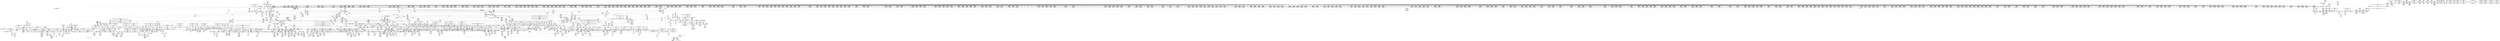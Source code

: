 digraph {
	CE0x5333140 [shape=record,shape=Mrecord,label="{CE0x5333140|__preempt_count_sub:tmp4|./arch/x86/include/asm/preempt.h,77|*SummSource*}"]
	CE0x5263100 [shape=record,shape=Mrecord,label="{CE0x5263100|current_sid:if.end|*SummSource*}"]
	CE0x5301570 [shape=record,shape=Mrecord,label="{CE0x5301570|task_sid:tmp6|security/selinux/hooks.c,208}"]
	CE0x52c66e0 [shape=record,shape=Mrecord,label="{CE0x52c66e0|2472:_%struct.cred*,_:_CRE_2776,2784_|*MultipleSource*|Function::task_sid&Arg::task::|Function::current_has_perm&Arg::tsk::|Function::selinux_task_movememory&Arg::p::|security/selinux/hooks.c,208}"]
	CE0x5332aa0 [shape=record,shape=Mrecord,label="{CE0x5332aa0|rcu_lock_acquire:tmp5|include/linux/rcupdate.h,418|*SummSource*}"]
	CE0x52e6990 [shape=record,shape=Mrecord,label="{CE0x52e6990|2472:_%struct.cred*,_:_CRE_10616,10624_|*MultipleSource*|Function::task_sid&Arg::task::|Function::current_has_perm&Arg::tsk::|Function::selinux_task_movememory&Arg::p::|security/selinux/hooks.c,208}"]
	CE0x5375050 [shape=record,shape=Mrecord,label="{CE0x5375050|__rcu_read_lock:do.body}"]
	CE0x52a8470 [shape=record,shape=Mrecord,label="{CE0x52a8470|2472:_%struct.cred*,_:_CRE_64,72_|*MultipleSource*|Function::task_sid&Arg::task::|Function::current_has_perm&Arg::tsk::|Function::selinux_task_movememory&Arg::p::|security/selinux/hooks.c,208}"]
	CE0x52f0ab0 [shape=record,shape=Mrecord,label="{CE0x52f0ab0|rcu_read_lock:do.end|*SummSource*}"]
	CE0x52da290 [shape=record,shape=Mrecord,label="{CE0x52da290|2472:_%struct.cred*,_:_CRE_6308,6309_}"]
	CE0x52e4900 [shape=record,shape=Mrecord,label="{CE0x52e4900|2472:_%struct.cred*,_:_CRE_10528,10536_|*MultipleSource*|Function::task_sid&Arg::task::|Function::current_has_perm&Arg::tsk::|Function::selinux_task_movememory&Arg::p::|security/selinux/hooks.c,208}"]
	CE0x524b8a0 [shape=record,shape=Mrecord,label="{CE0x524b8a0|avc_has_perm:ssid|Function::avc_has_perm&Arg::ssid::|*SummSource*}"]
	CE0x533deb0 [shape=record,shape=Mrecord,label="{CE0x533deb0|rcu_read_unlock:tmp22|include/linux/rcupdate.h,935}"]
	CE0x52b9d00 [shape=record,shape=Mrecord,label="{CE0x52b9d00|2472:_%struct.cred*,_:_CRE_2052,2056_|*MultipleSource*|Function::task_sid&Arg::task::|Function::current_has_perm&Arg::tsk::|Function::selinux_task_movememory&Arg::p::|security/selinux/hooks.c,208}"]
	CE0x52a6de0 [shape=record,shape=Mrecord,label="{CE0x52a6de0|rcu_read_lock:do.body|*SummSink*}"]
	CE0x537f2c0 [shape=record,shape=Mrecord,label="{CE0x537f2c0|_call_void_mcount()_#3}"]
	CE0x52c7580 [shape=record,shape=Mrecord,label="{CE0x52c7580|2472:_%struct.cred*,_:_CRE_2824,2832_|*MultipleSource*|Function::task_sid&Arg::task::|Function::current_has_perm&Arg::tsk::|Function::selinux_task_movememory&Arg::p::|security/selinux/hooks.c,208}"]
	CE0x5261de0 [shape=record,shape=Mrecord,label="{CE0x5261de0|cred_sid:tmp5|security/selinux/hooks.c,196}"]
	CE0x530b1c0 [shape=record,shape=Mrecord,label="{CE0x530b1c0|__rcu_read_lock:tmp|*SummSink*}"]
	CE0x52c6220 [shape=record,shape=Mrecord,label="{CE0x52c6220|2472:_%struct.cred*,_:_CRE_2760,2768_|*MultipleSource*|Function::task_sid&Arg::task::|Function::current_has_perm&Arg::tsk::|Function::selinux_task_movememory&Arg::p::|security/selinux/hooks.c,208}"]
	CE0x529a500 [shape=record,shape=Mrecord,label="{CE0x529a500|rcu_read_lock:tmp4|include/linux/rcupdate.h,882|*SummSource*}"]
	CE0x537c550 [shape=record,shape=Mrecord,label="{CE0x537c550|__preempt_count_sub:entry|*SummSource*}"]
	CE0x53639c0 [shape=record,shape=Mrecord,label="{CE0x53639c0|rcu_lock_acquire:tmp7}"]
	CE0x5239830 [shape=record,shape=Mrecord,label="{CE0x5239830|__rcu_read_lock:tmp|*SummSource*}"]
	CE0x5336dc0 [shape=record,shape=Mrecord,label="{CE0x5336dc0|__rcu_read_lock:tmp5|include/linux/rcupdate.h,239|*SummSink*}"]
	CE0x531c670 [shape=record,shape=Mrecord,label="{CE0x531c670|rcu_read_unlock:do.end}"]
	CE0x52ad740 [shape=record,shape=Mrecord,label="{CE0x52ad740|rcu_read_lock:tmp18|include/linux/rcupdate.h,882|*SummSink*}"]
	CE0x52d6ee0 [shape=record,shape=Mrecord,label="{CE0x52d6ee0|2472:_%struct.cred*,_:_CRE_6196,6200_|*MultipleSource*|Function::task_sid&Arg::task::|Function::current_has_perm&Arg::tsk::|Function::selinux_task_movememory&Arg::p::|security/selinux/hooks.c,208}"]
	CE0x525a520 [shape=record,shape=Mrecord,label="{CE0x525a520|selinux_task_movememory:call|security/selinux/hooks.c,3652}"]
	CE0x52397c0 [shape=record,shape=Mrecord,label="{CE0x52397c0|COLLAPSED:_GCMRE___llvm_gcov_ctr128_internal_global_4_x_i64_zeroinitializer:_elem_0:default:}"]
	CE0x5233f70 [shape=record,shape=Mrecord,label="{CE0x5233f70|i64_5|*Constant*}"]
	CE0x52b4ca0 [shape=record,shape=Mrecord,label="{CE0x52b4ca0|2472:_%struct.cred*,_:_CRE_772,776_|*MultipleSource*|Function::task_sid&Arg::task::|Function::current_has_perm&Arg::tsk::|Function::selinux_task_movememory&Arg::p::|security/selinux/hooks.c,208}"]
	CE0x52c14f0 [shape=record,shape=Mrecord,label="{CE0x52c14f0|2472:_%struct.cred*,_:_CRE_2525,2526_}"]
	CE0x538bb50 [shape=record,shape=Mrecord,label="{CE0x538bb50|i64_1|*Constant*}"]
	CE0x5280d20 [shape=record,shape=Mrecord,label="{CE0x5280d20|i32_22|*Constant*|*SummSource*}"]
	CE0x52b7760 [shape=record,shape=Mrecord,label="{CE0x52b7760|2472:_%struct.cred*,_:_CRE_1928,1936_|*MultipleSource*|Function::task_sid&Arg::task::|Function::current_has_perm&Arg::tsk::|Function::selinux_task_movememory&Arg::p::|security/selinux/hooks.c,208}"]
	CE0x52be930 [shape=record,shape=Mrecord,label="{CE0x52be930|2472:_%struct.cred*,_:_CRE_2360,2368_|*MultipleSource*|Function::task_sid&Arg::task::|Function::current_has_perm&Arg::tsk::|Function::selinux_task_movememory&Arg::p::|security/selinux/hooks.c,208}"]
	CE0x53619a0 [shape=record,shape=Mrecord,label="{CE0x53619a0|rcu_lock_release:bb}"]
	CE0x5265fb0 [shape=record,shape=Mrecord,label="{CE0x5265fb0|2472:_%struct.cred*,_:_CRE_136,144_|*MultipleSource*|Function::task_sid&Arg::task::|Function::current_has_perm&Arg::tsk::|Function::selinux_task_movememory&Arg::p::|security/selinux/hooks.c,208}"]
	CE0x53314c0 [shape=record,shape=Mrecord,label="{CE0x53314c0|rcu_read_unlock:tmp5|include/linux/rcupdate.h,933}"]
	CE0x52f28d0 [shape=record,shape=Mrecord,label="{CE0x52f28d0|rcu_lock_acquire:tmp3}"]
	CE0x5328c40 [shape=record,shape=Mrecord,label="{CE0x5328c40|cred_sid:bb|*SummSource*}"]
	CE0x52d56f0 [shape=record,shape=Mrecord,label="{CE0x52d56f0|2472:_%struct.cred*,_:_CRE_5992,6000_|*MultipleSource*|Function::task_sid&Arg::task::|Function::current_has_perm&Arg::tsk::|Function::selinux_task_movememory&Arg::p::|security/selinux/hooks.c,208}"]
	CE0x526e440 [shape=record,shape=Mrecord,label="{CE0x526e440|rcu_read_lock:tmp8|include/linux/rcupdate.h,882|*SummSink*}"]
	CE0x5263b10 [shape=record,shape=Mrecord,label="{CE0x5263b10|current_sid:call4|security/selinux/hooks.c,218|*SummSink*}"]
	CE0x52fcbb0 [shape=record,shape=Mrecord,label="{CE0x52fcbb0|i64*_getelementptr_inbounds_(_13_x_i64_,_13_x_i64_*___llvm_gcov_ctr126,_i64_0,_i64_12)|*Constant*}"]
	CE0x5253e80 [shape=record,shape=Mrecord,label="{CE0x5253e80|selinux_task_movememory:tmp|*SummSource*}"]
	CE0x52a4850 [shape=record,shape=Mrecord,label="{CE0x52a4850|i64*_getelementptr_inbounds_(_4_x_i64_,_4_x_i64_*___llvm_gcov_ctr128,_i64_0,_i64_1)|*Constant*}"]
	CE0x52df8a0 [shape=record,shape=Mrecord,label="{CE0x52df8a0|2472:_%struct.cred*,_:_CRE_6456,6464_|*MultipleSource*|Function::task_sid&Arg::task::|Function::current_has_perm&Arg::tsk::|Function::selinux_task_movememory&Arg::p::|security/selinux/hooks.c,208}"]
	CE0x5384fe0 [shape=record,shape=Mrecord,label="{CE0x5384fe0|i64*_getelementptr_inbounds_(_4_x_i64_,_4_x_i64_*___llvm_gcov_ctr135,_i64_0,_i64_0)|*Constant*|*SummSink*}"]
	CE0x52452f0 [shape=record,shape=Mrecord,label="{CE0x52452f0|i32_512|*Constant*|*SummSink*}"]
	CE0x52e2c80 [shape=record,shape=Mrecord,label="{CE0x52e2c80|2472:_%struct.cred*,_:_CRE_6616,6624_|*MultipleSource*|Function::task_sid&Arg::task::|Function::current_has_perm&Arg::tsk::|Function::selinux_task_movememory&Arg::p::|security/selinux/hooks.c,208}"]
	CE0x531f700 [shape=record,shape=Mrecord,label="{CE0x531f700|rcu_read_unlock:call3|include/linux/rcupdate.h,933|*SummSource*}"]
	CE0x5243820 [shape=record,shape=Mrecord,label="{CE0x5243820|_ret_i32_%tmp24,_!dbg_!27742|security/selinux/hooks.c,220|*SummSink*}"]
	CE0x523c180 [shape=record,shape=Mrecord,label="{CE0x523c180|current_sid:tmp15|security/selinux/hooks.c,218|*SummSink*}"]
	CE0x53023d0 [shape=record,shape=Mrecord,label="{CE0x53023d0|task_sid:tmp8|security/selinux/hooks.c,208|*SummSource*}"]
	CE0x533bcf0 [shape=record,shape=Mrecord,label="{CE0x533bcf0|i8*_getelementptr_inbounds_(_44_x_i8_,_44_x_i8_*_.str47,_i32_0,_i32_0)|*Constant*|*SummSource*}"]
	CE0x533cf60 [shape=record,shape=Mrecord,label="{CE0x533cf60|rcu_read_unlock:tmp20|include/linux/rcupdate.h,933|*SummSource*}"]
	CE0x5335090 [shape=record,shape=Mrecord,label="{CE0x5335090|rcu_read_unlock:if.end}"]
	CE0x6debbf0 [shape=record,shape=Mrecord,label="{CE0x6debbf0|current_has_perm:tsk|Function::current_has_perm&Arg::tsk::|*SummSource*}"]
	CE0x52d5bb0 [shape=record,shape=Mrecord,label="{CE0x52d5bb0|2472:_%struct.cred*,_:_CRE_6008,6136_|*MultipleSource*|Function::task_sid&Arg::task::|Function::current_has_perm&Arg::tsk::|Function::selinux_task_movememory&Arg::p::|security/selinux/hooks.c,208}"]
	CE0x52834e0 [shape=record,shape=Mrecord,label="{CE0x52834e0|rcu_read_lock:tmp9|include/linux/rcupdate.h,882}"]
	CE0x5247310 [shape=record,shape=Mrecord,label="{CE0x5247310|i64_1|*Constant*}"]
	CE0x523ff70 [shape=record,shape=Mrecord,label="{CE0x523ff70|task_sid:task|Function::task_sid&Arg::task::|*SummSink*}"]
	CE0x52fd130 [shape=record,shape=Mrecord,label="{CE0x52fd130|task_sid:tmp26|security/selinux/hooks.c,208|*SummSink*}"]
	CE0x5260590 [shape=record,shape=Mrecord,label="{CE0x5260590|current_sid:tmp12|security/selinux/hooks.c,218|*SummSink*}"]
	CE0x5280810 [shape=record,shape=Mrecord,label="{CE0x5280810|current_sid:tmp21|security/selinux/hooks.c,218}"]
	CE0x529a1f0 [shape=record,shape=Mrecord,label="{CE0x529a1f0|rcu_read_lock:tmp4|include/linux/rcupdate.h,882}"]
	CE0x5291690 [shape=record,shape=Mrecord,label="{CE0x5291690|cred_sid:tmp2}"]
	CE0x52eb670 [shape=record,shape=Mrecord,label="{CE0x52eb670|task_sid:tmp22|security/selinux/hooks.c,208|*SummSink*}"]
	CE0x538f320 [shape=record,shape=Mrecord,label="{CE0x538f320|_call_void_mcount()_#3|*SummSource*}"]
	CE0x52d24e0 [shape=record,shape=Mrecord,label="{CE0x52d24e0|2472:_%struct.cred*,_:_CRE_3152,3160_|*MultipleSource*|Function::task_sid&Arg::task::|Function::current_has_perm&Arg::tsk::|Function::selinux_task_movememory&Arg::p::|security/selinux/hooks.c,208}"]
	CE0x526ac20 [shape=record,shape=Mrecord,label="{CE0x526ac20|rcu_read_lock:if.end}"]
	CE0x5308080 [shape=record,shape=Mrecord,label="{CE0x5308080|__preempt_count_sub:tmp1|*SummSource*}"]
	CE0x52e4440 [shape=record,shape=Mrecord,label="{CE0x52e4440|2472:_%struct.cred*,_:_CRE_6680,6684_|*MultipleSource*|Function::task_sid&Arg::task::|Function::current_has_perm&Arg::tsk::|Function::selinux_task_movememory&Arg::p::|security/selinux/hooks.c,208}"]
	CE0x5335730 [shape=record,shape=Mrecord,label="{CE0x5335730|rcu_read_unlock:tmp7|include/linux/rcupdate.h,933|*SummSource*}"]
	CE0x523fc80 [shape=record,shape=Mrecord,label="{CE0x523fc80|task_sid:task|Function::task_sid&Arg::task::}"]
	CE0x52b2400 [shape=record,shape=Mrecord,label="{CE0x52b2400|_call_void_lockdep_rcu_suspicious(i8*_getelementptr_inbounds_(_25_x_i8_,_25_x_i8_*_.str3,_i32_0,_i32_0),_i32_208,_i8*_getelementptr_inbounds_(_41_x_i8_,_41_x_i8_*_.str44,_i32_0,_i32_0))_#10,_!dbg_!27732|security/selinux/hooks.c,208}"]
	CE0x52f2270 [shape=record,shape=Mrecord,label="{CE0x52f2270|GLOBAL:__llvm_gcov_ctr132|Global_var:__llvm_gcov_ctr132|*SummSink*}"]
	CE0x533cb30 [shape=record,shape=Mrecord,label="{CE0x533cb30|rcu_read_unlock:tmp19|include/linux/rcupdate.h,933|*SummSource*}"]
	CE0x52ccdd0 [shape=record,shape=Mrecord,label="{CE0x52ccdd0|2472:_%struct.cred*,_:_CRE_2953,2954_}"]
	CE0x52e70e0 [shape=record,shape=Mrecord,label="{CE0x52e70e0|2472:_%struct.cred*,_:_CRE_10632,10640_|*MultipleSource*|Function::task_sid&Arg::task::|Function::current_has_perm&Arg::tsk::|Function::selinux_task_movememory&Arg::p::|security/selinux/hooks.c,208}"]
	CE0x5232f40 [shape=record,shape=Mrecord,label="{CE0x5232f40|GLOBAL:current_sid.__warned|Global_var:current_sid.__warned}"]
	CE0x530e510 [shape=record,shape=Mrecord,label="{CE0x530e510|rcu_lock_release:tmp7|*SummSink*}"]
	CE0x52eb490 [shape=record,shape=Mrecord,label="{CE0x52eb490|i64*_getelementptr_inbounds_(_13_x_i64_,_13_x_i64_*___llvm_gcov_ctr126,_i64_0,_i64_10)|*Constant*|*SummSource*}"]
	CE0x526e790 [shape=record,shape=Mrecord,label="{CE0x526e790|i64*_getelementptr_inbounds_(_11_x_i64_,_11_x_i64_*___llvm_gcov_ctr125,_i64_0,_i64_10)|*Constant*}"]
	CE0x52dd930 [shape=record,shape=Mrecord,label="{CE0x52dd930|2472:_%struct.cred*,_:_CRE_6354,6355_}"]
	CE0x524c170 [shape=record,shape=Mrecord,label="{CE0x524c170|i16_2|*Constant*|*SummSink*}"]
	CE0x5262540 [shape=record,shape=Mrecord,label="{CE0x5262540|_ret_void,_!dbg_!27735|include/linux/rcupdate.h,884|*SummSink*}"]
	CE0x52b6690 [shape=record,shape=Mrecord,label="{CE0x52b6690|2472:_%struct.cred*,_:_CRE_1872,1880_|*MultipleSource*|Function::task_sid&Arg::task::|Function::current_has_perm&Arg::tsk::|Function::selinux_task_movememory&Arg::p::|security/selinux/hooks.c,208}"]
	CE0x533bc80 [shape=record,shape=Mrecord,label="{CE0x533bc80|i8*_getelementptr_inbounds_(_44_x_i8_,_44_x_i8_*_.str47,_i32_0,_i32_0)|*Constant*}"]
	CE0x538ba80 [shape=record,shape=Mrecord,label="{CE0x538ba80|__rcu_read_unlock:bb|*SummSink*}"]
	CE0x526d960 [shape=record,shape=Mrecord,label="{CE0x526d960|i64_5|*Constant*}"]
	CE0x52e7dd0 [shape=record,shape=Mrecord,label="{CE0x52e7dd0|task_sid:tmp10|security/selinux/hooks.c,208|*SummSource*}"]
	CE0x52bdac0 [shape=record,shape=Mrecord,label="{CE0x52bdac0|2472:_%struct.cred*,_:_CRE_2312,2320_|*MultipleSource*|Function::task_sid&Arg::task::|Function::current_has_perm&Arg::tsk::|Function::selinux_task_movememory&Arg::p::|security/selinux/hooks.c,208}"]
	CE0x538d480 [shape=record,shape=Mrecord,label="{CE0x538d480|__preempt_count_add:do.body}"]
	CE0x5240850 [shape=record,shape=Mrecord,label="{CE0x5240850|avc_has_perm:entry|*SummSource*}"]
	CE0x536be00 [shape=record,shape=Mrecord,label="{CE0x536be00|__preempt_count_add:tmp|*SummSource*}"]
	CE0x529d8b0 [shape=record,shape=Mrecord,label="{CE0x529d8b0|_call_void___rcu_read_lock()_#10,_!dbg_!27710|include/linux/rcupdate.h,879|*SummSink*}"]
	CE0x531b5a0 [shape=record,shape=Mrecord,label="{CE0x531b5a0|rcu_read_unlock:tmp|*SummSource*}"]
	CE0x52d96b0 [shape=record,shape=Mrecord,label="{CE0x52d96b0|2472:_%struct.cred*,_:_CRE_6298,6299_}"]
	CE0x52468f0 [shape=record,shape=Mrecord,label="{CE0x52468f0|i64_1|*Constant*|*SummSource*}"]
	CE0x526e910 [shape=record,shape=Mrecord,label="{CE0x526e910|current_sid:tmp19|security/selinux/hooks.c,218|*SummSource*}"]
	CE0x52683d0 [shape=record,shape=Mrecord,label="{CE0x52683d0|2472:_%struct.cred*,_:_CRE_84,88_|*MultipleSource*|Function::task_sid&Arg::task::|Function::current_has_perm&Arg::tsk::|Function::selinux_task_movememory&Arg::p::|security/selinux/hooks.c,208}"]
	CE0x5363ec0 [shape=record,shape=Mrecord,label="{CE0x5363ec0|i64*_getelementptr_inbounds_(_4_x_i64_,_4_x_i64_*___llvm_gcov_ctr128,_i64_0,_i64_0)|*Constant*|*SummSink*}"]
	CE0x52dad40 [shape=record,shape=Mrecord,label="{CE0x52dad40|2472:_%struct.cred*,_:_CRE_6317,6318_}"]
	CE0x532f3a0 [shape=record,shape=Mrecord,label="{CE0x532f3a0|rcu_lock_acquire:tmp|*SummSink*}"]
	CE0x52a6470 [shape=record,shape=Mrecord,label="{CE0x52a6470|task_sid:bb}"]
	CE0x52d5490 [shape=record,shape=Mrecord,label="{CE0x52d5490|2472:_%struct.cred*,_:_CRE_5984,5992_|*MultipleSource*|Function::task_sid&Arg::task::|Function::current_has_perm&Arg::tsk::|Function::selinux_task_movememory&Arg::p::|security/selinux/hooks.c,208}"]
	CE0x533f500 [shape=record,shape=Mrecord,label="{CE0x533f500|rcu_lock_release:map|Function::rcu_lock_release&Arg::map::}"]
	CE0x531c350 [shape=record,shape=Mrecord,label="{CE0x531c350|rcu_lock_acquire:tmp2|*SummSource*}"]
	CE0x53687b0 [shape=record,shape=Mrecord,label="{CE0x53687b0|__preempt_count_add:tmp2|*SummSink*}"]
	CE0x526add0 [shape=record,shape=Mrecord,label="{CE0x526add0|rcu_read_lock:if.end|*SummSource*}"]
	CE0x52f0150 [shape=record,shape=Mrecord,label="{CE0x52f0150|rcu_read_lock:call|include/linux/rcupdate.h,882}"]
	CE0x529b9f0 [shape=record,shape=Mrecord,label="{CE0x529b9f0|rcu_read_lock:tmp5|include/linux/rcupdate.h,882|*SummSource*}"]
	CE0x5247bd0 [shape=record,shape=Mrecord,label="{CE0x5247bd0|_call_void_mcount()_#3}"]
	CE0x527d140 [shape=record,shape=Mrecord,label="{CE0x527d140|current_sid:tmp17|security/selinux/hooks.c,218|*SummSource*}"]
	CE0x52d0ac0 [shape=record,shape=Mrecord,label="{CE0x52d0ac0|2472:_%struct.cred*,_:_CRE_3096,3104_|*MultipleSource*|Function::task_sid&Arg::task::|Function::current_has_perm&Arg::tsk::|Function::selinux_task_movememory&Arg::p::|security/selinux/hooks.c,208}"]
	CE0x533ff10 [shape=record,shape=Mrecord,label="{CE0x533ff10|_call_void___rcu_read_unlock()_#10,_!dbg_!27734|include/linux/rcupdate.h,937}"]
	CE0x52c9bf0 [shape=record,shape=Mrecord,label="{CE0x52c9bf0|2472:_%struct.cred*,_:_CRE_2911,2912_}"]
	CE0x52eea40 [shape=record,shape=Mrecord,label="{CE0x52eea40|task_sid:tmp21|security/selinux/hooks.c,208|*SummSource*}"]
	CE0x5236de0 [shape=record,shape=Mrecord,label="{CE0x5236de0|selinux_task_movememory:entry}"]
	CE0x52d3580 [shape=record,shape=Mrecord,label="{CE0x52d3580|2472:_%struct.cred*,_:_CRE_5880,5888_|*MultipleSource*|Function::task_sid&Arg::task::|Function::current_has_perm&Arg::tsk::|Function::selinux_task_movememory&Arg::p::|security/selinux/hooks.c,208}"]
	CE0x52dcc20 [shape=record,shape=Mrecord,label="{CE0x52dcc20|2472:_%struct.cred*,_:_CRE_6343,6344_}"]
	CE0x52329d0 [shape=record,shape=Mrecord,label="{CE0x52329d0|rcu_read_lock:tmp3|*SummSource*}"]
	CE0x5303970 [shape=record,shape=Mrecord,label="{CE0x5303970|__rcu_read_unlock:tmp|*SummSink*}"]
	CE0x52540a0 [shape=record,shape=Mrecord,label="{CE0x52540a0|i64_3|*Constant*|*SummSource*}"]
	CE0x52d8670 [shape=record,shape=Mrecord,label="{CE0x52d8670|2472:_%struct.cred*,_:_CRE_6280,6284_|*MultipleSource*|Function::task_sid&Arg::task::|Function::current_has_perm&Arg::tsk::|Function::selinux_task_movememory&Arg::p::|security/selinux/hooks.c,208}"]
	CE0x524b310 [shape=record,shape=Mrecord,label="{CE0x524b310|2472:_%struct.cred*,_:_CRE_696,697_}"]
	CE0x52b3910 [shape=record,shape=Mrecord,label="{CE0x52b3910|2472:_%struct.cred*,_:_CRE_702,703_}"]
	CE0x52b25d0 [shape=record,shape=Mrecord,label="{CE0x52b25d0|task_sid:tmp19|security/selinux/hooks.c,208|*SummSink*}"]
	CE0x5246740 [shape=record,shape=Mrecord,label="{CE0x5246740|i32_512|*Constant*}"]
	CE0x529e160 [shape=record,shape=Mrecord,label="{CE0x529e160|_ret_void,_!dbg_!27717|include/linux/rcupdate.h,240|*SummSource*}"]
	CE0x538c690 [shape=record,shape=Mrecord,label="{CE0x538c690|__preempt_count_add:tmp1|*SummSource*}"]
	CE0x52ba420 [shape=record,shape=Mrecord,label="{CE0x52ba420|2472:_%struct.cred*,_:_CRE_2072,2076_|*MultipleSource*|Function::task_sid&Arg::task::|Function::current_has_perm&Arg::tsk::|Function::selinux_task_movememory&Arg::p::|security/selinux/hooks.c,208}"]
	CE0x533d750 [shape=record,shape=Mrecord,label="{CE0x533d750|i64*_getelementptr_inbounds_(_11_x_i64_,_11_x_i64_*___llvm_gcov_ctr132,_i64_0,_i64_10)|*Constant*}"]
	CE0x5239750 [shape=record,shape=Mrecord,label="{CE0x5239750|i64*_getelementptr_inbounds_(_2_x_i64_,_2_x_i64_*___llvm_gcov_ctr98,_i64_0,_i64_0)|*Constant*|*SummSink*}"]
	CE0x5310480 [shape=record,shape=Mrecord,label="{CE0x5310480|i64*_getelementptr_inbounds_(_4_x_i64_,_4_x_i64_*___llvm_gcov_ctr133,_i64_0,_i64_2)|*Constant*|*SummSink*}"]
	CE0x536c3a0 [shape=record,shape=Mrecord,label="{CE0x536c3a0|i64*_getelementptr_inbounds_(_4_x_i64_,_4_x_i64_*___llvm_gcov_ctr129,_i64_0,_i64_1)|*Constant*}"]
	CE0x5330860 [shape=record,shape=Mrecord,label="{CE0x5330860|GLOBAL:__preempt_count_add|*Constant*}"]
	CE0x52f49a0 [shape=record,shape=Mrecord,label="{CE0x52f49a0|rcu_read_lock:tmp6|include/linux/rcupdate.h,882|*SummSource*}"]
	CE0x5329780 [shape=record,shape=Mrecord,label="{CE0x5329780|i32_1|*Constant*}"]
	CE0x52842e0 [shape=record,shape=Mrecord,label="{CE0x52842e0|rcu_read_lock:tmp12|include/linux/rcupdate.h,882}"]
	CE0x5232a70 [shape=record,shape=Mrecord,label="{CE0x5232a70|rcu_read_lock:tmp3|*SummSink*}"]
	CE0x5375bc0 [shape=record,shape=Mrecord,label="{CE0x5375bc0|COLLAPSED:_GCMRE___llvm_gcov_ctr133_internal_global_4_x_i64_zeroinitializer:_elem_0:default:}"]
	CE0x52c8d10 [shape=record,shape=Mrecord,label="{CE0x52c8d10|2472:_%struct.cred*,_:_CRE_2896,2900_|*MultipleSource*|Function::task_sid&Arg::task::|Function::current_has_perm&Arg::tsk::|Function::selinux_task_movememory&Arg::p::|security/selinux/hooks.c,208}"]
	CE0x52be440 [shape=record,shape=Mrecord,label="{CE0x52be440|2472:_%struct.cred*,_:_CRE_2344,2352_|*MultipleSource*|Function::task_sid&Arg::task::|Function::current_has_perm&Arg::tsk::|Function::selinux_task_movememory&Arg::p::|security/selinux/hooks.c,208}"]
	CE0x52cb020 [shape=record,shape=Mrecord,label="{CE0x52cb020|2472:_%struct.cred*,_:_CRE_2928,2929_}"]
	CE0x52c1b80 [shape=record,shape=Mrecord,label="{CE0x52c1b80|2472:_%struct.cred*,_:_CRE_2531,2532_}"]
	CE0x52f1380 [shape=record,shape=Mrecord,label="{CE0x52f1380|rcu_read_lock:tobool|include/linux/rcupdate.h,882}"]
	CE0x5367bb0 [shape=record,shape=Mrecord,label="{CE0x5367bb0|_ret_void,_!dbg_!27720|./arch/x86/include/asm/preempt.h,78|*SummSource*}"]
	CE0x531ee90 [shape=record,shape=Mrecord,label="{CE0x531ee90|i64*_getelementptr_inbounds_(_4_x_i64_,_4_x_i64_*___llvm_gcov_ctr128,_i64_0,_i64_2)|*Constant*|*SummSink*}"]
	CE0x5293e30 [shape=record,shape=Mrecord,label="{CE0x5293e30|2472:_%struct.cred*,_:_CRE_176,184_|*MultipleSource*|Function::task_sid&Arg::task::|Function::current_has_perm&Arg::tsk::|Function::selinux_task_movememory&Arg::p::|security/selinux/hooks.c,208}"]
	CE0x537dcd0 [shape=record,shape=Mrecord,label="{CE0x537dcd0|i64*_getelementptr_inbounds_(_4_x_i64_,_4_x_i64_*___llvm_gcov_ctr134,_i64_0,_i64_2)|*Constant*|*SummSource*}"]
	CE0x52c39f0 [shape=record,shape=Mrecord,label="{CE0x52c39f0|2472:_%struct.cred*,_:_CRE_2616,2648_|*MultipleSource*|Function::task_sid&Arg::task::|Function::current_has_perm&Arg::tsk::|Function::selinux_task_movememory&Arg::p::|security/selinux/hooks.c,208}"]
	CE0x52ba8e0 [shape=record,shape=Mrecord,label="{CE0x52ba8e0|2472:_%struct.cred*,_:_CRE_2080,2088_|*MultipleSource*|Function::task_sid&Arg::task::|Function::current_has_perm&Arg::tsk::|Function::selinux_task_movememory&Arg::p::|security/selinux/hooks.c,208}"]
	CE0x52b21d0 [shape=record,shape=Mrecord,label="{CE0x52b21d0|task_sid:tmp18|security/selinux/hooks.c,208|*SummSink*}"]
	CE0x52de5a0 [shape=record,shape=Mrecord,label="{CE0x52de5a0|2472:_%struct.cred*,_:_CRE_6384,6392_|*MultipleSource*|Function::task_sid&Arg::task::|Function::current_has_perm&Arg::tsk::|Function::selinux_task_movememory&Arg::p::|security/selinux/hooks.c,208}"]
	CE0x52ac000 [shape=record,shape=Mrecord,label="{CE0x52ac000|i8*_getelementptr_inbounds_(_25_x_i8_,_25_x_i8_*_.str45,_i32_0,_i32_0)|*Constant*|*SummSink*}"]
	CE0x52fd450 [shape=record,shape=Mrecord,label="{CE0x52fd450|task_sid:tmp27|security/selinux/hooks.c,208|*SummSource*}"]
	CE0x5243570 [shape=record,shape=Mrecord,label="{CE0x5243570|_ret_i32_%tmp24,_!dbg_!27742|security/selinux/hooks.c,220}"]
	CE0x531c4a0 [shape=record,shape=Mrecord,label="{CE0x531c4a0|rcu_read_unlock:land.lhs.true|*SummSource*}"]
	CE0x531c3c0 [shape=record,shape=Mrecord,label="{CE0x531c3c0|rcu_lock_acquire:tmp2|*SummSink*}"]
	CE0x5238f40 [shape=record,shape=Mrecord,label="{CE0x5238f40|current_sid:do.end|*SummSink*}"]
	CE0x537a660 [shape=record,shape=Mrecord,label="{CE0x537a660|GLOBAL:__preempt_count|Global_var:__preempt_count}"]
	CE0x5329980 [shape=record,shape=Mrecord,label="{CE0x5329980|cred_sid:sid|security/selinux/hooks.c,197|*SummSource*}"]
	CE0x5263310 [shape=record,shape=Mrecord,label="{CE0x5263310|i64*_getelementptr_inbounds_(_13_x_i64_,_13_x_i64_*___llvm_gcov_ctr126,_i64_0,_i64_0)|*Constant*}"]
	CE0x527f400 [shape=record,shape=Mrecord,label="{CE0x527f400|2472:_%struct.cred*,_:_CRE_568,576_|*MultipleSource*|Function::task_sid&Arg::task::|Function::current_has_perm&Arg::tsk::|Function::selinux_task_movememory&Arg::p::|security/selinux/hooks.c,208}"]
	CE0x52dd210 [shape=record,shape=Mrecord,label="{CE0x52dd210|2472:_%struct.cred*,_:_CRE_6348,6349_}"]
	CE0x523bd80 [shape=record,shape=Mrecord,label="{CE0x523bd80|avc_has_perm:tclass|Function::avc_has_perm&Arg::tclass::}"]
	CE0x5368520 [shape=record,shape=Mrecord,label="{CE0x5368520|__preempt_count_sub:sub|./arch/x86/include/asm/preempt.h,77|*SummSink*}"]
	CE0x525a760 [shape=record,shape=Mrecord,label="{CE0x525a760|COLLAPSED:_GCMRE___llvm_gcov_ctr289_internal_global_2_x_i64_zeroinitializer:_elem_0:default:}"]
	CE0x523c6b0 [shape=record,shape=Mrecord,label="{CE0x523c6b0|current_sid:tmp16|security/selinux/hooks.c,218|*SummSource*}"]
	CE0x52dddf0 [shape=record,shape=Mrecord,label="{CE0x52dddf0|2472:_%struct.cred*,_:_CRE_6358,6359_}"]
	CE0x5262a50 [shape=record,shape=Mrecord,label="{CE0x5262a50|current_sid:if.then|*SummSink*}"]
	CE0x53012e0 [shape=record,shape=Mrecord,label="{CE0x53012e0|task_sid:tmp5|security/selinux/hooks.c,208|*SummSource*}"]
	CE0x52aa250 [shape=record,shape=Mrecord,label="{CE0x52aa250|rcu_read_lock:tmp16|include/linux/rcupdate.h,882}"]
	CE0x52afb50 [shape=record,shape=Mrecord,label="{CE0x52afb50|2472:_%struct.cred*,_:_CRE_608,616_|*MultipleSource*|Function::task_sid&Arg::task::|Function::current_has_perm&Arg::tsk::|Function::selinux_task_movememory&Arg::p::|security/selinux/hooks.c,208}"]
	CE0x52a8520 [shape=record,shape=Mrecord,label="{CE0x52a8520|__rcu_read_lock:entry|*SummSource*}"]
	CE0x5365f00 [shape=record,shape=Mrecord,label="{CE0x5365f00|__preempt_count_add:tmp7|./arch/x86/include/asm/preempt.h,73|*SummSource*}"]
	CE0x5262460 [shape=record,shape=Mrecord,label="{CE0x5262460|_ret_void,_!dbg_!27735|include/linux/rcupdate.h,884|*SummSource*}"]
	CE0x5284160 [shape=record,shape=Mrecord,label="{CE0x5284160|rcu_read_lock:tmp11|include/linux/rcupdate.h,882|*SummSource*}"]
	CE0x52ecdf0 [shape=record,shape=Mrecord,label="{CE0x52ecdf0|task_sid:tmp25|security/selinux/hooks.c,208|*SummSink*}"]
	CE0x5367730 [shape=record,shape=Mrecord,label="{CE0x5367730|__preempt_count_sub:val|Function::__preempt_count_sub&Arg::val::}"]
	CE0x538c330 [shape=record,shape=Mrecord,label="{CE0x538c330|__rcu_read_unlock:do.end}"]
	CE0x5241510 [shape=record,shape=Mrecord,label="{CE0x5241510|%struct.lockdep_map*_null|*Constant*}"]
	CE0x523a130 [shape=record,shape=Mrecord,label="{CE0x523a130|get_current:tmp4|./arch/x86/include/asm/current.h,14}"]
	CE0x533c3e0 [shape=record,shape=Mrecord,label="{CE0x533c3e0|i64*_getelementptr_inbounds_(_11_x_i64_,_11_x_i64_*___llvm_gcov_ctr132,_i64_0,_i64_9)|*Constant*|*SummSink*}"]
	CE0x52385f0 [shape=record,shape=Mrecord,label="{CE0x52385f0|GLOBAL:current_task|Global_var:current_task}"]
	CE0x529ef50 [shape=record,shape=Mrecord,label="{CE0x529ef50|2472:_%struct.cred*,_:_CRE_120,128_|*MultipleSource*|Function::task_sid&Arg::task::|Function::current_has_perm&Arg::tsk::|Function::selinux_task_movememory&Arg::p::|security/selinux/hooks.c,208}"]
	CE0x5320090 [shape=record,shape=Mrecord,label="{CE0x5320090|_ret_void,_!dbg_!27719|./arch/x86/include/asm/preempt.h,73|*SummSource*}"]
	CE0x52922a0 [shape=record,shape=Mrecord,label="{CE0x52922a0|_call_void___rcu_read_lock()_#10,_!dbg_!27710|include/linux/rcupdate.h,879|*SummSource*}"]
	CE0x52a5cc0 [shape=record,shape=Mrecord,label="{CE0x52a5cc0|2472:_%struct.cred*,_:_CRE_216,224_|*MultipleSource*|Function::task_sid&Arg::task::|Function::current_has_perm&Arg::tsk::|Function::selinux_task_movememory&Arg::p::|security/selinux/hooks.c,208}"]
	CE0x5257d70 [shape=record,shape=Mrecord,label="{CE0x5257d70|_ret_i32_%call7,_!dbg_!27749|security/selinux/hooks.c,210|*SummSource*}"]
	CE0x529ded0 [shape=record,shape=Mrecord,label="{CE0x529ded0|i32_77|*Constant*}"]
	CE0x52d1900 [shape=record,shape=Mrecord,label="{CE0x52d1900|2472:_%struct.cred*,_:_CRE_3128,3136_|*MultipleSource*|Function::task_sid&Arg::task::|Function::current_has_perm&Arg::tsk::|Function::selinux_task_movememory&Arg::p::|security/selinux/hooks.c,208}"]
	CE0x52fe2d0 [shape=record,shape=Mrecord,label="{CE0x52fe2d0|cred_sid:entry}"]
	CE0x53689c0 [shape=record,shape=Mrecord,label="{CE0x53689c0|i64*_getelementptr_inbounds_(_4_x_i64_,_4_x_i64_*___llvm_gcov_ctr135,_i64_0,_i64_3)|*Constant*|*SummSource*}"]
	CE0x525e920 [shape=record,shape=Mrecord,label="{CE0x525e920|GLOBAL:current_sid.__warned|Global_var:current_sid.__warned|*SummSink*}"]
	CE0x525fb20 [shape=record,shape=Mrecord,label="{CE0x525fb20|task_sid:do.end6}"]
	CE0x52ee350 [shape=record,shape=Mrecord,label="{CE0x52ee350|task_sid:tmp20|security/selinux/hooks.c,208}"]
	CE0x5299680 [shape=record,shape=Mrecord,label="{CE0x5299680|rcu_read_lock:tmp13|include/linux/rcupdate.h,882|*SummSource*}"]
	CE0x5233220 [shape=record,shape=Mrecord,label="{CE0x5233220|2472:_%struct.cred*,_:_CRE_88,92_|*MultipleSource*|Function::task_sid&Arg::task::|Function::current_has_perm&Arg::tsk::|Function::selinux_task_movememory&Arg::p::|security/selinux/hooks.c,208}"]
	CE0x52cea50 [shape=record,shape=Mrecord,label="{CE0x52cea50|2472:_%struct.cred*,_:_CRE_2980,2984_|*MultipleSource*|Function::task_sid&Arg::task::|Function::current_has_perm&Arg::tsk::|Function::selinux_task_movememory&Arg::p::|security/selinux/hooks.c,208}"]
	CE0x523d6e0 [shape=record,shape=Mrecord,label="{CE0x523d6e0|current_sid:bb|*SummSource*}"]
	CE0x52a0000 [shape=record,shape=Mrecord,label="{CE0x52a0000|cred_sid:tmp1}"]
	CE0x537cf60 [shape=record,shape=Mrecord,label="{CE0x537cf60|i64*_getelementptr_inbounds_(_4_x_i64_,_4_x_i64_*___llvm_gcov_ctr129,_i64_0,_i64_3)|*Constant*|*SummSource*}"]
	CE0x529b7f0 [shape=record,shape=Mrecord,label="{CE0x529b7f0|GLOBAL:__llvm_gcov_ctr127|Global_var:__llvm_gcov_ctr127|*SummSink*}"]
	CE0x5303460 [shape=record,shape=Mrecord,label="{CE0x5303460|__rcu_read_lock:do.end}"]
	CE0x52de050 [shape=record,shape=Mrecord,label="{CE0x52de050|2472:_%struct.cred*,_:_CRE_6360,6368_|*MultipleSource*|Function::task_sid&Arg::task::|Function::current_has_perm&Arg::tsk::|Function::selinux_task_movememory&Arg::p::|security/selinux/hooks.c,208}"]
	CE0x525eb70 [shape=record,shape=Mrecord,label="{CE0x525eb70|_call_void_rcu_read_lock()_#10,_!dbg_!27712|security/selinux/hooks.c,207}"]
	CE0x538c5b0 [shape=record,shape=Mrecord,label="{CE0x538c5b0|__rcu_read_unlock:do.end|*SummSink*}"]
	CE0x52d9450 [shape=record,shape=Mrecord,label="{CE0x52d9450|2472:_%struct.cred*,_:_CRE_6296,6297_}"]
	CE0x52cab60 [shape=record,shape=Mrecord,label="{CE0x52cab60|2472:_%struct.cred*,_:_CRE_2924,2925_}"]
	CE0x5375c30 [shape=record,shape=Mrecord,label="{CE0x5375c30|rcu_lock_release:tmp|*SummSource*}"]
	CE0x52fffe0 [shape=record,shape=Mrecord,label="{CE0x52fffe0|_ret_void,_!dbg_!27735|include/linux/rcupdate.h,938|*SummSink*}"]
	CE0x5243230 [shape=record,shape=Mrecord,label="{CE0x5243230|GLOBAL:current_sid|*Constant*|*SummSink*}"]
	CE0x5256ff0 [shape=record,shape=Mrecord,label="{CE0x5256ff0|current_sid:tmp5|security/selinux/hooks.c,218|*SummSink*}"]
	CE0x5308fa0 [shape=record,shape=Mrecord,label="{CE0x5308fa0|__preempt_count_sub:do.body}"]
	CE0x52fdd30 [shape=record,shape=Mrecord,label="{CE0x52fdd30|task_sid:call7|security/selinux/hooks.c,208|*SummSink*}"]
	CE0x533dba0 [shape=record,shape=Mrecord,label="{CE0x533dba0|i64*_getelementptr_inbounds_(_11_x_i64_,_11_x_i64_*___llvm_gcov_ctr132,_i64_0,_i64_10)|*Constant*|*SummSource*}"]
	CE0x52cb9a0 [shape=record,shape=Mrecord,label="{CE0x52cb9a0|2472:_%struct.cred*,_:_CRE_2936,2937_}"]
	CE0x52c2950 [shape=record,shape=Mrecord,label="{CE0x52c2950|2472:_%struct.cred*,_:_CRE_2584,2592_|*MultipleSource*|Function::task_sid&Arg::task::|Function::current_has_perm&Arg::tsk::|Function::selinux_task_movememory&Arg::p::|security/selinux/hooks.c,208}"]
	CE0x5335ef0 [shape=record,shape=Mrecord,label="{CE0x5335ef0|GLOBAL:rcu_read_unlock.__warned|Global_var:rcu_read_unlock.__warned|*SummSink*}"]
	CE0x523c990 [shape=record,shape=Mrecord,label="{CE0x523c990|avc_has_perm:requested|Function::avc_has_perm&Arg::requested::|*SummSource*}"]
	CE0x533c180 [shape=record,shape=Mrecord,label="{CE0x533c180|i64*_getelementptr_inbounds_(_11_x_i64_,_11_x_i64_*___llvm_gcov_ctr132,_i64_0,_i64_9)|*Constant*}"]
	CE0x52e8be0 [shape=record,shape=Mrecord,label="{CE0x52e8be0|task_sid:tmp13|security/selinux/hooks.c,208|*SummSink*}"]
	CE0x52e33d0 [shape=record,shape=Mrecord,label="{CE0x52e33d0|2472:_%struct.cred*,_:_CRE_6640,6644_|*MultipleSource*|Function::task_sid&Arg::task::|Function::current_has_perm&Arg::tsk::|Function::selinux_task_movememory&Arg::p::|security/selinux/hooks.c,208}"]
	CE0x5280f30 [shape=record,shape=Mrecord,label="{CE0x5280f30|i32_22|*Constant*|*SummSink*}"]
	CE0x5265790 [shape=record,shape=Mrecord,label="{CE0x5265790|_call_void_mcount()_#3|*SummSource*}"]
	CE0x5300050 [shape=record,shape=Mrecord,label="{CE0x5300050|get_current:tmp}"]
	CE0x5330df0 [shape=record,shape=Mrecord,label="{CE0x5330df0|rcu_read_unlock:if.then|*SummSink*}"]
	CE0x5302590 [shape=record,shape=Mrecord,label="{CE0x5302590|task_sid:tmp8|security/selinux/hooks.c,208|*SummSink*}"]
	CE0x52bf740 [shape=record,shape=Mrecord,label="{CE0x52bf740|2472:_%struct.cred*,_:_CRE_2408,2416_|*MultipleSource*|Function::task_sid&Arg::task::|Function::current_has_perm&Arg::tsk::|Function::selinux_task_movememory&Arg::p::|security/selinux/hooks.c,208}"]
	CE0x5313690 [shape=record,shape=Mrecord,label="{CE0x5313690|__preempt_count_sub:tmp2|*SummSink*}"]
	CE0x5333d70 [shape=record,shape=Mrecord,label="{CE0x5333d70|rcu_read_unlock:tmp9|include/linux/rcupdate.h,933}"]
	CE0x524fd40 [shape=record,shape=Mrecord,label="{CE0x524fd40|rcu_read_lock:tmp}"]
	CE0x5293190 [shape=record,shape=Mrecord,label="{CE0x5293190|_call_void_mcount()_#3}"]
	CE0x53b5f90 [shape=record,shape=Mrecord,label="{CE0x53b5f90|i64*_getelementptr_inbounds_(_4_x_i64_,_4_x_i64_*___llvm_gcov_ctr135,_i64_0,_i64_1)|*Constant*|*SummSource*}"]
	CE0x52ff940 [shape=record,shape=Mrecord,label="{CE0x52ff940|rcu_read_unlock:entry|*SummSource*}"]
	CE0x529fec0 [shape=record,shape=Mrecord,label="{CE0x529fec0|task_sid:real_cred|security/selinux/hooks.c,208|*SummSink*}"]
	CE0x52c17f0 [shape=record,shape=Mrecord,label="{CE0x52c17f0|2472:_%struct.cred*,_:_CRE_2528,2529_}"]
	CE0x5328200 [shape=record,shape=Mrecord,label="{CE0x5328200|rcu_read_lock:tmp22|include/linux/rcupdate.h,884}"]
	CE0x52bccb0 [shape=record,shape=Mrecord,label="{CE0x52bccb0|2472:_%struct.cred*,_:_CRE_2264,2272_|*MultipleSource*|Function::task_sid&Arg::task::|Function::current_has_perm&Arg::tsk::|Function::selinux_task_movememory&Arg::p::|security/selinux/hooks.c,208}"]
	CE0x52fe830 [shape=record,shape=Mrecord,label="{CE0x52fe830|cred_sid:cred|Function::cred_sid&Arg::cred::|*SummSource*}"]
	CE0x52b0920 [shape=record,shape=Mrecord,label="{CE0x52b0920|2472:_%struct.cred*,_:_CRE_648,652_|*MultipleSource*|Function::task_sid&Arg::task::|Function::current_has_perm&Arg::tsk::|Function::selinux_task_movememory&Arg::p::|security/selinux/hooks.c,208}"]
	CE0x525bf90 [shape=record,shape=Mrecord,label="{CE0x525bf90|i64*_getelementptr_inbounds_(_2_x_i64_,_2_x_i64_*___llvm_gcov_ctr136,_i64_0,_i64_1)|*Constant*|*SummSink*}"]
	CE0x52f7d00 [shape=record,shape=Mrecord,label="{CE0x52f7d00|_call_void_rcu_lock_acquire(%struct.lockdep_map*_rcu_lock_map)_#10,_!dbg_!27711|include/linux/rcupdate.h,881|*SummSink*}"]
	CE0x5304ec0 [shape=record,shape=Mrecord,label="{CE0x5304ec0|rcu_lock_release:__here|*SummSource*}"]
	CE0x5233440 [shape=record,shape=Mrecord,label="{CE0x5233440|2472:_%struct.cred*,_:_CRE_92,96_|*MultipleSource*|Function::task_sid&Arg::task::|Function::current_has_perm&Arg::tsk::|Function::selinux_task_movememory&Arg::p::|security/selinux/hooks.c,208}"]
	CE0x5298dc0 [shape=record,shape=Mrecord,label="{CE0x5298dc0|rcu_read_unlock:tmp10|include/linux/rcupdate.h,933|*SummSink*}"]
	CE0x52e8740 [shape=record,shape=Mrecord,label="{CE0x52e8740|task_sid:tmp12|security/selinux/hooks.c,208|*SummSource*}"]
	CE0x52fde00 [shape=record,shape=Mrecord,label="{CE0x52fde00|GLOBAL:cred_sid|*Constant*|*SummSource*}"]
	CE0x52e8840 [shape=record,shape=Mrecord,label="{CE0x52e8840|task_sid:call3|security/selinux/hooks.c,208}"]
	CE0x530de00 [shape=record,shape=Mrecord,label="{CE0x530de00|__preempt_count_sub:tmp}"]
	CE0x649da80 [shape=record,shape=Mrecord,label="{CE0x649da80|GLOBAL:current_has_perm|*Constant*|*SummSink*}"]
	CE0x52d4620 [shape=record,shape=Mrecord,label="{CE0x52d4620|2472:_%struct.cred*,_:_CRE_5936,5944_|*MultipleSource*|Function::task_sid&Arg::task::|Function::current_has_perm&Arg::tsk::|Function::selinux_task_movememory&Arg::p::|security/selinux/hooks.c,208}"]
	CE0x52672f0 [shape=record,shape=Mrecord,label="{CE0x52672f0|task_sid:do.body|*SummSource*}"]
	CE0x52dba50 [shape=record,shape=Mrecord,label="{CE0x52dba50|2472:_%struct.cred*,_:_CRE_6328,6329_}"]
	CE0x52cc0c0 [shape=record,shape=Mrecord,label="{CE0x52cc0c0|2472:_%struct.cred*,_:_CRE_2942,2943_}"]
	CE0x537da00 [shape=record,shape=Mrecord,label="{CE0x537da00|__rcu_read_unlock:tmp4|include/linux/rcupdate.h,244|*SummSource*}"]
	CE0x538d790 [shape=record,shape=Mrecord,label="{CE0x538d790|__rcu_read_unlock:tmp7|include/linux/rcupdate.h,245|*SummSink*}"]
	CE0x52bf020 [shape=record,shape=Mrecord,label="{CE0x52bf020|2472:_%struct.cred*,_:_CRE_2384,2392_|*MultipleSource*|Function::task_sid&Arg::task::|Function::current_has_perm&Arg::tsk::|Function::selinux_task_movememory&Arg::p::|security/selinux/hooks.c,208}"]
	CE0x52e7f00 [shape=record,shape=Mrecord,label="{CE0x52e7f00|task_sid:tmp10|security/selinux/hooks.c,208|*SummSink*}"]
	CE0x5367620 [shape=record,shape=Mrecord,label="{CE0x5367620|_ret_void,_!dbg_!27720|./arch/x86/include/asm/preempt.h,78}"]
	CE0x5268eb0 [shape=record,shape=Mrecord,label="{CE0x5268eb0|GLOBAL:lockdep_rcu_suspicious|*Constant*|*SummSink*}"]
	CE0x5334c20 [shape=record,shape=Mrecord,label="{CE0x5334c20|GLOBAL:__preempt_count_add|*Constant*|*SummSink*}"]
	CE0x52abd80 [shape=record,shape=Mrecord,label="{CE0x52abd80|i8*_getelementptr_inbounds_(_25_x_i8_,_25_x_i8_*_.str45,_i32_0,_i32_0)|*Constant*|*SummSource*}"]
	CE0x5365d40 [shape=record,shape=Mrecord,label="{CE0x5365d40|__preempt_count_add:tmp7|./arch/x86/include/asm/preempt.h,73}"]
	CE0x5267210 [shape=record,shape=Mrecord,label="{CE0x5267210|task_sid:do.body5|*SummSink*}"]
	CE0x52a9f60 [shape=record,shape=Mrecord,label="{CE0x52a9f60|rcu_read_lock:tmp15|include/linux/rcupdate.h,882|*SummSource*}"]
	CE0x52b14a0 [shape=record,shape=Mrecord,label="{CE0x52b14a0|task_sid:tmp17|security/selinux/hooks.c,208|*SummSink*}"]
	CE0x52bb000 [shape=record,shape=Mrecord,label="{CE0x52bb000|2472:_%struct.cred*,_:_CRE_2104,2112_|*MultipleSource*|Function::task_sid&Arg::task::|Function::current_has_perm&Arg::tsk::|Function::selinux_task_movememory&Arg::p::|security/selinux/hooks.c,208}"]
	CE0x5269350 [shape=record,shape=Mrecord,label="{CE0x5269350|GLOBAL:__llvm_gcov_ctr127|Global_var:__llvm_gcov_ctr127}"]
	CE0x52e7c50 [shape=record,shape=Mrecord,label="{CE0x52e7c50|task_sid:tmp11|security/selinux/hooks.c,208}"]
	CE0x52af930 [shape=record,shape=Mrecord,label="{CE0x52af930|2472:_%struct.cred*,_:_CRE_600,608_|*MultipleSource*|Function::task_sid&Arg::task::|Function::current_has_perm&Arg::tsk::|Function::selinux_task_movememory&Arg::p::|security/selinux/hooks.c,208}"]
	CE0x5250590 [shape=record,shape=Mrecord,label="{CE0x5250590|GLOBAL:rcu_read_lock.__warned|Global_var:rcu_read_lock.__warned|*SummSource*}"]
	CE0x530a6e0 [shape=record,shape=Mrecord,label="{CE0x530a6e0|_call_void_mcount()_#3|*SummSink*}"]
	CE0x52d97e0 [shape=record,shape=Mrecord,label="{CE0x52d97e0|2472:_%struct.cred*,_:_CRE_6299,6300_}"]
	CE0x5321850 [shape=record,shape=Mrecord,label="{CE0x5321850|_call_void_mcount()_#3|*SummSource*}"]
	CE0x5233f00 [shape=record,shape=Mrecord,label="{CE0x5233f00|current_sid:tmp10|security/selinux/hooks.c,218}"]
	CE0x531ccc0 [shape=record,shape=Mrecord,label="{CE0x531ccc0|rcu_read_unlock:call|include/linux/rcupdate.h,933|*SummSource*}"]
	CE0x532ae60 [shape=record,shape=Mrecord,label="{CE0x532ae60|rcu_read_lock:tmp20|include/linux/rcupdate.h,882}"]
	CE0x5269480 [shape=record,shape=Mrecord,label="{CE0x5269480|GLOBAL:__llvm_gcov_ctr127|Global_var:__llvm_gcov_ctr127|*SummSource*}"]
	CE0x530af30 [shape=record,shape=Mrecord,label="{CE0x530af30|GLOBAL:lock_acquire|*Constant*|*SummSink*}"]
	CE0x533efc0 [shape=record,shape=Mrecord,label="{CE0x533efc0|GLOBAL:rcu_lock_release|*Constant*|*SummSink*}"]
	CE0x52980b0 [shape=record,shape=Mrecord,label="{CE0x52980b0|rcu_read_lock:call3|include/linux/rcupdate.h,882}"]
	CE0x525e5a0 [shape=record,shape=Mrecord,label="{CE0x525e5a0|i64*_getelementptr_inbounds_(_2_x_i64_,_2_x_i64_*___llvm_gcov_ctr289,_i64_0,_i64_0)|*Constant*|*SummSink*}"]
	CE0x532b1f0 [shape=record,shape=Mrecord,label="{CE0x532b1f0|rcu_read_lock:tmp20|include/linux/rcupdate.h,882|*SummSink*}"]
	CE0x5338fc0 [shape=record,shape=Mrecord,label="{CE0x5338fc0|rcu_read_unlock:tmp18|include/linux/rcupdate.h,933|*SummSink*}"]
	CE0x531b4c0 [shape=record,shape=Mrecord,label="{CE0x531b4c0|rcu_read_unlock:tmp}"]
	CE0x52a6d10 [shape=record,shape=Mrecord,label="{CE0x52a6d10|rcu_read_lock:do.body|*SummSource*}"]
	CE0x5280990 [shape=record,shape=Mrecord,label="{CE0x5280990|current_sid:tmp21|security/selinux/hooks.c,218|*SummSource*}"]
	CE0x531c8b0 [shape=record,shape=Mrecord,label="{CE0x531c8b0|rcu_lock_release:tmp2}"]
	CE0x52f7330 [shape=record,shape=Mrecord,label="{CE0x52f7330|_call_void_mcount()_#3|*SummSink*}"]
	CE0x52de180 [shape=record,shape=Mrecord,label="{CE0x52de180|2472:_%struct.cred*,_:_CRE_6368,6376_|*MultipleSource*|Function::task_sid&Arg::task::|Function::current_has_perm&Arg::tsk::|Function::selinux_task_movememory&Arg::p::|security/selinux/hooks.c,208}"]
	CE0x52584b0 [shape=record,shape=Mrecord,label="{CE0x52584b0|current_has_perm:tmp2|*SummSource*}"]
	CE0x526af30 [shape=record,shape=Mrecord,label="{CE0x526af30|task_sid:land.lhs.true2|*SummSink*}"]
	CE0x5292ed0 [shape=record,shape=Mrecord,label="{CE0x5292ed0|cred_sid:tmp3}"]
	CE0x52c9e50 [shape=record,shape=Mrecord,label="{CE0x52c9e50|2472:_%struct.cred*,_:_CRE_2913,2914_}"]
	CE0x526b310 [shape=record,shape=Mrecord,label="{CE0x526b310|current_sid:land.lhs.true2|*SummSink*}"]
	CE0x5374f00 [shape=record,shape=Mrecord,label="{CE0x5374f00|rcu_lock_release:indirectgoto}"]
	CE0x526c300 [shape=record,shape=Mrecord,label="{CE0x526c300|current_sid:tmp13|security/selinux/hooks.c,218|*SummSink*}"]
	CE0x5258000 [shape=record,shape=Mrecord,label="{CE0x5258000|current_has_perm:call2|security/selinux/hooks.c,1544|*SummSink*}"]
	CE0x52c7a40 [shape=record,shape=Mrecord,label="{CE0x52c7a40|2472:_%struct.cred*,_:_CRE_2840,2848_|*MultipleSource*|Function::task_sid&Arg::task::|Function::current_has_perm&Arg::tsk::|Function::selinux_task_movememory&Arg::p::|security/selinux/hooks.c,208}"]
	CE0x52b36b0 [shape=record,shape=Mrecord,label="{CE0x52b36b0|2472:_%struct.cred*,_:_CRE_700,701_}"]
	CE0x52b3b70 [shape=record,shape=Mrecord,label="{CE0x52b3b70|2472:_%struct.cred*,_:_CRE_704,712_|*MultipleSource*|Function::task_sid&Arg::task::|Function::current_has_perm&Arg::tsk::|Function::selinux_task_movememory&Arg::p::|security/selinux/hooks.c,208}"]
	CE0x52a2c30 [shape=record,shape=Mrecord,label="{CE0x52a2c30|2472:_%struct.cred*,_:_CRE_256,264_|*MultipleSource*|Function::task_sid&Arg::task::|Function::current_has_perm&Arg::tsk::|Function::selinux_task_movememory&Arg::p::|security/selinux/hooks.c,208}"]
	CE0x52a3300 [shape=record,shape=Mrecord,label="{CE0x52a3300|rcu_read_unlock:tmp12|include/linux/rcupdate.h,933|*SummSource*}"]
	CE0x5282b80 [shape=record,shape=Mrecord,label="{CE0x5282b80|current_sid:tmp22|security/selinux/hooks.c,218|*SummSink*}"]
	CE0x529cc80 [shape=record,shape=Mrecord,label="{CE0x529cc80|rcu_read_lock:entry}"]
	CE0x533f490 [shape=record,shape=Mrecord,label="{CE0x533f490|rcu_lock_release:entry|*SummSink*}"]
	CE0x5309a60 [shape=record,shape=Mrecord,label="{CE0x5309a60|rcu_lock_acquire:tmp4|include/linux/rcupdate.h,418|*SummSink*}"]
	CE0x527efc0 [shape=record,shape=Mrecord,label="{CE0x527efc0|2472:_%struct.cred*,_:_CRE_552,560_|*MultipleSource*|Function::task_sid&Arg::task::|Function::current_has_perm&Arg::tsk::|Function::selinux_task_movememory&Arg::p::|security/selinux/hooks.c,208}"]
	CE0x52d4fd0 [shape=record,shape=Mrecord,label="{CE0x52d4fd0|2472:_%struct.cred*,_:_CRE_5968,5976_|*MultipleSource*|Function::task_sid&Arg::task::|Function::current_has_perm&Arg::tsk::|Function::selinux_task_movememory&Arg::p::|security/selinux/hooks.c,208}"]
	CE0x524af30 [shape=record,shape=Mrecord,label="{CE0x524af30|2472:_%struct.cred*,_:_CRE_692,693_}"]
	CE0x530fa80 [shape=record,shape=Mrecord,label="{CE0x530fa80|rcu_lock_acquire:tmp7|*SummSource*}"]
	CE0x52ddb90 [shape=record,shape=Mrecord,label="{CE0x52ddb90|2472:_%struct.cred*,_:_CRE_6356,6357_}"]
	CE0x52c4110 [shape=record,shape=Mrecord,label="{CE0x52c4110|2472:_%struct.cred*,_:_CRE_2664,2672_|*MultipleSource*|Function::task_sid&Arg::task::|Function::current_has_perm&Arg::tsk::|Function::selinux_task_movememory&Arg::p::|security/selinux/hooks.c,208}"]
	CE0x532ac30 [shape=record,shape=Mrecord,label="{CE0x532ac30|rcu_read_lock:tmp19|include/linux/rcupdate.h,882}"]
	CE0x526b600 [shape=record,shape=Mrecord,label="{CE0x526b600|current_sid:do.body|*SummSink*}"]
	CE0x537eff0 [shape=record,shape=Mrecord,label="{CE0x537eff0|_call_void_mcount()_#3|*SummSource*}"]
	CE0x5267280 [shape=record,shape=Mrecord,label="{CE0x5267280|task_sid:do.body}"]
	CE0x52f1720 [shape=record,shape=Mrecord,label="{CE0x52f1720|_call_void___preempt_count_sub(i32_1)_#10,_!dbg_!27715|include/linux/rcupdate.h,244|*SummSource*}"]
	CE0x53627f0 [shape=record,shape=Mrecord,label="{CE0x53627f0|GLOBAL:__preempt_count|Global_var:__preempt_count}"]
	CE0x52c5d90 [shape=record,shape=Mrecord,label="{CE0x52c5d90|2472:_%struct.cred*,_:_CRE_2744,2752_|*MultipleSource*|Function::task_sid&Arg::task::|Function::current_has_perm&Arg::tsk::|Function::selinux_task_movememory&Arg::p::|security/selinux/hooks.c,208}"]
	CE0x52c3eb0 [shape=record,shape=Mrecord,label="{CE0x52c3eb0|2472:_%struct.cred*,_:_CRE_2656,2664_|*MultipleSource*|Function::task_sid&Arg::task::|Function::current_has_perm&Arg::tsk::|Function::selinux_task_movememory&Arg::p::|security/selinux/hooks.c,208}"]
	CE0x5257970 [shape=record,shape=Mrecord,label="{CE0x5257970|current_has_perm:perms|Function::current_has_perm&Arg::perms::}"]
	CE0x52ceed0 [shape=record,shape=Mrecord,label="{CE0x52ceed0|2472:_%struct.cred*,_:_CRE_2992,3000_|*MultipleSource*|Function::task_sid&Arg::task::|Function::current_has_perm&Arg::tsk::|Function::selinux_task_movememory&Arg::p::|security/selinux/hooks.c,208}"]
	CE0x52cb870 [shape=record,shape=Mrecord,label="{CE0x52cb870|2472:_%struct.cred*,_:_CRE_2935,2936_}"]
	CE0x5285410 [shape=record,shape=Mrecord,label="{CE0x5285410|i64*_getelementptr_inbounds_(_11_x_i64_,_11_x_i64_*___llvm_gcov_ctr127,_i64_0,_i64_1)|*Constant*|*SummSink*}"]
	CE0x52ccf00 [shape=record,shape=Mrecord,label="{CE0x52ccf00|2472:_%struct.cred*,_:_CRE_2954,2955_}"]
	CE0x52cfa80 [shape=record,shape=Mrecord,label="{CE0x52cfa80|2472:_%struct.cred*,_:_CRE_3040,3048_|*MultipleSource*|Function::task_sid&Arg::task::|Function::current_has_perm&Arg::tsk::|Function::selinux_task_movememory&Arg::p::|security/selinux/hooks.c,208}"]
	CE0x52cbad0 [shape=record,shape=Mrecord,label="{CE0x52cbad0|2472:_%struct.cred*,_:_CRE_2937,2938_}"]
	CE0x52cff40 [shape=record,shape=Mrecord,label="{CE0x52cff40|2472:_%struct.cred*,_:_CRE_3056,3064_|*MultipleSource*|Function::task_sid&Arg::task::|Function::current_has_perm&Arg::tsk::|Function::selinux_task_movememory&Arg::p::|security/selinux/hooks.c,208}"]
	CE0x524cdb0 [shape=record,shape=Mrecord,label="{CE0x524cdb0|i32_0|*Constant*|*SummSink*}"]
	CE0x5336660 [shape=record,shape=Mrecord,label="{CE0x5336660|COLLAPSED:_GCMRE___llvm_gcov_ctr130_internal_global_4_x_i64_zeroinitializer:_elem_0:default:}"]
	CE0x523f350 [shape=record,shape=Mrecord,label="{CE0x523f350|GLOBAL:task_sid|*Constant*}"]
	CE0x525fd60 [shape=record,shape=Mrecord,label="{CE0x525fd60|task_sid:land.lhs.true}"]
	CE0x52c07e0 [shape=record,shape=Mrecord,label="{CE0x52c07e0|2472:_%struct.cred*,_:_CRE_2508,2512_|*MultipleSource*|Function::task_sid&Arg::task::|Function::current_has_perm&Arg::tsk::|Function::selinux_task_movememory&Arg::p::|security/selinux/hooks.c,208}"]
	CE0x5246960 [shape=record,shape=Mrecord,label="{CE0x5246960|selinux_task_movememory:tmp|*SummSink*}"]
	CE0x52511e0 [shape=record,shape=Mrecord,label="{CE0x52511e0|current_sid:tmp20|security/selinux/hooks.c,218|*SummSink*}"]
	CE0x52e4b60 [shape=record,shape=Mrecord,label="{CE0x52e4b60|2472:_%struct.cred*,_:_CRE_10536,10544_|*MultipleSource*|Function::task_sid&Arg::task::|Function::current_has_perm&Arg::tsk::|Function::selinux_task_movememory&Arg::p::|security/selinux/hooks.c,208}"]
	CE0x525e7f0 [shape=record,shape=Mrecord,label="{CE0x525e7f0|GLOBAL:current_sid.__warned|Global_var:current_sid.__warned|*SummSource*}"]
	CE0x5284b60 [shape=record,shape=Mrecord,label="{CE0x5284b60|current_sid:tmp24|security/selinux/hooks.c,220}"]
	CE0x531e010 [shape=record,shape=Mrecord,label="{CE0x531e010|rcu_read_unlock:tmp2|*SummSink*}"]
	CE0x52bbe70 [shape=record,shape=Mrecord,label="{CE0x52bbe70|2472:_%struct.cred*,_:_CRE_2152,2160_|*MultipleSource*|Function::task_sid&Arg::task::|Function::current_has_perm&Arg::tsk::|Function::selinux_task_movememory&Arg::p::|security/selinux/hooks.c,208}"]
	CE0x527e990 [shape=record,shape=Mrecord,label="{CE0x527e990|2472:_%struct.cred*,_:_CRE_528,536_|*MultipleSource*|Function::task_sid&Arg::task::|Function::current_has_perm&Arg::tsk::|Function::selinux_task_movememory&Arg::p::|security/selinux/hooks.c,208}"]
	CE0x52d11e0 [shape=record,shape=Mrecord,label="{CE0x52d11e0|2472:_%struct.cred*,_:_CRE_3112,3116_|*MultipleSource*|Function::task_sid&Arg::task::|Function::current_has_perm&Arg::tsk::|Function::selinux_task_movememory&Arg::p::|security/selinux/hooks.c,208}"]
	CE0x52d9dd0 [shape=record,shape=Mrecord,label="{CE0x52d9dd0|2472:_%struct.cred*,_:_CRE_6304,6305_}"]
	CE0x5269fb0 [shape=record,shape=Mrecord,label="{CE0x5269fb0|_call_void_lockdep_rcu_suspicious(i8*_getelementptr_inbounds_(_25_x_i8_,_25_x_i8_*_.str3,_i32_0,_i32_0),_i32_218,_i8*_getelementptr_inbounds_(_45_x_i8_,_45_x_i8_*_.str12,_i32_0,_i32_0))_#10,_!dbg_!27727|security/selinux/hooks.c,218}"]
	CE0x5264af0 [shape=record,shape=Mrecord,label="{CE0x5264af0|2472:_%struct.cred*,_:_CRE_104,112_|*MultipleSource*|Function::task_sid&Arg::task::|Function::current_has_perm&Arg::tsk::|Function::selinux_task_movememory&Arg::p::|security/selinux/hooks.c,208}"]
	CE0x537b3c0 [shape=record,shape=Mrecord,label="{CE0x537b3c0|__preempt_count_add:bb|*SummSource*}"]
	CE0x52c99c0 [shape=record,shape=Mrecord,label="{CE0x52c99c0|2472:_%struct.cred*,_:_CRE_2909,2910_}"]
	CE0x52ab750 [shape=record,shape=Mrecord,label="{CE0x52ab750|_call_void_lockdep_rcu_suspicious(i8*_getelementptr_inbounds_(_25_x_i8_,_25_x_i8_*_.str45,_i32_0,_i32_0),_i32_883,_i8*_getelementptr_inbounds_(_42_x_i8_,_42_x_i8_*_.str46,_i32_0,_i32_0))_#10,_!dbg_!27728|include/linux/rcupdate.h,882|*SummSink*}"]
	CE0x52ee510 [shape=record,shape=Mrecord,label="{CE0x52ee510|task_sid:tmp20|security/selinux/hooks.c,208|*SummSource*}"]
	CE0x52e3170 [shape=record,shape=Mrecord,label="{CE0x52e3170|2472:_%struct.cred*,_:_CRE_6632,6640_|*MultipleSource*|Function::task_sid&Arg::task::|Function::current_has_perm&Arg::tsk::|Function::selinux_task_movememory&Arg::p::|security/selinux/hooks.c,208}"]
	CE0x537a870 [shape=record,shape=Mrecord,label="{CE0x537a870|__rcu_read_unlock:tmp3|*SummSource*}"]
	CE0x52d8410 [shape=record,shape=Mrecord,label="{CE0x52d8410|2472:_%struct.cred*,_:_CRE_6264,6280_|*MultipleSource*|Function::task_sid&Arg::task::|Function::current_has_perm&Arg::tsk::|Function::selinux_task_movememory&Arg::p::|security/selinux/hooks.c,208}"]
	CE0x5334c90 [shape=record,shape=Mrecord,label="{CE0x5334c90|GLOBAL:__preempt_count_add|*Constant*|*SummSource*}"]
	CE0x52edc30 [shape=record,shape=Mrecord,label="{CE0x52edc30|i64*_getelementptr_inbounds_(_13_x_i64_,_13_x_i64_*___llvm_gcov_ctr126,_i64_0,_i64_9)|*Constant*}"]
	CE0x52c56a0 [shape=record,shape=Mrecord,label="{CE0x52c56a0|2472:_%struct.cred*,_:_CRE_2724,2725_|*MultipleSource*|Function::task_sid&Arg::task::|Function::current_has_perm&Arg::tsk::|Function::selinux_task_movememory&Arg::p::|security/selinux/hooks.c,208}"]
	CE0x52c9d20 [shape=record,shape=Mrecord,label="{CE0x52c9d20|2472:_%struct.cred*,_:_CRE_2912,2913_}"]
	CE0x523cd40 [shape=record,shape=Mrecord,label="{CE0x523cd40|%struct.common_audit_data*_null|*Constant*|*SummSource*}"]
	CE0x523f480 [shape=record,shape=Mrecord,label="{CE0x523f480|current_has_perm:call1|security/selinux/hooks.c,1543}"]
	CE0x52ee930 [shape=record,shape=Mrecord,label="{CE0x52ee930|task_sid:tmp22|security/selinux/hooks.c,208}"]
	CE0x52a49f0 [shape=record,shape=Mrecord,label="{CE0x52a49f0|__rcu_read_lock:tmp1|*SummSink*}"]
	CE0x5247380 [shape=record,shape=Mrecord,label="{CE0x5247380|current_sid:tmp1}"]
	CE0x52de800 [shape=record,shape=Mrecord,label="{CE0x52de800|2472:_%struct.cred*,_:_CRE_6392,6400_|*MultipleSource*|Function::task_sid&Arg::task::|Function::current_has_perm&Arg::tsk::|Function::selinux_task_movememory&Arg::p::|security/selinux/hooks.c,208}"]
	CE0x52edef0 [shape=record,shape=Mrecord,label="{CE0x52edef0|i64*_getelementptr_inbounds_(_13_x_i64_,_13_x_i64_*___llvm_gcov_ctr126,_i64_0,_i64_9)|*Constant*|*SummSink*}"]
	CE0x5320ea0 [shape=record,shape=Mrecord,label="{CE0x5320ea0|i64*_getelementptr_inbounds_(_11_x_i64_,_11_x_i64_*___llvm_gcov_ctr132,_i64_0,_i64_8)|*Constant*|*SummSource*}"]
	CE0x527d720 [shape=record,shape=Mrecord,label="{CE0x527d720|current_sid:tmp18|security/selinux/hooks.c,218|*SummSink*}"]
	CE0x52c9ac0 [shape=record,shape=Mrecord,label="{CE0x52c9ac0|2472:_%struct.cred*,_:_CRE_2910,2911_}"]
	CE0x52b2b70 [shape=record,shape=Mrecord,label="{CE0x52b2b70|i32_208|*Constant*}"]
	CE0x5267d40 [shape=record,shape=Mrecord,label="{CE0x5267d40|current_sid:tmp8|security/selinux/hooks.c,218|*SummSink*}"]
	CE0x52f77c0 [shape=record,shape=Mrecord,label="{CE0x52f77c0|cred_sid:tmp4|*LoadInst*|security/selinux/hooks.c,196|*SummSource*}"]
	CE0x525b830 [shape=record,shape=Mrecord,label="{CE0x525b830|get_current:entry|*SummSource*}"]
	CE0x53116f0 [shape=record,shape=Mrecord,label="{CE0x53116f0|GLOBAL:lock_release|*Constant*|*SummSink*}"]
	CE0x525c050 [shape=record,shape=Mrecord,label="{CE0x525c050|current_has_perm:tmp2}"]
	CE0x52eee20 [shape=record,shape=Mrecord,label="{CE0x52eee20|task_sid:tobool1|security/selinux/hooks.c,208|*SummSource*}"]
	CE0x52c8ab0 [shape=record,shape=Mrecord,label="{CE0x52c8ab0|2472:_%struct.cred*,_:_CRE_2888,2896_|*MultipleSource*|Function::task_sid&Arg::task::|Function::current_has_perm&Arg::tsk::|Function::selinux_task_movememory&Arg::p::|security/selinux/hooks.c,208}"]
	CE0x52953b0 [shape=record,shape=Mrecord,label="{CE0x52953b0|rcu_read_lock:bb|*SummSource*}"]
	CE0x5240bd0 [shape=record,shape=Mrecord,label="{CE0x5240bd0|avc_has_perm:entry|*SummSink*}"]
	CE0x53340c0 [shape=record,shape=Mrecord,label="{CE0x53340c0|__rcu_read_unlock:tmp}"]
	CE0x524acd0 [shape=record,shape=Mrecord,label="{CE0x524acd0|2472:_%struct.cred*,_:_CRE_690,691_}"]
	CE0x5310f30 [shape=record,shape=Mrecord,label="{CE0x5310f30|_call_void_lock_release(%struct.lockdep_map*_%map,_i32_1,_i64_ptrtoint_(i8*_blockaddress(_rcu_lock_release,_%__here)_to_i64))_#10,_!dbg_!27716|include/linux/rcupdate.h,423|*SummSink*}"]
	CE0x5327660 [shape=record,shape=Mrecord,label="{CE0x5327660|__preempt_count_sub:do.end|*SummSource*}"]
	CE0x52ec710 [shape=record,shape=Mrecord,label="{CE0x52ec710|task_sid:tmp24|security/selinux/hooks.c,208|*SummSource*}"]
	CE0x527dad0 [shape=record,shape=Mrecord,label="{CE0x527dad0|i64_2|*Constant*|*SummSink*}"]
	CE0x52d9320 [shape=record,shape=Mrecord,label="{CE0x52d9320|2472:_%struct.cred*,_:_CRE_6295,6296_}"]
	CE0x527d9f0 [shape=record,shape=Mrecord,label="{CE0x527d9f0|i64_2|*Constant*}"]
	CE0x5242870 [shape=record,shape=Mrecord,label="{CE0x5242870|i64_4|*Constant*|*SummSource*}"]
	CE0x529e980 [shape=record,shape=Mrecord,label="{CE0x529e980|_call_void_mcount()_#3|*SummSink*}"]
	CE0x532e360 [shape=record,shape=Mrecord,label="{CE0x532e360|rcu_read_unlock:tobool|include/linux/rcupdate.h,933|*SummSink*}"]
	CE0x52eb160 [shape=record,shape=Mrecord,label="{CE0x52eb160|task_sid:tmp23|security/selinux/hooks.c,208}"]
	CE0x52c4370 [shape=record,shape=Mrecord,label="{CE0x52c4370|2472:_%struct.cred*,_:_CRE_2672,2680_|*MultipleSource*|Function::task_sid&Arg::task::|Function::current_has_perm&Arg::tsk::|Function::selinux_task_movememory&Arg::p::|security/selinux/hooks.c,208}"]
	CE0x52d62d0 [shape=record,shape=Mrecord,label="{CE0x52d62d0|2472:_%struct.cred*,_:_CRE_6152,6168_|*MultipleSource*|Function::task_sid&Arg::task::|Function::current_has_perm&Arg::tsk::|Function::selinux_task_movememory&Arg::p::|security/selinux/hooks.c,208}"]
	CE0x52d6530 [shape=record,shape=Mrecord,label="{CE0x52d6530|2472:_%struct.cred*,_:_CRE_6168,6176_|*MultipleSource*|Function::task_sid&Arg::task::|Function::current_has_perm&Arg::tsk::|Function::selinux_task_movememory&Arg::p::|security/selinux/hooks.c,208}"]
	CE0x525c340 [shape=record,shape=Mrecord,label="{CE0x525c340|current_sid:tobool|security/selinux/hooks.c,218|*SummSink*}"]
	CE0x537bd30 [shape=record,shape=Mrecord,label="{CE0x537bd30|__preempt_count_add:tmp1|*SummSink*}"]
	CE0x52c23d0 [shape=record,shape=Mrecord,label="{CE0x52c23d0|2472:_%struct.cred*,_:_CRE_2568,2576_|*MultipleSource*|Function::task_sid&Arg::task::|Function::current_has_perm&Arg::tsk::|Function::selinux_task_movememory&Arg::p::|security/selinux/hooks.c,208}"]
	CE0x52ce460 [shape=record,shape=Mrecord,label="{CE0x52ce460|2472:_%struct.cred*,_:_CRE_2972,2973_}"]
	CE0x52d9b70 [shape=record,shape=Mrecord,label="{CE0x52d9b70|2472:_%struct.cred*,_:_CRE_6302,6303_}"]
	CE0x525a6f0 [shape=record,shape=Mrecord,label="{CE0x525a6f0|selinux_task_movememory:tmp}"]
	CE0x5266670 [shape=record,shape=Mrecord,label="{CE0x5266670|get_current:tmp1|*SummSource*}"]
	CE0x52c6e30 [shape=record,shape=Mrecord,label="{CE0x52c6e30|2472:_%struct.cred*,_:_CRE_2800,2808_|*MultipleSource*|Function::task_sid&Arg::task::|Function::current_has_perm&Arg::tsk::|Function::selinux_task_movememory&Arg::p::|security/selinux/hooks.c,208}"]
	CE0x523bb30 [shape=record,shape=Mrecord,label="{CE0x523bb30|selinux_task_movememory:tmp1|*SummSource*}"]
	CE0x530fbf0 [shape=record,shape=Mrecord,label="{CE0x530fbf0|i8*_undef|*Constant*}"]
	CE0x52ca570 [shape=record,shape=Mrecord,label="{CE0x52ca570|2472:_%struct.cred*,_:_CRE_2919,2920_}"]
	CE0x530a0c0 [shape=record,shape=Mrecord,label="{CE0x530a0c0|_call_void_mcount()_#3|*SummSource*}"]
	CE0x52fe970 [shape=record,shape=Mrecord,label="{CE0x52fe970|_ret_i32_%tmp6,_!dbg_!27716|security/selinux/hooks.c,197}"]
	CE0x523e360 [shape=record,shape=Mrecord,label="{CE0x523e360|current_has_perm:tmp}"]
	CE0x5362170 [shape=record,shape=Mrecord,label="{CE0x5362170|i64*_getelementptr_inbounds_(_4_x_i64_,_4_x_i64_*___llvm_gcov_ctr133,_i64_0,_i64_1)|*Constant*|*SummSink*}"]
	CE0x5295340 [shape=record,shape=Mrecord,label="{CE0x5295340|rcu_read_lock:bb}"]
	CE0x533c1f0 [shape=record,shape=Mrecord,label="{CE0x533c1f0|i64*_getelementptr_inbounds_(_11_x_i64_,_11_x_i64_*___llvm_gcov_ctr132,_i64_0,_i64_9)|*Constant*|*SummSource*}"]
	CE0x52ce330 [shape=record,shape=Mrecord,label="{CE0x52ce330|2472:_%struct.cred*,_:_CRE_2971,2972_}"]
	CE0x53017e0 [shape=record,shape=Mrecord,label="{CE0x53017e0|GLOBAL:__llvm_gcov_ctr126|Global_var:__llvm_gcov_ctr126}"]
	CE0x52a12e0 [shape=record,shape=Mrecord,label="{CE0x52a12e0|rcu_read_lock:tmp1|*SummSource*}"]
	CE0x52e9f20 [shape=record,shape=Mrecord,label="{CE0x52e9f20|i64_6|*Constant*|*SummSource*}"]
	CE0x52e0680 [shape=record,shape=Mrecord,label="{CE0x52e0680|2472:_%struct.cred*,_:_CRE_6484,6488_|*MultipleSource*|Function::task_sid&Arg::task::|Function::current_has_perm&Arg::tsk::|Function::selinux_task_movememory&Arg::p::|security/selinux/hooks.c,208}"]
	CE0x52e9da0 [shape=record,shape=Mrecord,label="{CE0x52e9da0|task_sid:tmp14|security/selinux/hooks.c,208|*SummSink*}"]
	CE0x53643f0 [shape=record,shape=Mrecord,label="{CE0x53643f0|_call_void_asm_addl_$1,_%gs:$0_,_*m,ri,*m,_dirflag_,_fpsr_,_flags_(i32*___preempt_count,_i32_%val,_i32*___preempt_count)_#3,_!dbg_!27714,_!srcloc_!27717|./arch/x86/include/asm/preempt.h,72}"]
	CE0x525a110 [shape=record,shape=Mrecord,label="{CE0x525a110|i64*_getelementptr_inbounds_(_11_x_i64_,_11_x_i64_*___llvm_gcov_ctr125,_i64_0,_i64_1)|*Constant*|*SummSource*}"]
	CE0x5238aa0 [shape=record,shape=Mrecord,label="{CE0x5238aa0|task_sid:tmp2|*SummSource*}"]
	CE0x52b0de0 [shape=record,shape=Mrecord,label="{CE0x52b0de0|2472:_%struct.cred*,_:_CRE_656,660_|*MultipleSource*|Function::task_sid&Arg::task::|Function::current_has_perm&Arg::tsk::|Function::selinux_task_movememory&Arg::p::|security/selinux/hooks.c,208}"]
	CE0x526f0b0 [shape=record,shape=Mrecord,label="{CE0x526f0b0|i32_218|*Constant*|*SummSink*}"]
	CE0x5290e30 [shape=record,shape=Mrecord,label="{CE0x5290e30|rcu_read_lock:tmp2|*SummSource*}"]
	CE0x52cbc00 [shape=record,shape=Mrecord,label="{CE0x52cbc00|2472:_%struct.cred*,_:_CRE_2938,2939_}"]
	CE0x5244660 [shape=record,shape=Mrecord,label="{CE0x5244660|_call_void_mcount()_#3}"]
	CE0x52ce0d0 [shape=record,shape=Mrecord,label="{CE0x52ce0d0|2472:_%struct.cred*,_:_CRE_2969,2970_}"]
	CE0x5309500 [shape=record,shape=Mrecord,label="{CE0x5309500|__preempt_count_sub:do.end}"]
	CE0x52c3c50 [shape=record,shape=Mrecord,label="{CE0x52c3c50|2472:_%struct.cred*,_:_CRE_2648,2656_|*MultipleSource*|Function::task_sid&Arg::task::|Function::current_has_perm&Arg::tsk::|Function::selinux_task_movememory&Arg::p::|security/selinux/hooks.c,208}"]
	CE0x526cd40 [shape=record,shape=Mrecord,label="{CE0x526cd40|current_sid:tmp14|security/selinux/hooks.c,218}"]
	CE0x532e660 [shape=record,shape=Mrecord,label="{CE0x532e660|_ret_void,_!dbg_!27719|./arch/x86/include/asm/preempt.h,73}"]
	CE0x52f2d80 [shape=record,shape=Mrecord,label="{CE0x52f2d80|_call_void_asm_sideeffect_,_memory_,_dirflag_,_fpsr_,_flags_()_#3,_!dbg_!27714,_!srcloc_!27715|include/linux/rcupdate.h,239|*SummSource*}"]
	CE0x5243310 [shape=record,shape=Mrecord,label="{CE0x5243310|current_sid:entry}"]
	CE0x52cb150 [shape=record,shape=Mrecord,label="{CE0x52cb150|2472:_%struct.cred*,_:_CRE_2929,2930_}"]
	CE0x52e8370 [shape=record,shape=Mrecord,label="{CE0x52e8370|task_sid:tmp11|security/selinux/hooks.c,208|*SummSink*}"]
	CE0x52b06c0 [shape=record,shape=Mrecord,label="{CE0x52b06c0|2472:_%struct.cred*,_:_CRE_644,648_|*MultipleSource*|Function::task_sid&Arg::task::|Function::current_has_perm&Arg::tsk::|Function::selinux_task_movememory&Arg::p::|security/selinux/hooks.c,208}"]
	CE0x5338e90 [shape=record,shape=Mrecord,label="{CE0x5338e90|rcu_read_unlock:tmp18|include/linux/rcupdate.h,933|*SummSource*}"]
	CE0x531b530 [shape=record,shape=Mrecord,label="{CE0x531b530|COLLAPSED:_GCMRE___llvm_gcov_ctr132_internal_global_11_x_i64_zeroinitializer:_elem_0:default:}"]
	CE0x5286be0 [shape=record,shape=Mrecord,label="{CE0x5286be0|2472:_%struct.cred*,_:_CRE_280,288_|*MultipleSource*|Function::task_sid&Arg::task::|Function::current_has_perm&Arg::tsk::|Function::selinux_task_movememory&Arg::p::|security/selinux/hooks.c,208}"]
	CE0x5301c50 [shape=record,shape=Mrecord,label="{CE0x5301c50|task_sid:tmp6|security/selinux/hooks.c,208|*SummSink*}"]
	CE0x5374710 [shape=record,shape=Mrecord,label="{CE0x5374710|rcu_lock_release:tmp4|include/linux/rcupdate.h,423|*SummSource*}"]
	CE0x5253be0 [shape=record,shape=Mrecord,label="{CE0x5253be0|current_has_perm:entry|*SummSink*}"]
	CE0x53283a0 [shape=record,shape=Mrecord,label="{CE0x53283a0|rcu_read_lock:tmp22|include/linux/rcupdate.h,884|*SummSource*}"]
	CE0x52d37e0 [shape=record,shape=Mrecord,label="{CE0x52d37e0|2472:_%struct.cred*,_:_CRE_5888,5896_|*MultipleSource*|Function::task_sid&Arg::task::|Function::current_has_perm&Arg::tsk::|Function::selinux_task_movememory&Arg::p::|security/selinux/hooks.c,208}"]
	CE0x5258b70 [shape=record,shape=Mrecord,label="{CE0x5258b70|current_has_perm:tmp3|*SummSink*}"]
	CE0x524c6a0 [shape=record,shape=Mrecord,label="{CE0x524c6a0|current_has_perm:tmp1}"]
	CE0x52b4320 [shape=record,shape=Mrecord,label="{CE0x52b4320|2472:_%struct.cred*,_:_CRE_736,744_|*MultipleSource*|Function::task_sid&Arg::task::|Function::current_has_perm&Arg::tsk::|Function::selinux_task_movememory&Arg::p::|security/selinux/hooks.c,208}"]
	CE0x52f20a0 [shape=record,shape=Mrecord,label="{CE0x52f20a0|i64_2|*Constant*}"]
	CE0x5316ef0 [shape=record,shape=Mrecord,label="{CE0x5316ef0|__preempt_count_add:tmp4|./arch/x86/include/asm/preempt.h,72|*SummSource*}"]
	CE0x53099f0 [shape=record,shape=Mrecord,label="{CE0x53099f0|rcu_lock_acquire:tmp4|include/linux/rcupdate.h,418|*SummSource*}"]
	CE0x52a3a20 [shape=record,shape=Mrecord,label="{CE0x52a3a20|rcu_read_lock:if.then|*SummSink*}"]
	CE0x5339ba0 [shape=record,shape=Mrecord,label="{CE0x5339ba0|rcu_lock_acquire:tmp3|*SummSource*}"]
	CE0x526b150 [shape=record,shape=Mrecord,label="{CE0x526b150|task_sid:if.then|*SummSource*}"]
	CE0x52ff240 [shape=record,shape=Mrecord,label="{CE0x52ff240|_call_void_rcu_read_unlock()_#10,_!dbg_!27748|security/selinux/hooks.c,209|*SummSource*}"]
	CE0x532b900 [shape=record,shape=Mrecord,label="{CE0x532b900|rcu_read_lock:tmp21|include/linux/rcupdate.h,884|*SummSource*}"]
	CE0x52cd160 [shape=record,shape=Mrecord,label="{CE0x52cd160|2472:_%struct.cred*,_:_CRE_2956,2957_}"]
	CE0x5335440 [shape=record,shape=Mrecord,label="{CE0x5335440|__rcu_read_unlock:tmp5|include/linux/rcupdate.h,244|*SummSource*}"]
	CE0x52ebce0 [shape=record,shape=Mrecord,label="{CE0x52ebce0|task_sid:tmp23|security/selinux/hooks.c,208|*SummSink*}"]
	CE0x5257540 [shape=record,shape=Mrecord,label="{CE0x5257540|current_sid:tmp6|security/selinux/hooks.c,218}"]
	CE0x5378830 [shape=record,shape=Mrecord,label="{CE0x5378830|i64*_getelementptr_inbounds_(_4_x_i64_,_4_x_i64_*___llvm_gcov_ctr130,_i64_0,_i64_0)|*Constant*|*SummSource*}"]
	CE0x52611a0 [shape=record,shape=Mrecord,label="{CE0x52611a0|current_sid:tmp14|security/selinux/hooks.c,218|*SummSink*}"]
	CE0x52a7430 [shape=record,shape=Mrecord,label="{CE0x52a7430|2472:_%struct.cred*,_:_CRE_48,56_|*MultipleSource*|Function::task_sid&Arg::task::|Function::current_has_perm&Arg::tsk::|Function::selinux_task_movememory&Arg::p::|security/selinux/hooks.c,208}"]
	CE0x532e0e0 [shape=record,shape=Mrecord,label="{CE0x532e0e0|rcu_read_unlock:tobool|include/linux/rcupdate.h,933|*SummSource*}"]
	CE0x533ea60 [shape=record,shape=Mrecord,label="{CE0x533ea60|_call_void_rcu_lock_release(%struct.lockdep_map*_rcu_lock_map)_#10,_!dbg_!27733|include/linux/rcupdate.h,935|*SummSink*}"]
	CE0x532dab0 [shape=record,shape=Mrecord,label="{CE0x532dab0|i64*_getelementptr_inbounds_(_11_x_i64_,_11_x_i64_*___llvm_gcov_ctr132,_i64_0,_i64_0)|*Constant*|*SummSink*}"]
	CE0x5257900 [shape=record,shape=Mrecord,label="{CE0x5257900|current_has_perm:perms|Function::current_has_perm&Arg::perms::|*SummSink*}"]
	CE0x53746a0 [shape=record,shape=Mrecord,label="{CE0x53746a0|rcu_lock_release:tmp4|include/linux/rcupdate.h,423}"]
	CE0x533fc60 [shape=record,shape=Mrecord,label="{CE0x533fc60|_ret_void,_!dbg_!27717|include/linux/rcupdate.h,424|*SummSource*}"]
	CE0x537ae60 [shape=record,shape=Mrecord,label="{CE0x537ae60|i64*_getelementptr_inbounds_(_4_x_i64_,_4_x_i64_*___llvm_gcov_ctr129,_i64_0,_i64_1)|*Constant*|*SummSink*}"]
	CE0x5248b30 [shape=record,shape=Mrecord,label="{CE0x5248b30|i64*_getelementptr_inbounds_(_2_x_i64_,_2_x_i64_*___llvm_gcov_ctr289,_i64_0,_i64_1)|*Constant*|*SummSink*}"]
	CE0x5264c00 [shape=record,shape=Mrecord,label="{CE0x5264c00|_call_void_mcount()_#3|*SummSink*}"]
	CE0x527d5a0 [shape=record,shape=Mrecord,label="{CE0x527d5a0|current_sid:tmp18|security/selinux/hooks.c,218|*SummSource*}"]
	CE0x52a5170 [shape=record,shape=Mrecord,label="{CE0x52a5170|get_current:tmp2|*SummSink*}"]
	CE0x5280450 [shape=record,shape=Mrecord,label="{CE0x5280450|current_sid:cred|security/selinux/hooks.c,218|*SummSource*}"]
	CE0x5299cf0 [shape=record,shape=Mrecord,label="{CE0x5299cf0|cred_sid:tmp6|security/selinux/hooks.c,197}"]
	CE0x52df640 [shape=record,shape=Mrecord,label="{CE0x52df640|2472:_%struct.cred*,_:_CRE_6448,6456_|*MultipleSource*|Function::task_sid&Arg::task::|Function::current_has_perm&Arg::tsk::|Function::selinux_task_movememory&Arg::p::|security/selinux/hooks.c,208}"]
	CE0x52d30c0 [shape=record,shape=Mrecord,label="{CE0x52d30c0|2472:_%struct.cred*,_:_CRE_5864,5872_|*MultipleSource*|Function::task_sid&Arg::task::|Function::current_has_perm&Arg::tsk::|Function::selinux_task_movememory&Arg::p::|security/selinux/hooks.c,208}"]
	CE0x52a5890 [shape=record,shape=Mrecord,label="{CE0x52a5890|rcu_read_lock:land.lhs.true2}"]
	CE0x5330b70 [shape=record,shape=Mrecord,label="{CE0x5330b70|rcu_read_unlock:if.then}"]
	CE0x537ce80 [shape=record,shape=Mrecord,label="{CE0x537ce80|__rcu_read_unlock:tmp2}"]
	CE0x52400e0 [shape=record,shape=Mrecord,label="{CE0x52400e0|i32_(i32,_i32,_i16,_i32,_%struct.common_audit_data*)*_bitcast_(i32_(i32,_i32,_i16,_i32,_%struct.common_audit_data.495*)*_avc_has_perm_to_i32_(i32,_i32,_i16,_i32,_%struct.common_audit_data*)*)|*Constant*}"]
	CE0x5321520 [shape=record,shape=Mrecord,label="{CE0x5321520|_call_void_asm_sideeffect_,_memory_,_dirflag_,_fpsr_,_flags_()_#3,_!dbg_!27714,_!srcloc_!27715|include/linux/rcupdate.h,239|*SummSink*}"]
	CE0x52653a0 [shape=record,shape=Mrecord,label="{CE0x52653a0|i64*_getelementptr_inbounds_(_2_x_i64_,_2_x_i64_*___llvm_gcov_ctr131,_i64_0,_i64_1)|*Constant*|*SummSink*}"]
	CE0x5282430 [shape=record,shape=Mrecord,label="{CE0x5282430|current_sid:security|security/selinux/hooks.c,218|*SummSource*}"]
	CE0x52d9020 [shape=record,shape=Mrecord,label="{CE0x52d9020|2472:_%struct.cred*,_:_CRE_6292,6293_}"]
	CE0x52ccca0 [shape=record,shape=Mrecord,label="{CE0x52ccca0|2472:_%struct.cred*,_:_CRE_2952,2953_}"]
	CE0x52cb3b0 [shape=record,shape=Mrecord,label="{CE0x52cb3b0|2472:_%struct.cred*,_:_CRE_2931,2932_}"]
	CE0x529cc10 [shape=record,shape=Mrecord,label="{CE0x529cc10|GLOBAL:rcu_read_lock|*Constant*|*SummSink*}"]
	CE0x52cd4f0 [shape=record,shape=Mrecord,label="{CE0x52cd4f0|2472:_%struct.cred*,_:_CRE_2959,2960_}"]
	CE0x5242950 [shape=record,shape=Mrecord,label="{CE0x5242950|selinux_task_movememory:tmp2|*SummSource*}"]
	CE0x529a910 [shape=record,shape=Mrecord,label="{CE0x529a910|cred_sid:tmp6|security/selinux/hooks.c,197|*SummSink*}"]
	CE0x52c1340 [shape=record,shape=Mrecord,label="{CE0x52c1340|2472:_%struct.cred*,_:_CRE_2523,2524_}"]
	CE0x5285980 [shape=record,shape=Mrecord,label="{CE0x5285980|2472:_%struct.cred*,_:_CRE_328,336_|*MultipleSource*|Function::task_sid&Arg::task::|Function::current_has_perm&Arg::tsk::|Function::selinux_task_movememory&Arg::p::|security/selinux/hooks.c,208}"]
	CE0x52c7c70 [shape=record,shape=Mrecord,label="{CE0x52c7c70|2472:_%struct.cred*,_:_CRE_2848,2856_|*MultipleSource*|Function::task_sid&Arg::task::|Function::current_has_perm&Arg::tsk::|Function::selinux_task_movememory&Arg::p::|security/selinux/hooks.c,208}"]
	CE0x52d0400 [shape=record,shape=Mrecord,label="{CE0x52d0400|2472:_%struct.cred*,_:_CRE_3072,3080_|*MultipleSource*|Function::task_sid&Arg::task::|Function::current_has_perm&Arg::tsk::|Function::selinux_task_movememory&Arg::p::|security/selinux/hooks.c,208}"]
	CE0x52cd030 [shape=record,shape=Mrecord,label="{CE0x52cd030|2472:_%struct.cred*,_:_CRE_2955,2956_}"]
	CE0x52c1cb0 [shape=record,shape=Mrecord,label="{CE0x52c1cb0|2472:_%struct.cred*,_:_CRE_2532,2533_}"]
	CE0x52beb90 [shape=record,shape=Mrecord,label="{CE0x52beb90|2472:_%struct.cred*,_:_CRE_2368,2376_|*MultipleSource*|Function::task_sid&Arg::task::|Function::current_has_perm&Arg::tsk::|Function::selinux_task_movememory&Arg::p::|security/selinux/hooks.c,208}"]
	CE0x52afd70 [shape=record,shape=Mrecord,label="{CE0x52afd70|2472:_%struct.cred*,_:_CRE_616,624_|*MultipleSource*|Function::task_sid&Arg::task::|Function::current_has_perm&Arg::tsk::|Function::selinux_task_movememory&Arg::p::|security/selinux/hooks.c,208}"]
	CE0x5238e40 [shape=record,shape=Mrecord,label="{CE0x5238e40|current_sid:do.end|*SummSource*}"]
	CE0x52cbd30 [shape=record,shape=Mrecord,label="{CE0x52cbd30|2472:_%struct.cred*,_:_CRE_2939,2940_}"]
	CE0x5335ba0 [shape=record,shape=Mrecord,label="{CE0x5335ba0|rcu_lock_acquire:bb|*SummSink*}"]
	CE0x529c490 [shape=record,shape=Mrecord,label="{CE0x529c490|2472:_%struct.cred*,_:_CRE_72,76_|*MultipleSource*|Function::task_sid&Arg::task::|Function::current_has_perm&Arg::tsk::|Function::selinux_task_movememory&Arg::p::|security/selinux/hooks.c,208}"]
	CE0x5264e20 [shape=record,shape=Mrecord,label="{CE0x5264e20|i64*_getelementptr_inbounds_(_2_x_i64_,_2_x_i64_*___llvm_gcov_ctr98,_i64_0,_i64_1)|*Constant*}"]
	CE0x52feba0 [shape=record,shape=Mrecord,label="{CE0x52feba0|_ret_i32_%tmp6,_!dbg_!27716|security/selinux/hooks.c,197|*SummSource*}"]
	CE0x5258b00 [shape=record,shape=Mrecord,label="{CE0x5258b00|current_has_perm:tmp3|*SummSource*}"]
	CE0x52b12a0 [shape=record,shape=Mrecord,label="{CE0x52b12a0|2472:_%struct.cred*,_:_CRE_672,680_|*MultipleSource*|Function::task_sid&Arg::task::|Function::current_has_perm&Arg::tsk::|Function::selinux_task_movememory&Arg::p::|security/selinux/hooks.c,208}"]
	CE0x5267710 [shape=record,shape=Mrecord,label="{CE0x5267710|0:_i8,_:_GCMR_current_sid.__warned_internal_global_i8_0,_section_.data.unlikely_,_align_1:_elem_0:default:}"]
	CE0x5335160 [shape=record,shape=Mrecord,label="{CE0x5335160|rcu_read_unlock:if.end|*SummSource*}"]
	CE0x5291f00 [shape=record,shape=Mrecord,label="{CE0x5291f00|2472:_%struct.cred*,_:_CRE_400,408_|*MultipleSource*|Function::task_sid&Arg::task::|Function::current_has_perm&Arg::tsk::|Function::selinux_task_movememory&Arg::p::|security/selinux/hooks.c,208}"]
	CE0x529f560 [shape=record,shape=Mrecord,label="{CE0x529f560|COLLAPSED:_GCMRE___llvm_gcov_ctr126_internal_global_13_x_i64_zeroinitializer:_elem_0:default:}"]
	CE0x52d9910 [shape=record,shape=Mrecord,label="{CE0x52d9910|2472:_%struct.cred*,_:_CRE_6300,6301_}"]
	CE0x531f2c0 [shape=record,shape=Mrecord,label="{CE0x531f2c0|__rcu_read_lock:tmp2|*SummSink*}"]
	CE0x52f1640 [shape=record,shape=Mrecord,label="{CE0x52f1640|_call_void_asm_sideeffect_,_memory_,_dirflag_,_fpsr_,_flags_()_#3,_!dbg_!27711,_!srcloc_!27714|include/linux/rcupdate.h,244|*SummSink*}"]
	CE0x5375f60 [shape=record,shape=Mrecord,label="{CE0x5375f60|rcu_lock_acquire:indirectgoto|*SummSource*}"]
	CE0x5265cc0 [shape=record,shape=Mrecord,label="{CE0x5265cc0|GLOBAL:rcu_lock_acquire|*Constant*|*SummSource*}"]
	CE0x525f200 [shape=record,shape=Mrecord,label="{CE0x525f200|current_sid:tmp}"]
	CE0x526a2f0 [shape=record,shape=Mrecord,label="{CE0x526a2f0|2472:_%struct.cred*,_:_CRE_416,424_|*MultipleSource*|Function::task_sid&Arg::task::|Function::current_has_perm&Arg::tsk::|Function::selinux_task_movememory&Arg::p::|security/selinux/hooks.c,208}"]
	CE0x52dc2a0 [shape=record,shape=Mrecord,label="{CE0x52dc2a0|2472:_%struct.cred*,_:_CRE_6335,6336_}"]
	CE0x52a00e0 [shape=record,shape=Mrecord,label="{CE0x52a00e0|cred_sid:tmp1|*SummSink*}"]
	CE0x52eac80 [shape=record,shape=Mrecord,label="{CE0x52eac80|task_sid:tmp16|security/selinux/hooks.c,208|*SummSource*}"]
	CE0x5280ac0 [shape=record,shape=Mrecord,label="{CE0x5280ac0|i32_22|*Constant*}"]
	CE0x6debc60 [shape=record,shape=Mrecord,label="{CE0x6debc60|current_has_perm:tsk|Function::current_has_perm&Arg::tsk::|*SummSink*}"]
	CE0x52d2c00 [shape=record,shape=Mrecord,label="{CE0x52d2c00|2472:_%struct.cred*,_:_CRE_3168,5856_|*MultipleSource*|Function::task_sid&Arg::task::|Function::current_has_perm&Arg::tsk::|Function::selinux_task_movememory&Arg::p::|security/selinux/hooks.c,208}"]
	CE0x532fdf0 [shape=record,shape=Mrecord,label="{CE0x532fdf0|i64*_getelementptr_inbounds_(_4_x_i64_,_4_x_i64_*___llvm_gcov_ctr130,_i64_0,_i64_1)|*Constant*|*SummSink*}"]
	CE0x53298f0 [shape=record,shape=Mrecord,label="{CE0x53298f0|cred_sid:sid|security/selinux/hooks.c,197}"]
	CE0x52fe530 [shape=record,shape=Mrecord,label="{CE0x52fe530|cred_sid:entry|*SummSink*}"]
	CE0x5363950 [shape=record,shape=Mrecord,label="{CE0x5363950|rcu_lock_acquire:tmp6|*SummSource*}"]
	CE0x52a63b0 [shape=record,shape=Mrecord,label="{CE0x52a63b0|task_sid:if.end|*SummSink*}"]
	CE0x532bc00 [shape=record,shape=Mrecord,label="{CE0x532bc00|i64*_getelementptr_inbounds_(_11_x_i64_,_11_x_i64_*___llvm_gcov_ctr127,_i64_0,_i64_10)|*Constant*|*SummSink*}"]
	CE0x5304920 [shape=record,shape=Mrecord,label="{CE0x5304920|i64*_getelementptr_inbounds_(_4_x_i64_,_4_x_i64_*___llvm_gcov_ctr133,_i64_0,_i64_0)|*Constant*|*SummSink*}"]
	CE0x53021e0 [shape=record,shape=Mrecord,label="{CE0x53021e0|task_sid:tmp7|security/selinux/hooks.c,208|*SummSink*}"]
	CE0x529c6b0 [shape=record,shape=Mrecord,label="{CE0x529c6b0|2472:_%struct.cred*,_:_CRE_76,80_|*MultipleSource*|Function::task_sid&Arg::task::|Function::current_has_perm&Arg::tsk::|Function::selinux_task_movememory&Arg::p::|security/selinux/hooks.c,208}"]
	CE0x52fd050 [shape=record,shape=Mrecord,label="{CE0x52fd050|i64*_getelementptr_inbounds_(_13_x_i64_,_13_x_i64_*___llvm_gcov_ctr126,_i64_0,_i64_12)|*Constant*|*SummSink*}"]
	CE0x5243450 [shape=record,shape=Mrecord,label="{CE0x5243450|current_sid:entry|*SummSource*}"]
	CE0x52aecc0 [shape=record,shape=Mrecord,label="{CE0x52aecc0|2472:_%struct.cred*,_:_CRE_456,460_|*MultipleSource*|Function::task_sid&Arg::task::|Function::current_has_perm&Arg::tsk::|Function::selinux_task_movememory&Arg::p::|security/selinux/hooks.c,208}"]
	CE0x52b55c0 [shape=record,shape=Mrecord,label="{CE0x52b55c0|2472:_%struct.cred*,_:_CRE_1816,1817_|*MultipleSource*|Function::task_sid&Arg::task::|Function::current_has_perm&Arg::tsk::|Function::selinux_task_movememory&Arg::p::|security/selinux/hooks.c,208}"]
	CE0x5243b70 [shape=record,shape=Mrecord,label="{CE0x5243b70|selinux_task_movememory:p|Function::selinux_task_movememory&Arg::p::|*SummSink*}"]
	CE0x5282da0 [shape=record,shape=Mrecord,label="{CE0x5282da0|current_sid:tmp23|security/selinux/hooks.c,218|*SummSource*}"]
	CE0x525da30 [shape=record,shape=Mrecord,label="{CE0x525da30|i64*_getelementptr_inbounds_(_11_x_i64_,_11_x_i64_*___llvm_gcov_ctr125,_i64_0,_i64_1)|*Constant*}"]
	CE0x52c15f0 [shape=record,shape=Mrecord,label="{CE0x52c15f0|2472:_%struct.cred*,_:_CRE_2526,2527_}"]
	CE0x5330670 [shape=record,shape=Mrecord,label="{CE0x5330670|rcu_read_unlock:tmp14|include/linux/rcupdate.h,933|*SummSource*}"]
	CE0x52e6720 [shape=record,shape=Mrecord,label="{CE0x52e6720|2472:_%struct.cred*,_:_CRE_10608,10609_|*MultipleSource*|Function::task_sid&Arg::task::|Function::current_has_perm&Arg::tsk::|Function::selinux_task_movememory&Arg::p::|security/selinux/hooks.c,208}"]
	CE0x5269030 [shape=record,shape=Mrecord,label="{CE0x5269030|i32_218|*Constant*}"]
	CE0x52b9120 [shape=record,shape=Mrecord,label="{CE0x52b9120|2472:_%struct.cred*,_:_CRE_2032,2036_|*MultipleSource*|Function::task_sid&Arg::task::|Function::current_has_perm&Arg::tsk::|Function::selinux_task_movememory&Arg::p::|security/selinux/hooks.c,208}"]
	CE0x52cc450 [shape=record,shape=Mrecord,label="{CE0x52cc450|2472:_%struct.cred*,_:_CRE_2945,2946_}"]
	CE0x52af6c0 [shape=record,shape=Mrecord,label="{CE0x52af6c0|__rcu_read_lock:tmp4|include/linux/rcupdate.h,239}"]
	CE0x527dcd0 [shape=record,shape=Mrecord,label="{CE0x527dcd0|2472:_%struct.cred*,_:_CRE_480,488_|*MultipleSource*|Function::task_sid&Arg::task::|Function::current_has_perm&Arg::tsk::|Function::selinux_task_movememory&Arg::p::|security/selinux/hooks.c,208}"]
	CE0x531e720 [shape=record,shape=Mrecord,label="{CE0x531e720|rcu_read_unlock:tmp9|include/linux/rcupdate.h,933|*SummSource*}"]
	CE0x5367840 [shape=record,shape=Mrecord,label="{CE0x5367840|__preempt_count_sub:val|Function::__preempt_count_sub&Arg::val::|*SummSource*}"]
	CE0x524a5b0 [shape=record,shape=Mrecord,label="{CE0x524a5b0|2472:_%struct.cred*,_:_CRE_680,688_|*MultipleSource*|Function::task_sid&Arg::task::|Function::current_has_perm&Arg::tsk::|Function::selinux_task_movememory&Arg::p::|security/selinux/hooks.c,208}"]
	CE0x52ea780 [shape=record,shape=Mrecord,label="{CE0x52ea780|task_sid:tmp15|security/selinux/hooks.c,208|*SummSource*}"]
	CE0x5309980 [shape=record,shape=Mrecord,label="{CE0x5309980|rcu_lock_acquire:tmp4|include/linux/rcupdate.h,418}"]
	CE0x52ee700 [shape=record,shape=Mrecord,label="{CE0x52ee700|task_sid:tmp20|security/selinux/hooks.c,208|*SummSink*}"]
	CE0x52d8180 [shape=record,shape=Mrecord,label="{CE0x52d8180|2472:_%struct.cred*,_:_CRE_6256,6264_|*MultipleSource*|Function::task_sid&Arg::task::|Function::current_has_perm&Arg::tsk::|Function::selinux_task_movememory&Arg::p::|security/selinux/hooks.c,208}"]
	CE0x52f4c40 [shape=record,shape=Mrecord,label="{CE0x52f4c40|rcu_read_lock:tmp7|include/linux/rcupdate.h,882}"]
	CE0x52ffb30 [shape=record,shape=Mrecord,label="{CE0x52ffb30|get_current:bb}"]
	CE0x52d9a40 [shape=record,shape=Mrecord,label="{CE0x52d9a40|2472:_%struct.cred*,_:_CRE_6301,6302_}"]
	CE0x52b61d0 [shape=record,shape=Mrecord,label="{CE0x52b61d0|2472:_%struct.cred*,_:_CRE_1856,1864_|*MultipleSource*|Function::task_sid&Arg::task::|Function::current_has_perm&Arg::tsk::|Function::selinux_task_movememory&Arg::p::|security/selinux/hooks.c,208}"]
	CE0x5253c50 [shape=record,shape=Mrecord,label="{CE0x5253c50|current_has_perm:tsk|Function::current_has_perm&Arg::tsk::}"]
	CE0x532f4a0 [shape=record,shape=Mrecord,label="{CE0x532f4a0|rcu_lock_acquire:tmp1|*SummSource*}"]
	CE0x52ba680 [shape=record,shape=Mrecord,label="{CE0x52ba680|2472:_%struct.cred*,_:_CRE_2076,2080_|*MultipleSource*|Function::task_sid&Arg::task::|Function::current_has_perm&Arg::tsk::|Function::selinux_task_movememory&Arg::p::|security/selinux/hooks.c,208}"]
	CE0x52e8cb0 [shape=record,shape=Mrecord,label="{CE0x52e8cb0|task_sid:tobool4|security/selinux/hooks.c,208}"]
	CE0x5299440 [shape=record,shape=Mrecord,label="{CE0x5299440|rcu_read_lock:tmp13|include/linux/rcupdate.h,882}"]
	CE0x53b5b40 [shape=record,shape=Mrecord,label="{CE0x53b5b40|i64_1|*Constant*}"]
	CE0x52e3af0 [shape=record,shape=Mrecord,label="{CE0x52e3af0|2472:_%struct.cred*,_:_CRE_6656,6660_|*MultipleSource*|Function::task_sid&Arg::task::|Function::current_has_perm&Arg::tsk::|Function::selinux_task_movememory&Arg::p::|security/selinux/hooks.c,208}"]
	CE0x52405b0 [shape=record,shape=Mrecord,label="{CE0x52405b0|i32_(i32,_i32,_i16,_i32,_%struct.common_audit_data*)*_bitcast_(i32_(i32,_i32,_i16,_i32,_%struct.common_audit_data.495*)*_avc_has_perm_to_i32_(i32,_i32,_i16,_i32,_%struct.common_audit_data*)*)|*Constant*|*SummSink*}"]
	CE0x53726c0 [shape=record,shape=Mrecord,label="{CE0x53726c0|i64*_getelementptr_inbounds_(_4_x_i64_,_4_x_i64_*___llvm_gcov_ctr133,_i64_0,_i64_3)|*Constant*|*SummSink*}"]
	CE0x52a6190 [shape=record,shape=Mrecord,label="{CE0x52a6190|rcu_read_unlock:tmp4|include/linux/rcupdate.h,933}"]
	CE0x531ed10 [shape=record,shape=Mrecord,label="{CE0x531ed10|i64*_getelementptr_inbounds_(_4_x_i64_,_4_x_i64_*___llvm_gcov_ctr128,_i64_0,_i64_2)|*Constant*|*SummSource*}"]
	CE0x52da750 [shape=record,shape=Mrecord,label="{CE0x52da750|2472:_%struct.cred*,_:_CRE_6312,6313_}"]
	CE0x52b8310 [shape=record,shape=Mrecord,label="{CE0x52b8310|2472:_%struct.cred*,_:_CRE_1968,1976_|*MultipleSource*|Function::task_sid&Arg::task::|Function::current_has_perm&Arg::tsk::|Function::selinux_task_movememory&Arg::p::|security/selinux/hooks.c,208}"]
	CE0x52ab2b0 [shape=record,shape=Mrecord,label="{CE0x52ab2b0|_call_void_lockdep_rcu_suspicious(i8*_getelementptr_inbounds_(_25_x_i8_,_25_x_i8_*_.str45,_i32_0,_i32_0),_i32_883,_i8*_getelementptr_inbounds_(_42_x_i8_,_42_x_i8_*_.str46,_i32_0,_i32_0))_#10,_!dbg_!27728|include/linux/rcupdate.h,882|*SummSource*}"]
	CE0x5290ea0 [shape=record,shape=Mrecord,label="{CE0x5290ea0|rcu_read_lock:tmp2|*SummSink*}"]
	CE0x529d4e0 [shape=record,shape=Mrecord,label="{CE0x529d4e0|task_sid:tmp|*SummSink*}"]
	CE0x52b6db0 [shape=record,shape=Mrecord,label="{CE0x52b6db0|2472:_%struct.cred*,_:_CRE_1896,1900_|*MultipleSource*|Function::task_sid&Arg::task::|Function::current_has_perm&Arg::tsk::|Function::selinux_task_movememory&Arg::p::|security/selinux/hooks.c,208}"]
	CE0x52cd750 [shape=record,shape=Mrecord,label="{CE0x52cd750|2472:_%struct.cred*,_:_CRE_2961,2962_}"]
	CE0x52d7f50 [shape=record,shape=Mrecord,label="{CE0x52d7f50|2472:_%struct.cred*,_:_CRE_6248,6256_|*MultipleSource*|Function::task_sid&Arg::task::|Function::current_has_perm&Arg::tsk::|Function::selinux_task_movememory&Arg::p::|security/selinux/hooks.c,208}"]
	CE0x52402a0 [shape=record,shape=Mrecord,label="{CE0x52402a0|current_has_perm:call2|security/selinux/hooks.c,1544}"]
	CE0x5246220 [shape=record,shape=Mrecord,label="{CE0x5246220|selinux_task_movememory:bb}"]
	CE0x52c77e0 [shape=record,shape=Mrecord,label="{CE0x52c77e0|2472:_%struct.cred*,_:_CRE_2832,2840_|*MultipleSource*|Function::task_sid&Arg::task::|Function::current_has_perm&Arg::tsk::|Function::selinux_task_movememory&Arg::p::|security/selinux/hooks.c,208}"]
	CE0x537b240 [shape=record,shape=Mrecord,label="{CE0x537b240|__preempt_count_add:do.end|*SummSource*}"]
	CE0x529bb00 [shape=record,shape=Mrecord,label="{CE0x529bb00|rcu_read_lock:tmp6|include/linux/rcupdate.h,882}"]
	CE0x5327fe0 [shape=record,shape=Mrecord,label="{CE0x5327fe0|i8*_getelementptr_inbounds_(_42_x_i8_,_42_x_i8_*_.str46,_i32_0,_i32_0)|*Constant*|*SummSource*}"]
	CE0x52dea60 [shape=record,shape=Mrecord,label="{CE0x52dea60|2472:_%struct.cred*,_:_CRE_6400,6408_|*MultipleSource*|Function::task_sid&Arg::task::|Function::current_has_perm&Arg::tsk::|Function::selinux_task_movememory&Arg::p::|security/selinux/hooks.c,208}"]
	CE0x538d0c0 [shape=record,shape=Mrecord,label="{CE0x538d0c0|__rcu_read_unlock:tmp6|include/linux/rcupdate.h,245|*SummSource*}"]
	CE0x533e050 [shape=record,shape=Mrecord,label="{CE0x533e050|rcu_read_unlock:tmp22|include/linux/rcupdate.h,935|*SummSource*}"]
	CE0x52d4d70 [shape=record,shape=Mrecord,label="{CE0x52d4d70|2472:_%struct.cred*,_:_CRE_5960,5968_|*MultipleSource*|Function::task_sid&Arg::task::|Function::current_has_perm&Arg::tsk::|Function::selinux_task_movememory&Arg::p::|security/selinux/hooks.c,208}"]
	CE0x52ea8c0 [shape=record,shape=Mrecord,label="{CE0x52ea8c0|task_sid:tmp17|security/selinux/hooks.c,208}"]
	CE0x527f840 [shape=record,shape=Mrecord,label="{CE0x527f840|2472:_%struct.cred*,_:_CRE_584,592_|*MultipleSource*|Function::task_sid&Arg::task::|Function::current_has_perm&Arg::tsk::|Function::selinux_task_movememory&Arg::p::|security/selinux/hooks.c,208}"]
	CE0x53400b0 [shape=record,shape=Mrecord,label="{CE0x53400b0|_call_void___rcu_read_unlock()_#10,_!dbg_!27734|include/linux/rcupdate.h,937|*SummSink*}"]
	CE0x533ff80 [shape=record,shape=Mrecord,label="{CE0x533ff80|_call_void___rcu_read_unlock()_#10,_!dbg_!27734|include/linux/rcupdate.h,937|*SummSource*}"]
	CE0x52c22a0 [shape=record,shape=Mrecord,label="{CE0x52c22a0|2472:_%struct.cred*,_:_CRE_2544,2568_|*MultipleSource*|Function::task_sid&Arg::task::|Function::current_has_perm&Arg::tsk::|Function::selinux_task_movememory&Arg::p::|security/selinux/hooks.c,208}"]
	CE0x52a9b70 [shape=record,shape=Mrecord,label="{CE0x52a9b70|rcu_read_lock:tmp14|include/linux/rcupdate.h,882|*SummSink*}"]
	CE0x52c9430 [shape=record,shape=Mrecord,label="{CE0x52c9430|2472:_%struct.cred*,_:_CRE_2905,2906_}"]
	CE0x52d1440 [shape=record,shape=Mrecord,label="{CE0x52d1440|2472:_%struct.cred*,_:_CRE_3116,3120_|*MultipleSource*|Function::task_sid&Arg::task::|Function::current_has_perm&Arg::tsk::|Function::selinux_task_movememory&Arg::p::|security/selinux/hooks.c,208}"]
	CE0x523d500 [shape=record,shape=Mrecord,label="{CE0x523d500|_ret_i32_%retval.0,_!dbg_!27728|security/selinux/avc.c,775|*SummSink*}"]
	CE0x52fd7a0 [shape=record,shape=Mrecord,label="{CE0x52fd7a0|task_sid:tmp27|security/selinux/hooks.c,208|*SummSink*}"]
	CE0x536ad80 [shape=record,shape=Mrecord,label="{CE0x536ad80|_call_void_mcount()_#3}"]
	CE0x52c0580 [shape=record,shape=Mrecord,label="{CE0x52c0580|2472:_%struct.cred*,_:_CRE_2504,2508_|*MultipleSource*|Function::task_sid&Arg::task::|Function::current_has_perm&Arg::tsk::|Function::selinux_task_movememory&Arg::p::|security/selinux/hooks.c,208}"]
	CE0x533d8c0 [shape=record,shape=Mrecord,label="{CE0x533d8c0|rcu_read_unlock:tmp21|include/linux/rcupdate.h,935|*SummSource*}"]
	CE0x538e710 [shape=record,shape=Mrecord,label="{CE0x538e710|__preempt_count_sub:tmp7|./arch/x86/include/asm/preempt.h,78|*SummSource*}"]
	CE0x5332920 [shape=record,shape=Mrecord,label="{CE0x5332920|rcu_lock_acquire:tmp5|include/linux/rcupdate.h,418}"]
	CE0x5321140 [shape=record,shape=Mrecord,label="{CE0x5321140|i64*_getelementptr_inbounds_(_11_x_i64_,_11_x_i64_*___llvm_gcov_ctr132,_i64_0,_i64_8)|*Constant*|*SummSink*}"]
	CE0x529f220 [shape=record,shape=Mrecord,label="{CE0x529f220|rcu_read_lock:call|include/linux/rcupdate.h,882|*SummSource*}"]
	CE0x52c4f80 [shape=record,shape=Mrecord,label="{CE0x52c4f80|2472:_%struct.cred*,_:_CRE_2704,2712_|*MultipleSource*|Function::task_sid&Arg::task::|Function::current_has_perm&Arg::tsk::|Function::selinux_task_movememory&Arg::p::|security/selinux/hooks.c,208}"]
	CE0x5302270 [shape=record,shape=Mrecord,label="{CE0x5302270|task_sid:tmp8|security/selinux/hooks.c,208}"]
	CE0x5284520 [shape=record,shape=Mrecord,label="{CE0x5284520|i64*_getelementptr_inbounds_(_2_x_i64_,_2_x_i64_*___llvm_gcov_ctr98,_i64_0,_i64_1)|*Constant*|*SummSink*}"]
	CE0x530f8a0 [shape=record,shape=Mrecord,label="{CE0x530f8a0|rcu_lock_acquire:tmp6|*SummSink*}"]
	CE0x52c8820 [shape=record,shape=Mrecord,label="{CE0x52c8820|2472:_%struct.cred*,_:_CRE_2880,2884_|*MultipleSource*|Function::task_sid&Arg::task::|Function::current_has_perm&Arg::tsk::|Function::selinux_task_movememory&Arg::p::|security/selinux/hooks.c,208}"]
	CE0x527d440 [shape=record,shape=Mrecord,label="{CE0x527d440|current_sid:tmp18|security/selinux/hooks.c,218}"]
	CE0x5308010 [shape=record,shape=Mrecord,label="{CE0x5308010|__preempt_count_sub:tmp1}"]
	CE0x527fcb0 [shape=record,shape=Mrecord,label="{CE0x527fcb0|_ret_%struct.task_struct*_%tmp4,_!dbg_!27714|./arch/x86/include/asm/current.h,14|*SummSink*}"]
	CE0x530ea40 [shape=record,shape=Mrecord,label="{CE0x530ea40|__rcu_read_unlock:do.body|*SummSink*}"]
	CE0x5320170 [shape=record,shape=Mrecord,label="{CE0x5320170|rcu_lock_release:tmp3}"]
	CE0x5ddc680 [shape=record,shape=Mrecord,label="{CE0x5ddc680|_ret_i32_%call,_!dbg_!27713|security/selinux/hooks.c,3652}"]
	CE0x5291580 [shape=record,shape=Mrecord,label="{CE0x5291580|_ret_void,_!dbg_!27735|include/linux/rcupdate.h,884}"]
	CE0x52b1fc0 [shape=record,shape=Mrecord,label="{CE0x52b1fc0|task_sid:tmp18|security/selinux/hooks.c,208|*SummSource*}"]
	CE0x5339730 [shape=record,shape=Mrecord,label="{CE0x5339730|i64_1|*Constant*}"]
	CE0x5375570 [shape=record,shape=Mrecord,label="{CE0x5375570|i64*_getelementptr_inbounds_(_4_x_i64_,_4_x_i64_*___llvm_gcov_ctr128,_i64_0,_i64_0)|*Constant*}"]
	CE0x537af30 [shape=record,shape=Mrecord,label="{CE0x537af30|__preempt_count_add:do.body|*SummSource*}"]
	CE0x52472a0 [shape=record,shape=Mrecord,label="{CE0x52472a0|current_sid:tmp|*SummSink*}"]
	CE0x5378130 [shape=record,shape=Mrecord,label="{CE0x5378130|_call_void_asm_sideeffect_,_memory_,_dirflag_,_fpsr_,_flags_()_#3,_!dbg_!27711,_!srcloc_!27714|include/linux/rcupdate.h,244|*SummSource*}"]
	CE0x52473f0 [shape=record,shape=Mrecord,label="{CE0x52473f0|current_sid:tmp1|*SummSource*}"]
	CE0x5320560 [shape=record,shape=Mrecord,label="{CE0x5320560|rcu_lock_acquire:tmp|*SummSource*}"]
	CE0x533ad60 [shape=record,shape=Mrecord,label="{CE0x533ad60|__preempt_count_add:tmp5|./arch/x86/include/asm/preempt.h,72|*SummSink*}"]
	CE0x52612d0 [shape=record,shape=Mrecord,label="{CE0x52612d0|i1_true|*Constant*}"]
	CE0x52b8c60 [shape=record,shape=Mrecord,label="{CE0x52b8c60|2472:_%struct.cred*,_:_CRE_2016,2020_|*MultipleSource*|Function::task_sid&Arg::task::|Function::current_has_perm&Arg::tsk::|Function::selinux_task_movememory&Arg::p::|security/selinux/hooks.c,208}"]
	CE0x52ed470 [shape=record,shape=Mrecord,label="{CE0x52ed470|i32_208|*Constant*|*SummSource*}"]
	CE0x52d3320 [shape=record,shape=Mrecord,label="{CE0x52d3320|2472:_%struct.cred*,_:_CRE_5872,5880_|*MultipleSource*|Function::task_sid&Arg::task::|Function::current_has_perm&Arg::tsk::|Function::selinux_task_movememory&Arg::p::|security/selinux/hooks.c,208}"]
	CE0x5292aa0 [shape=record,shape=Mrecord,label="{CE0x5292aa0|task_sid:tmp1}"]
	CE0x52ca310 [shape=record,shape=Mrecord,label="{CE0x52ca310|2472:_%struct.cred*,_:_CRE_2917,2918_}"]
	CE0x530fe60 [shape=record,shape=Mrecord,label="{CE0x530fe60|i8*_undef|*Constant*|*SummSource*}"]
	CE0x526b020 [shape=record,shape=Mrecord,label="{CE0x526b020|task_sid:if.then}"]
	CE0x537b0d0 [shape=record,shape=Mrecord,label="{CE0x537b0d0|__preempt_count_add:do.end}"]
	CE0x52e6240 [shape=record,shape=Mrecord,label="{CE0x52e6240|2472:_%struct.cred*,_:_CRE_10600,10604_|*MultipleSource*|Function::task_sid&Arg::task::|Function::current_has_perm&Arg::tsk::|Function::selinux_task_movememory&Arg::p::|security/selinux/hooks.c,208}"]
	CE0x52ec270 [shape=record,shape=Mrecord,label="{CE0x52ec270|task_sid:tmp25|security/selinux/hooks.c,208}"]
	CE0x5266a90 [shape=record,shape=Mrecord,label="{CE0x5266a90|_call_void_mcount()_#3}"]
	CE0x52c4a90 [shape=record,shape=Mrecord,label="{CE0x52c4a90|2472:_%struct.cred*,_:_CRE_2692,2696_|*MultipleSource*|Function::task_sid&Arg::task::|Function::current_has_perm&Arg::tsk::|Function::selinux_task_movememory&Arg::p::|security/selinux/hooks.c,208}"]
	CE0x5286020 [shape=record,shape=Mrecord,label="{CE0x5286020|cred_sid:security|security/selinux/hooks.c,196|*SummSink*}"]
	CE0x52590c0 [shape=record,shape=Mrecord,label="{CE0x52590c0|current_has_perm:call|security/selinux/hooks.c,1542}"]
	CE0x5260170 [shape=record,shape=Mrecord,label="{CE0x5260170|current_sid:tmp11|security/selinux/hooks.c,218|*SummSink*}"]
	CE0x5248200 [shape=record,shape=Mrecord,label="{CE0x5248200|current_sid:call|security/selinux/hooks.c,218}"]
	CE0x532c880 [shape=record,shape=Mrecord,label="{CE0x532c880|_call_void_lock_acquire(%struct.lockdep_map*_%map,_i32_0,_i32_0,_i32_2,_i32_0,_%struct.lockdep_map*_null,_i64_ptrtoint_(i8*_blockaddress(_rcu_lock_acquire,_%__here)_to_i64))_#10,_!dbg_!27716|include/linux/rcupdate.h,418}"]
	CE0x530efe0 [shape=record,shape=Mrecord,label="{CE0x530efe0|__rcu_read_unlock:tmp1|*SummSink*}"]
	CE0x5300400 [shape=record,shape=Mrecord,label="{CE0x5300400|i64*_getelementptr_inbounds_(_2_x_i64_,_2_x_i64_*___llvm_gcov_ctr98,_i64_0,_i64_0)|*Constant*}"]
	CE0x52577d0 [shape=record,shape=Mrecord,label="{CE0x52577d0|selinux_task_movememory:entry|*SummSource*}"]
	CE0x524b1e0 [shape=record,shape=Mrecord,label="{CE0x524b1e0|2472:_%struct.cred*,_:_CRE_695,696_}"]
	CE0x52b8ec0 [shape=record,shape=Mrecord,label="{CE0x52b8ec0|2472:_%struct.cred*,_:_CRE_2020,2032_|*MultipleSource*|Function::task_sid&Arg::task::|Function::current_has_perm&Arg::tsk::|Function::selinux_task_movememory&Arg::p::|security/selinux/hooks.c,208}"]
	CE0x5251040 [shape=record,shape=Mrecord,label="{CE0x5251040|current_sid:tmp20|security/selinux/hooks.c,218|*SummSource*}"]
	CE0x527fa30 [shape=record,shape=Mrecord,label="{CE0x527fa30|2472:_%struct.cred*,_:_CRE_592,600_|*MultipleSource*|Function::task_sid&Arg::task::|Function::current_has_perm&Arg::tsk::|Function::selinux_task_movememory&Arg::p::|security/selinux/hooks.c,208}"]
	CE0x5250ec0 [shape=record,shape=Mrecord,label="{CE0x5250ec0|current_sid:tmp20|security/selinux/hooks.c,218}"]
	CE0x531f9a0 [shape=record,shape=Mrecord,label="{CE0x531f9a0|rcu_read_unlock:tmp13|include/linux/rcupdate.h,933}"]
	CE0x5313800 [shape=record,shape=Mrecord,label="{CE0x5313800|__preempt_count_sub:tmp3}"]
	CE0x5254ef0 [shape=record,shape=Mrecord,label="{CE0x5254ef0|i64*_getelementptr_inbounds_(_2_x_i64_,_2_x_i64_*___llvm_gcov_ctr136,_i64_0,_i64_0)|*Constant*|*SummSource*}"]
	CE0x52b8570 [shape=record,shape=Mrecord,label="{CE0x52b8570|2472:_%struct.cred*,_:_CRE_1976,1977_|*MultipleSource*|Function::task_sid&Arg::task::|Function::current_has_perm&Arg::tsk::|Function::selinux_task_movememory&Arg::p::|security/selinux/hooks.c,208}"]
	CE0x525fea0 [shape=record,shape=Mrecord,label="{CE0x525fea0|task_sid:land.lhs.true|*SummSource*}"]
	CE0x529d0d0 [shape=record,shape=Mrecord,label="{CE0x529d0d0|cred_sid:tmp|*SummSink*}"]
	CE0x52d8f70 [shape=record,shape=Mrecord,label="{CE0x52d8f70|2472:_%struct.cred*,_:_CRE_6291,6292_}"]
	CE0x53365f0 [shape=record,shape=Mrecord,label="{CE0x53365f0|rcu_lock_acquire:tmp}"]
	CE0x531d530 [shape=record,shape=Mrecord,label="{CE0x531d530|rcu_read_unlock:tmp3|*SummSink*}"]
	CE0x537cef0 [shape=record,shape=Mrecord,label="{CE0x537cef0|__rcu_read_unlock:tmp2|*SummSource*}"]
	CE0x533b500 [shape=record,shape=Mrecord,label="{CE0x533b500|i32_934|*Constant*|*SummSource*}"]
	CE0x52fcc20 [shape=record,shape=Mrecord,label="{CE0x52fcc20|task_sid:tmp27|security/selinux/hooks.c,208}"]
	CE0x52662a0 [shape=record,shape=Mrecord,label="{CE0x52662a0|2472:_%struct.cred*,_:_CRE_144,152_|*MultipleSource*|Function::task_sid&Arg::task::|Function::current_has_perm&Arg::tsk::|Function::selinux_task_movememory&Arg::p::|security/selinux/hooks.c,208}"]
	CE0x5280bb0 [shape=record,shape=Mrecord,label="{CE0x5280bb0|current_sid:tmp21|security/selinux/hooks.c,218|*SummSink*}"]
	CE0x524b0e0 [shape=record,shape=Mrecord,label="{CE0x524b0e0|2472:_%struct.cred*,_:_CRE_694,695_}"]
	CE0x52f14f0 [shape=record,shape=Mrecord,label="{CE0x52f14f0|rcu_read_lock:tobool|include/linux/rcupdate.h,882|*SummSink*}"]
	CE0x52a7250 [shape=record,shape=Mrecord,label="{CE0x52a7250|2472:_%struct.cred*,_:_CRE_24,28_|*MultipleSource*|Function::task_sid&Arg::task::|Function::current_has_perm&Arg::tsk::|Function::selinux_task_movememory&Arg::p::|security/selinux/hooks.c,208}"]
	CE0x52669a0 [shape=record,shape=Mrecord,label="{CE0x52669a0|task_sid:tmp3|*SummSink*}"]
	CE0x52f0470 [shape=record,shape=Mrecord,label="{CE0x52f0470|_ret_void,_!dbg_!27717|include/linux/rcupdate.h,419|*SummSource*}"]
	CE0x52934e0 [shape=record,shape=Mrecord,label="{CE0x52934e0|2472:_%struct.cred*,_:_CRE_224,232_|*MultipleSource*|Function::task_sid&Arg::task::|Function::current_has_perm&Arg::tsk::|Function::selinux_task_movememory&Arg::p::|security/selinux/hooks.c,208}"]
	CE0x52340b0 [shape=record,shape=Mrecord,label="{CE0x52340b0|i64_5|*Constant*|*SummSink*}"]
	CE0x649dba0 [shape=record,shape=Mrecord,label="{CE0x649dba0|GLOBAL:current_has_perm|*Constant*|*SummSource*}"]
	CE0x529c170 [shape=record,shape=Mrecord,label="{CE0x529c170|rcu_read_lock:bb|*SummSink*}"]
	CE0x52ea310 [shape=record,shape=Mrecord,label="{CE0x52ea310|task_sid:tmp14|security/selinux/hooks.c,208|*SummSource*}"]
	CE0x526c6f0 [shape=record,shape=Mrecord,label="{CE0x526c6f0|2472:_%struct.cred*,_:_CRE_304,312_|*MultipleSource*|Function::task_sid&Arg::task::|Function::current_has_perm&Arg::tsk::|Function::selinux_task_movememory&Arg::p::|security/selinux/hooks.c,208}"]
	CE0x52b9610 [shape=record,shape=Mrecord,label="{CE0x52b9610|2472:_%struct.cred*,_:_CRE_2040,2044_|*MultipleSource*|Function::task_sid&Arg::task::|Function::current_has_perm&Arg::tsk::|Function::selinux_task_movememory&Arg::p::|security/selinux/hooks.c,208}"]
	CE0x5384640 [shape=record,shape=Mrecord,label="{CE0x5384640|__preempt_count_sub:bb|*SummSource*}"]
	CE0x52e2330 [shape=record,shape=Mrecord,label="{CE0x52e2330|2472:_%struct.cred*,_:_CRE_6576,6584_|*MultipleSource*|Function::task_sid&Arg::task::|Function::current_has_perm&Arg::tsk::|Function::selinux_task_movememory&Arg::p::|security/selinux/hooks.c,208}"]
	CE0x53019e0 [shape=record,shape=Mrecord,label="{CE0x53019e0|GLOBAL:__llvm_gcov_ctr126|Global_var:__llvm_gcov_ctr126|*SummSink*}"]
	CE0x52c7ea0 [shape=record,shape=Mrecord,label="{CE0x52c7ea0|2472:_%struct.cred*,_:_CRE_2856,2864_|*MultipleSource*|Function::task_sid&Arg::task::|Function::current_has_perm&Arg::tsk::|Function::selinux_task_movememory&Arg::p::|security/selinux/hooks.c,208}"]
	CE0x52bada0 [shape=record,shape=Mrecord,label="{CE0x52bada0|2472:_%struct.cred*,_:_CRE_2096,2104_|*MultipleSource*|Function::task_sid&Arg::task::|Function::current_has_perm&Arg::tsk::|Function::selinux_task_movememory&Arg::p::|security/selinux/hooks.c,208}"]
	CE0x52c5440 [shape=record,shape=Mrecord,label="{CE0x52c5440|2472:_%struct.cred*,_:_CRE_2720,2724_|*MultipleSource*|Function::task_sid&Arg::task::|Function::current_has_perm&Arg::tsk::|Function::selinux_task_movememory&Arg::p::|security/selinux/hooks.c,208}"]
	CE0x52d73a0 [shape=record,shape=Mrecord,label="{CE0x52d73a0|2472:_%struct.cred*,_:_CRE_6208,6216_|*MultipleSource*|Function::task_sid&Arg::task::|Function::current_has_perm&Arg::tsk::|Function::selinux_task_movememory&Arg::p::|security/selinux/hooks.c,208}"]
	CE0x52f79e0 [shape=record,shape=Mrecord,label="{CE0x52f79e0|_call_void_mcount()_#3|*SummSource*}"]
	CE0x5363580 [shape=record,shape=Mrecord,label="{CE0x5363580|i64*_getelementptr_inbounds_(_4_x_i64_,_4_x_i64_*___llvm_gcov_ctr130,_i64_0,_i64_3)|*Constant*|*SummSource*}"]
	CE0x537c1c0 [shape=record,shape=Mrecord,label="{CE0x537c1c0|__preempt_count_sub:tmp6|./arch/x86/include/asm/preempt.h,78|*SummSink*}"]
	CE0x527fc10 [shape=record,shape=Mrecord,label="{CE0x527fc10|_ret_%struct.task_struct*_%tmp4,_!dbg_!27714|./arch/x86/include/asm/current.h,14}"]
	CE0x5239d50 [shape=record,shape=Mrecord,label="{CE0x5239d50|2472:_%struct.cred*,_:_CRE_368,376_|*MultipleSource*|Function::task_sid&Arg::task::|Function::current_has_perm&Arg::tsk::|Function::selinux_task_movememory&Arg::p::|security/selinux/hooks.c,208}"]
	CE0x5284de0 [shape=record,shape=Mrecord,label="{CE0x5284de0|current_sid:tmp24|security/selinux/hooks.c,220|*SummSink*}"]
	CE0x52bcf10 [shape=record,shape=Mrecord,label="{CE0x52bcf10|2472:_%struct.cred*,_:_CRE_2272,2280_|*MultipleSource*|Function::task_sid&Arg::task::|Function::current_has_perm&Arg::tsk::|Function::selinux_task_movememory&Arg::p::|security/selinux/hooks.c,208}"]
	CE0x52c00f0 [shape=record,shape=Mrecord,label="{CE0x52c00f0|2472:_%struct.cred*,_:_CRE_2480,2488_|*MultipleSource*|Function::task_sid&Arg::task::|Function::current_has_perm&Arg::tsk::|Function::selinux_task_movememory&Arg::p::|security/selinux/hooks.c,208}"]
	CE0x5254670 [shape=record,shape=Mrecord,label="{CE0x5254670|current_sid:tmp9|security/selinux/hooks.c,218|*SummSink*}"]
	CE0x5294670 [shape=record,shape=Mrecord,label="{CE0x5294670|rcu_lock_acquire:map|Function::rcu_lock_acquire&Arg::map::|*SummSink*}"]
	CE0x532c670 [shape=record,shape=Mrecord,label="{CE0x532c670|_call_void___preempt_count_add(i32_1)_#10,_!dbg_!27711|include/linux/rcupdate.h,239|*SummSource*}"]
	CE0x527db70 [shape=record,shape=Mrecord,label="{CE0x527db70|current_sid:tmp4|security/selinux/hooks.c,218}"]
	CE0x526ec30 [shape=record,shape=Mrecord,label="{CE0x526ec30|i32_218|*Constant*|*SummSource*}"]
	CE0x5259f00 [shape=record,shape=Mrecord,label="{CE0x5259f00|GLOBAL:__llvm_gcov_ctr125|Global_var:__llvm_gcov_ctr125|*SummSink*}"]
	CE0x52c2040 [shape=record,shape=Mrecord,label="{CE0x52c2040|2472:_%struct.cred*,_:_CRE_2535,2536_}"]
	CE0x52d0d20 [shape=record,shape=Mrecord,label="{CE0x52d0d20|2472:_%struct.cred*,_:_CRE_3104,3108_|*MultipleSource*|Function::task_sid&Arg::task::|Function::current_has_perm&Arg::tsk::|Function::selinux_task_movememory&Arg::p::|security/selinux/hooks.c,208}"]
	CE0x525b5f0 [shape=record,shape=Mrecord,label="{CE0x525b5f0|GLOBAL:get_current|*Constant*|*SummSink*}"]
	CE0x5310d90 [shape=record,shape=Mrecord,label="{CE0x5310d90|_call_void_lock_release(%struct.lockdep_map*_%map,_i32_1,_i64_ptrtoint_(i8*_blockaddress(_rcu_lock_release,_%__here)_to_i64))_#10,_!dbg_!27716|include/linux/rcupdate.h,423}"]
	CE0x52e87b0 [shape=record,shape=Mrecord,label="{CE0x52e87b0|task_sid:tmp12|security/selinux/hooks.c,208|*SummSink*}"]
	CE0x527e110 [shape=record,shape=Mrecord,label="{CE0x527e110|2472:_%struct.cred*,_:_CRE_496,504_|*MultipleSource*|Function::task_sid&Arg::task::|Function::current_has_perm&Arg::tsk::|Function::selinux_task_movememory&Arg::p::|security/selinux/hooks.c,208}"]
	CE0x5262f60 [shape=record,shape=Mrecord,label="{CE0x5262f60|task_sid:if.end|*SummSource*}"]
	CE0x52ce590 [shape=record,shape=Mrecord,label="{CE0x52ce590|2472:_%struct.cred*,_:_CRE_2973,2974_}"]
	CE0x529e5f0 [shape=record,shape=Mrecord,label="{CE0x529e5f0|i64*_getelementptr_inbounds_(_13_x_i64_,_13_x_i64_*___llvm_gcov_ctr126,_i64_0,_i64_1)|*Constant*|*SummSource*}"]
	CE0x52e64b0 [shape=record,shape=Mrecord,label="{CE0x52e64b0|2472:_%struct.cred*,_:_CRE_10604,10608_|*MultipleSource*|Function::task_sid&Arg::task::|Function::current_has_perm&Arg::tsk::|Function::selinux_task_movememory&Arg::p::|security/selinux/hooks.c,208}"]
	CE0x5239b30 [shape=record,shape=Mrecord,label="{CE0x5239b30|2472:_%struct.cred*,_:_CRE_360,368_|*MultipleSource*|Function::task_sid&Arg::task::|Function::current_has_perm&Arg::tsk::|Function::selinux_task_movememory&Arg::p::|security/selinux/hooks.c,208}"]
	CE0x525fc90 [shape=record,shape=Mrecord,label="{CE0x525fc90|task_sid:do.end6|*SummSink*}"]
	CE0x52e5af0 [shape=record,shape=Mrecord,label="{CE0x52e5af0|2472:_%struct.cred*,_:_CRE_10576,10584_|*MultipleSource*|Function::task_sid&Arg::task::|Function::current_has_perm&Arg::tsk::|Function::selinux_task_movememory&Arg::p::|security/selinux/hooks.c,208}"]
	CE0x531f250 [shape=record,shape=Mrecord,label="{CE0x531f250|__rcu_read_lock:tmp2|*SummSource*}"]
	CE0x52f3b40 [shape=record,shape=Mrecord,label="{CE0x52f3b40|rcu_read_unlock:tmp6|include/linux/rcupdate.h,933|*SummSink*}"]
	CE0x52e9240 [shape=record,shape=Mrecord,label="{CE0x52e9240|task_sid:tobool4|security/selinux/hooks.c,208|*SummSource*}"]
	CE0x5291770 [shape=record,shape=Mrecord,label="{CE0x5291770|cred_sid:tmp2|*SummSink*}"]
	CE0x531d650 [shape=record,shape=Mrecord,label="{CE0x531d650|_call_void_mcount()_#3}"]
	CE0x5254030 [shape=record,shape=Mrecord,label="{CE0x5254030|i64_3|*Constant*}"]
	CE0x52ec900 [shape=record,shape=Mrecord,label="{CE0x52ec900|task_sid:tmp26|security/selinux/hooks.c,208}"]
	CE0x5243930 [shape=record,shape=Mrecord,label="{CE0x5243930|current_has_perm:call1|security/selinux/hooks.c,1543|*SummSink*}"]
	CE0x5254960 [shape=record,shape=Mrecord,label="{CE0x5254960|current_sid:tmp10|security/selinux/hooks.c,218|*SummSource*}"]
	CE0x53331b0 [shape=record,shape=Mrecord,label="{CE0x53331b0|__preempt_count_sub:tmp4|./arch/x86/include/asm/preempt.h,77|*SummSink*}"]
	CE0x52f2c00 [shape=record,shape=Mrecord,label="{CE0x52f2c00|_call_void_asm_sideeffect_,_memory_,_dirflag_,_fpsr_,_flags_()_#3,_!dbg_!27714,_!srcloc_!27715|include/linux/rcupdate.h,239}"]
	CE0x5311a30 [shape=record,shape=Mrecord,label="{CE0x5311a30|i64_ptrtoint_(i8*_blockaddress(_rcu_lock_release,_%__here)_to_i64)|*Constant*|*SummSource*}"]
	CE0x5340d90 [shape=record,shape=Mrecord,label="{CE0x5340d90|_ret_void,_!dbg_!27717|include/linux/rcupdate.h,245|*SummSource*}"]
	CE0x52b0460 [shape=record,shape=Mrecord,label="{CE0x52b0460|2472:_%struct.cred*,_:_CRE_640,644_|*MultipleSource*|Function::task_sid&Arg::task::|Function::current_has_perm&Arg::tsk::|Function::selinux_task_movememory&Arg::p::|security/selinux/hooks.c,208}"]
	CE0x52a1540 [shape=record,shape=Mrecord,label="{CE0x52a1540|i64*_getelementptr_inbounds_(_11_x_i64_,_11_x_i64_*___llvm_gcov_ctr127,_i64_0,_i64_1)|*Constant*}"]
	CE0x5367e00 [shape=record,shape=Mrecord,label="{CE0x5367e00|i64*_getelementptr_inbounds_(_4_x_i64_,_4_x_i64_*___llvm_gcov_ctr134,_i64_0,_i64_3)|*Constant*}"]
	CE0x53655e0 [shape=record,shape=Mrecord,label="{CE0x53655e0|rcu_lock_acquire:__here}"]
	CE0x5303730 [shape=record,shape=Mrecord,label="{CE0x5303730|__rcu_read_lock:bb}"]
	CE0x531d3b0 [shape=record,shape=Mrecord,label="{CE0x531d3b0|__rcu_read_unlock:tmp5|include/linux/rcupdate.h,244}"]
	CE0x5297f40 [shape=record,shape=Mrecord,label="{CE0x5297f40|rcu_read_lock:tmp12|include/linux/rcupdate.h,882|*SummSink*}"]
	CE0x52424b0 [shape=record,shape=Mrecord,label="{CE0x52424b0|current_sid:tobool1|security/selinux/hooks.c,218|*SummSink*}"]
	CE0x5331c50 [shape=record,shape=Mrecord,label="{CE0x5331c50|rcu_read_unlock:land.lhs.true2}"]
	CE0x529a6e0 [shape=record,shape=Mrecord,label="{CE0x529a6e0|COLLAPSED:_GCMRE___llvm_gcov_ctr98_internal_global_2_x_i64_zeroinitializer:_elem_0:default:}"]
	CE0x52ca6a0 [shape=record,shape=Mrecord,label="{CE0x52ca6a0|2472:_%struct.cred*,_:_CRE_2920,2921_}"]
	CE0x52e9fd0 [shape=record,shape=Mrecord,label="{CE0x52e9fd0|i64_6|*Constant*|*SummSink*}"]
	CE0x533abe0 [shape=record,shape=Mrecord,label="{CE0x533abe0|__preempt_count_add:tmp5|./arch/x86/include/asm/preempt.h,72|*SummSource*}"]
	CE0x52932c0 [shape=record,shape=Mrecord,label="{CE0x52932c0|task_sid:call|security/selinux/hooks.c,208}"]
	CE0x52d4880 [shape=record,shape=Mrecord,label="{CE0x52d4880|2472:_%struct.cred*,_:_CRE_5944,5952_|*MultipleSource*|Function::task_sid&Arg::task::|Function::current_has_perm&Arg::tsk::|Function::selinux_task_movememory&Arg::p::|security/selinux/hooks.c,208}"]
	CE0x5311b90 [shape=record,shape=Mrecord,label="{CE0x5311b90|i64*_getelementptr_inbounds_(_4_x_i64_,_4_x_i64_*___llvm_gcov_ctr133,_i64_0,_i64_3)|*Constant*}"]
	CE0x52a0b30 [shape=record,shape=Mrecord,label="{CE0x52a0b30|i32_0|*Constant*}"]
	CE0x527e770 [shape=record,shape=Mrecord,label="{CE0x527e770|2472:_%struct.cred*,_:_CRE_520,524_|*MultipleSource*|Function::task_sid&Arg::task::|Function::current_has_perm&Arg::tsk::|Function::selinux_task_movememory&Arg::p::|security/selinux/hooks.c,208}"]
	CE0x53108b0 [shape=record,shape=Mrecord,label="{CE0x53108b0|rcu_lock_release:tmp5|include/linux/rcupdate.h,423|*SummSource*}"]
	CE0x5295880 [shape=record,shape=Mrecord,label="{CE0x5295880|i64*_getelementptr_inbounds_(_4_x_i64_,_4_x_i64_*___llvm_gcov_ctr128,_i64_0,_i64_3)|*Constant*}"]
	CE0x52e1e70 [shape=record,shape=Mrecord,label="{CE0x52e1e70|2472:_%struct.cred*,_:_CRE_6560,6568_|*MultipleSource*|Function::task_sid&Arg::task::|Function::current_has_perm&Arg::tsk::|Function::selinux_task_movememory&Arg::p::|security/selinux/hooks.c,208}"]
	CE0x532f8b0 [shape=record,shape=Mrecord,label="{CE0x532f8b0|rcu_read_unlock:tmp1|*SummSource*}"]
	CE0x5265800 [shape=record,shape=Mrecord,label="{CE0x5265800|_call_void_mcount()_#3|*SummSink*}"]
	CE0x52b1f50 [shape=record,shape=Mrecord,label="{CE0x52b1f50|task_sid:tmp19|security/selinux/hooks.c,208}"]
	CE0x5263c40 [shape=record,shape=Mrecord,label="{CE0x5263c40|GLOBAL:get_current|*Constant*}"]
	CE0x53359d0 [shape=record,shape=Mrecord,label="{CE0x53359d0|GLOBAL:rcu_read_unlock.__warned|Global_var:rcu_read_unlock.__warned}"]
	CE0x52391e0 [shape=record,shape=Mrecord,label="{CE0x52391e0|_call_void_rcu_read_lock()_#10,_!dbg_!27712|security/selinux/hooks.c,207|*SummSink*}"]
	CE0x5329f60 [shape=record,shape=Mrecord,label="{CE0x5329f60|cred_sid:tmp6|security/selinux/hooks.c,197|*SummSource*}"]
	CE0x5248520 [shape=record,shape=Mrecord,label="{CE0x5248520|i64_1|*Constant*}"]
	CE0x52ce200 [shape=record,shape=Mrecord,label="{CE0x52ce200|2472:_%struct.cred*,_:_CRE_2970,2971_}"]
	CE0x53093c0 [shape=record,shape=Mrecord,label="{CE0x53093c0|__preempt_count_sub:bb}"]
	CE0x532f510 [shape=record,shape=Mrecord,label="{CE0x532f510|rcu_lock_acquire:tmp1|*SummSink*}"]
	CE0x5240c40 [shape=record,shape=Mrecord,label="{CE0x5240c40|avc_has_perm:ssid|Function::avc_has_perm&Arg::ssid::}"]
	CE0x5331390 [shape=record,shape=Mrecord,label="{CE0x5331390|rcu_read_unlock:tmp4|include/linux/rcupdate.h,933|*SummSink*}"]
	CE0x53127b0 [shape=record,shape=Mrecord,label="{CE0x53127b0|_call_void_asm_addl_$1,_%gs:$0_,_*m,ri,*m,_dirflag_,_fpsr_,_flags_(i32*___preempt_count,_i32_%sub,_i32*___preempt_count)_#3,_!dbg_!27717,_!srcloc_!27718|./arch/x86/include/asm/preempt.h,77}"]
	CE0x52edca0 [shape=record,shape=Mrecord,label="{CE0x52edca0|i64*_getelementptr_inbounds_(_13_x_i64_,_13_x_i64_*___llvm_gcov_ctr126,_i64_0,_i64_9)|*Constant*|*SummSource*}"]
	CE0x5300f60 [shape=record,shape=Mrecord,label="{CE0x5300f60|task_sid:tobool|security/selinux/hooks.c,208|*SummSource*}"]
	CE0x532ed50 [shape=record,shape=Mrecord,label="{CE0x532ed50|rcu_read_unlock:tmp15|include/linux/rcupdate.h,933|*SummSource*}"]
	CE0x523a1d0 [shape=record,shape=Mrecord,label="{CE0x523a1d0|get_current:tmp4|./arch/x86/include/asm/current.h,14|*SummSink*}"]
	CE0x52e8300 [shape=record,shape=Mrecord,label="{CE0x52e8300|task_sid:tmp11|security/selinux/hooks.c,208|*SummSource*}"]
	CE0x52d3ca0 [shape=record,shape=Mrecord,label="{CE0x52d3ca0|2472:_%struct.cred*,_:_CRE_5904,5912_|*MultipleSource*|Function::task_sid&Arg::task::|Function::current_has_perm&Arg::tsk::|Function::selinux_task_movememory&Arg::p::|security/selinux/hooks.c,208}"]
	CE0x5282f20 [shape=record,shape=Mrecord,label="{CE0x5282f20|current_sid:tmp23|security/selinux/hooks.c,218|*SummSink*}"]
	CE0x52cc1f0 [shape=record,shape=Mrecord,label="{CE0x52cc1f0|2472:_%struct.cred*,_:_CRE_2943,2944_}"]
	CE0x52bbc10 [shape=record,shape=Mrecord,label="{CE0x52bbc10|2472:_%struct.cred*,_:_CRE_2144,2152_|*MultipleSource*|Function::task_sid&Arg::task::|Function::current_has_perm&Arg::tsk::|Function::selinux_task_movememory&Arg::p::|security/selinux/hooks.c,208}"]
	CE0x5235cf0 [shape=record,shape=Mrecord,label="{CE0x5235cf0|selinux_task_movememory:bb|*SummSink*}"]
	CE0x529dcd0 [shape=record,shape=Mrecord,label="{CE0x529dcd0|i32_77|*Constant*|*SummSink*}"]
	CE0x52a4b50 [shape=record,shape=Mrecord,label="{CE0x52a4b50|task_sid:if.then|*SummSink*}"]
	CE0x5335860 [shape=record,shape=Mrecord,label="{CE0x5335860|rcu_read_unlock:tmp7|include/linux/rcupdate.h,933|*SummSink*}"]
	CE0x533ebd0 [shape=record,shape=Mrecord,label="{CE0x533ebd0|rcu_lock_release:entry}"]
	CE0x526b420 [shape=record,shape=Mrecord,label="{CE0x526b420|current_sid:do.body}"]
	CE0x527eda0 [shape=record,shape=Mrecord,label="{CE0x527eda0|2472:_%struct.cred*,_:_CRE_544,552_|*MultipleSource*|Function::task_sid&Arg::task::|Function::current_has_perm&Arg::tsk::|Function::selinux_task_movememory&Arg::p::|security/selinux/hooks.c,208}"]
	CE0x524bc00 [shape=record,shape=Mrecord,label="{CE0x524bc00|avc_has_perm:tsid|Function::avc_has_perm&Arg::tsid::|*SummSource*}"]
	CE0x52c7320 [shape=record,shape=Mrecord,label="{CE0x52c7320|2472:_%struct.cred*,_:_CRE_2816,2824_|*MultipleSource*|Function::task_sid&Arg::task::|Function::current_has_perm&Arg::tsk::|Function::selinux_task_movememory&Arg::p::|security/selinux/hooks.c,208}"]
	CE0x529f5d0 [shape=record,shape=Mrecord,label="{CE0x529f5d0|task_sid:tmp|*SummSource*}"]
	CE0x531df30 [shape=record,shape=Mrecord,label="{CE0x531df30|rcu_read_unlock:tmp2}"]
	CE0x52e2590 [shape=record,shape=Mrecord,label="{CE0x52e2590|2472:_%struct.cred*,_:_CRE_6584,6600_|*MultipleSource*|Function::task_sid&Arg::task::|Function::current_has_perm&Arg::tsk::|Function::selinux_task_movememory&Arg::p::|security/selinux/hooks.c,208}"]
	CE0x5283450 [shape=record,shape=Mrecord,label="{CE0x5283450|i32_1|*Constant*|*SummSource*}"]
	CE0x52dd0e0 [shape=record,shape=Mrecord,label="{CE0x52dd0e0|2472:_%struct.cred*,_:_CRE_6347,6348_}"]
	CE0x524b940 [shape=record,shape=Mrecord,label="{CE0x524b940|avc_has_perm:ssid|Function::avc_has_perm&Arg::ssid::|*SummSink*}"]
	CE0x5268650 [shape=record,shape=Mrecord,label="{CE0x5268650|i8*_getelementptr_inbounds_(_25_x_i8_,_25_x_i8_*_.str3,_i32_0,_i32_0)|*Constant*|*SummSource*}"]
	CE0x52d8b00 [shape=record,shape=Mrecord,label="{CE0x52d8b00|2472:_%struct.cred*,_:_CRE_6289,6290_}"]
	CE0x523d490 [shape=record,shape=Mrecord,label="{CE0x523d490|_ret_i32_%retval.0,_!dbg_!27728|security/selinux/avc.c,775|*SummSource*}"]
	CE0x52af100 [shape=record,shape=Mrecord,label="{CE0x52af100|2472:_%struct.cred*,_:_CRE_464,472_|*MultipleSource*|Function::task_sid&Arg::task::|Function::current_has_perm&Arg::tsk::|Function::selinux_task_movememory&Arg::p::|security/selinux/hooks.c,208}"]
	CE0x532e4c0 [shape=record,shape=Mrecord,label="{CE0x532e4c0|i32_1|*Constant*}"]
	CE0x5262870 [shape=record,shape=Mrecord,label="{CE0x5262870|current_sid:if.then}"]
	CE0x52a3f40 [shape=record,shape=Mrecord,label="{CE0x52a3f40|GLOBAL:current_task|Global_var:current_task|*SummSink*}"]
	CE0x523de10 [shape=record,shape=Mrecord,label="{CE0x523de10|selinux_task_movememory:entry|*SummSink*}"]
	CE0x533d0e0 [shape=record,shape=Mrecord,label="{CE0x533d0e0|rcu_read_unlock:tmp20|include/linux/rcupdate.h,933|*SummSink*}"]
	CE0x53750c0 [shape=record,shape=Mrecord,label="{CE0x53750c0|i64*_getelementptr_inbounds_(_4_x_i64_,_4_x_i64_*___llvm_gcov_ctr134,_i64_0,_i64_1)|*Constant*|*SummSource*}"]
	CE0x5375b50 [shape=record,shape=Mrecord,label="{CE0x5375b50|rcu_lock_release:tmp}"]
	CE0x524c630 [shape=record,shape=Mrecord,label="{CE0x524c630|i64_1|*Constant*}"]
	CE0x529c740 [shape=record,shape=Mrecord,label="{CE0x529c740|i64*_getelementptr_inbounds_(_2_x_i64_,_2_x_i64_*___llvm_gcov_ctr131,_i64_0,_i64_1)|*Constant*}"]
	CE0x533b7c0 [shape=record,shape=Mrecord,label="{CE0x533b7c0|i32_934|*Constant*|*SummSink*}"]
	CE0x5339810 [shape=record,shape=Mrecord,label="{CE0x5339810|rcu_lock_release:tmp1|*SummSource*}"]
	CE0x538a310 [shape=record,shape=Mrecord,label="{CE0x538a310|__preempt_count_add:do.end|*SummSink*}"]
	CE0x52db590 [shape=record,shape=Mrecord,label="{CE0x52db590|2472:_%struct.cred*,_:_CRE_6324,6325_}"]
	CE0x5259c20 [shape=record,shape=Mrecord,label="{CE0x5259c20|GLOBAL:__llvm_gcov_ctr125|Global_var:__llvm_gcov_ctr125}"]
	CE0x52e6e70 [shape=record,shape=Mrecord,label="{CE0x52e6e70|2472:_%struct.cred*,_:_CRE_10628,10632_|*MultipleSource*|Function::task_sid&Arg::task::|Function::current_has_perm&Arg::tsk::|Function::selinux_task_movememory&Arg::p::|security/selinux/hooks.c,208}"]
	CE0x52ad080 [shape=record,shape=Mrecord,label="{CE0x52ad080|rcu_read_lock:tmp17|include/linux/rcupdate.h,882}"]
	CE0x5340420 [shape=record,shape=Mrecord,label="{CE0x5340420|GLOBAL:__rcu_read_unlock|*Constant*|*SummSink*}"]
	CE0x533f930 [shape=record,shape=Mrecord,label="{CE0x533f930|GLOBAL:__rcu_read_unlock|*Constant*}"]
	CE0x5332c10 [shape=record,shape=Mrecord,label="{CE0x5332c10|rcu_lock_acquire:tmp5|include/linux/rcupdate.h,418|*SummSink*}"]
	CE0x52c0350 [shape=record,shape=Mrecord,label="{CE0x52c0350|2472:_%struct.cred*,_:_CRE_2488,2504_|*MultipleSource*|Function::task_sid&Arg::task::|Function::current_has_perm&Arg::tsk::|Function::selinux_task_movememory&Arg::p::|security/selinux/hooks.c,208}"]
	CE0x52da620 [shape=record,shape=Mrecord,label="{CE0x52da620|2472:_%struct.cred*,_:_CRE_6311,6312_}"]
	CE0x5301160 [shape=record,shape=Mrecord,label="{CE0x5301160|task_sid:tmp5|security/selinux/hooks.c,208}"]
	CE0x523e3d0 [shape=record,shape=Mrecord,label="{CE0x523e3d0|COLLAPSED:_GCMRE___llvm_gcov_ctr136_internal_global_2_x_i64_zeroinitializer:_elem_0:default:}"]
	CE0x5258f40 [shape=record,shape=Mrecord,label="{CE0x5258f40|_call_void_mcount()_#3|*SummSource*}"]
	CE0x5369820 [shape=record,shape=Mrecord,label="{CE0x5369820|__preempt_count_sub:tmp3|*SummSink*}"]
	CE0x52af730 [shape=record,shape=Mrecord,label="{CE0x52af730|__rcu_read_lock:tmp4|include/linux/rcupdate.h,239|*SummSource*}"]
	CE0x5374230 [shape=record,shape=Mrecord,label="{CE0x5374230|void_(i32*,_i32,_i32*)*_asm_addl_$1,_%gs:$0_,_*m,ri,*m,_dirflag_,_fpsr_,_flags_}"]
	CE0x529f4f0 [shape=record,shape=Mrecord,label="{CE0x529f4f0|task_sid:tmp}"]
	CE0x525f0f0 [shape=record,shape=Mrecord,label="{CE0x525f0f0|i64*_getelementptr_inbounds_(_11_x_i64_,_11_x_i64_*___llvm_gcov_ctr125,_i64_0,_i64_0)|*Constant*|*SummSink*}"]
	CE0x53912e0 [shape=record,shape=Mrecord,label="{CE0x53912e0|__preempt_count_add:tmp6|./arch/x86/include/asm/preempt.h,73}"]
	CE0x5372650 [shape=record,shape=Mrecord,label="{CE0x5372650|rcu_lock_release:tmp6}"]
	CE0x53af900 [shape=record,shape=Mrecord,label="{CE0x53af900|i64*_getelementptr_inbounds_(_4_x_i64_,_4_x_i64_*___llvm_gcov_ctr135,_i64_0,_i64_0)|*Constant*}"]
	CE0x532c810 [shape=record,shape=Mrecord,label="{CE0x532c810|_call_void_lock_acquire(%struct.lockdep_map*_%map,_i32_0,_i32_0,_i32_2,_i32_0,_%struct.lockdep_map*_null,_i64_ptrtoint_(i8*_blockaddress(_rcu_lock_acquire,_%__here)_to_i64))_#10,_!dbg_!27716|include/linux/rcupdate.h,418|*SummSource*}"]
	CE0x5282790 [shape=record,shape=Mrecord,label="{CE0x5282790|current_sid:tmp22|security/selinux/hooks.c,218}"]
	CE0x52db0d0 [shape=record,shape=Mrecord,label="{CE0x52db0d0|2472:_%struct.cred*,_:_CRE_6320,6321_}"]
	CE0x5254e10 [shape=record,shape=Mrecord,label="{CE0x5254e10|current_has_perm:bb|*SummSink*}"]
	CE0x52a35a0 [shape=record,shape=Mrecord,label="{CE0x52a35a0|rcu_read_unlock:call3|include/linux/rcupdate.h,933}"]
	CE0x530e010 [shape=record,shape=Mrecord,label="{CE0x530e010|rcu_lock_release:tmp6|*SummSource*}"]
	CE0x52a2490 [shape=record,shape=Mrecord,label="{CE0x52a2490|i32_22|*Constant*}"]
	CE0x5307f40 [shape=record,shape=Mrecord,label="{CE0x5307f40|i64*_getelementptr_inbounds_(_4_x_i64_,_4_x_i64_*___llvm_gcov_ctr129,_i64_0,_i64_0)|*Constant*|*SummSource*}"]
	CE0x52fe8a0 [shape=record,shape=Mrecord,label="{CE0x52fe8a0|cred_sid:cred|Function::cred_sid&Arg::cred::|*SummSink*}"]
	CE0x52daae0 [shape=record,shape=Mrecord,label="{CE0x52daae0|2472:_%struct.cred*,_:_CRE_6315,6316_}"]
	CE0x538e8d0 [shape=record,shape=Mrecord,label="{CE0x538e8d0|__preempt_count_sub:tmp7|./arch/x86/include/asm/preempt.h,78|*SummSink*}"]
	CE0x52c7090 [shape=record,shape=Mrecord,label="{CE0x52c7090|2472:_%struct.cred*,_:_CRE_2808,2816_|*MultipleSource*|Function::task_sid&Arg::task::|Function::current_has_perm&Arg::tsk::|Function::selinux_task_movememory&Arg::p::|security/selinux/hooks.c,208}"]
	CE0x529be30 [shape=record,shape=Mrecord,label="{CE0x529be30|i64*_getelementptr_inbounds_(_11_x_i64_,_11_x_i64_*___llvm_gcov_ctr132,_i64_0,_i64_1)|*Constant*|*SummSource*}"]
	CE0x5245c30 [shape=record,shape=Mrecord,label="{CE0x5245c30|i64*_getelementptr_inbounds_(_2_x_i64_,_2_x_i64_*___llvm_gcov_ctr289,_i64_0,_i64_0)|*Constant*|*SummSource*}"]
	CE0x524bd30 [shape=record,shape=Mrecord,label="{CE0x524bd30|avc_has_perm:tsid|Function::avc_has_perm&Arg::tsid::|*SummSink*}"]
	CE0x52bd3d0 [shape=record,shape=Mrecord,label="{CE0x52bd3d0|2472:_%struct.cred*,_:_CRE_2288,2296_|*MultipleSource*|Function::task_sid&Arg::task::|Function::current_has_perm&Arg::tsk::|Function::selinux_task_movememory&Arg::p::|security/selinux/hooks.c,208}"]
	CE0x523a0c0 [shape=record,shape=Mrecord,label="{CE0x523a0c0|2472:_%struct.cred*,_:_CRE_384,392_|*MultipleSource*|Function::task_sid&Arg::task::|Function::current_has_perm&Arg::tsk::|Function::selinux_task_movememory&Arg::p::|security/selinux/hooks.c,208}"]
	CE0x537de90 [shape=record,shape=Mrecord,label="{CE0x537de90|i64*_getelementptr_inbounds_(_4_x_i64_,_4_x_i64_*___llvm_gcov_ctr134,_i64_0,_i64_2)|*Constant*|*SummSink*}"]
	CE0x526a950 [shape=record,shape=Mrecord,label="{CE0x526a950|2472:_%struct.cred*,_:_CRE_440,448_|*MultipleSource*|Function::task_sid&Arg::task::|Function::current_has_perm&Arg::tsk::|Function::selinux_task_movememory&Arg::p::|security/selinux/hooks.c,208}"]
	CE0x52832d0 [shape=record,shape=Mrecord,label="{CE0x52832d0|i32_1|*Constant*}"]
	CE0x52a4e20 [shape=record,shape=Mrecord,label="{CE0x52a4e20|task_sid:do.end|*SummSink*}"]
	CE0x5328dc0 [shape=record,shape=Mrecord,label="{CE0x5328dc0|cred_sid:bb|*SummSink*}"]
	CE0x52e7960 [shape=record,shape=Mrecord,label="{CE0x52e7960|task_sid:tmp10|security/selinux/hooks.c,208}"]
	CE0x52a67c0 [shape=record,shape=Mrecord,label="{CE0x52a67c0|rcu_read_lock:tmp|*SummSink*}"]
	CE0x52cfce0 [shape=record,shape=Mrecord,label="{CE0x52cfce0|2472:_%struct.cred*,_:_CRE_3048,3056_|*MultipleSource*|Function::task_sid&Arg::task::|Function::current_has_perm&Arg::tsk::|Function::selinux_task_movememory&Arg::p::|security/selinux/hooks.c,208}"]
	CE0x5333b90 [shape=record,shape=Mrecord,label="{CE0x5333b90|rcu_read_unlock:tmp8|include/linux/rcupdate.h,933|*SummSource*}"]
	CE0x529a5d0 [shape=record,shape=Mrecord,label="{CE0x529a5d0|rcu_read_lock:tmp4|include/linux/rcupdate.h,882|*SummSink*}"]
	CE0x5247ac0 [shape=record,shape=Mrecord,label="{CE0x5247ac0|current_sid:tmp3|*SummSink*}"]
	CE0x52ff800 [shape=record,shape=Mrecord,label="{CE0x52ff800|GLOBAL:rcu_read_unlock|*Constant*|*SummSink*}"]
	CE0x53221f0 [shape=record,shape=Mrecord,label="{CE0x53221f0|rcu_read_unlock:do.body|*SummSource*}"]
	CE0x52b3dd0 [shape=record,shape=Mrecord,label="{CE0x52b3dd0|2472:_%struct.cred*,_:_CRE_720,728_|*MultipleSource*|Function::task_sid&Arg::task::|Function::current_has_perm&Arg::tsk::|Function::selinux_task_movememory&Arg::p::|security/selinux/hooks.c,208}"]
	CE0x529f3d0 [shape=record,shape=Mrecord,label="{CE0x529f3d0|i64*_getelementptr_inbounds_(_13_x_i64_,_13_x_i64_*___llvm_gcov_ctr126,_i64_0,_i64_0)|*Constant*|*SummSink*}"]
	CE0x52bc590 [shape=record,shape=Mrecord,label="{CE0x52bc590|2472:_%struct.cred*,_:_CRE_2240,2248_|*MultipleSource*|Function::task_sid&Arg::task::|Function::current_has_perm&Arg::tsk::|Function::selinux_task_movememory&Arg::p::|security/selinux/hooks.c,208}"]
	"CONST[source:0(mediator),value:2(dynamic)][purpose:{object}]"
	CE0x5305470 [shape=record,shape=Mrecord,label="{CE0x5305470|__rcu_read_lock:tmp}"]
	CE0x52bf9a0 [shape=record,shape=Mrecord,label="{CE0x52bf9a0|2472:_%struct.cred*,_:_CRE_2416,2424_|*MultipleSource*|Function::task_sid&Arg::task::|Function::current_has_perm&Arg::tsk::|Function::selinux_task_movememory&Arg::p::|security/selinux/hooks.c,208}"]
	CE0x52a6610 [shape=record,shape=Mrecord,label="{CE0x52a6610|task_sid:bb|*SummSink*}"]
	CE0x523f8e0 [shape=record,shape=Mrecord,label="{CE0x523f8e0|task_sid:entry}"]
	CE0x529e910 [shape=record,shape=Mrecord,label="{CE0x529e910|_call_void_mcount()_#3|*SummSource*}"]
	CE0x52d0f80 [shape=record,shape=Mrecord,label="{CE0x52d0f80|2472:_%struct.cred*,_:_CRE_3108,3112_|*MultipleSource*|Function::task_sid&Arg::task::|Function::current_has_perm&Arg::tsk::|Function::selinux_task_movememory&Arg::p::|security/selinux/hooks.c,208}"]
	"CONST[source:2(external),value:2(dynamic)][purpose:{subject}][SrcIdx:2]"
	CE0x52ad370 [shape=record,shape=Mrecord,label="{CE0x52ad370|rcu_read_lock:tmp18|include/linux/rcupdate.h,882}"]
	CE0x52943a0 [shape=record,shape=Mrecord,label="{CE0x52943a0|rcu_lock_acquire:map|Function::rcu_lock_acquire&Arg::map::}"]
	CE0x532ee80 [shape=record,shape=Mrecord,label="{CE0x532ee80|rcu_read_unlock:tmp15|include/linux/rcupdate.h,933|*SummSink*}"]
	CE0x538cda0 [shape=record,shape=Mrecord,label="{CE0x538cda0|i64*_getelementptr_inbounds_(_4_x_i64_,_4_x_i64_*___llvm_gcov_ctr134,_i64_0,_i64_3)|*Constant*|*SummSink*}"]
	CE0x532bc70 [shape=record,shape=Mrecord,label="{CE0x532bc70|rcu_read_lock:tmp21|include/linux/rcupdate.h,884|*SummSink*}"]
	CE0x52e3fb0 [shape=record,shape=Mrecord,label="{CE0x52e3fb0|2472:_%struct.cred*,_:_CRE_6664,6668_|*MultipleSource*|Function::task_sid&Arg::task::|Function::current_has_perm&Arg::tsk::|Function::selinux_task_movememory&Arg::p::|security/selinux/hooks.c,208}"]
	CE0x531fd30 [shape=record,shape=Mrecord,label="{CE0x531fd30|__preempt_count_add:val|Function::__preempt_count_add&Arg::val::|*SummSink*}"]
	CE0x52a2820 [shape=record,shape=Mrecord,label="{CE0x52a2820|2472:_%struct.cred*,_:_CRE_240,248_|*MultipleSource*|Function::task_sid&Arg::task::|Function::current_has_perm&Arg::tsk::|Function::selinux_task_movememory&Arg::p::|security/selinux/hooks.c,208}"]
	CE0x5391350 [shape=record,shape=Mrecord,label="{CE0x5391350|__preempt_count_add:tmp6|./arch/x86/include/asm/preempt.h,73|*SummSource*}"]
	CE0x5309010 [shape=record,shape=Mrecord,label="{CE0x5309010|__preempt_count_sub:do.body|*SummSource*}"]
	CE0x52ce7f0 [shape=record,shape=Mrecord,label="{CE0x52ce7f0|2472:_%struct.cred*,_:_CRE_2975,2976_}"]
	CE0x529cba0 [shape=record,shape=Mrecord,label="{CE0x529cba0|GLOBAL:rcu_read_lock|*Constant*|*SummSource*}"]
	CE0x52eb600 [shape=record,shape=Mrecord,label="{CE0x52eb600|task_sid:tmp22|security/selinux/hooks.c,208|*SummSource*}"]
	CE0x52ed500 [shape=record,shape=Mrecord,label="{CE0x52ed500|i32_208|*Constant*|*SummSink*}"]
	CE0x5256e30 [shape=record,shape=Mrecord,label="{CE0x5256e30|current_sid:tmp13|security/selinux/hooks.c,218}"]
	CE0x52ddcc0 [shape=record,shape=Mrecord,label="{CE0x52ddcc0|2472:_%struct.cred*,_:_CRE_6357,6358_}"]
	CE0x538d240 [shape=record,shape=Mrecord,label="{CE0x538d240|__rcu_read_unlock:tmp6|include/linux/rcupdate.h,245|*SummSink*}"]
	CE0x5367f80 [shape=record,shape=Mrecord,label="{CE0x5367f80|i64*_getelementptr_inbounds_(_4_x_i64_,_4_x_i64_*___llvm_gcov_ctr134,_i64_0,_i64_3)|*Constant*|*SummSource*}"]
	CE0x52d2280 [shape=record,shape=Mrecord,label="{CE0x52d2280|2472:_%struct.cred*,_:_CRE_3148,3152_|*MultipleSource*|Function::task_sid&Arg::task::|Function::current_has_perm&Arg::tsk::|Function::selinux_task_movememory&Arg::p::|security/selinux/hooks.c,208}"]
	CE0x527be20 [shape=record,shape=Mrecord,label="{CE0x527be20|__rcu_read_lock:tmp1|*SummSource*}"]
	CE0x5341030 [shape=record,shape=Mrecord,label="{CE0x5341030|GLOBAL:rcu_lock_release|*Constant*}"]
	CE0x5285790 [shape=record,shape=Mrecord,label="{CE0x5285790|rcu_read_lock:tmp2}"]
	CE0x524aa70 [shape=record,shape=Mrecord,label="{CE0x524aa70|2472:_%struct.cred*,_:_CRE_689,690_}"]
	CE0x5312ff0 [shape=record,shape=Mrecord,label="{CE0x5312ff0|_call_void_mcount()_#3}"]
	CE0x5330fa0 [shape=record,shape=Mrecord,label="{CE0x5330fa0|i64*_getelementptr_inbounds_(_4_x_i64_,_4_x_i64_*___llvm_gcov_ctr133,_i64_0,_i64_2)|*Constant*}"]
	CE0x533b2b0 [shape=record,shape=Mrecord,label="{CE0x533b2b0|i32_934|*Constant*}"]
	CE0x52b47e0 [shape=record,shape=Mrecord,label="{CE0x52b47e0|2472:_%struct.cred*,_:_CRE_760,768_|*MultipleSource*|Function::task_sid&Arg::task::|Function::current_has_perm&Arg::tsk::|Function::selinux_task_movememory&Arg::p::|security/selinux/hooks.c,208}"]
	CE0x52affa0 [shape=record,shape=Mrecord,label="{CE0x52affa0|2472:_%struct.cred*,_:_CRE_624,632_|*MultipleSource*|Function::task_sid&Arg::task::|Function::current_has_perm&Arg::tsk::|Function::selinux_task_movememory&Arg::p::|security/selinux/hooks.c,208}"]
	CE0x5322320 [shape=record,shape=Mrecord,label="{CE0x5322320|rcu_read_unlock:land.lhs.true}"]
	CE0x52e0b40 [shape=record,shape=Mrecord,label="{CE0x52e0b40|2472:_%struct.cred*,_:_CRE_6496,6504_|*MultipleSource*|Function::task_sid&Arg::task::|Function::current_has_perm&Arg::tsk::|Function::selinux_task_movememory&Arg::p::|security/selinux/hooks.c,208}"]
	CE0x5253470 [shape=record,shape=Mrecord,label="{CE0x5253470|current_sid:do.end}"]
	CE0x52c8f70 [shape=record,shape=Mrecord,label="{CE0x52c8f70|2472:_%struct.cred*,_:_CRE_2900,2904_|*MultipleSource*|Function::task_sid&Arg::task::|Function::current_has_perm&Arg::tsk::|Function::selinux_task_movememory&Arg::p::|security/selinux/hooks.c,208}"]
	CE0x52a5e20 [shape=record,shape=Mrecord,label="{CE0x52a5e20|2472:_%struct.cred*,_:_CRE_20,24_|*MultipleSource*|Function::task_sid&Arg::task::|Function::current_has_perm&Arg::tsk::|Function::selinux_task_movememory&Arg::p::|security/selinux/hooks.c,208}"]
	CE0x5335250 [shape=record,shape=Mrecord,label="{CE0x5335250|rcu_read_unlock:if.end|*SummSink*}"]
	CE0x5257ed0 [shape=record,shape=Mrecord,label="{CE0x5257ed0|_ret_i32_%call7,_!dbg_!27749|security/selinux/hooks.c,210|*SummSink*}"]
	CE0x525fbf0 [shape=record,shape=Mrecord,label="{CE0x525fbf0|task_sid:do.end6|*SummSource*}"]
	CE0x5233b70 [shape=record,shape=Mrecord,label="{CE0x5233b70|get_current:tmp1|*SummSink*}"]
	CE0x52cf590 [shape=record,shape=Mrecord,label="{CE0x52cf590|2472:_%struct.cred*,_:_CRE_3024,3032_|*MultipleSource*|Function::task_sid&Arg::task::|Function::current_has_perm&Arg::tsk::|Function::selinux_task_movememory&Arg::p::|security/selinux/hooks.c,208}"]
	CE0x52e20d0 [shape=record,shape=Mrecord,label="{CE0x52e20d0|2472:_%struct.cred*,_:_CRE_6568,6576_|*MultipleSource*|Function::task_sid&Arg::task::|Function::current_has_perm&Arg::tsk::|Function::selinux_task_movememory&Arg::p::|security/selinux/hooks.c,208}"]
	CE0x5291ce0 [shape=record,shape=Mrecord,label="{CE0x5291ce0|2472:_%struct.cred*,_:_CRE_392,400_|*MultipleSource*|Function::task_sid&Arg::task::|Function::current_has_perm&Arg::tsk::|Function::selinux_task_movememory&Arg::p::|security/selinux/hooks.c,208}"]
	CE0x52a4050 [shape=record,shape=Mrecord,label="{CE0x52a4050|%struct.task_struct*_(%struct.task_struct**)*_asm_movq_%gs:$_1:P_,$0_,_r,im,_dirflag_,_fpsr_,_flags_}"]
	CE0x5242c40 [shape=record,shape=Mrecord,label="{CE0x5242c40|current_has_perm:call|security/selinux/hooks.c,1542|*SummSource*}"]
	CE0x530e610 [shape=record,shape=Mrecord,label="{CE0x530e610|i8*_undef|*Constant*}"]
	CE0x52dfd60 [shape=record,shape=Mrecord,label="{CE0x52dfd60|2472:_%struct.cred*,_:_CRE_6472,6474_|*MultipleSource*|Function::task_sid&Arg::task::|Function::current_has_perm&Arg::tsk::|Function::selinux_task_movememory&Arg::p::|security/selinux/hooks.c,208}"]
	CE0x53395a0 [shape=record,shape=Mrecord,label="{CE0x53395a0|_call_void_lockdep_rcu_suspicious(i8*_getelementptr_inbounds_(_25_x_i8_,_25_x_i8_*_.str45,_i32_0,_i32_0),_i32_934,_i8*_getelementptr_inbounds_(_44_x_i8_,_44_x_i8_*_.str47,_i32_0,_i32_0))_#10,_!dbg_!27726|include/linux/rcupdate.h,933|*SummSink*}"]
	CE0x5241f00 [shape=record,shape=Mrecord,label="{CE0x5241f00|i64_3|*Constant*|*SummSink*}"]
	CE0x529c230 [shape=record,shape=Mrecord,label="{CE0x529c230|rcu_read_lock:do.body}"]
	CE0x52fd2b0 [shape=record,shape=Mrecord,label="{CE0x52fd2b0|task_sid:call7|security/selinux/hooks.c,208}"]
	CE0x52dd800 [shape=record,shape=Mrecord,label="{CE0x52dd800|2472:_%struct.cred*,_:_CRE_6353,6354_}"]
	CE0x5254ae0 [shape=record,shape=Mrecord,label="{CE0x5254ae0|current_sid:tmp10|security/selinux/hooks.c,218|*SummSink*}"]
	CE0x5285240 [shape=record,shape=Mrecord,label="{CE0x5285240|task_sid:do.body5}"]
	CE0x52af7a0 [shape=record,shape=Mrecord,label="{CE0x52af7a0|__rcu_read_lock:tmp4|include/linux/rcupdate.h,239|*SummSink*}"]
	CE0x533e8c0 [shape=record,shape=Mrecord,label="{CE0x533e8c0|_call_void_rcu_lock_release(%struct.lockdep_map*_rcu_lock_map)_#10,_!dbg_!27733|include/linux/rcupdate.h,935}"]
	CE0x52e9780 [shape=record,shape=Mrecord,label="{CE0x52e9780|task_sid:tobool4|security/selinux/hooks.c,208|*SummSink*}"]
	CE0x5312c50 [shape=record,shape=Mrecord,label="{CE0x5312c50|__preempt_count_sub:tmp2|*SummSource*}"]
	CE0x5286e00 [shape=record,shape=Mrecord,label="{CE0x5286e00|2472:_%struct.cred*,_:_CRE_288,296_|*MultipleSource*|Function::task_sid&Arg::task::|Function::current_has_perm&Arg::tsk::|Function::selinux_task_movememory&Arg::p::|security/selinux/hooks.c,208}"]
	CE0x52fee30 [shape=record,shape=Mrecord,label="{CE0x52fee30|_call_void_rcu_read_unlock()_#10,_!dbg_!27748|security/selinux/hooks.c,209|*SummSink*}"]
	CE0x531e440 [shape=record,shape=Mrecord,label="{CE0x531e440|rcu_lock_acquire:bb|*SummSource*}"]
	CE0x53686e0 [shape=record,shape=Mrecord,label="{CE0x53686e0|_call_void_asm_addl_$1,_%gs:$0_,_*m,ri,*m,_dirflag_,_fpsr_,_flags_(i32*___preempt_count,_i32_%sub,_i32*___preempt_count)_#3,_!dbg_!27717,_!srcloc_!27718|./arch/x86/include/asm/preempt.h,77|*SummSource*}"]
	CE0x52ce6c0 [shape=record,shape=Mrecord,label="{CE0x52ce6c0|2472:_%struct.cred*,_:_CRE_2974,2975_}"]
	CE0x5241320 [shape=record,shape=Mrecord,label="{CE0x5241320|i32_2|*Constant*|*SummSink*}"]
	CE0x526cb30 [shape=record,shape=Mrecord,label="{CE0x526cb30|2472:_%struct.cred*,_:_CRE_320,328_|*MultipleSource*|Function::task_sid&Arg::task::|Function::current_has_perm&Arg::tsk::|Function::selinux_task_movememory&Arg::p::|security/selinux/hooks.c,208}"]
	CE0x5294050 [shape=record,shape=Mrecord,label="{CE0x5294050|2472:_%struct.cred*,_:_CRE_184,192_|*MultipleSource*|Function::task_sid&Arg::task::|Function::current_has_perm&Arg::tsk::|Function::selinux_task_movememory&Arg::p::|security/selinux/hooks.c,208}"]
	CE0x52dc500 [shape=record,shape=Mrecord,label="{CE0x52dc500|2472:_%struct.cred*,_:_CRE_6337,6338_}"]
	CE0x5256a10 [shape=record,shape=Mrecord,label="{CE0x5256a10|i64*_getelementptr_inbounds_(_11_x_i64_,_11_x_i64_*___llvm_gcov_ctr125,_i64_0,_i64_6)|*Constant*|*SummSink*}"]
	CE0x52eb590 [shape=record,shape=Mrecord,label="{CE0x52eb590|i64*_getelementptr_inbounds_(_13_x_i64_,_13_x_i64_*___llvm_gcov_ctr126,_i64_0,_i64_10)|*Constant*|*SummSink*}"]
	CE0x52dc040 [shape=record,shape=Mrecord,label="{CE0x52dc040|2472:_%struct.cred*,_:_CRE_6333,6334_}"]
	CE0x5368a30 [shape=record,shape=Mrecord,label="{CE0x5368a30|i64*_getelementptr_inbounds_(_4_x_i64_,_4_x_i64_*___llvm_gcov_ctr135,_i64_0,_i64_3)|*Constant*|*SummSink*}"]
	CE0x5233570 [shape=record,shape=Mrecord,label="{CE0x5233570|current_sid:tmp8|security/selinux/hooks.c,218|*SummSource*}"]
	CE0x52ead80 [shape=record,shape=Mrecord,label="{CE0x52ead80|i64*_getelementptr_inbounds_(_13_x_i64_,_13_x_i64_*___llvm_gcov_ctr126,_i64_0,_i64_8)|*Constant*}"]
	CE0x52dc890 [shape=record,shape=Mrecord,label="{CE0x52dc890|2472:_%struct.cred*,_:_CRE_6340,6341_}"]
	CE0x5238fe0 [shape=record,shape=Mrecord,label="{CE0x5238fe0|current_sid:land.lhs.true2}"]
	CE0x5375630 [shape=record,shape=Mrecord,label="{CE0x5375630|GLOBAL:__preempt_count_sub|*Constant*}"]
	CE0x526d500 [shape=record,shape=Mrecord,label="{CE0x526d500|rcu_read_lock:tobool1|include/linux/rcupdate.h,882|*SummSource*}"]
	CE0x5266900 [shape=record,shape=Mrecord,label="{CE0x5266900|task_sid:tmp3|*SummSource*}"]
	CE0x52cde70 [shape=record,shape=Mrecord,label="{CE0x52cde70|2472:_%struct.cred*,_:_CRE_2967,2968_}"]
	CE0x537e900 [shape=record,shape=Mrecord,label="{CE0x537e900|__rcu_read_unlock:tmp3}"]
	CE0x5299ab0 [shape=record,shape=Mrecord,label="{CE0x5299ab0|cred_sid:tmp4|*LoadInst*|security/selinux/hooks.c,196|*SummSink*}"]
	CE0x523c0a0 [shape=record,shape=Mrecord,label="{CE0x523c0a0|current_sid:tmp15|security/selinux/hooks.c,218}"]
	CE0x52b6430 [shape=record,shape=Mrecord,label="{CE0x52b6430|2472:_%struct.cred*,_:_CRE_1864,1872_|*MultipleSource*|Function::task_sid&Arg::task::|Function::current_has_perm&Arg::tsk::|Function::selinux_task_movememory&Arg::p::|security/selinux/hooks.c,208}"]
	CE0x53229f0 [shape=record,shape=Mrecord,label="{CE0x53229f0|GLOBAL:rcu_read_lock.__warned|Global_var:rcu_read_lock.__warned}"]
	CE0x52b3ca0 [shape=record,shape=Mrecord,label="{CE0x52b3ca0|2472:_%struct.cred*,_:_CRE_712,720_|*MultipleSource*|Function::task_sid&Arg::task::|Function::current_has_perm&Arg::tsk::|Function::selinux_task_movememory&Arg::p::|security/selinux/hooks.c,208}"]
	CE0x52dc9c0 [shape=record,shape=Mrecord,label="{CE0x52dc9c0|2472:_%struct.cred*,_:_CRE_6341,6342_}"]
	CE0x5281760 [shape=record,shape=Mrecord,label="{CE0x5281760|0:_i32,_4:_i32,_8:_i32,_12:_i32,_:_CMRE_4,8_|*MultipleSource*|security/selinux/hooks.c,218|security/selinux/hooks.c,218|security/selinux/hooks.c,220}"]
	CE0x5291290 [shape=record,shape=Mrecord,label="{CE0x5291290|rcu_read_lock:entry|*SummSink*}"]
	CE0x526a510 [shape=record,shape=Mrecord,label="{CE0x526a510|2472:_%struct.cred*,_:_CRE_424,428_|*MultipleSource*|Function::task_sid&Arg::task::|Function::current_has_perm&Arg::tsk::|Function::selinux_task_movememory&Arg::p::|security/selinux/hooks.c,208}"]
	CE0x5262980 [shape=record,shape=Mrecord,label="{CE0x5262980|current_sid:if.then|*SummSource*}"]
	CE0x52bf280 [shape=record,shape=Mrecord,label="{CE0x52bf280|2472:_%struct.cred*,_:_CRE_2392,2400_|*MultipleSource*|Function::task_sid&Arg::task::|Function::current_has_perm&Arg::tsk::|Function::selinux_task_movememory&Arg::p::|security/selinux/hooks.c,208}"]
	CE0x52cd620 [shape=record,shape=Mrecord,label="{CE0x52cd620|2472:_%struct.cred*,_:_CRE_2960,2961_}"]
	CE0x52425e0 [shape=record,shape=Mrecord,label="{CE0x52425e0|i64_4|*Constant*}"]
	CE0x537aa20 [shape=record,shape=Mrecord,label="{CE0x537aa20|_call_void_mcount()_#3}"]
	CE0x52cc6b0 [shape=record,shape=Mrecord,label="{CE0x52cc6b0|2472:_%struct.cred*,_:_CRE_2947,2948_}"]
	CE0x529df80 [shape=record,shape=Mrecord,label="{CE0x529df80|_ret_void,_!dbg_!27717|include/linux/rcupdate.h,240}"]
	CE0x5321d70 [shape=record,shape=Mrecord,label="{CE0x5321d70|__rcu_read_lock:tmp6|include/linux/rcupdate.h,240|*SummSource*}"]
	CE0x5297c10 [shape=record,shape=Mrecord,label="{CE0x5297c10|rcu_read_lock:tmp11|include/linux/rcupdate.h,882|*SummSink*}"]
	CE0x5298f30 [shape=record,shape=Mrecord,label="{CE0x5298f30|rcu_read_unlock:tmp11|include/linux/rcupdate.h,933}"]
	CE0x52b5ab0 [shape=record,shape=Mrecord,label="{CE0x52b5ab0|2472:_%struct.cred*,_:_CRE_1832,1840_|*MultipleSource*|Function::task_sid&Arg::task::|Function::current_has_perm&Arg::tsk::|Function::selinux_task_movememory&Arg::p::|security/selinux/hooks.c,208}"]
	CE0x52d3f00 [shape=record,shape=Mrecord,label="{CE0x52d3f00|2472:_%struct.cred*,_:_CRE_5912,5920_|*MultipleSource*|Function::task_sid&Arg::task::|Function::current_has_perm&Arg::tsk::|Function::selinux_task_movememory&Arg::p::|security/selinux/hooks.c,208}"]
	CE0x531ea30 [shape=record,shape=Mrecord,label="{CE0x531ea30|rcu_read_unlock:tmp10|include/linux/rcupdate.h,933|*SummSource*}"]
	CE0x525b470 [shape=record,shape=Mrecord,label="{CE0x525b470|GLOBAL:get_current|*Constant*|*SummSource*}"]
	CE0x5305230 [shape=record,shape=Mrecord,label="{CE0x5305230|__rcu_read_lock:tmp3|*SummSource*}"]
	CE0x52ac5d0 [shape=record,shape=Mrecord,label="{CE0x52ac5d0|i32_883|*Constant*|*SummSource*}"]
	CE0x530edb0 [shape=record,shape=Mrecord,label="{CE0x530edb0|__rcu_read_unlock:do.body|*SummSource*}"]
	CE0x5330060 [shape=record,shape=Mrecord,label="{CE0x5330060|rcu_read_unlock:tmp13|include/linux/rcupdate.h,933|*SummSource*}"]
	CE0x531d1a0 [shape=record,shape=Mrecord,label="{CE0x531d1a0|__rcu_read_unlock:tmp4|include/linux/rcupdate.h,244|*SummSink*}"]
	CE0x52bb750 [shape=record,shape=Mrecord,label="{CE0x52bb750|2472:_%struct.cred*,_:_CRE_2128,2136_|*MultipleSource*|Function::task_sid&Arg::task::|Function::current_has_perm&Arg::tsk::|Function::selinux_task_movememory&Arg::p::|security/selinux/hooks.c,208}"]
	CE0x5331630 [shape=record,shape=Mrecord,label="{CE0x5331630|GLOBAL:__llvm_gcov_ctr132|Global_var:__llvm_gcov_ctr132}"]
	CE0x532f430 [shape=record,shape=Mrecord,label="{CE0x532f430|rcu_lock_acquire:tmp1}"]
	CE0x52a77a0 [shape=record,shape=Mrecord,label="{CE0x52a77a0|i64*_getelementptr_inbounds_(_2_x_i64_,_2_x_i64_*___llvm_gcov_ctr131,_i64_0,_i64_0)|*Constant*|*SummSink*}"]
	CE0x52aaa00 [shape=record,shape=Mrecord,label="{CE0x52aaa00|i64*_getelementptr_inbounds_(_11_x_i64_,_11_x_i64_*___llvm_gcov_ctr127,_i64_0,_i64_8)|*Constant*|*SummSource*}"]
	CE0x5313170 [shape=record,shape=Mrecord,label="{CE0x5313170|i64*_getelementptr_inbounds_(_4_x_i64_,_4_x_i64_*___llvm_gcov_ctr128,_i64_0,_i64_2)|*Constant*}"]
	CE0x52e1c10 [shape=record,shape=Mrecord,label="{CE0x52e1c10|2472:_%struct.cred*,_:_CRE_6552,6560_|*MultipleSource*|Function::task_sid&Arg::task::|Function::current_has_perm&Arg::tsk::|Function::selinux_task_movememory&Arg::p::|security/selinux/hooks.c,208}"]
	CE0x52ad160 [shape=record,shape=Mrecord,label="{CE0x52ad160|rcu_read_lock:tmp17|include/linux/rcupdate.h,882|*SummSink*}"]
	CE0x52406e0 [shape=record,shape=Mrecord,label="{CE0x52406e0|avc_has_perm:entry}"]
	CE0x52cc320 [shape=record,shape=Mrecord,label="{CE0x52cc320|2472:_%struct.cred*,_:_CRE_2944,2945_}"]
	CE0x52dbcb0 [shape=record,shape=Mrecord,label="{CE0x52dbcb0|2472:_%struct.cred*,_:_CRE_6330,6331_}"]
	CE0x537dbe0 [shape=record,shape=Mrecord,label="{CE0x537dbe0|__preempt_count_add:tmp2|*SummSource*}"]
	CE0x5242ce0 [shape=record,shape=Mrecord,label="{CE0x5242ce0|current_has_perm:call|security/selinux/hooks.c,1542|*SummSink*}"]
	CE0x5254e80 [shape=record,shape=Mrecord,label="{CE0x5254e80|i64*_getelementptr_inbounds_(_2_x_i64_,_2_x_i64_*___llvm_gcov_ctr136,_i64_0,_i64_0)|*Constant*}"]
	CE0x5322880 [shape=record,shape=Mrecord,label="{CE0x5322880|rcu_read_lock:tmp7|include/linux/rcupdate.h,882|*SummSink*}"]
	CE0x527eb80 [shape=record,shape=Mrecord,label="{CE0x527eb80|2472:_%struct.cred*,_:_CRE_536,544_|*MultipleSource*|Function::task_sid&Arg::task::|Function::current_has_perm&Arg::tsk::|Function::selinux_task_movememory&Arg::p::|security/selinux/hooks.c,208}"]
	CE0x5329d60 [shape=record,shape=Mrecord,label="{CE0x5329d60|4:_i32,_:_CRE_4,8_|*MultipleSource*|security/selinux/hooks.c,196|*LoadInst*|security/selinux/hooks.c,196|security/selinux/hooks.c,197}"]
	CE0x5322110 [shape=record,shape=Mrecord,label="{CE0x5322110|rcu_read_unlock:bb|*SummSink*}"]
	CE0x52df180 [shape=record,shape=Mrecord,label="{CE0x52df180|2472:_%struct.cred*,_:_CRE_6432,6436_|*MultipleSource*|Function::task_sid&Arg::task::|Function::current_has_perm&Arg::tsk::|Function::selinux_task_movememory&Arg::p::|security/selinux/hooks.c,208}"]
	CE0x52395a0 [shape=record,shape=Mrecord,label="{CE0x52395a0|get_current:tmp2}"]
	CE0x537c410 [shape=record,shape=Mrecord,label="{CE0x537c410|GLOBAL:__preempt_count_sub|*Constant*|*SummSink*}"]
	CE0x531c990 [shape=record,shape=Mrecord,label="{CE0x531c990|rcu_lock_release:tmp2|*SummSink*}"]
	CE0x526b2a0 [shape=record,shape=Mrecord,label="{CE0x526b2a0|current_sid:land.lhs.true2|*SummSource*}"]
	CE0x538f510 [shape=record,shape=Mrecord,label="{CE0x538f510|i64*_getelementptr_inbounds_(_4_x_i64_,_4_x_i64_*___llvm_gcov_ctr135,_i64_0,_i64_2)|*Constant*}"]
	CE0x531e8c0 [shape=record,shape=Mrecord,label="{CE0x531e8c0|rcu_read_unlock:tmp10|include/linux/rcupdate.h,933}"]
	CE0x52c58d0 [shape=record,shape=Mrecord,label="{CE0x52c58d0|2472:_%struct.cred*,_:_CRE_2728,2736_|*MultipleSource*|Function::task_sid&Arg::task::|Function::current_has_perm&Arg::tsk::|Function::selinux_task_movememory&Arg::p::|security/selinux/hooks.c,208}"]
	CE0x52a72f0 [shape=record,shape=Mrecord,label="{CE0x52a72f0|2472:_%struct.cred*,_:_CRE_40,44_|*MultipleSource*|Function::task_sid&Arg::task::|Function::current_has_perm&Arg::tsk::|Function::selinux_task_movememory&Arg::p::|security/selinux/hooks.c,208}"]
	CE0x52e5880 [shape=record,shape=Mrecord,label="{CE0x52e5880|2472:_%struct.cred*,_:_CRE_10572,10576_|*MultipleSource*|Function::task_sid&Arg::task::|Function::current_has_perm&Arg::tsk::|Function::selinux_task_movememory&Arg::p::|security/selinux/hooks.c,208}"]
	CE0x5265ba0 [shape=record,shape=Mrecord,label="{CE0x5265ba0|rcu_lock_acquire:entry}"]
	CE0x52abb30 [shape=record,shape=Mrecord,label="{CE0x52abb30|i8*_getelementptr_inbounds_(_25_x_i8_,_25_x_i8_*_.str45,_i32_0,_i32_0)|*Constant*}"]
	CE0x52a99f0 [shape=record,shape=Mrecord,label="{CE0x52a99f0|rcu_read_lock:tmp14|include/linux/rcupdate.h,882|*SummSource*}"]
	CE0x52e75c0 [shape=record,shape=Mrecord,label="{CE0x52e75c0|task_sid:tmp4|*LoadInst*|security/selinux/hooks.c,208|*SummSource*}"]
	CE0x530f3c0 [shape=record,shape=Mrecord,label="{CE0x530f3c0|i64_ptrtoint_(i8*_blockaddress(_rcu_lock_acquire,_%__here)_to_i64)|*Constant*}"]
	CE0x5261990 [shape=record,shape=Mrecord,label="{CE0x5261990|i64*_getelementptr_inbounds_(_11_x_i64_,_11_x_i64_*___llvm_gcov_ctr125,_i64_0,_i64_8)|*Constant*}"]
	CE0x531c560 [shape=record,shape=Mrecord,label="{CE0x531c560|rcu_read_unlock:land.lhs.true|*SummSink*}"]
	CE0x5339130 [shape=record,shape=Mrecord,label="{CE0x5339130|_call_void_lockdep_rcu_suspicious(i8*_getelementptr_inbounds_(_25_x_i8_,_25_x_i8_*_.str45,_i32_0,_i32_0),_i32_934,_i8*_getelementptr_inbounds_(_44_x_i8_,_44_x_i8_*_.str47,_i32_0,_i32_0))_#10,_!dbg_!27726|include/linux/rcupdate.h,933}"]
	CE0x52a6310 [shape=record,shape=Mrecord,label="{CE0x52a6310|rcu_read_unlock:tobool|include/linux/rcupdate.h,933}"]
	CE0x52db460 [shape=record,shape=Mrecord,label="{CE0x52db460|2472:_%struct.cred*,_:_CRE_6323,6324_}"]
	CE0x532ea70 [shape=record,shape=Mrecord,label="{CE0x532ea70|rcu_read_unlock:tmp15|include/linux/rcupdate.h,933}"]
	CE0x5293700 [shape=record,shape=Mrecord,label="{CE0x5293700|2472:_%struct.cred*,_:_CRE_232,240_|*MultipleSource*|Function::task_sid&Arg::task::|Function::current_has_perm&Arg::tsk::|Function::selinux_task_movememory&Arg::p::|security/selinux/hooks.c,208}"]
	CE0x5340810 [shape=record,shape=Mrecord,label="{CE0x5340810|__rcu_read_unlock:entry|*SummSink*}"]
	CE0x52ea670 [shape=record,shape=Mrecord,label="{CE0x52ea670|task_sid:tmp16|security/selinux/hooks.c,208}"]
	CE0x5369720 [shape=record,shape=Mrecord,label="{CE0x5369720|__preempt_count_sub:tmp3|*SummSource*}"]
	CE0x703da60 [shape=record,shape=Mrecord,label="{CE0x703da60|current_has_perm:entry|*SummSource*}"]
	CE0x529fbf0 [shape=record,shape=Mrecord,label="{CE0x529fbf0|2472:_%struct.cred*,_:_CRE_0,8_|*MultipleSource*|Function::task_sid&Arg::task::|Function::current_has_perm&Arg::tsk::|Function::selinux_task_movememory&Arg::p::|security/selinux/hooks.c,208}"]
	CE0x53753d0 [shape=record,shape=Mrecord,label="{CE0x53753d0|COLLAPSED:_GCMRE___llvm_gcov_ctr134_internal_global_4_x_i64_zeroinitializer:_elem_0:default:}"]
	CE0x52e4ec0 [shape=record,shape=Mrecord,label="{CE0x52e4ec0|2472:_%struct.cred*,_:_CRE_10544,10548_|*MultipleSource*|Function::task_sid&Arg::task::|Function::current_has_perm&Arg::tsk::|Function::selinux_task_movememory&Arg::p::|security/selinux/hooks.c,208}"]
	CE0x52576b0 [shape=record,shape=Mrecord,label="{CE0x52576b0|current_sid:tmp5|security/selinux/hooks.c,218}"]
	CE0x5329490 [shape=record,shape=Mrecord,label="{CE0x5329490|cred_sid:tmp5|security/selinux/hooks.c,196|*SummSource*}"]
	CE0x537cb40 [shape=record,shape=Mrecord,label="{CE0x537cb40|void_(i32*,_i32,_i32*)*_asm_addl_$1,_%gs:$0_,_*m,ri,*m,_dirflag_,_fpsr_,_flags_|*SummSink*}"]
	CE0x52cf360 [shape=record,shape=Mrecord,label="{CE0x52cf360|2472:_%struct.cred*,_:_CRE_3008,3024_|*MultipleSource*|Function::task_sid&Arg::task::|Function::current_has_perm&Arg::tsk::|Function::selinux_task_movememory&Arg::p::|security/selinux/hooks.c,208}"]
	CE0x525c210 [shape=record,shape=Mrecord,label="{CE0x525c210|i64*_getelementptr_inbounds_(_2_x_i64_,_2_x_i64_*___llvm_gcov_ctr136,_i64_0,_i64_1)|*Constant*}"]
	CE0x52a6ed0 [shape=record,shape=Mrecord,label="{CE0x52a6ed0|rcu_read_lock:land.lhs.true}"]
	CE0x52dff90 [shape=record,shape=Mrecord,label="{CE0x52dff90|2472:_%struct.cred*,_:_CRE_6474,6476_|*MultipleSource*|Function::task_sid&Arg::task::|Function::current_has_perm&Arg::tsk::|Function::selinux_task_movememory&Arg::p::|security/selinux/hooks.c,208}"]
	CE0x523d220 [shape=record,shape=Mrecord,label="{CE0x523d220|avc_has_perm:auditdata|Function::avc_has_perm&Arg::auditdata::}"]
	CE0x5310020 [shape=record,shape=Mrecord,label="{CE0x5310020|rcu_lock_release:__here}"]
	CE0x52fed00 [shape=record,shape=Mrecord,label="{CE0x52fed00|_ret_i32_%tmp6,_!dbg_!27716|security/selinux/hooks.c,197|*SummSink*}"]
	CE0x531e790 [shape=record,shape=Mrecord,label="{CE0x531e790|rcu_read_unlock:tmp9|include/linux/rcupdate.h,933|*SummSink*}"]
	CE0x530f650 [shape=record,shape=Mrecord,label="{CE0x530f650|i64_ptrtoint_(i8*_blockaddress(_rcu_lock_acquire,_%__here)_to_i64)|*Constant*|*SummSink*}"]
	CE0x530b690 [shape=record,shape=Mrecord,label="{CE0x530b690|i64*_getelementptr_inbounds_(_4_x_i64_,_4_x_i64_*___llvm_gcov_ctr129,_i64_0,_i64_3)|*Constant*|*SummSink*}"]
	CE0x52db330 [shape=record,shape=Mrecord,label="{CE0x52db330|2472:_%struct.cred*,_:_CRE_6322,6323_}"]
	CE0x537a910 [shape=record,shape=Mrecord,label="{CE0x537a910|__rcu_read_unlock:tmp3|*SummSink*}"]
	CE0x52a0a50 [shape=record,shape=Mrecord,label="{CE0x52a0a50|rcu_read_lock:call|include/linux/rcupdate.h,882|*SummSink*}"]
	CE0x52bc0d0 [shape=record,shape=Mrecord,label="{CE0x52bc0d0|2472:_%struct.cred*,_:_CRE_2160,2168_|*MultipleSource*|Function::task_sid&Arg::task::|Function::current_has_perm&Arg::tsk::|Function::selinux_task_movememory&Arg::p::|security/selinux/hooks.c,208}"]
	CE0x52336e0 [shape=record,shape=Mrecord,label="{CE0x52336e0|current_sid:tobool1|security/selinux/hooks.c,218}"]
	CE0x53407a0 [shape=record,shape=Mrecord,label="{CE0x53407a0|__rcu_read_unlock:entry|*SummSource*}"]
	CE0x52d67c0 [shape=record,shape=Mrecord,label="{CE0x52d67c0|2472:_%struct.cred*,_:_CRE_6176,6180_|*MultipleSource*|Function::task_sid&Arg::task::|Function::current_has_perm&Arg::tsk::|Function::selinux_task_movememory&Arg::p::|security/selinux/hooks.c,208}"]
	CE0x526f6a0 [shape=record,shape=Mrecord,label="{CE0x526f6a0|i64*_getelementptr_inbounds_(_11_x_i64_,_11_x_i64_*___llvm_gcov_ctr125,_i64_0,_i64_9)|*Constant*}"]
	CE0x52b5850 [shape=record,shape=Mrecord,label="{CE0x52b5850|2472:_%struct.cred*,_:_CRE_1824,1832_|*MultipleSource*|Function::task_sid&Arg::task::|Function::current_has_perm&Arg::tsk::|Function::selinux_task_movememory&Arg::p::|security/selinux/hooks.c,208}"]
	CE0x526d590 [shape=record,shape=Mrecord,label="{CE0x526d590|rcu_read_lock:tobool1|include/linux/rcupdate.h,882|*SummSink*}"]
	CE0x52cb280 [shape=record,shape=Mrecord,label="{CE0x52cb280|2472:_%struct.cred*,_:_CRE_2930,2931_}"]
	CE0x52564f0 [shape=record,shape=Mrecord,label="{CE0x52564f0|i64*_getelementptr_inbounds_(_11_x_i64_,_11_x_i64_*___llvm_gcov_ctr125,_i64_0,_i64_6)|*Constant*}"]
	CE0x52a5260 [shape=record,shape=Mrecord,label="{CE0x52a5260|get_current:tmp3}"]
	CE0x5260410 [shape=record,shape=Mrecord,label="{CE0x5260410|current_sid:tmp12|security/selinux/hooks.c,218|*SummSource*}"]
	CE0x52c8100 [shape=record,shape=Mrecord,label="{CE0x52c8100|2472:_%struct.cred*,_:_CRE_2864,2872_|*MultipleSource*|Function::task_sid&Arg::task::|Function::current_has_perm&Arg::tsk::|Function::selinux_task_movememory&Arg::p::|security/selinux/hooks.c,208}"]
	CE0x52a44d0 [shape=record,shape=Mrecord,label="{CE0x52a44d0|2472:_%struct.cred*,_:_CRE_8,16_|*MultipleSource*|Function::task_sid&Arg::task::|Function::current_has_perm&Arg::tsk::|Function::selinux_task_movememory&Arg::p::|security/selinux/hooks.c,208}"]
	CE0x5295ac0 [shape=record,shape=Mrecord,label="{CE0x5295ac0|i64*_getelementptr_inbounds_(_4_x_i64_,_4_x_i64_*___llvm_gcov_ctr128,_i64_0,_i64_3)|*Constant*|*SummSource*}"]
	CE0x52dcaf0 [shape=record,shape=Mrecord,label="{CE0x52dcaf0|2472:_%struct.cred*,_:_CRE_6342,6343_}"]
	CE0x52e53a0 [shape=record,shape=Mrecord,label="{CE0x52e53a0|2472:_%struct.cred*,_:_CRE_10560,10568_|*MultipleSource*|Function::task_sid&Arg::task::|Function::current_has_perm&Arg::tsk::|Function::selinux_task_movememory&Arg::p::|security/selinux/hooks.c,208}"]
	CE0x53339d0 [shape=record,shape=Mrecord,label="{CE0x53339d0|0:_i8,_:_GCMR_rcu_read_unlock.__warned_internal_global_i8_0,_section_.data.unlikely_,_align_1:_elem_0:default:}"]
	CE0x523e440 [shape=record,shape=Mrecord,label="{CE0x523e440|current_has_perm:tmp|*SummSource*}"]
	CE0x530a670 [shape=record,shape=Mrecord,label="{CE0x530a670|_call_void_mcount()_#3|*SummSource*}"]
	CE0x52b93b0 [shape=record,shape=Mrecord,label="{CE0x52b93b0|2472:_%struct.cred*,_:_CRE_2036,2040_|*MultipleSource*|Function::task_sid&Arg::task::|Function::current_has_perm&Arg::tsk::|Function::selinux_task_movememory&Arg::p::|security/selinux/hooks.c,208}"]
	CE0x52aeee0 [shape=record,shape=Mrecord,label="{CE0x52aeee0|2472:_%struct.cred*,_:_CRE_460,464_|*MultipleSource*|Function::task_sid&Arg::task::|Function::current_has_perm&Arg::tsk::|Function::selinux_task_movememory&Arg::p::|security/selinux/hooks.c,208}"]
	CE0x52a7640 [shape=record,shape=Mrecord,label="{CE0x52a7640|i64*_getelementptr_inbounds_(_2_x_i64_,_2_x_i64_*___llvm_gcov_ctr131,_i64_0,_i64_0)|*Constant*|*SummSource*}"]
	CE0x5361a60 [shape=record,shape=Mrecord,label="{CE0x5361a60|rcu_lock_release:bb|*SummSource*}"]
	CE0x52f0320 [shape=record,shape=Mrecord,label="{CE0x52f0320|_ret_void,_!dbg_!27717|include/linux/rcupdate.h,419}"]
	CE0x52911b0 [shape=record,shape=Mrecord,label="{CE0x52911b0|rcu_read_lock:tmp3}"]
	CE0x5253cc0 [shape=record,shape=Mrecord,label="{CE0x5253cc0|selinux_task_movememory:p|Function::selinux_task_movememory&Arg::p::|*SummSource*}"]
	CE0x537c150 [shape=record,shape=Mrecord,label="{CE0x537c150|__preempt_count_sub:tmp6|./arch/x86/include/asm/preempt.h,78|*SummSource*}"]
	CE0x52c1de0 [shape=record,shape=Mrecord,label="{CE0x52c1de0|2472:_%struct.cred*,_:_CRE_2533,2534_}"]
	CE0x52d9ca0 [shape=record,shape=Mrecord,label="{CE0x52d9ca0|2472:_%struct.cred*,_:_CRE_6303,6304_}"]
	CE0x5316f60 [shape=record,shape=Mrecord,label="{CE0x5316f60|__preempt_count_add:tmp4|./arch/x86/include/asm/preempt.h,72|*SummSink*}"]
	CE0x53636a0 [shape=record,shape=Mrecord,label="{CE0x53636a0|rcu_lock_acquire:tmp6}"]
	CE0x525ddb0 [shape=record,shape=Mrecord,label="{CE0x525ddb0|i64*_getelementptr_inbounds_(_2_x_i64_,_2_x_i64_*___llvm_gcov_ctr289,_i64_0,_i64_1)|*Constant*}"]
	CE0x52f7290 [shape=record,shape=Mrecord,label="{CE0x52f7290|_call_void_mcount()_#3|*SummSource*}"]
	CE0x52dc760 [shape=record,shape=Mrecord,label="{CE0x52dc760|2472:_%struct.cred*,_:_CRE_6339,6340_}"]
	CE0x537db70 [shape=record,shape=Mrecord,label="{CE0x537db70|__preempt_count_add:tmp2}"]
	CE0x52a2630 [shape=record,shape=Mrecord,label="{CE0x52a2630|cred_sid:security|security/selinux/hooks.c,196|*SummSource*}"]
	CE0x52646c0 [shape=record,shape=Mrecord,label="{CE0x52646c0|_call_void_mcount()_#3}"]
	CE0x5335d10 [shape=record,shape=Mrecord,label="{CE0x5335d10|rcu_lock_acquire:indirectgoto}"]
	CE0x5309730 [shape=record,shape=Mrecord,label="{CE0x5309730|i64*_getelementptr_inbounds_(_4_x_i64_,_4_x_i64_*___llvm_gcov_ctr130,_i64_0,_i64_2)|*Constant*|*SummSink*}"]
	CE0x5339d20 [shape=record,shape=Mrecord,label="{CE0x5339d20|_call_void_mcount()_#3}"]
	CE0x5332210 [shape=record,shape=Mrecord,label="{CE0x5332210|i64*_getelementptr_inbounds_(_4_x_i64_,_4_x_i64_*___llvm_gcov_ctr130,_i64_0,_i64_1)|*Constant*}"]
	CE0x529f0a0 [shape=record,shape=Mrecord,label="{CE0x529f0a0|_ret_void,_!dbg_!27717|include/linux/rcupdate.h,419|*SummSink*}"]
	CE0x5322180 [shape=record,shape=Mrecord,label="{CE0x5322180|rcu_read_unlock:do.body}"]
	CE0x5271a40 [shape=record,shape=Mrecord,label="{CE0x5271a40|current_sid:tmp4|security/selinux/hooks.c,218|*SummSource*}"]
	CE0x52fe3a0 [shape=record,shape=Mrecord,label="{CE0x52fe3a0|cred_sid:entry|*SummSource*}"]
	CE0x537f1d0 [shape=record,shape=Mrecord,label="{CE0x537f1d0|__preempt_count_add:tmp3|*SummSink*}"]
	CE0x53752d0 [shape=record,shape=Mrecord,label="{CE0x53752d0|__rcu_read_lock:do.body|*SummSource*}"]
	CE0x52d8dc0 [shape=record,shape=Mrecord,label="{CE0x52d8dc0|2472:_%struct.cred*,_:_CRE_6290,6291_}"]
	CE0x5282910 [shape=record,shape=Mrecord,label="{CE0x5282910|current_sid:tmp22|security/selinux/hooks.c,218|*SummSource*}"]
	CE0x52cc7e0 [shape=record,shape=Mrecord,label="{CE0x52cc7e0|2472:_%struct.cred*,_:_CRE_2948,2949_}"]
	CE0x532b360 [shape=record,shape=Mrecord,label="{CE0x532b360|rcu_read_lock:tmp21|include/linux/rcupdate.h,884}"]
	CE0x52a3700 [shape=record,shape=Mrecord,label="{CE0x52a3700|rcu_read_lock:land.lhs.true2|*SummSink*}"]
	CE0x52bd630 [shape=record,shape=Mrecord,label="{CE0x52bd630|2472:_%struct.cred*,_:_CRE_2296,2304_|*MultipleSource*|Function::task_sid&Arg::task::|Function::current_has_perm&Arg::tsk::|Function::selinux_task_movememory&Arg::p::|security/selinux/hooks.c,208}"]
	CE0x5233fe0 [shape=record,shape=Mrecord,label="{CE0x5233fe0|i64_5|*Constant*|*SummSource*}"]
	CE0x5234150 [shape=record,shape=Mrecord,label="{CE0x5234150|current_sid:tmp9|security/selinux/hooks.c,218}"]
	CE0x5257a10 [shape=record,shape=Mrecord,label="{CE0x5257a10|current_has_perm:perms|Function::current_has_perm&Arg::perms::|*SummSource*}"]
	CE0x52a3bd0 [shape=record,shape=Mrecord,label="{CE0x52a3bd0|rcu_read_lock:tmp1|*SummSink*}"]
	CE0x52bc330 [shape=record,shape=Mrecord,label="{CE0x52bc330|2472:_%struct.cred*,_:_CRE_2168,2240_|*MultipleSource*|Function::task_sid&Arg::task::|Function::current_has_perm&Arg::tsk::|Function::selinux_task_movememory&Arg::p::|security/selinux/hooks.c,208}"]
	CE0x5236670 [shape=record,shape=Mrecord,label="{CE0x5236670|i32_512|*Constant*|*SummSource*}"]
	CE0x52b7270 [shape=record,shape=Mrecord,label="{CE0x52b7270|2472:_%struct.cred*,_:_CRE_1912,1920_|*MultipleSource*|Function::task_sid&Arg::task::|Function::current_has_perm&Arg::tsk::|Function::selinux_task_movememory&Arg::p::|security/selinux/hooks.c,208}"]
	CE0x5361b20 [shape=record,shape=Mrecord,label="{CE0x5361b20|rcu_lock_release:bb|*SummSink*}"]
	CE0x5338900 [shape=record,shape=Mrecord,label="{CE0x5338900|rcu_read_unlock:tmp17|include/linux/rcupdate.h,933}"]
	CE0x52dec90 [shape=record,shape=Mrecord,label="{CE0x52dec90|2472:_%struct.cred*,_:_CRE_6408,6424_|*MultipleSource*|Function::task_sid&Arg::task::|Function::current_has_perm&Arg::tsk::|Function::selinux_task_movememory&Arg::p::|security/selinux/hooks.c,208}"]
	CE0x5243780 [shape=record,shape=Mrecord,label="{CE0x5243780|_ret_i32_%tmp24,_!dbg_!27742|security/selinux/hooks.c,220|*SummSource*}"]
	CE0x5262d80 [shape=record,shape=Mrecord,label="{CE0x5262d80|task_sid:do.body|*SummSink*}"]
	CE0x52415f0 [shape=record,shape=Mrecord,label="{CE0x52415f0|i64*_getelementptr_inbounds_(_4_x_i64_,_4_x_i64_*___llvm_gcov_ctr134,_i64_0,_i64_1)|*Constant*|*SummSink*}"]
	CE0x5280150 [shape=record,shape=Mrecord,label="{CE0x5280150|i32_78|*Constant*|*SummSink*}"]
	CE0x52b2560 [shape=record,shape=Mrecord,label="{CE0x52b2560|task_sid:tmp19|security/selinux/hooks.c,208|*SummSource*}"]
	CE0x52f3740 [shape=record,shape=Mrecord,label="{CE0x52f3740|i64*_getelementptr_inbounds_(_11_x_i64_,_11_x_i64_*___llvm_gcov_ctr127,_i64_0,_i64_0)|*Constant*|*SummSource*}"]
	CE0x5330f10 [shape=record,shape=Mrecord,label="{CE0x5330f10|i64*_getelementptr_inbounds_(_11_x_i64_,_11_x_i64_*___llvm_gcov_ctr132,_i64_0,_i64_0)|*Constant*}"]
	CE0x52e5610 [shape=record,shape=Mrecord,label="{CE0x52e5610|2472:_%struct.cred*,_:_CRE_10568,10572_|*MultipleSource*|Function::task_sid&Arg::task::|Function::current_has_perm&Arg::tsk::|Function::selinux_task_movememory&Arg::p::|security/selinux/hooks.c,208}"]
	CE0x52dae70 [shape=record,shape=Mrecord,label="{CE0x52dae70|2472:_%struct.cred*,_:_CRE_6318,6319_}"]
	CE0x53b1340 [shape=record,shape=Mrecord,label="{CE0x53b1340|__preempt_count_sub:tmp5|./arch/x86/include/asm/preempt.h,77|*SummSink*}"]
	CE0x530b820 [shape=record,shape=Mrecord,label="{CE0x530b820|rcu_lock_acquire:__here|*SummSource*}"]
	CE0x52ca0b0 [shape=record,shape=Mrecord,label="{CE0x52ca0b0|2472:_%struct.cred*,_:_CRE_2915,2916_}"]
	CE0x53b1000 [shape=record,shape=Mrecord,label="{CE0x53b1000|__preempt_count_sub:tmp5|./arch/x86/include/asm/preempt.h,77}"]
	CE0x530e280 [shape=record,shape=Mrecord,label="{CE0x530e280|rcu_lock_release:tmp7}"]
	CE0x5283c40 [shape=record,shape=Mrecord,label="{CE0x5283c40|rcu_read_lock:tmp10|include/linux/rcupdate.h,882|*SummSource*}"]
	CE0x532f920 [shape=record,shape=Mrecord,label="{CE0x532f920|rcu_read_unlock:tmp1|*SummSink*}"]
	CE0x52a1a90 [shape=record,shape=Mrecord,label="{CE0x52a1a90|2472:_%struct.cred*,_:_CRE_152,160_|*MultipleSource*|Function::task_sid&Arg::task::|Function::current_has_perm&Arg::tsk::|Function::selinux_task_movememory&Arg::p::|security/selinux/hooks.c,208}"]
	CE0x52da880 [shape=record,shape=Mrecord,label="{CE0x52da880|2472:_%struct.cred*,_:_CRE_6313,6314_}"]
	CE0x533fdd0 [shape=record,shape=Mrecord,label="{CE0x533fdd0|_ret_void,_!dbg_!27717|include/linux/rcupdate.h,424|*SummSink*}"]
	CE0x52b9870 [shape=record,shape=Mrecord,label="{CE0x52b9870|2472:_%struct.cred*,_:_CRE_2044,2048_|*MultipleSource*|Function::task_sid&Arg::task::|Function::current_has_perm&Arg::tsk::|Function::selinux_task_movememory&Arg::p::|security/selinux/hooks.c,208}"]
	CE0x53369b0 [shape=record,shape=Mrecord,label="{CE0x53369b0|GLOBAL:rcu_read_unlock.__warned|Global_var:rcu_read_unlock.__warned|*SummSource*}"]
	CE0x537bbd0 [shape=record,shape=Mrecord,label="{CE0x537bbd0|i32_0|*Constant*}"]
	CE0x52fe610 [shape=record,shape=Mrecord,label="{CE0x52fe610|cred_sid:cred|Function::cred_sid&Arg::cred::}"]
	CE0x52c91d0 [shape=record,shape=Mrecord,label="{CE0x52c91d0|2472:_%struct.cred*,_:_CRE_2904,2905_}"]
	CE0x529a360 [shape=record,shape=Mrecord,label="{CE0x529a360|i64_0|*Constant*}"]
	CE0x53123a0 [shape=record,shape=Mrecord,label="{CE0x53123a0|i64*_getelementptr_inbounds_(_4_x_i64_,_4_x_i64_*___llvm_gcov_ctr133,_i64_0,_i64_3)|*Constant*|*SummSource*}"]
	CE0x5331e70 [shape=record,shape=Mrecord,label="{CE0x5331e70|rcu_read_unlock:land.lhs.true2|*SummSink*}"]
	CE0x5240fe0 [shape=record,shape=Mrecord,label="{CE0x5240fe0|i64*_getelementptr_inbounds_(_4_x_i64_,_4_x_i64_*___llvm_gcov_ctr130,_i64_0,_i64_3)|*Constant*}"]
	CE0x5245d00 [shape=record,shape=Mrecord,label="{CE0x5245d00|i64*_getelementptr_inbounds_(_2_x_i64_,_2_x_i64_*___llvm_gcov_ctr98,_i64_0,_i64_1)|*Constant*|*SummSource*}"]
	CE0x52fef90 [shape=record,shape=Mrecord,label="{CE0x52fef90|GLOBAL:rcu_read_unlock|*Constant*}"]
	CE0x52db6c0 [shape=record,shape=Mrecord,label="{CE0x52db6c0|2472:_%struct.cred*,_:_CRE_6325,6326_}"]
	CE0x52cc910 [shape=record,shape=Mrecord,label="{CE0x52cc910|2472:_%struct.cred*,_:_CRE_2949,2950_}"]
	CE0x52a66e0 [shape=record,shape=Mrecord,label="{CE0x52a66e0|task_sid:land.lhs.true2}"]
	CE0x52e81f0 [shape=record,shape=Mrecord,label="{CE0x52e81f0|task_sid:tmp12|security/selinux/hooks.c,208}"]
	CE0x5375440 [shape=record,shape=Mrecord,label="{CE0x5375440|__rcu_read_unlock:tmp|*SummSource*}"]
	CE0x5300190 [shape=record,shape=Mrecord,label="{CE0x5300190|get_current:bb|*SummSink*}"]
	CE0x52b2a30 [shape=record,shape=Mrecord,label="{CE0x52b2a30|_call_void_lockdep_rcu_suspicious(i8*_getelementptr_inbounds_(_25_x_i8_,_25_x_i8_*_.str3,_i32_0,_i32_0),_i32_208,_i8*_getelementptr_inbounds_(_41_x_i8_,_41_x_i8_*_.str44,_i32_0,_i32_0))_#10,_!dbg_!27732|security/selinux/hooks.c,208|*SummSink*}"]
	CE0x52da030 [shape=record,shape=Mrecord,label="{CE0x52da030|2472:_%struct.cred*,_:_CRE_6306,6307_}"]
	CE0x52cd9b0 [shape=record,shape=Mrecord,label="{CE0x52cd9b0|2472:_%struct.cred*,_:_CRE_2963,2964_}"]
	CE0x52cd880 [shape=record,shape=Mrecord,label="{CE0x52cd880|2472:_%struct.cred*,_:_CRE_2962,2963_}"]
	CE0x5245540 [shape=record,shape=Mrecord,label="{CE0x5245540|current_sid:tmp|*SummSource*}"]
	CE0x5269b70 [shape=record,shape=Mrecord,label="{CE0x5269b70|i8_1|*Constant*|*SummSink*}"]
	CE0x5248590 [shape=record,shape=Mrecord,label="{CE0x5248590|i64_1|*Constant*|*SummSink*}"]
	CE0x53031e0 [shape=record,shape=Mrecord,label="{CE0x53031e0|task_sid:tmp9|security/selinux/hooks.c,208|*SummSink*}"]
	CE0x49bb050 [shape=record,shape=Mrecord,label="{CE0x49bb050|GLOBAL:current_has_perm|*Constant*}"]
	CE0x53271d0 [shape=record,shape=Mrecord,label="{CE0x53271d0|i64*_getelementptr_inbounds_(_4_x_i64_,_4_x_i64_*___llvm_gcov_ctr135,_i64_0,_i64_1)|*Constant*}"]
	CE0x52dafa0 [shape=record,shape=Mrecord,label="{CE0x52dafa0|2472:_%struct.cred*,_:_CRE_6319,6320_}"]
	CE0x53183e0 [shape=record,shape=Mrecord,label="{CE0x53183e0|__preempt_count_sub:do.end|*SummSink*}"]
	CE0x523f7b0 [shape=record,shape=Mrecord,label="{CE0x523f7b0|GLOBAL:task_sid|*Constant*|*SummSink*}"]
	CE0x52db920 [shape=record,shape=Mrecord,label="{CE0x52db920|2472:_%struct.cred*,_:_CRE_6327,6328_}"]
	CE0x5367c20 [shape=record,shape=Mrecord,label="{CE0x5367c20|_ret_void,_!dbg_!27720|./arch/x86/include/asm/preempt.h,78|*SummSink*}"]
	CE0x52d6040 [shape=record,shape=Mrecord,label="{CE0x52d6040|2472:_%struct.cred*,_:_CRE_6144,6152_|*MultipleSource*|Function::task_sid&Arg::task::|Function::current_has_perm&Arg::tsk::|Function::selinux_task_movememory&Arg::p::|security/selinux/hooks.c,208}"]
	CE0x52a9690 [shape=record,shape=Mrecord,label="{CE0x52a9690|cred_sid:tmp|*SummSource*}"]
	CE0x53b5d90 [shape=record,shape=Mrecord,label="{CE0x53b5d90|__preempt_count_sub:tmp1|*SummSink*}"]
	CE0x5312e70 [shape=record,shape=Mrecord,label="{CE0x5312e70|i64*_getelementptr_inbounds_(_4_x_i64_,_4_x_i64_*___llvm_gcov_ctr133,_i64_0,_i64_0)|*Constant*|*SummSource*}"]
	CE0x5248110 [shape=record,shape=Mrecord,label="{CE0x5248110|_call_void_mcount()_#3|*SummSink*}"]
	CE0x5262b60 [shape=record,shape=Mrecord,label="{CE0x5262b60|i64*_getelementptr_inbounds_(_11_x_i64_,_11_x_i64_*___llvm_gcov_ctr125,_i64_0,_i64_0)|*Constant*}"]
	CE0x52802e0 [shape=record,shape=Mrecord,label="{CE0x52802e0|current_sid:cred|security/selinux/hooks.c,218}"]
	CE0x5241580 [shape=record,shape=Mrecord,label="{CE0x5241580|%struct.lockdep_map*_null|*Constant*|*SummSource*}"]
	CE0x525fff0 [shape=record,shape=Mrecord,label="{CE0x525fff0|current_sid:tmp11|security/selinux/hooks.c,218|*SummSource*}"]
	CE0x52b1430 [shape=record,shape=Mrecord,label="{CE0x52b1430|task_sid:tmp17|security/selinux/hooks.c,208|*SummSource*}"]
	CE0x703d960 [shape=record,shape=Mrecord,label="{CE0x703d960|current_has_perm:entry}"]
	CE0x5369400 [shape=record,shape=Mrecord,label="{CE0x5369400|__preempt_count_add:tmp5|./arch/x86/include/asm/preempt.h,72}"]
	CE0x52ce920 [shape=record,shape=Mrecord,label="{CE0x52ce920|2472:_%struct.cred*,_:_CRE_2976,2980_|*MultipleSource*|Function::task_sid&Arg::task::|Function::current_has_perm&Arg::tsk::|Function::selinux_task_movememory&Arg::p::|security/selinux/hooks.c,208}"]
	CE0x52430b0 [shape=record,shape=Mrecord,label="{CE0x52430b0|GLOBAL:current_sid|*Constant*|*SummSource*}"]
	CE0x53b5be0 [shape=record,shape=Mrecord,label="{CE0x53b5be0|i64*_getelementptr_inbounds_(_4_x_i64_,_4_x_i64_*___llvm_gcov_ctr129,_i64_0,_i64_0)|*Constant*|*SummSink*}"]
	CE0x5340cd0 [shape=record,shape=Mrecord,label="{CE0x5340cd0|_ret_void,_!dbg_!27717|include/linux/rcupdate.h,245}"]
	CE0x5256f50 [shape=record,shape=Mrecord,label="{CE0x5256f50|current_sid:tmp5|security/selinux/hooks.c,218|*SummSource*}"]
	CE0x530fed0 [shape=record,shape=Mrecord,label="{CE0x530fed0|i8*_undef|*Constant*|*SummSink*}"]
	CE0x5364460 [shape=record,shape=Mrecord,label="{CE0x5364460|_call_void_asm_addl_$1,_%gs:$0_,_*m,ri,*m,_dirflag_,_fpsr_,_flags_(i32*___preempt_count,_i32_%val,_i32*___preempt_count)_#3,_!dbg_!27714,_!srcloc_!27717|./arch/x86/include/asm/preempt.h,72|*SummSource*}"]
	CE0x532f230 [shape=record,shape=Mrecord,label="{CE0x532f230|rcu_read_unlock:tmp16|include/linux/rcupdate.h,933|*SummSource*}"]
	CE0x52e9100 [shape=record,shape=Mrecord,label="{CE0x52e9100|task_sid:call3|security/selinux/hooks.c,208|*SummSource*}"]
	CE0x52e98c0 [shape=record,shape=Mrecord,label="{CE0x52e98c0|i64_7|*Constant*|*SummSource*}"]
	CE0x52824a0 [shape=record,shape=Mrecord,label="{CE0x52824a0|current_sid:security|security/selinux/hooks.c,218|*SummSink*}"]
	CE0x52bab40 [shape=record,shape=Mrecord,label="{CE0x52bab40|2472:_%struct.cred*,_:_CRE_2088,2096_|*MultipleSource*|Function::task_sid&Arg::task::|Function::current_has_perm&Arg::tsk::|Function::selinux_task_movememory&Arg::p::|security/selinux/hooks.c,208}"]
	CE0x52bb4f0 [shape=record,shape=Mrecord,label="{CE0x52bb4f0|2472:_%struct.cred*,_:_CRE_2120,2128_|*MultipleSource*|Function::task_sid&Arg::task::|Function::current_has_perm&Arg::tsk::|Function::selinux_task_movememory&Arg::p::|security/selinux/hooks.c,208}"]
	CE0x52801c0 [shape=record,shape=Mrecord,label="{CE0x52801c0|i32_78|*Constant*|*SummSource*}"]
	CE0x525bbd0 [shape=record,shape=Mrecord,label="{CE0x525bbd0|i64*_getelementptr_inbounds_(_2_x_i64_,_2_x_i64_*___llvm_gcov_ctr136,_i64_0,_i64_1)|*Constant*|*SummSource*}"]
	CE0x52a4c60 [shape=record,shape=Mrecord,label="{CE0x52a4c60|task_sid:do.end}"]
	CE0x529f880 [shape=record,shape=Mrecord,label="{CE0x529f880|_call_void_rcu_lock_acquire(%struct.lockdep_map*_rcu_lock_map)_#10,_!dbg_!27711|include/linux/rcupdate.h,881|*SummSource*}"]
	CE0x52f2a40 [shape=record,shape=Mrecord,label="{CE0x52f2a40|_ret_void,_!dbg_!27719|./arch/x86/include/asm/preempt.h,73|*SummSink*}"]
	CE0x530a130 [shape=record,shape=Mrecord,label="{CE0x530a130|_call_void_mcount()_#3|*SummSink*}"]
	CE0x52bd170 [shape=record,shape=Mrecord,label="{CE0x52bd170|2472:_%struct.cred*,_:_CRE_2280,2288_|*MultipleSource*|Function::task_sid&Arg::task::|Function::current_has_perm&Arg::tsk::|Function::selinux_task_movememory&Arg::p::|security/selinux/hooks.c,208}"]
	CE0x52dc3d0 [shape=record,shape=Mrecord,label="{CE0x52dc3d0|2472:_%struct.cred*,_:_CRE_6336,6337_}"]
	CE0x65cfef0 [shape=record,shape=Mrecord,label="{CE0x65cfef0|selinux_task_movememory:tmp1}"]
	CE0x5257430 [shape=record,shape=Mrecord,label="{CE0x5257430|i64_0|*Constant*|*SummSink*}"]
	CE0x527d850 [shape=record,shape=Mrecord,label="{CE0x527d850|current_sid:tmp19|security/selinux/hooks.c,218}"]
	CE0x52b4a40 [shape=record,shape=Mrecord,label="{CE0x52b4a40|2472:_%struct.cred*,_:_CRE_768,772_|*MultipleSource*|Function::task_sid&Arg::task::|Function::current_has_perm&Arg::tsk::|Function::selinux_task_movememory&Arg::p::|security/selinux/hooks.c,208}"]
	CE0x52a3430 [shape=record,shape=Mrecord,label="{CE0x52a3430|rcu_read_unlock:tmp12|include/linux/rcupdate.h,933|*SummSink*}"]
	CE0x52cac90 [shape=record,shape=Mrecord,label="{CE0x52cac90|2472:_%struct.cred*,_:_CRE_2925,2926_}"]
	CE0x5292120 [shape=record,shape=Mrecord,label="{CE0x5292120|2472:_%struct.cred*,_:_CRE_408,416_|*MultipleSource*|Function::task_sid&Arg::task::|Function::current_has_perm&Arg::tsk::|Function::selinux_task_movememory&Arg::p::|security/selinux/hooks.c,208}"]
	CE0x52d4b10 [shape=record,shape=Mrecord,label="{CE0x52d4b10|2472:_%struct.cred*,_:_CRE_5952,5960_|*MultipleSource*|Function::task_sid&Arg::task::|Function::current_has_perm&Arg::tsk::|Function::selinux_task_movememory&Arg::p::|security/selinux/hooks.c,208}"]
	CE0x5328bd0 [shape=record,shape=Mrecord,label="{CE0x5328bd0|cred_sid:bb}"]
	CE0x524f730 [shape=record,shape=Mrecord,label="{CE0x524f730|GLOBAL:__rcu_read_lock|*Constant*|*SummSource*}"]
	CE0x530d130 [shape=record,shape=Mrecord,label="{CE0x530d130|__preempt_count_sub:bb|*SummSink*}"]
	CE0x52dda60 [shape=record,shape=Mrecord,label="{CE0x52dda60|2472:_%struct.cred*,_:_CRE_6355,6356_}"]
	CE0x530b4a0 [shape=record,shape=Mrecord,label="{CE0x530b4a0|i64*_getelementptr_inbounds_(_4_x_i64_,_4_x_i64_*___llvm_gcov_ctr129,_i64_0,_i64_3)|*Constant*}"]
	CE0x531c2e0 [shape=record,shape=Mrecord,label="{CE0x531c2e0|rcu_lock_acquire:tmp2}"]
	CE0x53b56d0 [shape=record,shape=Mrecord,label="{CE0x53b56d0|i64*_getelementptr_inbounds_(_4_x_i64_,_4_x_i64_*___llvm_gcov_ctr135,_i64_0,_i64_2)|*Constant*|*SummSource*}"]
	CE0x5232e10 [shape=record,shape=Mrecord,label="{CE0x5232e10|current_sid:tmp7|security/selinux/hooks.c,218|*SummSink*}"]
	CE0x5245420 [shape=record,shape=Mrecord,label="{CE0x5245420|_ret_i32_%call2,_!dbg_!27718|security/selinux/hooks.c,1544}"]
	CE0x538cb20 [shape=record,shape=Mrecord,label="{CE0x538cb20|__preempt_count_add:tmp|*SummSink*}"]
	CE0x525c490 [shape=record,shape=Mrecord,label="{CE0x525c490|current_sid:tobool|security/selinux/hooks.c,218|*SummSource*}"]
	CE0x5320b00 [shape=record,shape=Mrecord,label="{CE0x5320b00|i64*_getelementptr_inbounds_(_11_x_i64_,_11_x_i64_*___llvm_gcov_ctr132,_i64_0,_i64_8)|*Constant*}"]
	CE0x525de20 [shape=record,shape=Mrecord,label="{CE0x525de20|i64*_getelementptr_inbounds_(_2_x_i64_,_2_x_i64_*___llvm_gcov_ctr289,_i64_0,_i64_1)|*Constant*|*SummSource*}"]
	CE0x52bca50 [shape=record,shape=Mrecord,label="{CE0x52bca50|2472:_%struct.cred*,_:_CRE_2256,2264_|*MultipleSource*|Function::task_sid&Arg::task::|Function::current_has_perm&Arg::tsk::|Function::selinux_task_movememory&Arg::p::|security/selinux/hooks.c,208}"]
	CE0x52c26c0 [shape=record,shape=Mrecord,label="{CE0x52c26c0|2472:_%struct.cred*,_:_CRE_2576,2584_|*MultipleSource*|Function::task_sid&Arg::task::|Function::current_has_perm&Arg::tsk::|Function::selinux_task_movememory&Arg::p::|security/selinux/hooks.c,208}"]
	CE0x533bda0 [shape=record,shape=Mrecord,label="{CE0x533bda0|i8*_getelementptr_inbounds_(_44_x_i8_,_44_x_i8_*_.str47,_i32_0,_i32_0)|*Constant*|*SummSink*}"]
	CE0x52c13f0 [shape=record,shape=Mrecord,label="{CE0x52c13f0|2472:_%struct.cred*,_:_CRE_2524,2525_}"]
	CE0x525e320 [shape=record,shape=Mrecord,label="{CE0x525e320|current_has_perm:tmp|*SummSink*}"]
	CE0x53118c0 [shape=record,shape=Mrecord,label="{CE0x53118c0|i64_ptrtoint_(i8*_blockaddress(_rcu_lock_release,_%__here)_to_i64)|*Constant*}"]
	CE0x529e660 [shape=record,shape=Mrecord,label="{CE0x529e660|i64*_getelementptr_inbounds_(_13_x_i64_,_13_x_i64_*___llvm_gcov_ctr126,_i64_0,_i64_1)|*Constant*|*SummSink*}"]
	CE0x52eb0f0 [shape=record,shape=Mrecord,label="{CE0x52eb0f0|i64*_getelementptr_inbounds_(_13_x_i64_,_13_x_i64_*___llvm_gcov_ctr126,_i64_0,_i64_10)|*Constant*}"]
	CE0x52633f0 [shape=record,shape=Mrecord,label="{CE0x52633f0|i64*_getelementptr_inbounds_(_13_x_i64_,_13_x_i64_*___llvm_gcov_ctr126,_i64_0,_i64_0)|*Constant*|*SummSource*}"]
	CE0x52a23a0 [shape=record,shape=Mrecord,label="{CE0x52a23a0|GLOBAL:rcu_lock_map|Global_var:rcu_lock_map|*SummSink*}"]
	CE0x525f820 [shape=record,shape=Mrecord,label="{CE0x525f820|current_sid:tmp6|security/selinux/hooks.c,218|*SummSink*}"]
	CE0x5338970 [shape=record,shape=Mrecord,label="{CE0x5338970|rcu_read_unlock:tmp17|include/linux/rcupdate.h,933|*SummSource*}"]
	CE0x523abb0 [shape=record,shape=Mrecord,label="{CE0x523abb0|current_sid:land.lhs.true|*SummSink*}"]
	CE0x523ab10 [shape=record,shape=Mrecord,label="{CE0x523ab10|current_sid:land.lhs.true|*SummSource*}"]
	CE0x5366060 [shape=record,shape=Mrecord,label="{CE0x5366060|__preempt_count_add:tmp7|./arch/x86/include/asm/preempt.h,73|*SummSink*}"]
	CE0x52e8b70 [shape=record,shape=Mrecord,label="{CE0x52e8b70|task_sid:tmp13|security/selinux/hooks.c,208|*SummSource*}"]
	CE0x52a4d00 [shape=record,shape=Mrecord,label="{CE0x52a4d00|task_sid:do.end|*SummSource*}"]
	CE0x52b35b0 [shape=record,shape=Mrecord,label="{CE0x52b35b0|2472:_%struct.cred*,_:_CRE_699,700_}"]
	CE0x52ba1c0 [shape=record,shape=Mrecord,label="{CE0x52ba1c0|2472:_%struct.cred*,_:_CRE_2064,2072_|*MultipleSource*|Function::task_sid&Arg::task::|Function::current_has_perm&Arg::tsk::|Function::selinux_task_movememory&Arg::p::|security/selinux/hooks.c,208}"]
	CE0x5304130 [shape=record,shape=Mrecord,label="{CE0x5304130|rcu_lock_release:tmp1|*SummSink*}"]
	CE0x5361ec0 [shape=record,shape=Mrecord,label="{CE0x5361ec0|_call_void___preempt_count_sub(i32_1)_#10,_!dbg_!27715|include/linux/rcupdate.h,244|*SummSink*}"]
	CE0x52532d0 [shape=record,shape=Mrecord,label="{CE0x52532d0|current_sid:if.end}"]
	CE0x533fb70 [shape=record,shape=Mrecord,label="{CE0x533fb70|_ret_void,_!dbg_!27717|include/linux/rcupdate.h,424}"]
	CE0x530b910 [shape=record,shape=Mrecord,label="{CE0x530b910|rcu_lock_acquire:__here|*SummSink*}"]
	CE0x52463c0 [shape=record,shape=Mrecord,label="{CE0x52463c0|selinux_task_movememory:tmp3}"]
	CE0x5300790 [shape=record,shape=Mrecord,label="{CE0x5300790|get_current:tmp|*SummSink*}"]
	CE0x529af00 [shape=record,shape=Mrecord,label="{CE0x529af00|rcu_read_unlock:bb}"]
	CE0x52cdd40 [shape=record,shape=Mrecord,label="{CE0x52cdd40|2472:_%struct.cred*,_:_CRE_2966,2967_}"]
	CE0x53913c0 [shape=record,shape=Mrecord,label="{CE0x53913c0|__preempt_count_add:tmp6|./arch/x86/include/asm/preempt.h,73|*SummSink*}"]
	CE0x52b1040 [shape=record,shape=Mrecord,label="{CE0x52b1040|2472:_%struct.cred*,_:_CRE_664,672_|*MultipleSource*|Function::task_sid&Arg::task::|Function::current_has_perm&Arg::tsk::|Function::selinux_task_movememory&Arg::p::|security/selinux/hooks.c,208}"]
	CE0x538c7a0 [shape=record,shape=Mrecord,label="{CE0x538c7a0|i64*_getelementptr_inbounds_(_4_x_i64_,_4_x_i64_*___llvm_gcov_ctr134,_i64_0,_i64_0)|*Constant*}"]
	CE0x525a2f0 [shape=record,shape=Mrecord,label="{CE0x525a2f0|i64*_getelementptr_inbounds_(_11_x_i64_,_11_x_i64_*___llvm_gcov_ctr125,_i64_0,_i64_1)|*Constant*|*SummSink*}"]
	CE0x525d380 [shape=record,shape=Mrecord,label="{CE0x525d380|current_has_perm:bb}"]
	CE0x531d4c0 [shape=record,shape=Mrecord,label="{CE0x531d4c0|rcu_read_unlock:tmp3|*SummSource*}"]
	CE0x53b5450 [shape=record,shape=Mrecord,label="{CE0x53b5450|__preempt_count_sub:tmp|*SummSource*}"]
	CE0x52db7f0 [shape=record,shape=Mrecord,label="{CE0x52db7f0|2472:_%struct.cred*,_:_CRE_6326,6327_}"]
	CE0x52aa400 [shape=record,shape=Mrecord,label="{CE0x52aa400|rcu_read_lock:tmp16|include/linux/rcupdate.h,882|*SummSource*}"]
	CE0x52d7cf0 [shape=record,shape=Mrecord,label="{CE0x52d7cf0|2472:_%struct.cred*,_:_CRE_6240,6248_|*MultipleSource*|Function::task_sid&Arg::task::|Function::current_has_perm&Arg::tsk::|Function::selinux_task_movememory&Arg::p::|security/selinux/hooks.c,208}"]
	CE0x52ca1e0 [shape=record,shape=Mrecord,label="{CE0x52ca1e0|2472:_%struct.cred*,_:_CRE_2916,2917_}"]
	CE0x532c7a0 [shape=record,shape=Mrecord,label="{CE0x532c7a0|_call_void___preempt_count_add(i32_1)_#10,_!dbg_!27711|include/linux/rcupdate.h,239|*SummSink*}"]
	CE0x52f38f0 [shape=record,shape=Mrecord,label="{CE0x52f38f0|i64*_getelementptr_inbounds_(_11_x_i64_,_11_x_i64_*___llvm_gcov_ctr127,_i64_0,_i64_0)|*Constant*|*SummSink*}"]
	CE0x5293090 [shape=record,shape=Mrecord,label="{CE0x5293090|cred_sid:tmp3|*SummSink*}"]
	CE0x529fd50 [shape=record,shape=Mrecord,label="{CE0x529fd50|task_sid:real_cred|security/selinux/hooks.c,208}"]
	CE0x52572b0 [shape=record,shape=Mrecord,label="{CE0x52572b0|current_sid:tmp6|security/selinux/hooks.c,218|*SummSource*}"]
	CE0x531c920 [shape=record,shape=Mrecord,label="{CE0x531c920|rcu_lock_release:tmp2|*SummSource*}"]
	CE0x537e680 [shape=record,shape=Mrecord,label="{CE0x537e680|i64*_getelementptr_inbounds_(_4_x_i64_,_4_x_i64_*___llvm_gcov_ctr134,_i64_0,_i64_0)|*Constant*|*SummSource*}"]
	CE0x52cbe60 [shape=record,shape=Mrecord,label="{CE0x52cbe60|2472:_%struct.cred*,_:_CRE_2940,2941_}"]
	CE0x52ec780 [shape=record,shape=Mrecord,label="{CE0x52ec780|task_sid:tmp24|security/selinux/hooks.c,208|*SummSink*}"]
	CE0x5312d00 [shape=record,shape=Mrecord,label="{CE0x5312d00|i64*_getelementptr_inbounds_(_4_x_i64_,_4_x_i64_*___llvm_gcov_ctr133,_i64_0,_i64_0)|*Constant*}"]
	CE0x52b1a30 [shape=record,shape=Mrecord,label="{CE0x52b1a30|i64*_getelementptr_inbounds_(_13_x_i64_,_13_x_i64_*___llvm_gcov_ctr126,_i64_0,_i64_8)|*Constant*|*SummSink*}"]
	CE0x5368f30 [shape=record,shape=Mrecord,label="{CE0x5368f30|__preempt_count_add:tmp}"]
	CE0x53330d0 [shape=record,shape=Mrecord,label="{CE0x53330d0|__preempt_count_sub:tmp4|./arch/x86/include/asm/preempt.h,77}"]
	CE0x52d0630 [shape=record,shape=Mrecord,label="{CE0x52d0630|2472:_%struct.cred*,_:_CRE_3080,3084_|*MultipleSource*|Function::task_sid&Arg::task::|Function::current_has_perm&Arg::tsk::|Function::selinux_task_movememory&Arg::p::|security/selinux/hooks.c,208}"]
	CE0x52c3070 [shape=record,shape=Mrecord,label="{CE0x52c3070|2472:_%struct.cred*,_:_CRE_2596,2598_|*MultipleSource*|Function::task_sid&Arg::task::|Function::current_has_perm&Arg::tsk::|Function::selinux_task_movememory&Arg::p::|security/selinux/hooks.c,208}"]
	CE0x53699b0 [shape=record,shape=Mrecord,label="{CE0x53699b0|__rcu_read_unlock:bb|*SummSource*}"]
	CE0x52b1b00 [shape=record,shape=Mrecord,label="{CE0x52b1b00|task_sid:tmp18|security/selinux/hooks.c,208}"]
	CE0x52d0860 [shape=record,shape=Mrecord,label="{CE0x52d0860|2472:_%struct.cred*,_:_CRE_3088,3096_|*MultipleSource*|Function::task_sid&Arg::task::|Function::current_has_perm&Arg::tsk::|Function::selinux_task_movememory&Arg::p::|security/selinux/hooks.c,208}"]
	CE0x5269ca0 [shape=record,shape=Mrecord,label="{CE0x5269ca0|GLOBAL:lockdep_rcu_suspicious|*Constant*}"]
	CE0x525b9e0 [shape=record,shape=Mrecord,label="{CE0x525b9e0|_ret_%struct.task_struct*_%tmp4,_!dbg_!27714|./arch/x86/include/asm/current.h,14|*SummSource*}"]
	CE0x52e46a0 [shape=record,shape=Mrecord,label="{CE0x52e46a0|2472:_%struct.cred*,_:_CRE_6688,10528_|*MultipleSource*|Function::task_sid&Arg::task::|Function::current_has_perm&Arg::tsk::|Function::selinux_task_movememory&Arg::p::|security/selinux/hooks.c,208}"]
	CE0x52ea100 [shape=record,shape=Mrecord,label="{CE0x52ea100|task_sid:tmp14|security/selinux/hooks.c,208}"]
	CE0x532c600 [shape=record,shape=Mrecord,label="{CE0x532c600|_call_void___preempt_count_add(i32_1)_#10,_!dbg_!27711|include/linux/rcupdate.h,239}"]
	CE0x53b11c0 [shape=record,shape=Mrecord,label="{CE0x53b11c0|__preempt_count_sub:tmp5|./arch/x86/include/asm/preempt.h,77|*SummSource*}"]
	CE0x537d990 [shape=record,shape=Mrecord,label="{CE0x537d990|__rcu_read_unlock:tmp4|include/linux/rcupdate.h,244}"]
	CE0x523f5b0 [shape=record,shape=Mrecord,label="{CE0x523f5b0|current_has_perm:call1|security/selinux/hooks.c,1543|*SummSource*}"]
	CE0x52a4a60 [shape=record,shape=Mrecord,label="{CE0x52a4a60|get_current:tmp|*SummSource*}"]
	CE0x537a230 [shape=record,shape=Mrecord,label="{CE0x537a230|__rcu_read_unlock:tmp1}"]
	CE0x5311ed0 [shape=record,shape=Mrecord,label="{CE0x5311ed0|i64_ptrtoint_(i8*_blockaddress(_rcu_lock_release,_%__here)_to_i64)|*Constant*|*SummSink*}"]
	CE0x52a5ec0 [shape=record,shape=Mrecord,label="{CE0x52a5ec0|2472:_%struct.cred*,_:_CRE_32,40_|*MultipleSource*|Function::task_sid&Arg::task::|Function::current_has_perm&Arg::tsk::|Function::selinux_task_movememory&Arg::p::|security/selinux/hooks.c,208}"]
	CE0x53397a0 [shape=record,shape=Mrecord,label="{CE0x53397a0|rcu_lock_release:tmp1}"]
	CE0x5367530 [shape=record,shape=Mrecord,label="{CE0x5367530|__preempt_count_sub:entry|*SummSink*}"]
	CE0x52a7a30 [shape=record,shape=Mrecord,label="{CE0x52a7a30|2472:_%struct.cred*,_:_CRE_128,136_|*MultipleSource*|Function::task_sid&Arg::task::|Function::current_has_perm&Arg::tsk::|Function::selinux_task_movememory&Arg::p::|security/selinux/hooks.c,208}"]
	CE0x52d2020 [shape=record,shape=Mrecord,label="{CE0x52d2020|2472:_%struct.cred*,_:_CRE_3144,3148_|*MultipleSource*|Function::task_sid&Arg::task::|Function::current_has_perm&Arg::tsk::|Function::selinux_task_movememory&Arg::p::|security/selinux/hooks.c,208}"]
	CE0x526ae90 [shape=record,shape=Mrecord,label="{CE0x526ae90|task_sid:land.lhs.true2|*SummSource*}"]
	CE0x52b5360 [shape=record,shape=Mrecord,label="{CE0x52b5360|2472:_%struct.cred*,_:_CRE_1808,1816_|*MultipleSource*|Function::task_sid&Arg::task::|Function::current_has_perm&Arg::tsk::|Function::selinux_task_movememory&Arg::p::|security/selinux/hooks.c,208}"]
	CE0x5368fa0 [shape=record,shape=Mrecord,label="{CE0x5368fa0|COLLAPSED:_GCMRE___llvm_gcov_ctr129_internal_global_4_x_i64_zeroinitializer:_elem_0:default:}"]
	CE0x5312be0 [shape=record,shape=Mrecord,label="{CE0x5312be0|__preempt_count_sub:tmp2}"]
	CE0x5300120 [shape=record,shape=Mrecord,label="{CE0x5300120|get_current:bb|*SummSource*}"]
	CE0x526f360 [shape=record,shape=Mrecord,label="{CE0x526f360|i8*_getelementptr_inbounds_(_45_x_i8_,_45_x_i8_*_.str12,_i32_0,_i32_0)|*Constant*|*SummSource*}"]
	CE0x53754e0 [shape=record,shape=Mrecord,label="{CE0x53754e0|__rcu_read_lock:do.body|*SummSink*}"]
	CE0x530ac60 [shape=record,shape=Mrecord,label="{CE0x530ac60|GLOBAL:lock_acquire|*Constant*|*SummSource*}"]
	CE0x5271b40 [shape=record,shape=Mrecord,label="{CE0x5271b40|current_sid:tmp4|security/selinux/hooks.c,218|*SummSink*}"]
	CE0x5250710 [shape=record,shape=Mrecord,label="{CE0x5250710|GLOBAL:rcu_read_lock.__warned|Global_var:rcu_read_lock.__warned|*SummSink*}"]
	CE0x52a2530 [shape=record,shape=Mrecord,label="{CE0x52a2530|cred_sid:security|security/selinux/hooks.c,196}"]
	CE0x530b250 [shape=record,shape=Mrecord,label="{CE0x530b250|i64_1|*Constant*}"]
	CE0x5378760 [shape=record,shape=Mrecord,label="{CE0x5378760|i64*_getelementptr_inbounds_(_4_x_i64_,_4_x_i64_*___llvm_gcov_ctr130,_i64_0,_i64_0)|*Constant*}"]
	CE0x52dfb00 [shape=record,shape=Mrecord,label="{CE0x52dfb00|2472:_%struct.cred*,_:_CRE_6464,6472_|*MultipleSource*|Function::task_sid&Arg::task::|Function::current_has_perm&Arg::tsk::|Function::selinux_task_movememory&Arg::p::|security/selinux/hooks.c,208}"]
	CE0x530a240 [shape=record,shape=Mrecord,label="{CE0x530a240|i64*_getelementptr_inbounds_(_4_x_i64_,_4_x_i64_*___llvm_gcov_ctr130,_i64_0,_i64_2)|*Constant*}"]
	CE0x536a9e0 [shape=record,shape=Mrecord,label="{CE0x536a9e0|i64*_getelementptr_inbounds_(_4_x_i64_,_4_x_i64_*___llvm_gcov_ctr135,_i64_0,_i64_1)|*Constant*|*SummSink*}"]
	CE0x52c2e10 [shape=record,shape=Mrecord,label="{CE0x52c2e10|2472:_%struct.cred*,_:_CRE_2594,2596_|*MultipleSource*|Function::task_sid&Arg::task::|Function::current_has_perm&Arg::tsk::|Function::selinux_task_movememory&Arg::p::|security/selinux/hooks.c,208}"]
	CE0x52486b0 [shape=record,shape=Mrecord,label="{CE0x52486b0|current_sid:call|security/selinux/hooks.c,218|*SummSource*}"]
	CE0x52aa580 [shape=record,shape=Mrecord,label="{CE0x52aa580|rcu_read_lock:tmp16|include/linux/rcupdate.h,882|*SummSink*}"]
	CE0x524fe20 [shape=record,shape=Mrecord,label="{CE0x524fe20|rcu_read_lock:tmp|*SummSource*}"]
	CE0x52a37d0 [shape=record,shape=Mrecord,label="{CE0x52a37d0|rcu_read_lock:if.then}"]
	CE0x533dc50 [shape=record,shape=Mrecord,label="{CE0x533dc50|i64*_getelementptr_inbounds_(_11_x_i64_,_11_x_i64_*___llvm_gcov_ctr132,_i64_0,_i64_10)|*Constant*|*SummSink*}"]
	CE0x524c710 [shape=record,shape=Mrecord,label="{CE0x524c710|current_has_perm:tmp1|*SummSource*}"]
	CE0x53050e0 [shape=record,shape=Mrecord,label="{CE0x53050e0|__rcu_read_lock:tmp3}"]
	CE0x537c480 [shape=record,shape=Mrecord,label="{CE0x537c480|GLOBAL:__preempt_count_sub|*Constant*|*SummSource*}"]
	CE0x52d9580 [shape=record,shape=Mrecord,label="{CE0x52d9580|2472:_%struct.cred*,_:_CRE_6297,6298_}"]
	CE0x52dcd50 [shape=record,shape=Mrecord,label="{CE0x52dcd50|2472:_%struct.cred*,_:_CRE_6344,6345_}"]
	CE0x52d2e60 [shape=record,shape=Mrecord,label="{CE0x52d2e60|2472:_%struct.cred*,_:_CRE_5856,5860_|*MultipleSource*|Function::task_sid&Arg::task::|Function::current_has_perm&Arg::tsk::|Function::selinux_task_movememory&Arg::p::|security/selinux/hooks.c,208}"]
	CE0x52cf130 [shape=record,shape=Mrecord,label="{CE0x52cf130|2472:_%struct.cred*,_:_CRE_3000,3008_|*MultipleSource*|Function::task_sid&Arg::task::|Function::current_has_perm&Arg::tsk::|Function::selinux_task_movememory&Arg::p::|security/selinux/hooks.c,208}"]
	CE0x532c9b0 [shape=record,shape=Mrecord,label="{CE0x532c9b0|_call_void_lock_acquire(%struct.lockdep_map*_%map,_i32_0,_i32_0,_i32_2,_i32_0,_%struct.lockdep_map*_null,_i64_ptrtoint_(i8*_blockaddress(_rcu_lock_acquire,_%__here)_to_i64))_#10,_!dbg_!27716|include/linux/rcupdate.h,418|*SummSink*}"]
	CE0x52b7c20 [shape=record,shape=Mrecord,label="{CE0x52b7c20|2472:_%struct.cred*,_:_CRE_1944,1952_|*MultipleSource*|Function::task_sid&Arg::task::|Function::current_has_perm&Arg::tsk::|Function::selinux_task_movememory&Arg::p::|security/selinux/hooks.c,208}"]
	CE0x5362f80 [shape=record,shape=Mrecord,label="{CE0x5362f80|rcu_lock_release:indirectgoto|*SummSource*}"]
	CE0x52f2030 [shape=record,shape=Mrecord,label="{CE0x52f2030|i64_3|*Constant*}"]
	CE0x5313400 [shape=record,shape=Mrecord,label="{CE0x5313400|i64*_getelementptr_inbounds_(_4_x_i64_,_4_x_i64_*___llvm_gcov_ctr129,_i64_0,_i64_2)|*Constant*|*SummSink*}"]
	CE0x52ca440 [shape=record,shape=Mrecord,label="{CE0x52ca440|2472:_%struct.cred*,_:_CRE_2918,2919_}"]
	CE0x529db70 [shape=record,shape=Mrecord,label="{CE0x529db70|i32_77|*Constant*|*SummSource*}"]
	CE0x52ac420 [shape=record,shape=Mrecord,label="{CE0x52ac420|GLOBAL:lockdep_rcu_suspicious|*Constant*}"]
	CE0x5300530 [shape=record,shape=Mrecord,label="{CE0x5300530|i64*_getelementptr_inbounds_(_2_x_i64_,_2_x_i64_*___llvm_gcov_ctr98,_i64_0,_i64_0)|*Constant*|*SummSource*}"]
	CE0x53103b0 [shape=record,shape=Mrecord,label="{CE0x53103b0|__rcu_read_lock:bb|*SummSource*}"]
	CE0x5372880 [shape=record,shape=Mrecord,label="{CE0x5372880|_call_void_mcount()_#3|*SummSink*}"]
	CE0x52658a0 [shape=record,shape=Mrecord,label="{CE0x52658a0|GLOBAL:rcu_read_lock|*Constant*}"]
	CE0x5304630 [shape=record,shape=Mrecord,label="{CE0x5304630|void_(i32*,_i32,_i32*)*_asm_addl_$1,_%gs:$0_,_*m,ri,*m,_dirflag_,_fpsr_,_flags_}"]
	CE0x5309080 [shape=record,shape=Mrecord,label="{CE0x5309080|i64*_getelementptr_inbounds_(_4_x_i64_,_4_x_i64_*___llvm_gcov_ctr135,_i64_0,_i64_0)|*Constant*|*SummSource*}"]
	CE0x52b6b50 [shape=record,shape=Mrecord,label="{CE0x52b6b50|2472:_%struct.cred*,_:_CRE_1888,1896_|*MultipleSource*|Function::task_sid&Arg::task::|Function::current_has_perm&Arg::tsk::|Function::selinux_task_movememory&Arg::p::|security/selinux/hooks.c,208}"]
	CE0x524c040 [shape=record,shape=Mrecord,label="{CE0x524c040|i16_2|*Constant*|*SummSource*}"]
	CE0x52b8a00 [shape=record,shape=Mrecord,label="{CE0x52b8a00|2472:_%struct.cred*,_:_CRE_1984,2016_|*MultipleSource*|Function::task_sid&Arg::task::|Function::current_has_perm&Arg::tsk::|Function::selinux_task_movememory&Arg::p::|security/selinux/hooks.c,208}"]
	CE0x52c4830 [shape=record,shape=Mrecord,label="{CE0x52c4830|2472:_%struct.cred*,_:_CRE_2688,2692_|*MultipleSource*|Function::task_sid&Arg::task::|Function::current_has_perm&Arg::tsk::|Function::selinux_task_movememory&Arg::p::|security/selinux/hooks.c,208}"]
	CE0x523cdb0 [shape=record,shape=Mrecord,label="{CE0x523cdb0|%struct.common_audit_data*_null|*Constant*|*SummSink*}"]
	CE0x527f1e0 [shape=record,shape=Mrecord,label="{CE0x527f1e0|2472:_%struct.cred*,_:_CRE_560,568_|*MultipleSource*|Function::task_sid&Arg::task::|Function::current_has_perm&Arg::tsk::|Function::selinux_task_movememory&Arg::p::|security/selinux/hooks.c,208}"]
	CE0x52caa30 [shape=record,shape=Mrecord,label="{CE0x52caa30|2472:_%struct.cred*,_:_CRE_2923,2924_}"]
	CE0x52aa6f0 [shape=record,shape=Mrecord,label="{CE0x52aa6f0|i64*_getelementptr_inbounds_(_11_x_i64_,_11_x_i64_*___llvm_gcov_ctr127,_i64_0,_i64_8)|*Constant*}"]
	CE0x526a020 [shape=record,shape=Mrecord,label="{CE0x526a020|_call_void_lockdep_rcu_suspicious(i8*_getelementptr_inbounds_(_25_x_i8_,_25_x_i8_*_.str3,_i32_0,_i32_0),_i32_218,_i8*_getelementptr_inbounds_(_45_x_i8_,_45_x_i8_*_.str12,_i32_0,_i32_0))_#10,_!dbg_!27727|security/selinux/hooks.c,218|*SummSource*}"]
	CE0x52b7010 [shape=record,shape=Mrecord,label="{CE0x52b7010|2472:_%struct.cred*,_:_CRE_1904,1912_|*MultipleSource*|Function::task_sid&Arg::task::|Function::current_has_perm&Arg::tsk::|Function::selinux_task_movememory&Arg::p::|security/selinux/hooks.c,208}"]
	CE0x52b7e80 [shape=record,shape=Mrecord,label="{CE0x52b7e80|2472:_%struct.cred*,_:_CRE_1952,1960_|*MultipleSource*|Function::task_sid&Arg::task::|Function::current_has_perm&Arg::tsk::|Function::selinux_task_movememory&Arg::p::|security/selinux/hooks.c,208}"]
	CE0x532bb50 [shape=record,shape=Mrecord,label="{CE0x532bb50|i64*_getelementptr_inbounds_(_11_x_i64_,_11_x_i64_*___llvm_gcov_ctr127,_i64_0,_i64_10)|*Constant*|*SummSource*}"]
	CE0x52a0590 [shape=record,shape=Mrecord,label="{CE0x52a0590|2472:_%struct.cred*,_:_CRE_200,208_|*MultipleSource*|Function::task_sid&Arg::task::|Function::current_has_perm&Arg::tsk::|Function::selinux_task_movememory&Arg::p::|security/selinux/hooks.c,208}"]
	CE0x5302e40 [shape=record,shape=Mrecord,label="{CE0x5302e40|0:_i8,_:_GCMR_task_sid.__warned_internal_global_i8_0,_section_.data.unlikely_,_align_1:_elem_0:default:}"]
	CE0x5301950 [shape=record,shape=Mrecord,label="{CE0x5301950|GLOBAL:__llvm_gcov_ctr126|Global_var:__llvm_gcov_ctr126|*SummSource*}"]
	CE0x531dfa0 [shape=record,shape=Mrecord,label="{CE0x531dfa0|rcu_read_unlock:tmp2|*SummSource*}"]
	CE0x52c3790 [shape=record,shape=Mrecord,label="{CE0x52c3790|2472:_%struct.cred*,_:_CRE_2608,2616_|*MultipleSource*|Function::task_sid&Arg::task::|Function::current_has_perm&Arg::tsk::|Function::selinux_task_movememory&Arg::p::|security/selinux/hooks.c,208}"]
	CE0x5321a10 [shape=record,shape=Mrecord,label="{CE0x5321a10|rcu_read_unlock:call|include/linux/rcupdate.h,933}"]
	CE0x532d540 [shape=record,shape=Mrecord,label="{CE0x532d540|rcu_lock_release:tmp|*SummSink*}"]
	CE0x5301440 [shape=record,shape=Mrecord,label="{CE0x5301440|task_sid:tmp5|security/selinux/hooks.c,208|*SummSink*}"]
	CE0x5298ab0 [shape=record,shape=Mrecord,label="{CE0x5298ab0|i64_6|*Constant*}"]
	CE0x523bdf0 [shape=record,shape=Mrecord,label="{CE0x523bdf0|avc_has_perm:tclass|Function::avc_has_perm&Arg::tclass::|*SummSource*}"]
	CE0x532eff0 [shape=record,shape=Mrecord,label="{CE0x532eff0|rcu_read_unlock:tmp16|include/linux/rcupdate.h,933}"]
	CE0x5242330 [shape=record,shape=Mrecord,label="{CE0x5242330|current_sid:tobool1|security/selinux/hooks.c,218|*SummSource*}"]
	CE0x529b6d0 [shape=record,shape=Mrecord,label="{CE0x529b6d0|GLOBAL:__llvm_gcov_ctr132|Global_var:__llvm_gcov_ctr132|*SummSource*}"]
	CE0x5258fb0 [shape=record,shape=Mrecord,label="{CE0x5258fb0|_call_void_mcount()_#3|*SummSink*}"]
	CE0x526f3d0 [shape=record,shape=Mrecord,label="{CE0x526f3d0|i8*_getelementptr_inbounds_(_45_x_i8_,_45_x_i8_*_.str12,_i32_0,_i32_0)|*Constant*|*SummSink*}"]
	CE0x52c0ca0 [shape=record,shape=Mrecord,label="{CE0x52c0ca0|2472:_%struct.cred*,_:_CRE_2520,2521_}"]
	CE0x525b000 [shape=record,shape=Mrecord,label="{CE0x525b000|selinux_task_movememory:call|security/selinux/hooks.c,3652|*SummSink*}"]
	CE0x5240540 [shape=record,shape=Mrecord,label="{CE0x5240540|i32_(i32,_i32,_i16,_i32,_%struct.common_audit_data*)*_bitcast_(i32_(i32,_i32,_i16,_i32,_%struct.common_audit_data.495*)*_avc_has_perm_to_i32_(i32,_i32,_i16,_i32,_%struct.common_audit_data*)*)|*Constant*|*SummSource*}"]
	CE0x5339c10 [shape=record,shape=Mrecord,label="{CE0x5339c10|rcu_lock_acquire:tmp3|*SummSink*}"]
	CE0x527da60 [shape=record,shape=Mrecord,label="{CE0x527da60|i64_2|*Constant*|*SummSource*}"]
	CE0x52e01f0 [shape=record,shape=Mrecord,label="{CE0x52e01f0|2472:_%struct.cred*,_:_CRE_6476,6480_|*MultipleSource*|Function::task_sid&Arg::task::|Function::current_has_perm&Arg::tsk::|Function::selinux_task_movememory&Arg::p::|security/selinux/hooks.c,208}"]
	CE0x52a2000 [shape=record,shape=Mrecord,label="{CE0x52a2000|GLOBAL:rcu_lock_map|Global_var:rcu_lock_map}"]
	CE0x53042b0 [shape=record,shape=Mrecord,label="{CE0x53042b0|i64*_getelementptr_inbounds_(_4_x_i64_,_4_x_i64_*___llvm_gcov_ctr133,_i64_0,_i64_1)|*Constant*|*SummSource*}"]
	CE0x529bc70 [shape=record,shape=Mrecord,label="{CE0x529bc70|rcu_read_lock:tmp5|include/linux/rcupdate.h,882|*SummSink*}"]
	CE0x525cd50 [shape=record,shape=Mrecord,label="{CE0x525cd50|current_has_perm:bb|*SummSource*}"]
	CE0x52a07b0 [shape=record,shape=Mrecord,label="{CE0x52a07b0|2472:_%struct.cred*,_:_CRE_208,216_|*MultipleSource*|Function::task_sid&Arg::task::|Function::current_has_perm&Arg::tsk::|Function::selinux_task_movememory&Arg::p::|security/selinux/hooks.c,208}"]
	CE0x5239910 [shape=record,shape=Mrecord,label="{CE0x5239910|2472:_%struct.cred*,_:_CRE_352,360_|*MultipleSource*|Function::task_sid&Arg::task::|Function::current_has_perm&Arg::tsk::|Function::selinux_task_movememory&Arg::p::|security/selinux/hooks.c,208}"]
	CE0x5248860 [shape=record,shape=Mrecord,label="{CE0x5248860|i32_0|*Constant*}"]
	CE0x52bfc30 [shape=record,shape=Mrecord,label="{CE0x52bfc30|2472:_%struct.cred*,_:_CRE_2424,2472_|*MultipleSource*|Function::task_sid&Arg::task::|Function::current_has_perm&Arg::tsk::|Function::selinux_task_movememory&Arg::p::|security/selinux/hooks.c,208}"]
	CE0x538c180 [shape=record,shape=Mrecord,label="{CE0x538c180|i64*_getelementptr_inbounds_(_4_x_i64_,_4_x_i64_*___llvm_gcov_ctr129,_i64_0,_i64_2)|*Constant*}"]
	CE0x53b6050 [shape=record,shape=Mrecord,label="{CE0x53b6050|i64*_getelementptr_inbounds_(_4_x_i64_,_4_x_i64_*___llvm_gcov_ctr129,_i64_0,_i64_0)|*Constant*}"]
	CE0x52a2f50 [shape=record,shape=Mrecord,label="{CE0x52a2f50|rcu_read_unlock:tmp11|include/linux/rcupdate.h,933|*SummSink*}"]
	CE0x52bfe90 [shape=record,shape=Mrecord,label="{CE0x52bfe90|2472:_%struct.cred*,_:_CRE_2472,2480_|*MultipleSource*|Function::task_sid&Arg::task::|Function::current_has_perm&Arg::tsk::|Function::selinux_task_movememory&Arg::p::|security/selinux/hooks.c,208}"]
	CE0x5256760 [shape=record,shape=Mrecord,label="{CE0x5256760|i64*_getelementptr_inbounds_(_11_x_i64_,_11_x_i64_*___llvm_gcov_ctr125,_i64_0,_i64_6)|*Constant*|*SummSource*}"]
	CE0x52602a0 [shape=record,shape=Mrecord,label="{CE0x52602a0|current_sid:tmp12|security/selinux/hooks.c,218}"]
	CE0x527d1b0 [shape=record,shape=Mrecord,label="{CE0x527d1b0|current_sid:tmp17|security/selinux/hooks.c,218|*SummSink*}"]
	CE0x537bc40 [shape=record,shape=Mrecord,label="{CE0x537bc40|__preempt_count_sub:sub|./arch/x86/include/asm/preempt.h,77}"]
	CE0x52bc7f0 [shape=record,shape=Mrecord,label="{CE0x52bc7f0|2472:_%struct.cred*,_:_CRE_2248,2256_|*MultipleSource*|Function::task_sid&Arg::task::|Function::current_has_perm&Arg::tsk::|Function::selinux_task_movememory&Arg::p::|security/selinux/hooks.c,208}"]
	CE0x52da3c0 [shape=record,shape=Mrecord,label="{CE0x52da3c0|2472:_%struct.cred*,_:_CRE_6309,6310_}"]
	CE0x5331ae0 [shape=record,shape=Mrecord,label="{CE0x5331ae0|__preempt_count_add:entry|*SummSink*}"]
	CE0x533cd90 [shape=record,shape=Mrecord,label="{CE0x533cd90|rcu_read_unlock:tmp20|include/linux/rcupdate.h,933}"]
	CE0x5293020 [shape=record,shape=Mrecord,label="{CE0x5293020|cred_sid:tmp3|*SummSource*}"]
	CE0x52a2e50 [shape=record,shape=Mrecord,label="{CE0x52a2e50|2472:_%struct.cred*,_:_CRE_264,272_|*MultipleSource*|Function::task_sid&Arg::task::|Function::current_has_perm&Arg::tsk::|Function::selinux_task_movememory&Arg::p::|security/selinux/hooks.c,208}"]
	CE0x52d5950 [shape=record,shape=Mrecord,label="{CE0x52d5950|2472:_%struct.cred*,_:_CRE_6000,6008_|*MultipleSource*|Function::task_sid&Arg::task::|Function::current_has_perm&Arg::tsk::|Function::selinux_task_movememory&Arg::p::|security/selinux/hooks.c,208}"]
	CE0x532c290 [shape=record,shape=Mrecord,label="{CE0x532c290|rcu_read_unlock:tmp3}"]
	CE0x52b3480 [shape=record,shape=Mrecord,label="{CE0x52b3480|2472:_%struct.cred*,_:_CRE_698,699_}"]
	CE0x533f820 [shape=record,shape=Mrecord,label="{CE0x533f820|rcu_lock_release:map|Function::rcu_lock_release&Arg::map::|*SummSink*}"]
	CE0x52c5ff0 [shape=record,shape=Mrecord,label="{CE0x52c5ff0|2472:_%struct.cred*,_:_CRE_2752,2760_|*MultipleSource*|Function::task_sid&Arg::task::|Function::current_has_perm&Arg::tsk::|Function::selinux_task_movememory&Arg::p::|security/selinux/hooks.c,208}"]
	CE0x5262e40 [shape=record,shape=Mrecord,label="{CE0x5262e40|task_sid:if.end}"]
	CE0x531ba60 [shape=record,shape=Mrecord,label="{CE0x531ba60|i64*_getelementptr_inbounds_(_4_x_i64_,_4_x_i64_*___llvm_gcov_ctr128,_i64_0,_i64_3)|*Constant*|*SummSink*}"]
	CE0x52e08e0 [shape=record,shape=Mrecord,label="{CE0x52e08e0|2472:_%struct.cred*,_:_CRE_6488,6492_|*MultipleSource*|Function::task_sid&Arg::task::|Function::current_has_perm&Arg::tsk::|Function::selinux_task_movememory&Arg::p::|security/selinux/hooks.c,208}"]
	CE0x52deef0 [shape=record,shape=Mrecord,label="{CE0x52deef0|2472:_%struct.cred*,_:_CRE_6424,6432_|*MultipleSource*|Function::task_sid&Arg::task::|Function::current_has_perm&Arg::tsk::|Function::selinux_task_movememory&Arg::p::|security/selinux/hooks.c,208}"]
	CE0x525eef0 [shape=record,shape=Mrecord,label="{CE0x525eef0|i64*_getelementptr_inbounds_(_11_x_i64_,_11_x_i64_*___llvm_gcov_ctr125,_i64_0,_i64_0)|*Constant*|*SummSource*}"]
	CE0x52ecaa0 [shape=record,shape=Mrecord,label="{CE0x52ecaa0|task_sid:tmp25|security/selinux/hooks.c,208|*SummSource*}"]
	CE0x5239f70 [shape=record,shape=Mrecord,label="{CE0x5239f70|2472:_%struct.cred*,_:_CRE_376,384_|*MultipleSource*|Function::task_sid&Arg::task::|Function::current_has_perm&Arg::tsk::|Function::selinux_task_movememory&Arg::p::|security/selinux/hooks.c,208}"]
	CE0x52b0200 [shape=record,shape=Mrecord,label="{CE0x52b0200|2472:_%struct.cred*,_:_CRE_632,640_|*MultipleSource*|Function::task_sid&Arg::task::|Function::current_has_perm&Arg::tsk::|Function::selinux_task_movememory&Arg::p::|security/selinux/hooks.c,208}"]
	CE0x524f7a0 [shape=record,shape=Mrecord,label="{CE0x524f7a0|GLOBAL:__rcu_read_lock|*Constant*|*SummSink*}"]
	CE0x52c0f00 [shape=record,shape=Mrecord,label="{CE0x52c0f00|2472:_%struct.cred*,_:_CRE_2521,2522_}"]
	CE0x52dbde0 [shape=record,shape=Mrecord,label="{CE0x52dbde0|2472:_%struct.cred*,_:_CRE_6331,6332_}"]
	CE0x5264620 [shape=record,shape=Mrecord,label="{CE0x5264620|get_current:tmp3|*SummSink*}"]
	CE0x523ff00 [shape=record,shape=Mrecord,label="{CE0x523ff00|task_sid:task|Function::task_sid&Arg::task::|*SummSource*}"]
	CE0x523d2c0 [shape=record,shape=Mrecord,label="{CE0x523d2c0|avc_has_perm:auditdata|Function::avc_has_perm&Arg::auditdata::|*SummSource*}"]
	CE0x52d43c0 [shape=record,shape=Mrecord,label="{CE0x52d43c0|2472:_%struct.cred*,_:_CRE_5928,5936_|*MultipleSource*|Function::task_sid&Arg::task::|Function::current_has_perm&Arg::tsk::|Function::selinux_task_movememory&Arg::p::|security/selinux/hooks.c,208}"]
	CE0x5367950 [shape=record,shape=Mrecord,label="{CE0x5367950|__preempt_count_sub:val|Function::__preempt_count_sub&Arg::val::|*SummSink*}"]
	CE0x52be6a0 [shape=record,shape=Mrecord,label="{CE0x52be6a0|2472:_%struct.cred*,_:_CRE_2352,2360_|*MultipleSource*|Function::task_sid&Arg::task::|Function::current_has_perm&Arg::tsk::|Function::selinux_task_movememory&Arg::p::|security/selinux/hooks.c,208}"]
	CE0x5260af0 [shape=record,shape=Mrecord,label="{CE0x5260af0|current_sid:tmp3}"]
	CE0x523a950 [shape=record,shape=Mrecord,label="{CE0x523a950|current_sid:land.lhs.true}"]
	CE0x52542a0 [shape=record,shape=Mrecord,label="{CE0x52542a0|current_sid:tmp2}"]
	CE0x527def0 [shape=record,shape=Mrecord,label="{CE0x527def0|2472:_%struct.cred*,_:_CRE_488,496_|*MultipleSource*|Function::task_sid&Arg::task::|Function::current_has_perm&Arg::tsk::|Function::selinux_task_movememory&Arg::p::|security/selinux/hooks.c,208}"]
	CE0x531fe90 [shape=record,shape=Mrecord,label="{CE0x531fe90|__preempt_count_add:val|Function::__preempt_count_add&Arg::val::|*SummSource*}"]
	CE0x52838a0 [shape=record,shape=Mrecord,label="{CE0x52838a0|rcu_read_lock:tmp9|include/linux/rcupdate.h,882|*SummSink*}"]
	CE0x52aacf0 [shape=record,shape=Mrecord,label="{CE0x52aacf0|i64*_getelementptr_inbounds_(_11_x_i64_,_11_x_i64_*___llvm_gcov_ctr127,_i64_0,_i64_8)|*Constant*|*SummSink*}"]
	CE0x52d5de0 [shape=record,shape=Mrecord,label="{CE0x52d5de0|2472:_%struct.cred*,_:_CRE_6136,6140_|*MultipleSource*|Function::task_sid&Arg::task::|Function::current_has_perm&Arg::tsk::|Function::selinux_task_movememory&Arg::p::|security/selinux/hooks.c,208}"]
	CE0x52383b0 [shape=record,shape=Mrecord,label="{CE0x52383b0|current_sid:sid|security/selinux/hooks.c,220}"]
	CE0x533f3c0 [shape=record,shape=Mrecord,label="{CE0x533f3c0|rcu_lock_release:entry|*SummSource*}"]
	CE0x5365aa0 [shape=record,shape=Mrecord,label="{CE0x5365aa0|__preempt_count_sub:tmp7|./arch/x86/include/asm/preempt.h,78}"]
	CE0x5377860 [shape=record,shape=Mrecord,label="{CE0x5377860|i64*_getelementptr_inbounds_(_4_x_i64_,_4_x_i64_*___llvm_gcov_ctr130,_i64_0,_i64_2)|*Constant*|*SummSource*}"]
	CE0x5261a00 [shape=record,shape=Mrecord,label="{CE0x5261a00|i64*_getelementptr_inbounds_(_11_x_i64_,_11_x_i64_*___llvm_gcov_ctr125,_i64_0,_i64_8)|*Constant*|*SummSource*}"]
	CE0x52b80e0 [shape=record,shape=Mrecord,label="{CE0x52b80e0|2472:_%struct.cred*,_:_CRE_1960,1968_|*MultipleSource*|Function::task_sid&Arg::task::|Function::current_has_perm&Arg::tsk::|Function::selinux_task_movememory&Arg::p::|security/selinux/hooks.c,208}"]
	CE0x5300b10 [shape=record,shape=Mrecord,label="{CE0x5300b10|task_sid:call|security/selinux/hooks.c,208|*SummSource*}"]
	CE0x52b74d0 [shape=record,shape=Mrecord,label="{CE0x52b74d0|2472:_%struct.cred*,_:_CRE_1920,1928_|*MultipleSource*|Function::task_sid&Arg::task::|Function::current_has_perm&Arg::tsk::|Function::selinux_task_movememory&Arg::p::|security/selinux/hooks.c,208}"]
	CE0x52fd0c0 [shape=record,shape=Mrecord,label="{CE0x52fd0c0|task_sid:tmp26|security/selinux/hooks.c,208|*SummSource*}"]
	CE0x5328f30 [shape=record,shape=Mrecord,label="{CE0x5328f30|i64*_getelementptr_inbounds_(_2_x_i64_,_2_x_i64_*___llvm_gcov_ctr131,_i64_0,_i64_0)|*Constant*}"]
	CE0x53352c0 [shape=record,shape=Mrecord,label="{CE0x53352c0|_call_void_asm_sideeffect_,_memory_,_dirflag_,_fpsr_,_flags_()_#3,_!dbg_!27711,_!srcloc_!27714|include/linux/rcupdate.h,244}"]
	CE0x5338c70 [shape=record,shape=Mrecord,label="{CE0x5338c70|rcu_read_unlock:tmp18|include/linux/rcupdate.h,933}"]
	CE0x526a730 [shape=record,shape=Mrecord,label="{CE0x526a730|2472:_%struct.cred*,_:_CRE_432,440_|*MultipleSource*|Function::task_sid&Arg::task::|Function::current_has_perm&Arg::tsk::|Function::selinux_task_movememory&Arg::p::|security/selinux/hooks.c,208}"]
	CE0x52d29a0 [shape=record,shape=Mrecord,label="{CE0x52d29a0|2472:_%struct.cred*,_:_CRE_3164,3168_|*MultipleSource*|Function::task_sid&Arg::task::|Function::current_has_perm&Arg::tsk::|Function::selinux_task_movememory&Arg::p::|security/selinux/hooks.c,208}"]
	CE0x5294810 [shape=record,shape=Mrecord,label="{CE0x5294810|rcu_read_unlock:tmp6|include/linux/rcupdate.h,933|*SummSource*}"]
	CE0x5285ba0 [shape=record,shape=Mrecord,label="{CE0x5285ba0|2472:_%struct.cred*,_:_CRE_336,344_|*MultipleSource*|Function::task_sid&Arg::task::|Function::current_has_perm&Arg::tsk::|Function::selinux_task_movememory&Arg::p::|security/selinux/hooks.c,208}"]
	CE0x533e930 [shape=record,shape=Mrecord,label="{CE0x533e930|_call_void_rcu_lock_release(%struct.lockdep_map*_rcu_lock_map)_#10,_!dbg_!27733|include/linux/rcupdate.h,935|*SummSource*}"]
	CE0x5240e80 [shape=record,shape=Mrecord,label="{CE0x5240e80|i32_2|*Constant*|*SummSource*}"]
	CE0x5330300 [shape=record,shape=Mrecord,label="{CE0x5330300|rcu_read_unlock:tmp14|include/linux/rcupdate.h,933}"]
	CE0x52c9660 [shape=record,shape=Mrecord,label="{CE0x52c9660|2472:_%struct.cred*,_:_CRE_2906,2907_}"]
	CE0x538a3e0 [shape=record,shape=Mrecord,label="{CE0x538a3e0|__preempt_count_add:bb|*SummSink*}"]
	CE0x52cca40 [shape=record,shape=Mrecord,label="{CE0x52cca40|2472:_%struct.cred*,_:_CRE_2950,2951_}"]
	CE0x5303010 [shape=record,shape=Mrecord,label="{CE0x5303010|task_sid:tobool1|security/selinux/hooks.c,208}"]
	CE0x52dbf10 [shape=record,shape=Mrecord,label="{CE0x52dbf10|2472:_%struct.cred*,_:_CRE_6332,6333_}"]
	CE0x5233d90 [shape=record,shape=Mrecord,label="{CE0x5233d90|i64_4|*Constant*|*SummSink*}"]
	CE0x5258520 [shape=record,shape=Mrecord,label="{CE0x5258520|current_has_perm:tmp2|*SummSink*}"]
	CE0x52cdae0 [shape=record,shape=Mrecord,label="{CE0x52cdae0|2472:_%struct.cred*,_:_CRE_2964,2965_}"]
	"CONST[source:0(mediator),value:2(dynamic)][purpose:{subject}][SrcIdx:3]"
	CE0x52a0070 [shape=record,shape=Mrecord,label="{CE0x52a0070|cred_sid:tmp1|*SummSource*}"]
	CE0x52dd470 [shape=record,shape=Mrecord,label="{CE0x52dd470|2472:_%struct.cred*,_:_CRE_6350,6351_}"]
	CE0x5254ff0 [shape=record,shape=Mrecord,label="{CE0x5254ff0|_call_void_mcount()_#3|*SummSource*}"]
	CE0x525f950 [shape=record,shape=Mrecord,label="{CE0x525f950|current_sid:tmp7|security/selinux/hooks.c,218}"]
	CE0x52c1f10 [shape=record,shape=Mrecord,label="{CE0x52c1f10|2472:_%struct.cred*,_:_CRE_2534,2535_}"]
	"CONST[source:0(mediator),value:2(dynamic)][purpose:{subject}]"
	CE0x52b1570 [shape=record,shape=Mrecord,label="{CE0x52b1570|i64*_getelementptr_inbounds_(_13_x_i64_,_13_x_i64_*___llvm_gcov_ctr126,_i64_0,_i64_8)|*Constant*|*SummSource*}"]
	CE0x5292b10 [shape=record,shape=Mrecord,label="{CE0x5292b10|task_sid:tmp1|*SummSource*}"]
	CE0x52c1190 [shape=record,shape=Mrecord,label="{CE0x52c1190|2472:_%struct.cred*,_:_CRE_2522,2523_}"]
	CE0x52e3890 [shape=record,shape=Mrecord,label="{CE0x52e3890|2472:_%struct.cred*,_:_CRE_6648,6656_|*MultipleSource*|Function::task_sid&Arg::task::|Function::current_has_perm&Arg::tsk::|Function::selinux_task_movememory&Arg::p::|security/selinux/hooks.c,208}"]
	CE0x532ad10 [shape=record,shape=Mrecord,label="{CE0x532ad10|rcu_read_lock:tmp19|include/linux/rcupdate.h,882|*SummSink*}"]
	CE0x5329b50 [shape=record,shape=Mrecord,label="{CE0x5329b50|cred_sid:sid|security/selinux/hooks.c,197|*SummSink*}"]
	CE0x52c2170 [shape=record,shape=Mrecord,label="{CE0x52c2170|2472:_%struct.cred*,_:_CRE_2536,2544_|*MultipleSource*|Function::task_sid&Arg::task::|Function::current_has_perm&Arg::tsk::|Function::selinux_task_movememory&Arg::p::|security/selinux/hooks.c,208}"]
	CE0x52a0f60 [shape=record,shape=Mrecord,label="{CE0x52a0f60|__rcu_read_lock:tmp7|include/linux/rcupdate.h,240}"]
	CE0x52af270 [shape=record,shape=Mrecord,label="{CE0x52af270|2472:_%struct.cred*,_:_CRE_472,480_|*MultipleSource*|Function::task_sid&Arg::task::|Function::current_has_perm&Arg::tsk::|Function::selinux_task_movememory&Arg::p::|security/selinux/hooks.c,208}"]
	CE0x530bc20 [shape=record,shape=Mrecord,label="{CE0x530bc20|__rcu_read_lock:tmp2}"]
	CE0x53218c0 [shape=record,shape=Mrecord,label="{CE0x53218c0|_call_void_mcount()_#3|*SummSink*}"]
	CE0x52bb260 [shape=record,shape=Mrecord,label="{CE0x52bb260|2472:_%struct.cred*,_:_CRE_2112,2120_|*MultipleSource*|Function::task_sid&Arg::task::|Function::current_has_perm&Arg::tsk::|Function::selinux_task_movememory&Arg::p::|security/selinux/hooks.c,208}"]
	CE0x5261620 [shape=record,shape=Mrecord,label="{CE0x5261620|i1_true|*Constant*|*SummSink*}"]
	CE0x5311350 [shape=record,shape=Mrecord,label="{CE0x5311350|GLOBAL:lock_release|*Constant*}"]
	CE0x537e810 [shape=record,shape=Mrecord,label="{CE0x537e810|__rcu_read_unlock:tmp2|*SummSink*}"]
	CE0x5322260 [shape=record,shape=Mrecord,label="{CE0x5322260|rcu_read_unlock:do.body|*SummSink*}"]
	CE0x52aead0 [shape=record,shape=Mrecord,label="{CE0x52aead0|2472:_%struct.cred*,_:_CRE_448,456_|*MultipleSource*|Function::task_sid&Arg::task::|Function::current_has_perm&Arg::tsk::|Function::selinux_task_movememory&Arg::p::|security/selinux/hooks.c,208}"]
	CE0x5303650 [shape=record,shape=Mrecord,label="{CE0x5303650|__rcu_read_lock:do.end|*SummSink*}"]
	CE0x52cb4e0 [shape=record,shape=Mrecord,label="{CE0x52cb4e0|2472:_%struct.cred*,_:_CRE_2932,2933_}"]
	CE0x52a8590 [shape=record,shape=Mrecord,label="{CE0x52a8590|__rcu_read_lock:entry|*SummSink*}"]
	CE0x52b0b80 [shape=record,shape=Mrecord,label="{CE0x52b0b80|2472:_%struct.cred*,_:_CRE_652,656_|*MultipleSource*|Function::task_sid&Arg::task::|Function::current_has_perm&Arg::tsk::|Function::selinux_task_movememory&Arg::p::|security/selinux/hooks.c,208}"]
	CE0x52ffed0 [shape=record,shape=Mrecord,label="{CE0x52ffed0|_ret_void,_!dbg_!27735|include/linux/rcupdate.h,938|*SummSource*}"]
	CE0x52a8250 [shape=record,shape=Mrecord,label="{CE0x52a8250|2472:_%struct.cred*,_:_CRE_56,64_|*MultipleSource*|Function::task_sid&Arg::task::|Function::current_has_perm&Arg::tsk::|Function::selinux_task_movememory&Arg::p::|security/selinux/hooks.c,208}"]
	CE0x527cd80 [shape=record,shape=Mrecord,label="{CE0x527cd80|current_sid:tmp17|security/selinux/hooks.c,218}"]
	CE0x52c1920 [shape=record,shape=Mrecord,label="{CE0x52c1920|2472:_%struct.cred*,_:_CRE_2529,2530_}"]
	CE0x52696f0 [shape=record,shape=Mrecord,label="{CE0x52696f0|current_sid:tmp16|security/selinux/hooks.c,218|*SummSink*}"]
	"CONST[source:0(mediator),value:0(static)][purpose:{operation}][SrcIdx:1]"
	CE0x523e7c0 [shape=record,shape=Mrecord,label="{CE0x523e7c0|selinux_task_movememory:tmp3|*SummSink*}"]
	CE0x52cdfa0 [shape=record,shape=Mrecord,label="{CE0x52cdfa0|2472:_%struct.cred*,_:_CRE_2968,2969_}"]
	CE0x5267120 [shape=record,shape=Mrecord,label="{CE0x5267120|task_sid:do.body5|*SummSource*}"]
	CE0x530f1b0 [shape=record,shape=Mrecord,label="{CE0x530f1b0|%struct.lockdep_map*_null|*Constant*|*SummSink*}"]
	CE0x525f270 [shape=record,shape=Mrecord,label="{CE0x525f270|COLLAPSED:_GCMRE___llvm_gcov_ctr125_internal_global_11_x_i64_zeroinitializer:_elem_0:default:}"]
	CE0x53044b0 [shape=record,shape=Mrecord,label="{CE0x53044b0|_call_void_asm_addl_$1,_%gs:$0_,_*m,ri,*m,_dirflag_,_fpsr_,_flags_(i32*___preempt_count,_i32_%val,_i32*___preempt_count)_#3,_!dbg_!27714,_!srcloc_!27717|./arch/x86/include/asm/preempt.h,72|*SummSink*}"]
	CE0x52dc630 [shape=record,shape=Mrecord,label="{CE0x52dc630|2472:_%struct.cred*,_:_CRE_6338,6339_}"]
	CE0x52ca900 [shape=record,shape=Mrecord,label="{CE0x52ca900|2472:_%struct.cred*,_:_CRE_2922,2923_}"]
	"CONST[source:0(mediator),value:0(static)][purpose:{operation}]"
	CE0x52e97f0 [shape=record,shape=Mrecord,label="{CE0x52e97f0|i64_7|*Constant*}"]
	CE0x52eda80 [shape=record,shape=Mrecord,label="{CE0x52eda80|i8*_getelementptr_inbounds_(_41_x_i8_,_41_x_i8_*_.str44,_i32_0,_i32_0)|*Constant*|*SummSink*}"]
	CE0x5298540 [shape=record,shape=Mrecord,label="{CE0x5298540|rcu_read_lock:call3|include/linux/rcupdate.h,882|*SummSink*}"]
	CE0x530e4a0 [shape=record,shape=Mrecord,label="{CE0x530e4a0|rcu_lock_release:tmp7|*SummSource*}"]
	CE0x52b4580 [shape=record,shape=Mrecord,label="{CE0x52b4580|2472:_%struct.cred*,_:_CRE_744,760_|*MultipleSource*|Function::task_sid&Arg::task::|Function::current_has_perm&Arg::tsk::|Function::selinux_task_movememory&Arg::p::|security/selinux/hooks.c,208}"]
	CE0x5374fe0 [shape=record,shape=Mrecord,label="{CE0x5374fe0|__rcu_read_lock:bb|*SummSink*}"]
	CE0x52c2bb0 [shape=record,shape=Mrecord,label="{CE0x52c2bb0|2472:_%struct.cred*,_:_CRE_2592,2594_|*MultipleSource*|Function::task_sid&Arg::task::|Function::current_has_perm&Arg::tsk::|Function::selinux_task_movememory&Arg::p::|security/selinux/hooks.c,208}"]
	CE0x5232c90 [shape=record,shape=Mrecord,label="{CE0x5232c90|current_sid:tmp7|security/selinux/hooks.c,218|*SummSource*}"]
	CE0x5280350 [shape=record,shape=Mrecord,label="{CE0x5280350|COLLAPSED:_GCMRE_current_task_external_global_%struct.task_struct*:_elem_0::|security/selinux/hooks.c,218}"]
	CE0x52c32d0 [shape=record,shape=Mrecord,label="{CE0x52c32d0|2472:_%struct.cred*,_:_CRE_2598,2600_|*MultipleSource*|Function::task_sid&Arg::task::|Function::current_has_perm&Arg::tsk::|Function::selinux_task_movememory&Arg::p::|security/selinux/hooks.c,208}"]
	CE0x524cc30 [shape=record,shape=Mrecord,label="{CE0x524cc30|i32_0|*Constant*|*SummSource*}"]
	CE0x52b5ce0 [shape=record,shape=Mrecord,label="{CE0x52b5ce0|2472:_%struct.cred*,_:_CRE_1840,1844_|*MultipleSource*|Function::task_sid&Arg::task::|Function::current_has_perm&Arg::tsk::|Function::selinux_task_movememory&Arg::p::|security/selinux/hooks.c,208}"]
	CE0x5339470 [shape=record,shape=Mrecord,label="{CE0x5339470|_call_void_lockdep_rcu_suspicious(i8*_getelementptr_inbounds_(_25_x_i8_,_25_x_i8_*_.str45,_i32_0,_i32_0),_i32_934,_i8*_getelementptr_inbounds_(_44_x_i8_,_44_x_i8_*_.str47,_i32_0,_i32_0))_#10,_!dbg_!27726|include/linux/rcupdate.h,933|*SummSource*}"]
	CE0x5254c10 [shape=record,shape=Mrecord,label="{CE0x5254c10|current_sid:tmp11|security/selinux/hooks.c,218}"]
	CE0x52dce80 [shape=record,shape=Mrecord,label="{CE0x52dce80|2472:_%struct.cred*,_:_CRE_6345,6346_}"]
	CE0x52d88d0 [shape=record,shape=Mrecord,label="{CE0x52d88d0|2472:_%struct.cred*,_:_CRE_6288,6289_}"]
	CE0x52d7140 [shape=record,shape=Mrecord,label="{CE0x52d7140|2472:_%struct.cred*,_:_CRE_6200,6208_|*MultipleSource*|Function::task_sid&Arg::task::|Function::current_has_perm&Arg::tsk::|Function::selinux_task_movememory&Arg::p::|security/selinux/hooks.c,208}"]
	CE0x523c110 [shape=record,shape=Mrecord,label="{CE0x523c110|current_sid:tmp15|security/selinux/hooks.c,218|*SummSource*}"]
	CE0x52c1a50 [shape=record,shape=Mrecord,label="{CE0x52c1a50|2472:_%struct.cred*,_:_CRE_2530,2531_}"]
	CE0x530a920 [shape=record,shape=Mrecord,label="{CE0x530a920|GLOBAL:lock_acquire|*Constant*}"]
	CE0x52ceb80 [shape=record,shape=Mrecord,label="{CE0x52ceb80|2472:_%struct.cred*,_:_CRE_2984,2988_|*MultipleSource*|Function::task_sid&Arg::task::|Function::current_has_perm&Arg::tsk::|Function::selinux_task_movememory&Arg::p::|security/selinux/hooks.c,208}"]
	CE0x5313060 [shape=record,shape=Mrecord,label="{CE0x5313060|_call_void_mcount()_#3|*SummSink*}"]
	CE0x53b5850 [shape=record,shape=Mrecord,label="{CE0x53b5850|i64*_getelementptr_inbounds_(_4_x_i64_,_4_x_i64_*___llvm_gcov_ctr135,_i64_0,_i64_2)|*Constant*|*SummSink*}"]
	CE0x5239610 [shape=record,shape=Mrecord,label="{CE0x5239610|get_current:tmp2|*SummSource*}"]
	CE0x533f220 [shape=record,shape=Mrecord,label="{CE0x533f220|GLOBAL:rcu_lock_release|*Constant*|*SummSource*}"]
	CE0x523bec0 [shape=record,shape=Mrecord,label="{CE0x523bec0|avc_has_perm:tclass|Function::avc_has_perm&Arg::tclass::|*SummSink*}"]
	CE0x5310e00 [shape=record,shape=Mrecord,label="{CE0x5310e00|_call_void_lock_release(%struct.lockdep_map*_%map,_i32_1,_i64_ptrtoint_(i8*_blockaddress(_rcu_lock_release,_%__here)_to_i64))_#10,_!dbg_!27716|include/linux/rcupdate.h,423|*SummSource*}"]
	CE0x52382d0 [shape=record,shape=Mrecord,label="{CE0x52382d0|i32_1|*Constant*|*SummSink*}"]
	CE0x52bdd20 [shape=record,shape=Mrecord,label="{CE0x52bdd20|2472:_%struct.cred*,_:_CRE_2320,2328_|*MultipleSource*|Function::task_sid&Arg::task::|Function::current_has_perm&Arg::tsk::|Function::selinux_task_movememory&Arg::p::|security/selinux/hooks.c,208}"]
	CE0x52df3e0 [shape=record,shape=Mrecord,label="{CE0x52df3e0|2472:_%struct.cred*,_:_CRE_6440,6448_|*MultipleSource*|Function::task_sid&Arg::task::|Function::current_has_perm&Arg::tsk::|Function::selinux_task_movememory&Arg::p::|security/selinux/hooks.c,208}"]
	CE0x532a4e0 [shape=record,shape=Mrecord,label="{CE0x532a4e0|i64*_getelementptr_inbounds_(_11_x_i64_,_11_x_i64_*___llvm_gcov_ctr127,_i64_0,_i64_9)|*Constant*|*SummSource*}"]
	CE0x52d9120 [shape=record,shape=Mrecord,label="{CE0x52d9120|2472:_%struct.cred*,_:_CRE_6293,6294_}"]
	CE0x538d4f0 [shape=record,shape=Mrecord,label="{CE0x538d4f0|__rcu_read_unlock:tmp7|include/linux/rcupdate.h,245}"]
	CE0x5316e80 [shape=record,shape=Mrecord,label="{CE0x5316e80|__preempt_count_add:tmp4|./arch/x86/include/asm/preempt.h,72}"]
	"CONST[source:1(input),value:2(dynamic)][purpose:{object}][SrcIdx:0]"
	CE0x5374410 [shape=record,shape=Mrecord,label="{CE0x5374410|__rcu_read_unlock:bb}"]
	CE0x52c4cf0 [shape=record,shape=Mrecord,label="{CE0x52c4cf0|2472:_%struct.cred*,_:_CRE_2696,2704_|*MultipleSource*|Function::task_sid&Arg::task::|Function::current_has_perm&Arg::tsk::|Function::selinux_task_movememory&Arg::p::|security/selinux/hooks.c,208}"]
	CE0x53034d0 [shape=record,shape=Mrecord,label="{CE0x53034d0|__rcu_read_lock:do.end|*SummSource*}"]
	CE0x5280520 [shape=record,shape=Mrecord,label="{CE0x5280520|current_sid:cred|security/selinux/hooks.c,218|*SummSink*}"]
	CE0x52e7350 [shape=record,shape=Mrecord,label="{CE0x52e7350|task_sid:tmp4|*LoadInst*|security/selinux/hooks.c,208}"]
	CE0x52ea200 [shape=record,shape=Mrecord,label="{CE0x52ea200|task_sid:tmp15|security/selinux/hooks.c,208}"]
	CE0x533cac0 [shape=record,shape=Mrecord,label="{CE0x533cac0|rcu_read_unlock:tmp19|include/linux/rcupdate.h,933}"]
	CE0x52a6ff0 [shape=record,shape=Mrecord,label="{CE0x52a6ff0|rcu_read_lock:land.lhs.true|*SummSource*}"]
	CE0x52cd290 [shape=record,shape=Mrecord,label="{CE0x52cd290|2472:_%struct.cred*,_:_CRE_2957,2958_}"]
	CE0x529e390 [shape=record,shape=Mrecord,label="{CE0x529e390|i64*_getelementptr_inbounds_(_13_x_i64_,_13_x_i64_*___llvm_gcov_ctr126,_i64_0,_i64_1)|*Constant*}"]
	CE0x52a3950 [shape=record,shape=Mrecord,label="{CE0x52a3950|rcu_read_lock:if.then|*SummSource*}"]
	CE0x52f2440 [shape=record,shape=Mrecord,label="{CE0x52f2440|rcu_read_unlock:tmp5|include/linux/rcupdate.h,933|*SummSource*}"]
	CE0x5302af0 [shape=record,shape=Mrecord,label="{CE0x5302af0|GLOBAL:task_sid.__warned|Global_var:task_sid.__warned|*SummSink*}"]
	CE0x52d01a0 [shape=record,shape=Mrecord,label="{CE0x52d01a0|2472:_%struct.cred*,_:_CRE_3064,3072_|*MultipleSource*|Function::task_sid&Arg::task::|Function::current_has_perm&Arg::tsk::|Function::selinux_task_movememory&Arg::p::|security/selinux/hooks.c,208}"]
	CE0x530b100 [shape=record,shape=Mrecord,label="{CE0x530b100|i32_2|*Constant*}"]
	CE0x532a470 [shape=record,shape=Mrecord,label="{CE0x532a470|i64*_getelementptr_inbounds_(_11_x_i64_,_11_x_i64_*___llvm_gcov_ctr127,_i64_0,_i64_9)|*Constant*}"]
	CE0x52de2b0 [shape=record,shape=Mrecord,label="{CE0x52de2b0|2472:_%struct.cred*,_:_CRE_6376,6384_|*MultipleSource*|Function::task_sid&Arg::task::|Function::current_has_perm&Arg::tsk::|Function::selinux_task_movememory&Arg::p::|security/selinux/hooks.c,208}"]
	CE0x5336060 [shape=record,shape=Mrecord,label="{CE0x5336060|rcu_read_unlock:tmp8|include/linux/rcupdate.h,933}"]
	CE0x52a5780 [shape=record,shape=Mrecord,label="{CE0x52a5780|rcu_read_lock:land.lhs.true|*SummSink*}"]
	CE0x5281290 [shape=record,shape=Mrecord,label="{CE0x5281290|current_sid:security|security/selinux/hooks.c,218}"]
	CE0x5264550 [shape=record,shape=Mrecord,label="{CE0x5264550|get_current:tmp3|*SummSource*}"]
	CE0x5322700 [shape=record,shape=Mrecord,label="{CE0x5322700|rcu_read_lock:tmp7|include/linux/rcupdate.h,882|*SummSource*}"]
	CE0x5327f20 [shape=record,shape=Mrecord,label="{CE0x5327f20|i8*_getelementptr_inbounds_(_42_x_i8_,_42_x_i8_*_.str46,_i32_0,_i32_0)|*Constant*}"]
	CE0x532fc30 [shape=record,shape=Mrecord,label="{CE0x532fc30|i64*_getelementptr_inbounds_(_4_x_i64_,_4_x_i64_*___llvm_gcov_ctr130,_i64_0,_i64_1)|*Constant*|*SummSource*}"]
	CE0x5339a50 [shape=record,shape=Mrecord,label="{CE0x5339a50|i64*_getelementptr_inbounds_(_4_x_i64_,_4_x_i64_*___llvm_gcov_ctr133,_i64_0,_i64_1)|*Constant*}"]
	CE0x52f3cb0 [shape=record,shape=Mrecord,label="{CE0x52f3cb0|rcu_read_unlock:tmp7|include/linux/rcupdate.h,933}"]
	CE0x533a370 [shape=record,shape=Mrecord,label="{CE0x533a370|rcu_read_unlock:tobool1|include/linux/rcupdate.h,933}"]
	CE0x52da4f0 [shape=record,shape=Mrecord,label="{CE0x52da4f0|2472:_%struct.cred*,_:_CRE_6310,6311_}"]
	CE0x52fcf50 [shape=record,shape=Mrecord,label="{CE0x52fcf50|i64*_getelementptr_inbounds_(_13_x_i64_,_13_x_i64_*___llvm_gcov_ctr126,_i64_0,_i64_12)|*Constant*|*SummSource*}"]
	CE0x5280000 [shape=record,shape=Mrecord,label="{CE0x5280000|i32_78|*Constant*}"]
	CE0x523e6f0 [shape=record,shape=Mrecord,label="{CE0x523e6f0|selinux_task_movememory:tmp3|*SummSource*}"]
	CE0x52c85c0 [shape=record,shape=Mrecord,label="{CE0x52c85c0|2472:_%struct.cred*,_:_CRE_2876,2880_|*MultipleSource*|Function::task_sid&Arg::task::|Function::current_has_perm&Arg::tsk::|Function::selinux_task_movememory&Arg::p::|security/selinux/hooks.c,208}"]
	CE0x52ea7f0 [shape=record,shape=Mrecord,label="{CE0x52ea7f0|task_sid:tmp15|security/selinux/hooks.c,208|*SummSink*}"]
	CE0x52cf820 [shape=record,shape=Mrecord,label="{CE0x52cf820|2472:_%struct.cred*,_:_CRE_3032,3036_|*MultipleSource*|Function::task_sid&Arg::task::|Function::current_has_perm&Arg::tsk::|Function::selinux_task_movememory&Arg::p::|security/selinux/hooks.c,208}"]
	CE0x5291700 [shape=record,shape=Mrecord,label="{CE0x5291700|cred_sid:tmp2|*SummSource*}"]
	CE0x52bdf80 [shape=record,shape=Mrecord,label="{CE0x52bdf80|2472:_%struct.cred*,_:_CRE_2328,2336_|*MultipleSource*|Function::task_sid&Arg::task::|Function::current_has_perm&Arg::tsk::|Function::selinux_task_movememory&Arg::p::|security/selinux/hooks.c,208}"]
	CE0x52678c0 [shape=record,shape=Mrecord,label="{CE0x52678c0|%struct.task_struct*_(%struct.task_struct**)*_asm_movq_%gs:$_1:P_,$0_,_r,im,_dirflag_,_fpsr_,_flags_|*SummSink*}"]
	CE0x52c8360 [shape=record,shape=Mrecord,label="{CE0x52c8360|2472:_%struct.cred*,_:_CRE_2872,2876_|*MultipleSource*|Function::task_sid&Arg::task::|Function::current_has_perm&Arg::tsk::|Function::selinux_task_movememory&Arg::p::|security/selinux/hooks.c,208}"]
	CE0x52a22e0 [shape=record,shape=Mrecord,label="{CE0x52a22e0|GLOBAL:rcu_lock_map|Global_var:rcu_lock_map|*SummSource*}"]
	CE0x52dc170 [shape=record,shape=Mrecord,label="{CE0x52dc170|2472:_%struct.cred*,_:_CRE_6334,6335_}"]
	CE0x5254310 [shape=record,shape=Mrecord,label="{CE0x5254310|current_sid:tmp2|*SummSource*}"]
	CE0x52ed9c0 [shape=record,shape=Mrecord,label="{CE0x52ed9c0|i8*_getelementptr_inbounds_(_41_x_i8_,_41_x_i8_*_.str44,_i32_0,_i32_0)|*Constant*}"]
	CE0x52a59d0 [shape=record,shape=Mrecord,label="{CE0x52a59d0|rcu_read_lock:land.lhs.true2|*SummSource*}"]
	CE0x530faf0 [shape=record,shape=Mrecord,label="{CE0x530faf0|rcu_lock_acquire:tmp7|*SummSink*}"]
	CE0x52d2740 [shape=record,shape=Mrecord,label="{CE0x52d2740|2472:_%struct.cred*,_:_CRE_3160,3164_|*MultipleSource*|Function::task_sid&Arg::task::|Function::current_has_perm&Arg::tsk::|Function::selinux_task_movememory&Arg::p::|security/selinux/hooks.c,208}"]
	CE0x533cba0 [shape=record,shape=Mrecord,label="{CE0x533cba0|rcu_read_unlock:tmp19|include/linux/rcupdate.h,933|*SummSink*}"]
	CE0x526c290 [shape=record,shape=Mrecord,label="{CE0x526c290|current_sid:tmp13|security/selinux/hooks.c,218|*SummSource*}"]
	CE0x52c98c0 [shape=record,shape=Mrecord,label="{CE0x52c98c0|2472:_%struct.cred*,_:_CRE_2908,2909_}"]
	CE0x5292b80 [shape=record,shape=Mrecord,label="{CE0x5292b80|task_sid:tmp1|*SummSink*}"]
	CE0x5264450 [shape=record,shape=Mrecord,label="{CE0x5264450|i64*_getelementptr_inbounds_(_4_x_i64_,_4_x_i64_*___llvm_gcov_ctr128,_i64_0,_i64_1)|*Constant*|*SummSource*}"]
	CE0x52986b0 [shape=record,shape=Mrecord,label="{CE0x52986b0|i64_7|*Constant*}"]
	CE0x532b070 [shape=record,shape=Mrecord,label="{CE0x532b070|rcu_read_lock:tmp20|include/linux/rcupdate.h,882|*SummSource*}"]
	CE0x531f830 [shape=record,shape=Mrecord,label="{CE0x531f830|rcu_read_unlock:call3|include/linux/rcupdate.h,933|*SummSink*}"]
	CE0x533e4f0 [shape=record,shape=Mrecord,label="{CE0x533e4f0|rcu_read_unlock:tmp22|include/linux/rcupdate.h,935|*SummSink*}"]
	CE0x5238a30 [shape=record,shape=Mrecord,label="{CE0x5238a30|task_sid:tmp2}"]
	CE0x5328890 [shape=record,shape=Mrecord,label="{CE0x5328890|rcu_read_lock:tmp22|include/linux/rcupdate.h,884|*SummSink*}"]
	CE0x53b53e0 [shape=record,shape=Mrecord,label="{CE0x53b53e0|COLLAPSED:_GCMRE___llvm_gcov_ctr135_internal_global_4_x_i64_zeroinitializer:_elem_0:default:}"]
	CE0x5283d70 [shape=record,shape=Mrecord,label="{CE0x5283d70|rcu_read_lock:tmp10|include/linux/rcupdate.h,882|*SummSink*}"]
	CE0x5334160 [shape=record,shape=Mrecord,label="{CE0x5334160|i64*_getelementptr_inbounds_(_4_x_i64_,_4_x_i64_*___llvm_gcov_ctr128,_i64_0,_i64_0)|*Constant*|*SummSource*}"]
	CE0x52be1e0 [shape=record,shape=Mrecord,label="{CE0x52be1e0|2472:_%struct.cred*,_:_CRE_2336,2344_|*MultipleSource*|Function::task_sid&Arg::task::|Function::current_has_perm&Arg::tsk::|Function::selinux_task_movememory&Arg::p::|security/selinux/hooks.c,208}"]
	CE0x533a400 [shape=record,shape=Mrecord,label="{CE0x533a400|rcu_read_unlock:tobool1|include/linux/rcupdate.h,933|*SummSource*}"]
	CE0x538c070 [shape=record,shape=Mrecord,label="{CE0x538c070|_call_void_mcount()_#3|*SummSink*}"]
	CE0x524f610 [shape=record,shape=Mrecord,label="{CE0x524f610|__rcu_read_lock:entry}"]
	CE0x529ccf0 [shape=record,shape=Mrecord,label="{CE0x529ccf0|rcu_read_lock:entry|*SummSource*}"]
	CE0x524ba00 [shape=record,shape=Mrecord,label="{CE0x524ba00|avc_has_perm:tsid|Function::avc_has_perm&Arg::tsid::}"]
	CE0x5309200 [shape=record,shape=Mrecord,label="{CE0x5309200|__preempt_count_sub:do.body|*SummSink*}"]
	CE0x5238710 [shape=record,shape=Mrecord,label="{CE0x5238710|GLOBAL:current_task|Global_var:current_task|*SummSource*}"]
	CE0x5250880 [shape=record,shape=Mrecord,label="{CE0x5250880|0:_i8,_:_GCMR_rcu_read_lock.__warned_internal_global_i8_0,_section_.data.unlikely_,_align_1:_elem_0:default:}"]
	CE0x5258c80 [shape=record,shape=Mrecord,label="{CE0x5258c80|_call_void_mcount()_#3}"]
	CE0x5253d30 [shape=record,shape=Mrecord,label="{CE0x5253d30|selinux_task_movememory:p|Function::selinux_task_movememory&Arg::p::}"]
	CE0x523fb70 [shape=record,shape=Mrecord,label="{CE0x523fb70|task_sid:entry|*SummSink*}"]
	CE0x52f25c0 [shape=record,shape=Mrecord,label="{CE0x52f25c0|rcu_read_unlock:tmp6|include/linux/rcupdate.h,933}"]
	CE0x5363710 [shape=record,shape=Mrecord,label="{CE0x5363710|i64*_getelementptr_inbounds_(_4_x_i64_,_4_x_i64_*___llvm_gcov_ctr130,_i64_0,_i64_3)|*Constant*|*SummSink*}"]
	CE0x529ed30 [shape=record,shape=Mrecord,label="{CE0x529ed30|2472:_%struct.cred*,_:_CRE_112,116_|*MultipleSource*|Function::task_sid&Arg::task::|Function::current_has_perm&Arg::tsk::|Function::selinux_task_movememory&Arg::p::|security/selinux/hooks.c,208}"]
	CE0x52a7840 [shape=record,shape=Mrecord,label="{CE0x52a7840|cred_sid:tmp}"]
	CE0x52eeab0 [shape=record,shape=Mrecord,label="{CE0x52eeab0|task_sid:tmp21|security/selinux/hooks.c,208|*SummSink*}"]
	CE0x52b37e0 [shape=record,shape=Mrecord,label="{CE0x52b37e0|2472:_%struct.cred*,_:_CRE_701,702_}"]
	CE0x52b5130 [shape=record,shape=Mrecord,label="{CE0x52b5130|2472:_%struct.cred*,_:_CRE_784,1808_|*MultipleSource*|Function::task_sid&Arg::task::|Function::current_has_perm&Arg::tsk::|Function::selinux_task_movememory&Arg::p::|security/selinux/hooks.c,208}"]
	CE0x52ca7d0 [shape=record,shape=Mrecord,label="{CE0x52ca7d0|2472:_%struct.cred*,_:_CRE_2921,2922_}"]
	CE0x52cb610 [shape=record,shape=Mrecord,label="{CE0x52cb610|2472:_%struct.cred*,_:_CRE_2933,2934_}"]
	CE0x5312630 [shape=record,shape=Mrecord,label="{CE0x5312630|__preempt_count_sub:sub|./arch/x86/include/asm/preempt.h,77|*SummSource*}"]
	CE0x525b780 [shape=record,shape=Mrecord,label="{CE0x525b780|get_current:entry}"]
	CE0x52f7f60 [shape=record,shape=Mrecord,label="{CE0x52f7f60|GLOBAL:rcu_lock_acquire|*Constant*}"]
	CE0x5297dc0 [shape=record,shape=Mrecord,label="{CE0x5297dc0|rcu_read_lock:tmp12|include/linux/rcupdate.h,882|*SummSource*}"]
	CE0x53b5ad0 [shape=record,shape=Mrecord,label="{CE0x53b5ad0|__preempt_count_sub:tmp|*SummSink*}"]
	CE0x52699f0 [shape=record,shape=Mrecord,label="{CE0x52699f0|i8_1|*Constant*|*SummSource*}"]
	CE0x5294240 [shape=record,shape=Mrecord,label="{CE0x5294240|2472:_%struct.cred*,_:_CRE_192,200_|*MultipleSource*|Function::task_sid&Arg::task::|Function::current_has_perm&Arg::tsk::|Function::selinux_task_movememory&Arg::p::|security/selinux/hooks.c,208}"]
	CE0x5310730 [shape=record,shape=Mrecord,label="{CE0x5310730|rcu_lock_release:tmp5|include/linux/rcupdate.h,423}"]
	CE0x52ffc90 [shape=record,shape=Mrecord,label="{CE0x52ffc90|_ret_void,_!dbg_!27735|include/linux/rcupdate.h,938}"]
	CE0x524bea0 [shape=record,shape=Mrecord,label="{CE0x524bea0|i16_2|*Constant*}"]
	CE0x530b510 [shape=record,shape=Mrecord,label="{CE0x530b510|GLOBAL:__preempt_count|Global_var:__preempt_count|*SummSink*}"]
	CE0x5374780 [shape=record,shape=Mrecord,label="{CE0x5374780|rcu_lock_release:tmp4|include/linux/rcupdate.h,423|*SummSink*}"]
	CE0x52cbf90 [shape=record,shape=Mrecord,label="{CE0x52cbf90|2472:_%struct.cred*,_:_CRE_2941,2942_}"]
	CE0x538c540 [shape=record,shape=Mrecord,label="{CE0x538c540|__rcu_read_unlock:do.end|*SummSource*}"]
	CE0x523cf00 [shape=record,shape=Mrecord,label="{CE0x523cf00|avc_has_perm:auditdata|Function::avc_has_perm&Arg::auditdata::|*SummSink*}"]
	CE0x52eb990 [shape=record,shape=Mrecord,label="{CE0x52eb990|task_sid:tmp23|security/selinux/hooks.c,208|*SummSource*}"]
	CE0x52a3d80 [shape=record,shape=Mrecord,label="{CE0x52a3d80|i64*_getelementptr_inbounds_(_11_x_i64_,_11_x_i64_*___llvm_gcov_ctr127,_i64_0,_i64_1)|*Constant*|*SummSource*}"]
	CE0x523cb00 [shape=record,shape=Mrecord,label="{CE0x523cb00|avc_has_perm:requested|Function::avc_has_perm&Arg::requested::|*SummSink*}"]
	CE0x52c0a40 [shape=record,shape=Mrecord,label="{CE0x52c0a40|2472:_%struct.cred*,_:_CRE_2512,2520_|*MultipleSource*|Function::task_sid&Arg::task::|Function::current_has_perm&Arg::tsk::|Function::selinux_task_movememory&Arg::p::|security/selinux/hooks.c,208}"]
	CE0x53052a0 [shape=record,shape=Mrecord,label="{CE0x53052a0|__rcu_read_lock:tmp3|*SummSink*}"]
	CE0x5302620 [shape=record,shape=Mrecord,label="{CE0x5302620|task_sid:tmp9|security/selinux/hooks.c,208}"]
	CE0x53028a0 [shape=record,shape=Mrecord,label="{CE0x53028a0|GLOBAL:task_sid.__warned|Global_var:task_sid.__warned}"]
	CE0x52b5f70 [shape=record,shape=Mrecord,label="{CE0x52b5f70|2472:_%struct.cred*,_:_CRE_1848,1856_|*MultipleSource*|Function::task_sid&Arg::task::|Function::current_has_perm&Arg::tsk::|Function::selinux_task_movememory&Arg::p::|security/selinux/hooks.c,208}"]
	CE0x52da9b0 [shape=record,shape=Mrecord,label="{CE0x52da9b0|2472:_%struct.cred*,_:_CRE_6314,6315_}"]
	CE0x5299750 [shape=record,shape=Mrecord,label="{CE0x5299750|rcu_read_lock:tmp13|include/linux/rcupdate.h,882|*SummSink*}"]
	CE0x527bdb0 [shape=record,shape=Mrecord,label="{CE0x527bdb0|__rcu_read_lock:tmp1}"]
	CE0x525bda0 [shape=record,shape=Mrecord,label="{CE0x525bda0|current_has_perm:tmp1|*SummSink*}"]
	CE0x526c910 [shape=record,shape=Mrecord,label="{CE0x526c910|2472:_%struct.cred*,_:_CRE_312,320_|*MultipleSource*|Function::task_sid&Arg::task::|Function::current_has_perm&Arg::tsk::|Function::selinux_task_movememory&Arg::p::|security/selinux/hooks.c,208}"]
	CE0x52c9810 [shape=record,shape=Mrecord,label="{CE0x52c9810|2472:_%struct.cred*,_:_CRE_2907,2908_}"]
	CE0x5320990 [shape=record,shape=Mrecord,label="{CE0x5320990|rcu_read_unlock:tmp16|include/linux/rcupdate.h,933|*SummSink*}"]
	CE0x52837d0 [shape=record,shape=Mrecord,label="{CE0x52837d0|rcu_read_lock:tmp9|include/linux/rcupdate.h,882|*SummSource*}"]
	CE0x52cadc0 [shape=record,shape=Mrecord,label="{CE0x52cadc0|2472:_%struct.cred*,_:_CRE_2926,2927_}"]
	CE0x526a090 [shape=record,shape=Mrecord,label="{CE0x526a090|_call_void_lockdep_rcu_suspicious(i8*_getelementptr_inbounds_(_25_x_i8_,_25_x_i8_*_.str3,_i32_0,_i32_0),_i32_218,_i8*_getelementptr_inbounds_(_45_x_i8_,_45_x_i8_*_.str12,_i32_0,_i32_0))_#10,_!dbg_!27727|security/selinux/hooks.c,218|*SummSink*}"]
	CE0x52a6570 [shape=record,shape=Mrecord,label="{CE0x52a6570|task_sid:bb|*SummSource*}"]
	CE0x52cdc10 [shape=record,shape=Mrecord,label="{CE0x52cdc10|2472:_%struct.cred*,_:_CRE_2965,2966_}"]
	CE0x532b790 [shape=record,shape=Mrecord,label="{CE0x532b790|i64*_getelementptr_inbounds_(_11_x_i64_,_11_x_i64_*___llvm_gcov_ctr127,_i64_0,_i64_10)|*Constant*}"]
	CE0x52c45d0 [shape=record,shape=Mrecord,label="{CE0x52c45d0|2472:_%struct.cred*,_:_CRE_2680,2688_|*MultipleSource*|Function::task_sid&Arg::task::|Function::current_has_perm&Arg::tsk::|Function::selinux_task_movememory&Arg::p::|security/selinux/hooks.c,208}"]
	CE0x52b3350 [shape=record,shape=Mrecord,label="{CE0x52b3350|2472:_%struct.cred*,_:_CRE_697,698_}"]
	CE0x52e5fd0 [shape=record,shape=Mrecord,label="{CE0x52e5fd0|2472:_%struct.cred*,_:_CRE_10592,10600_|*MultipleSource*|Function::task_sid&Arg::task::|Function::current_has_perm&Arg::tsk::|Function::selinux_task_movememory&Arg::p::|security/selinux/hooks.c,208}"]
	CE0x5302eb0 [shape=record,shape=Mrecord,label="{CE0x5302eb0|task_sid:tmp9|security/selinux/hooks.c,208|*SummSource*}"]
	CE0x52e0420 [shape=record,shape=Mrecord,label="{CE0x52e0420|2472:_%struct.cred*,_:_CRE_6480,6484_|*MultipleSource*|Function::task_sid&Arg::task::|Function::current_has_perm&Arg::tsk::|Function::selinux_task_movememory&Arg::p::|security/selinux/hooks.c,208}"]
	CE0x5375fd0 [shape=record,shape=Mrecord,label="{CE0x5375fd0|rcu_lock_acquire:indirectgoto|*SummSink*}"]
	CE0x536c490 [shape=record,shape=Mrecord,label="{CE0x536c490|i64*_getelementptr_inbounds_(_4_x_i64_,_4_x_i64_*___llvm_gcov_ctr129,_i64_0,_i64_1)|*Constant*|*SummSource*}"]
	CE0x526b530 [shape=record,shape=Mrecord,label="{CE0x526b530|current_sid:do.body|*SummSource*}"]
	CE0x5299240 [shape=record,shape=Mrecord,label="{CE0x5299240|rcu_read_unlock:tmp11|include/linux/rcupdate.h,933|*SummSource*}"]
	CE0x537c5c0 [shape=record,shape=Mrecord,label="{CE0x537c5c0|__preempt_count_sub:entry}"]
	CE0x52bb9b0 [shape=record,shape=Mrecord,label="{CE0x52bb9b0|2472:_%struct.cred*,_:_CRE_2136,2144_|*MultipleSource*|Function::task_sid&Arg::task::|Function::current_has_perm&Arg::tsk::|Function::selinux_task_movememory&Arg::p::|security/selinux/hooks.c,208}"]
	CE0x52f4ad0 [shape=record,shape=Mrecord,label="{CE0x52f4ad0|rcu_read_lock:tmp6|include/linux/rcupdate.h,882|*SummSink*}"]
	CE0x532e3d0 [shape=record,shape=Mrecord,label="{CE0x532e3d0|rcu_read_unlock:tmp4|include/linux/rcupdate.h,933|*SummSource*}"]
	CE0x5301be0 [shape=record,shape=Mrecord,label="{CE0x5301be0|task_sid:tmp6|security/selinux/hooks.c,208|*SummSource*}"]
	CE0x523d080 [shape=record,shape=Mrecord,label="{CE0x523d080|_ret_i32_%retval.0,_!dbg_!27728|security/selinux/avc.c,775}"]
	CE0x52f7e80 [shape=record,shape=Mrecord,label="{CE0x52f7e80|GLOBAL:rcu_lock_acquire|*Constant*|*SummSink*}"]
	CE0x52cb740 [shape=record,shape=Mrecord,label="{CE0x52cb740|2472:_%struct.cred*,_:_CRE_2934,2935_}"]
	CE0x52f0b50 [shape=record,shape=Mrecord,label="{CE0x52f0b50|rcu_read_lock:do.end|*SummSink*}"]
	CE0x52dd6d0 [shape=record,shape=Mrecord,label="{CE0x52dd6d0|2472:_%struct.cred*,_:_CRE_6352,6353_}"]
	CE0x52e9170 [shape=record,shape=Mrecord,label="{CE0x52e9170|task_sid:call3|security/selinux/hooks.c,208|*SummSink*}"]
	CE0x52e9c70 [shape=record,shape=Mrecord,label="{CE0x52e9c70|i64_7|*Constant*|*SummSink*}"]
	CE0x53781a0 [shape=record,shape=Mrecord,label="{CE0x53781a0|_call_void___preempt_count_sub(i32_1)_#10,_!dbg_!27715|include/linux/rcupdate.h,244}"]
	CE0x529b980 [shape=record,shape=Mrecord,label="{CE0x529b980|rcu_read_lock:tmp5|include/linux/rcupdate.h,882}"]
	CE0x53727c0 [shape=record,shape=Mrecord,label="{CE0x53727c0|_call_void_mcount()_#3|*SummSource*}"]
	CE0x52573c0 [shape=record,shape=Mrecord,label="{CE0x52573c0|i64_0|*Constant*|*SummSource*}"]
	CE0x533dcc0 [shape=record,shape=Mrecord,label="{CE0x533dcc0|rcu_read_unlock:tmp21|include/linux/rcupdate.h,935|*SummSink*}"]
	CE0x52a4650 [shape=record,shape=Mrecord,label="{CE0x52a4650|2472:_%struct.cred*,_:_CRE_16,20_|*MultipleSource*|Function::task_sid&Arg::task::|Function::current_has_perm&Arg::tsk::|Function::selinux_task_movememory&Arg::p::|security/selinux/hooks.c,208}"]
	CE0x52ec6a0 [shape=record,shape=Mrecord,label="{CE0x52ec6a0|i64*_getelementptr_inbounds_(_13_x_i64_,_13_x_i64_*___llvm_gcov_ctr126,_i64_0,_i64_11)|*Constant*|*SummSink*}"]
	CE0x52364f0 [shape=record,shape=Mrecord,label="{CE0x52364f0|i64*_getelementptr_inbounds_(_2_x_i64_,_2_x_i64_*___llvm_gcov_ctr289,_i64_0,_i64_0)|*Constant*}"]
	CE0x52dd340 [shape=record,shape=Mrecord,label="{CE0x52dd340|2472:_%struct.cred*,_:_CRE_6349,6350_}"]
	CE0x52ad8b0 [shape=record,shape=Mrecord,label="{CE0x52ad8b0|i8_1|*Constant*}"]
	CE0x527cd10 [shape=record,shape=Mrecord,label="{CE0x527cd10|i64*_getelementptr_inbounds_(_11_x_i64_,_11_x_i64_*___llvm_gcov_ctr125,_i64_0,_i64_9)|*Constant*|*SummSink*}"]
	CE0x526e010 [shape=record,shape=Mrecord,label="{CE0x526e010|rcu_read_lock:tmp8|include/linux/rcupdate.h,882|*SummSource*}"]
	CE0x5260cd0 [shape=record,shape=Mrecord,label="{CE0x5260cd0|current_sid:tmp3|*SummSource*}"]
	CE0x52e9eb0 [shape=record,shape=Mrecord,label="{CE0x52e9eb0|i64_6|*Constant*}"]
	CE0x52ed1e0 [shape=record,shape=Mrecord,label="{CE0x52ed1e0|i8*_getelementptr_inbounds_(_41_x_i8_,_41_x_i8_*_.str44,_i32_0,_i32_0)|*Constant*|*SummSource*}"]
	CE0x49bafe0 [shape=record,shape=Mrecord,label="{CE0x49bafe0|selinux_task_movememory:call|security/selinux/hooks.c,3652|*SummSource*}"]
	CE0x5247e40 [shape=record,shape=Mrecord,label="{CE0x5247e40|_call_void_mcount()_#3|*SummSource*}"]
	CE0x5263090 [shape=record,shape=Mrecord,label="{CE0x5263090|current_sid:bb|*SummSink*}"]
	CE0x52c3530 [shape=record,shape=Mrecord,label="{CE0x52c3530|2472:_%struct.cred*,_:_CRE_2600,2608_|*MultipleSource*|Function::task_sid&Arg::task::|Function::current_has_perm&Arg::tsk::|Function::selinux_task_movememory&Arg::p::|security/selinux/hooks.c,208}"]
	CE0x5301d60 [shape=record,shape=Mrecord,label="{CE0x5301d60|task_sid:tmp7|security/selinux/hooks.c,208}"]
	CE0x52428e0 [shape=record,shape=Mrecord,label="{CE0x52428e0|selinux_task_movememory:tmp2|*SummSink*}"]
	CE0x52a1090 [shape=record,shape=Mrecord,label="{CE0x52a1090|__rcu_read_lock:tmp7|include/linux/rcupdate.h,240|*SummSource*}"]
	CE0x52c5b30 [shape=record,shape=Mrecord,label="{CE0x52c5b30|2472:_%struct.cred*,_:_CRE_2736,2744_|*MultipleSource*|Function::task_sid&Arg::task::|Function::current_has_perm&Arg::tsk::|Function::selinux_task_movememory&Arg::p::|security/selinux/hooks.c,208}"]
	CE0x5ddc520 [shape=record,shape=Mrecord,label="{CE0x5ddc520|_ret_i32_%call,_!dbg_!27713|security/selinux/hooks.c,3652|*SummSource*}"]
	CE0x52f24b0 [shape=record,shape=Mrecord,label="{CE0x52f24b0|rcu_read_unlock:tmp5|include/linux/rcupdate.h,933|*SummSink*}"]
	CE0x52ff9b0 [shape=record,shape=Mrecord,label="{CE0x52ff9b0|rcu_read_unlock:entry|*SummSink*}"]
	CE0x52c6480 [shape=record,shape=Mrecord,label="{CE0x52c6480|2472:_%struct.cred*,_:_CRE_2768,2776_|*MultipleSource*|Function::task_sid&Arg::task::|Function::current_has_perm&Arg::tsk::|Function::selinux_task_movememory&Arg::p::|security/selinux/hooks.c,208}"]
	CE0x52d1b60 [shape=record,shape=Mrecord,label="{CE0x52d1b60|2472:_%struct.cred*,_:_CRE_3136,3140_|*MultipleSource*|Function::task_sid&Arg::task::|Function::current_has_perm&Arg::tsk::|Function::selinux_task_movememory&Arg::p::|security/selinux/hooks.c,208}"]
	CE0x53318e0 [shape=record,shape=Mrecord,label="{CE0x53318e0|__preempt_count_add:entry}"]
	CE0x52aa0e0 [shape=record,shape=Mrecord,label="{CE0x52aa0e0|rcu_read_lock:tmp15|include/linux/rcupdate.h,882|*SummSink*}"]
	CE0x531beb0 [shape=record,shape=Mrecord,label="{CE0x531beb0|i64*_getelementptr_inbounds_(_11_x_i64_,_11_x_i64_*___llvm_gcov_ctr132,_i64_0,_i64_1)|*Constant*}"]
	CE0x5334f70 [shape=record,shape=Mrecord,label="{CE0x5334f70|rcu_read_unlock:do.end|*SummSink*}"]
	CE0x531e3d0 [shape=record,shape=Mrecord,label="{CE0x531e3d0|rcu_lock_acquire:bb}"]
	CE0x52a1c80 [shape=record,shape=Mrecord,label="{CE0x52a1c80|2472:_%struct.cred*,_:_CRE_160,164_|*MultipleSource*|Function::task_sid&Arg::task::|Function::current_has_perm&Arg::tsk::|Function::selinux_task_movememory&Arg::p::|security/selinux/hooks.c,208}"]
	CE0x52ff1b0 [shape=record,shape=Mrecord,label="{CE0x52ff1b0|_call_void_rcu_read_unlock()_#10,_!dbg_!27748|security/selinux/hooks.c,209}"]
	CE0x5ddc3f0 [shape=record,shape=Mrecord,label="{CE0x5ddc3f0|_ret_i32_%call2,_!dbg_!27718|security/selinux/hooks.c,1544|*SummSink*}"]
	CE0x5282a80 [shape=record,shape=Mrecord,label="{CE0x5282a80|current_sid:tmp23|security/selinux/hooks.c,218}"]
	CE0x5269820 [shape=record,shape=Mrecord,label="{CE0x5269820|i8_1|*Constant*}"]
	CE0x524ae40 [shape=record,shape=Mrecord,label="{CE0x524ae40|2472:_%struct.cred*,_:_CRE_691,692_}"]
	CE0x52bd860 [shape=record,shape=Mrecord,label="{CE0x52bd860|2472:_%struct.cred*,_:_CRE_2304,2312_|*MultipleSource*|Function::task_sid&Arg::task::|Function::current_has_perm&Arg::tsk::|Function::selinux_task_movememory&Arg::p::|security/selinux/hooks.c,208}"]
	CE0x5368bf0 [shape=record,shape=Mrecord,label="{CE0x5368bf0|__preempt_count_sub:tmp6|./arch/x86/include/asm/preempt.h,78}"]
	CE0x53355b0 [shape=record,shape=Mrecord,label="{CE0x53355b0|__rcu_read_unlock:tmp5|include/linux/rcupdate.h,244|*SummSink*}"]
	CE0x52e1980 [shape=record,shape=Mrecord,label="{CE0x52e1980|2472:_%struct.cred*,_:_CRE_6544,6552_|*MultipleSource*|Function::task_sid&Arg::task::|Function::current_has_perm&Arg::tsk::|Function::selinux_task_movememory&Arg::p::|security/selinux/hooks.c,208}"]
	CE0x52614a0 [shape=record,shape=Mrecord,label="{CE0x52614a0|i1_true|*Constant*|*SummSource*}"]
	CE0x5266600 [shape=record,shape=Mrecord,label="{CE0x5266600|get_current:tmp1}"]
	CE0x53b4bb0 [shape=record,shape=Mrecord,label="{CE0x53b4bb0|i64*_getelementptr_inbounds_(_4_x_i64_,_4_x_i64_*___llvm_gcov_ctr135,_i64_0,_i64_3)|*Constant*}"]
	CE0x52c6940 [shape=record,shape=Mrecord,label="{CE0x52c6940|2472:_%struct.cred*,_:_CRE_2784,2792_|*MultipleSource*|Function::task_sid&Arg::task::|Function::current_has_perm&Arg::tsk::|Function::selinux_task_movememory&Arg::p::|security/selinux/hooks.c,208}"]
	CE0x52eb7f0 [shape=record,shape=Mrecord,label="{CE0x52eb7f0|task_sid:tmp24|security/selinux/hooks.c,208}"]
	CE0x52d3a40 [shape=record,shape=Mrecord,label="{CE0x52d3a40|2472:_%struct.cred*,_:_CRE_5896,5904_|*MultipleSource*|Function::task_sid&Arg::task::|Function::current_has_perm&Arg::tsk::|Function::selinux_task_movememory&Arg::p::|security/selinux/hooks.c,208}"]
	CE0x52e8400 [shape=record,shape=Mrecord,label="{CE0x52e8400|task_sid:tmp13|security/selinux/hooks.c,208}"]
	CE0x5283650 [shape=record,shape=Mrecord,label="{CE0x5283650|rcu_read_lock:tmp10|include/linux/rcupdate.h,882}"]
	CE0x524afe0 [shape=record,shape=Mrecord,label="{CE0x524afe0|2472:_%struct.cred*,_:_CRE_693,694_}"]
	CE0x52631f0 [shape=record,shape=Mrecord,label="{CE0x52631f0|task_sid:land.lhs.true|*SummSink*}"]
	CE0x65cff60 [shape=record,shape=Mrecord,label="{CE0x65cff60|selinux_task_movememory:tmp1|*SummSink*}"]
	CE0x526e260 [shape=record,shape=Mrecord,label="{CE0x526e260|rcu_read_lock:tobool1|include/linux/rcupdate.h,882}"]
	CE0x5250d30 [shape=record,shape=Mrecord,label="{CE0x5250d30|i64*_getelementptr_inbounds_(_11_x_i64_,_11_x_i64_*___llvm_gcov_ctr125,_i64_0,_i64_10)|*Constant*|*SummSource*}"]
	CE0x537f100 [shape=record,shape=Mrecord,label="{CE0x537f100|__preempt_count_add:tmp3|*SummSource*}"]
	CE0x531b330 [shape=record,shape=Mrecord,label="{CE0x531b330|rcu_read_unlock:bb|*SummSource*}"]
	CE0x537c940 [shape=record,shape=Mrecord,label="{CE0x537c940|void_(i32*,_i32,_i32*)*_asm_addl_$1,_%gs:$0_,_*m,ri,*m,_dirflag_,_fpsr_,_flags_|*SummSource*}"]
	CE0x529fdf0 [shape=record,shape=Mrecord,label="{CE0x529fdf0|task_sid:real_cred|security/selinux/hooks.c,208|*SummSource*}"]
	CE0x527cb80 [shape=record,shape=Mrecord,label="{CE0x527cb80|i64*_getelementptr_inbounds_(_11_x_i64_,_11_x_i64_*___llvm_gcov_ctr125,_i64_0,_i64_9)|*Constant*|*SummSource*}"]
	CE0x5238480 [shape=record,shape=Mrecord,label="{CE0x5238480|current_sid:sid|security/selinux/hooks.c,220|*SummSource*}"]
	CE0x5232b80 [shape=record,shape=Mrecord,label="{CE0x5232b80|_call_void_mcount()_#3}"]
	CE0x5303360 [shape=record,shape=Mrecord,label="{CE0x5303360|_ret_void,_!dbg_!27717|include/linux/rcupdate.h,245|*SummSink*}"]
	CE0x5263730 [shape=record,shape=Mrecord,label="{CE0x5263730|current_sid:call4|security/selinux/hooks.c,218}"]
	CE0x538e4f0 [shape=record,shape=Mrecord,label="{CE0x538e4f0|__preempt_count_add:bb}"]
	CE0x52a2a10 [shape=record,shape=Mrecord,label="{CE0x52a2a10|2472:_%struct.cred*,_:_CRE_248,256_|*MultipleSource*|Function::task_sid&Arg::task::|Function::current_has_perm&Arg::tsk::|Function::selinux_task_movememory&Arg::p::|security/selinux/hooks.c,208}"]
	CE0x529e270 [shape=record,shape=Mrecord,label="{CE0x529e270|_ret_void,_!dbg_!27717|include/linux/rcupdate.h,240|*SummSink*}"]
	CE0x5329550 [shape=record,shape=Mrecord,label="{CE0x5329550|cred_sid:tmp5|security/selinux/hooks.c,196|*SummSink*}"]
	CE0x5300820 [shape=record,shape=Mrecord,label="{CE0x5300820|i64_1|*Constant*}"]
	CE0x5300c20 [shape=record,shape=Mrecord,label="{CE0x5300c20|task_sid:call|security/selinux/hooks.c,208|*SummSink*}"]
	CE0x53688c0 [shape=record,shape=Mrecord,label="{CE0x53688c0|__preempt_count_add:tmp3}"]
	CE0x52f8540 [shape=record,shape=Mrecord,label="{CE0x52f8540|rcu_read_lock:if.end|*SummSink*}"]
	CE0x52fd870 [shape=record,shape=Mrecord,label="{CE0x52fd870|GLOBAL:cred_sid|*Constant*}"]
	CE0x5374080 [shape=record,shape=Mrecord,label="{CE0x5374080|_call_void_asm_addl_$1,_%gs:$0_,_*m,ri,*m,_dirflag_,_fpsr_,_flags_(i32*___preempt_count,_i32_%sub,_i32*___preempt_count)_#3,_!dbg_!27717,_!srcloc_!27718|./arch/x86/include/asm/preempt.h,77|*SummSink*}"]
	CE0x52f0950 [shape=record,shape=Mrecord,label="{CE0x52f0950|rcu_read_lock:do.end}"]
	CE0x52550c0 [shape=record,shape=Mrecord,label="{CE0x52550c0|_call_void_mcount()_#3|*SummSink*}"]
	CE0x52ad0f0 [shape=record,shape=Mrecord,label="{CE0x52ad0f0|rcu_read_lock:tmp17|include/linux/rcupdate.h,882|*SummSource*}"]
	CE0x530e8f0 [shape=record,shape=Mrecord,label="{CE0x530e8f0|__rcu_read_unlock:do.body}"]
	CE0x5362780 [shape=record,shape=Mrecord,label="{CE0x5362780|GLOBAL:__preempt_count|Global_var:__preempt_count|*SummSource*}"]
	CE0x52f1e10 [shape=record,shape=Mrecord,label="{CE0x52f1e10|rcu_read_lock:tobool|include/linux/rcupdate.h,882|*SummSource*}"]
	CE0x527e330 [shape=record,shape=Mrecord,label="{CE0x527e330|2472:_%struct.cred*,_:_CRE_504,512_|*MultipleSource*|Function::task_sid&Arg::task::|Function::current_has_perm&Arg::tsk::|Function::selinux_task_movememory&Arg::p::|security/selinux/hooks.c,208}"]
	CE0x52c9f80 [shape=record,shape=Mrecord,label="{CE0x52c9f80|2472:_%struct.cred*,_:_CRE_2914,2915_}"]
	CE0x52e7830 [shape=record,shape=Mrecord,label="{CE0x52e7830|task_sid:tmp4|*LoadInst*|security/selinux/hooks.c,208|*SummSink*}"]
	CE0x5261010 [shape=record,shape=Mrecord,label="{CE0x5261010|current_sid:tmp14|security/selinux/hooks.c,218|*SummSource*}"]
	CE0x52d75d0 [shape=record,shape=Mrecord,label="{CE0x52d75d0|2472:_%struct.cred*,_:_CRE_6216,6224_|*MultipleSource*|Function::task_sid&Arg::task::|Function::current_has_perm&Arg::tsk::|Function::selinux_task_movememory&Arg::p::|security/selinux/hooks.c,208}"]
	CE0x533a570 [shape=record,shape=Mrecord,label="{CE0x533a570|rcu_read_unlock:tobool1|include/linux/rcupdate.h,933|*SummSink*}"]
	CE0x52403b0 [shape=record,shape=Mrecord,label="{CE0x52403b0|current_has_perm:call2|security/selinux/hooks.c,1544|*SummSource*}"]
	CE0x53203c0 [shape=record,shape=Mrecord,label="{CE0x53203c0|rcu_lock_release:tmp3|*SummSink*}"]
	CE0x5331870 [shape=record,shape=Mrecord,label="{CE0x5331870|__preempt_count_add:entry|*SummSource*}"]
	CE0x52b79c0 [shape=record,shape=Mrecord,label="{CE0x52b79c0|2472:_%struct.cred*,_:_CRE_1936,1944_|*MultipleSource*|Function::task_sid&Arg::task::|Function::current_has_perm&Arg::tsk::|Function::selinux_task_movememory&Arg::p::|security/selinux/hooks.c,208}"]
	CE0x530a400 [shape=record,shape=Mrecord,label="{CE0x530a400|_call_void_mcount()_#3}"]
	CE0x52fe260 [shape=record,shape=Mrecord,label="{CE0x52fe260|GLOBAL:cred_sid|*Constant*|*SummSink*}"]
	CE0x532e900 [shape=record,shape=Mrecord,label="{CE0x532e900|rcu_read_unlock:tmp14|include/linux/rcupdate.h,933|*SummSink*}"]
	CE0x537afa0 [shape=record,shape=Mrecord,label="{CE0x537afa0|__preempt_count_add:do.body|*SummSink*}"]
	CE0x52e5130 [shape=record,shape=Mrecord,label="{CE0x52e5130|2472:_%struct.cred*,_:_CRE_10552,10560_|*MultipleSource*|Function::task_sid&Arg::task::|Function::current_has_perm&Arg::tsk::|Function::selinux_task_movememory&Arg::p::|security/selinux/hooks.c,208}"]
	CE0x525ea50 [shape=record,shape=Mrecord,label="{CE0x525ea50|current_sid:tmp8|security/selinux/hooks.c,218}"]
	CE0x5281120 [shape=record,shape=Mrecord,label="{CE0x5281120|COLLAPSED:_CMRE:_elem_0::|security/selinux/hooks.c,218}"]
	CE0x538bbc0 [shape=record,shape=Mrecord,label="{CE0x538bbc0|__preempt_count_add:tmp1}"]
	CE0x5264cc0 [shape=record,shape=Mrecord,label="{CE0x5264cc0|get_current:tmp4|./arch/x86/include/asm/current.h,14|*SummSource*}"]
	CE0x5331d80 [shape=record,shape=Mrecord,label="{CE0x5331d80|rcu_read_unlock:land.lhs.true2|*SummSource*}"]
	CE0x526f2a0 [shape=record,shape=Mrecord,label="{CE0x526f2a0|i8*_getelementptr_inbounds_(_45_x_i8_,_45_x_i8_*_.str12,_i32_0,_i32_0)|*Constant*}"]
	CE0x52c16f0 [shape=record,shape=Mrecord,label="{CE0x52c16f0|2472:_%struct.cred*,_:_CRE_2527,2528_}"]
	CE0x5261750 [shape=record,shape=Mrecord,label="{CE0x5261750|i64*_getelementptr_inbounds_(_11_x_i64_,_11_x_i64_*___llvm_gcov_ctr125,_i64_0,_i64_8)|*Constant*|*SummSink*}"]
	CE0x52f4430 [shape=record,shape=Mrecord,label="{CE0x52f4430|__rcu_read_lock:tmp5|include/linux/rcupdate.h,239}"]
	CE0x52995b0 [shape=record,shape=Mrecord,label="{CE0x52995b0|rcu_read_lock:tmp14|include/linux/rcupdate.h,882}"]
	CE0x532aca0 [shape=record,shape=Mrecord,label="{CE0x532aca0|rcu_read_lock:tmp19|include/linux/rcupdate.h,882|*SummSource*}"]
	CE0x5265e60 [shape=record,shape=Mrecord,label="{CE0x5265e60|rcu_lock_acquire:entry|*SummSource*}"]
	CE0x52dd5a0 [shape=record,shape=Mrecord,label="{CE0x52dd5a0|2472:_%struct.cred*,_:_CRE_6351,6352_}"]
	CE0x5238d20 [shape=record,shape=Mrecord,label="{CE0x5238d20|task_sid:tmp3}"]
	CE0x527e550 [shape=record,shape=Mrecord,label="{CE0x527e550|2472:_%struct.cred*,_:_CRE_512,520_|*MultipleSource*|Function::task_sid&Arg::task::|Function::current_has_perm&Arg::tsk::|Function::selinux_task_movememory&Arg::p::|security/selinux/hooks.c,208}"]
	CE0x538d050 [shape=record,shape=Mrecord,label="{CE0x538d050|__rcu_read_unlock:tmp6|include/linux/rcupdate.h,245}"]
	CE0x52a1270 [shape=record,shape=Mrecord,label="{CE0x52a1270|rcu_read_lock:tmp1}"]
	CE0x52cd3c0 [shape=record,shape=Mrecord,label="{CE0x52cd3c0|2472:_%struct.cred*,_:_CRE_2958,2959_}"]
	CE0x525c420 [shape=record,shape=Mrecord,label="{CE0x525c420|current_sid:tobool|security/selinux/hooks.c,218}"]
	CE0x537a2a0 [shape=record,shape=Mrecord,label="{CE0x537a2a0|__rcu_read_unlock:tmp1|*SummSource*}"]
	CE0x52a8760 [shape=record,shape=Mrecord,label="{CE0x52a8760|_call_void_rcu_lock_acquire(%struct.lockdep_map*_rcu_lock_map)_#10,_!dbg_!27711|include/linux/rcupdate.h,881}"]
	CE0x52f7440 [shape=record,shape=Mrecord,label="{CE0x52f7440|GLOBAL:__rcu_read_lock|*Constant*}"]
	CE0x5302a60 [shape=record,shape=Mrecord,label="{CE0x5302a60|GLOBAL:task_sid.__warned|Global_var:task_sid.__warned|*SummSource*}"]
	CE0x53389e0 [shape=record,shape=Mrecord,label="{CE0x53389e0|rcu_read_unlock:tmp17|include/linux/rcupdate.h,933|*SummSink*}"]
	CE0x52ec200 [shape=record,shape=Mrecord,label="{CE0x52ec200|i64*_getelementptr_inbounds_(_13_x_i64_,_13_x_i64_*___llvm_gcov_ctr126,_i64_0,_i64_11)|*Constant*}"]
	CE0x529c9d0 [shape=record,shape=Mrecord,label="{CE0x529c9d0|i64*_getelementptr_inbounds_(_2_x_i64_,_2_x_i64_*___llvm_gcov_ctr131,_i64_0,_i64_1)|*Constant*|*SummSource*}"]
	CE0x5268990 [shape=record,shape=Mrecord,label="{CE0x5268990|i8*_getelementptr_inbounds_(_25_x_i8_,_25_x_i8_*_.str3,_i32_0,_i32_0)|*Constant*}"]
	CE0x532f840 [shape=record,shape=Mrecord,label="{CE0x532f840|rcu_read_unlock:tmp1}"]
	CE0x538d620 [shape=record,shape=Mrecord,label="{CE0x538d620|__rcu_read_unlock:tmp7|include/linux/rcupdate.h,245|*SummSource*}"]
	CE0x52ee3c0 [shape=record,shape=Mrecord,label="{CE0x52ee3c0|task_sid:tmp21|security/selinux/hooks.c,208}"]
	CE0x530f4f0 [shape=record,shape=Mrecord,label="{CE0x530f4f0|i64_ptrtoint_(i8*_blockaddress(_rcu_lock_acquire,_%__here)_to_i64)|*Constant*|*SummSource*}"]
	CE0x53010d0 [shape=record,shape=Mrecord,label="{CE0x53010d0|task_sid:tobool|security/selinux/hooks.c,208|*SummSink*}"]
	CE0x52d5230 [shape=record,shape=Mrecord,label="{CE0x52d5230|2472:_%struct.cred*,_:_CRE_5976,5984_|*MultipleSource*|Function::task_sid&Arg::task::|Function::current_has_perm&Arg::tsk::|Function::selinux_task_movememory&Arg::p::|security/selinux/hooks.c,208}"]
	CE0x52ccb70 [shape=record,shape=Mrecord,label="{CE0x52ccb70|2472:_%struct.cred*,_:_CRE_2951,2952_}"]
	CE0x52dcfb0 [shape=record,shape=Mrecord,label="{CE0x52dcfb0|2472:_%struct.cred*,_:_CRE_6346,6347_}"]
	CE0x52f0c60 [shape=record,shape=Mrecord,label="{CE0x52f0c60|i64*_getelementptr_inbounds_(_11_x_i64_,_11_x_i64_*___llvm_gcov_ctr127,_i64_0,_i64_0)|*Constant*}"]
	CE0x5321d00 [shape=record,shape=Mrecord,label="{CE0x5321d00|__rcu_read_lock:tmp6|include/linux/rcupdate.h,240}"]
	CE0x52e41e0 [shape=record,shape=Mrecord,label="{CE0x52e41e0|2472:_%struct.cred*,_:_CRE_6672,6680_|*MultipleSource*|Function::task_sid&Arg::task::|Function::current_has_perm&Arg::tsk::|Function::selinux_task_movememory&Arg::p::|security/selinux/hooks.c,208}"]
	CE0x52caef0 [shape=record,shape=Mrecord,label="{CE0x52caef0|2472:_%struct.cred*,_:_CRE_2927,2928_}"]
	CE0x527f620 [shape=record,shape=Mrecord,label="{CE0x527f620|2472:_%struct.cred*,_:_CRE_576,584_|*MultipleSource*|Function::task_sid&Arg::task::|Function::current_has_perm&Arg::tsk::|Function::selinux_task_movememory&Arg::p::|security/selinux/hooks.c,208}"]
	CE0x5372210 [shape=record,shape=Mrecord,label="{CE0x5372210|i64*_getelementptr_inbounds_(_4_x_i64_,_4_x_i64_*___llvm_gcov_ctr133,_i64_0,_i64_2)|*Constant*|*SummSource*}"]
	CE0x52ddf20 [shape=record,shape=Mrecord,label="{CE0x52ddf20|2472:_%struct.cred*,_:_CRE_6359,6360_}"]
	CE0x52b40c0 [shape=record,shape=Mrecord,label="{CE0x52b40c0|2472:_%struct.cred*,_:_CRE_728,732_|*MultipleSource*|Function::task_sid&Arg::task::|Function::current_has_perm&Arg::tsk::|Function::selinux_task_movememory&Arg::p::|security/selinux/hooks.c,208}"]
	CE0x52e0da0 [shape=record,shape=Mrecord,label="{CE0x52e0da0|2472:_%struct.cred*,_:_CRE_6504,6512_|*MultipleSource*|Function::task_sid&Arg::task::|Function::current_has_perm&Arg::tsk::|Function::selinux_task_movememory&Arg::p::|security/selinux/hooks.c,208}"]
	CE0x5300d60 [shape=record,shape=Mrecord,label="{CE0x5300d60|task_sid:tobool|security/selinux/hooks.c,208}"]
	CE0x53405d0 [shape=record,shape=Mrecord,label="{CE0x53405d0|GLOBAL:__rcu_read_unlock|*Constant*|*SummSource*}"]
	CE0x52e5d60 [shape=record,shape=Mrecord,label="{CE0x52e5d60|2472:_%struct.cred*,_:_CRE_10584,10592_|*MultipleSource*|Function::task_sid&Arg::task::|Function::current_has_perm&Arg::tsk::|Function::selinux_task_movememory&Arg::p::|security/selinux/hooks.c,208}"]
	CE0x52b87d0 [shape=record,shape=Mrecord,label="{CE0x52b87d0|2472:_%struct.cred*,_:_CRE_1980,1984_|*MultipleSource*|Function::task_sid&Arg::task::|Function::current_has_perm&Arg::tsk::|Function::selinux_task_movememory&Arg::p::|security/selinux/hooks.c,208}"]
	CE0x52a5450 [shape=record,shape=Mrecord,label="{CE0x52a5450|128:_i8*,_:_CRE_128,136_|*MultipleSource*|Function::cred_sid&Arg::cred::|*LoadInst*|security/selinux/hooks.c,208|security/selinux/hooks.c,196}"]
	CE0x531c800 [shape=record,shape=Mrecord,label="{CE0x531c800|rcu_read_unlock:do.end|*SummSource*}"]
	CE0x52c51e0 [shape=record,shape=Mrecord,label="{CE0x52c51e0|2472:_%struct.cred*,_:_CRE_2712,2720_|*MultipleSource*|Function::task_sid&Arg::task::|Function::current_has_perm&Arg::tsk::|Function::selinux_task_movememory&Arg::p::|security/selinux/hooks.c,208}"]
	CE0x52cc580 [shape=record,shape=Mrecord,label="{CE0x52cc580|2472:_%struct.cred*,_:_CRE_2946,2947_}"]
	CE0x52e27c0 [shape=record,shape=Mrecord,label="{CE0x52e27c0|2472:_%struct.cred*,_:_CRE_6600,6608_|*MultipleSource*|Function::task_sid&Arg::task::|Function::current_has_perm&Arg::tsk::|Function::selinux_task_movememory&Arg::p::|security/selinux/hooks.c,208}"]
	CE0x5363050 [shape=record,shape=Mrecord,label="{CE0x5363050|rcu_lock_release:indirectgoto|*SummSink*}"]
	CE0x52ac750 [shape=record,shape=Mrecord,label="{CE0x52ac750|i32_883|*Constant*|*SummSink*}"]
	CE0x533a070 [shape=record,shape=Mrecord,label="{CE0x533a070|rcu_read_unlock:tmp8|include/linux/rcupdate.h,933|*SummSink*}"]
	CE0x52db200 [shape=record,shape=Mrecord,label="{CE0x52db200|2472:_%struct.cred*,_:_CRE_6321,6322_}"]
	CE0x52533d0 [shape=record,shape=Mrecord,label="{CE0x52533d0|current_sid:if.end|*SummSink*}"]
	CE0x52944f0 [shape=record,shape=Mrecord,label="{CE0x52944f0|rcu_lock_acquire:map|Function::rcu_lock_acquire&Arg::map::|*SummSource*}"]
	CE0x533d250 [shape=record,shape=Mrecord,label="{CE0x533d250|rcu_read_unlock:tmp21|include/linux/rcupdate.h,935}"]
	CE0x52fdcc0 [shape=record,shape=Mrecord,label="{CE0x52fdcc0|task_sid:call7|security/selinux/hooks.c,208|*SummSource*}"]
	CE0x52ff790 [shape=record,shape=Mrecord,label="{CE0x52ff790|GLOBAL:rcu_read_unlock|*Constant*|*SummSource*}"]
	CE0x52b4f00 [shape=record,shape=Mrecord,label="{CE0x52b4f00|2472:_%struct.cred*,_:_CRE_776,780_|*MultipleSource*|Function::task_sid&Arg::task::|Function::current_has_perm&Arg::tsk::|Function::selinux_task_movememory&Arg::p::|security/selinux/hooks.c,208}"]
	CE0x52e3630 [shape=record,shape=Mrecord,label="{CE0x52e3630|2472:_%struct.cred*,_:_CRE_6644,6648_|*MultipleSource*|Function::task_sid&Arg::task::|Function::current_has_perm&Arg::tsk::|Function::selinux_task_movememory&Arg::p::|security/selinux/hooks.c,208}"]
	CE0x529bff0 [shape=record,shape=Mrecord,label="{CE0x529bff0|i64*_getelementptr_inbounds_(_11_x_i64_,_11_x_i64_*___llvm_gcov_ctr132,_i64_0,_i64_1)|*Constant*|*SummSink*}"]
	CE0x5263990 [shape=record,shape=Mrecord,label="{CE0x5263990|current_sid:call4|security/selinux/hooks.c,218|*SummSource*}"]
	CE0x52d9220 [shape=record,shape=Mrecord,label="{CE0x52d9220|2472:_%struct.cred*,_:_CRE_6294,6295_}"]
	CE0x52e14c0 [shape=record,shape=Mrecord,label="{CE0x52e14c0|2472:_%struct.cred*,_:_CRE_6528,6536_|*MultipleSource*|Function::task_sid&Arg::task::|Function::current_has_perm&Arg::tsk::|Function::selinux_task_movememory&Arg::p::|security/selinux/hooks.c,208}"]
	CE0x538f420 [shape=record,shape=Mrecord,label="{CE0x538f420|_call_void_mcount()_#3|*SummSink*}"]
	CE0x52d7a90 [shape=record,shape=Mrecord,label="{CE0x52d7a90|2472:_%struct.cred*,_:_CRE_6232,6240_|*MultipleSource*|Function::task_sid&Arg::task::|Function::current_has_perm&Arg::tsk::|Function::selinux_task_movememory&Arg::p::|security/selinux/hooks.c,208}"]
	CE0x53363d0 [shape=record,shape=Mrecord,label="{CE0x53363d0|i64*_getelementptr_inbounds_(_4_x_i64_,_4_x_i64_*___llvm_gcov_ctr130,_i64_0,_i64_0)|*Constant*|*SummSink*}"]
	CE0x5241fe0 [shape=record,shape=Mrecord,label="{CE0x5241fe0|i64_0|*Constant*}"]
	CE0x52b26a0 [shape=record,shape=Mrecord,label="{CE0x52b26a0|_call_void_lockdep_rcu_suspicious(i8*_getelementptr_inbounds_(_25_x_i8_,_25_x_i8_*_.str3,_i32_0,_i32_0),_i32_208,_i8*_getelementptr_inbounds_(_41_x_i8_,_41_x_i8_*_.str44,_i32_0,_i32_0))_#10,_!dbg_!27732|security/selinux/hooks.c,208|*SummSource*}"]
	CE0x5254380 [shape=record,shape=Mrecord,label="{CE0x5254380|current_sid:tmp2|*SummSink*}"]
	CE0x524a810 [shape=record,shape=Mrecord,label="{CE0x524a810|2472:_%struct.cred*,_:_CRE_688,689_}"]
	CE0x532f7b0 [shape=record,shape=Mrecord,label="{CE0x532f7b0|rcu_read_unlock:tmp|*SummSink*}"]
	CE0x52a30c0 [shape=record,shape=Mrecord,label="{CE0x52a30c0|rcu_read_unlock:tmp12|include/linux/rcupdate.h,933}"]
	CE0x52e1000 [shape=record,shape=Mrecord,label="{CE0x52e1000|2472:_%struct.cred*,_:_CRE_6512,6520_|*MultipleSource*|Function::task_sid&Arg::task::|Function::current_has_perm&Arg::tsk::|Function::selinux_task_movememory&Arg::p::|security/selinux/hooks.c,208}"]
	CE0x52bf4e0 [shape=record,shape=Mrecord,label="{CE0x52bf4e0|2472:_%struct.cred*,_:_CRE_2400,2408_|*MultipleSource*|Function::task_sid&Arg::task::|Function::current_has_perm&Arg::tsk::|Function::selinux_task_movememory&Arg::p::|security/selinux/hooks.c,208}"]
	CE0x525dca0 [shape=record,shape=Mrecord,label="{CE0x525dca0|current_sid:tmp1|*SummSink*}"]
	CE0x532e770 [shape=record,shape=Mrecord,label="{CE0x532e770|__preempt_count_add:val|Function::__preempt_count_add&Arg::val::}"]
	CE0x52ac560 [shape=record,shape=Mrecord,label="{CE0x52ac560|i32_883|*Constant*}"]
	CE0x52b68f0 [shape=record,shape=Mrecord,label="{CE0x52b68f0|2472:_%struct.cred*,_:_CRE_1880,1888_|*MultipleSource*|Function::task_sid&Arg::task::|Function::current_has_perm&Arg::tsk::|Function::selinux_task_movememory&Arg::p::|security/selinux/hooks.c,208}"]
	CE0x5321de0 [shape=record,shape=Mrecord,label="{CE0x5321de0|__rcu_read_lock:tmp6|include/linux/rcupdate.h,240|*SummSink*}"]
	CE0x5284c50 [shape=record,shape=Mrecord,label="{CE0x5284c50|current_sid:tmp24|security/selinux/hooks.c,220|*SummSource*}"]
	CE0x52a1200 [shape=record,shape=Mrecord,label="{CE0x52a1200|__rcu_read_lock:tmp7|include/linux/rcupdate.h,240|*SummSink*}"]
	CE0x5374e40 [shape=record,shape=Mrecord,label="{CE0x5374e40|rcu_lock_release:__here|*SummSink*}"]
	CE0x52c6bd0 [shape=record,shape=Mrecord,label="{CE0x52c6bd0|2472:_%struct.cred*,_:_CRE_2792,2800_|*MultipleSource*|Function::task_sid&Arg::task::|Function::current_has_perm&Arg::tsk::|Function::selinux_task_movememory&Arg::p::|security/selinux/hooks.c,208}"]
	CE0x52d4160 [shape=record,shape=Mrecord,label="{CE0x52d4160|2472:_%struct.cred*,_:_CRE_5920,5928_|*MultipleSource*|Function::task_sid&Arg::task::|Function::current_has_perm&Arg::tsk::|Function::selinux_task_movememory&Arg::p::|security/selinux/hooks.c,208}"]
	CE0x533f760 [shape=record,shape=Mrecord,label="{CE0x533f760|rcu_lock_release:map|Function::rcu_lock_release&Arg::map::|*SummSource*}"]
	CE0x526e680 [shape=record,shape=Mrecord,label="{CE0x526e680|rcu_read_lock:tmp8|include/linux/rcupdate.h,882}"]
	CE0x52390f0 [shape=record,shape=Mrecord,label="{CE0x52390f0|_call_void_rcu_read_lock()_#10,_!dbg_!27712|security/selinux/hooks.c,207|*SummSource*}"]
	CE0x523c490 [shape=record,shape=Mrecord,label="{CE0x523c490|current_sid:tmp16|security/selinux/hooks.c,218}"]
	CE0x52eacf0 [shape=record,shape=Mrecord,label="{CE0x52eacf0|task_sid:tmp16|security/selinux/hooks.c,208|*SummSink*}"]
	CE0x5283ee0 [shape=record,shape=Mrecord,label="{CE0x5283ee0|rcu_read_lock:tmp11|include/linux/rcupdate.h,882}"]
	CE0x523fa50 [shape=record,shape=Mrecord,label="{CE0x523fa50|task_sid:entry|*SummSource*}"]
	CE0x52a9ce0 [shape=record,shape=Mrecord,label="{CE0x52a9ce0|rcu_read_lock:tmp15|include/linux/rcupdate.h,882}"]
	CE0x525b950 [shape=record,shape=Mrecord,label="{CE0x525b950|get_current:entry|*SummSink*}"]
	CE0x52450d0 [shape=record,shape=Mrecord,label="{CE0x52450d0|selinux_task_movememory:tmp2}"]
	CE0x530e080 [shape=record,shape=Mrecord,label="{CE0x530e080|rcu_lock_release:tmp6|*SummSink*}"]
	CE0x53110a0 [shape=record,shape=Mrecord,label="{CE0x53110a0|i32_1|*Constant*}"]
	CE0x52ad5c0 [shape=record,shape=Mrecord,label="{CE0x52ad5c0|rcu_read_lock:tmp18|include/linux/rcupdate.h,882|*SummSource*}"]
	CE0x52d1dc0 [shape=record,shape=Mrecord,label="{CE0x52d1dc0|2472:_%struct.cred*,_:_CRE_3140,3144_|*MultipleSource*|Function::task_sid&Arg::task::|Function::current_has_perm&Arg::tsk::|Function::selinux_task_movememory&Arg::p::|security/selinux/hooks.c,208}"]
	CE0x5268be0 [shape=record,shape=Mrecord,label="{CE0x5268be0|i8*_getelementptr_inbounds_(_25_x_i8_,_25_x_i8_*_.str3,_i32_0,_i32_0)|*Constant*|*SummSink*}"]
	CE0x52681b0 [shape=record,shape=Mrecord,label="{CE0x52681b0|2472:_%struct.cred*,_:_CRE_80,84_|*MultipleSource*|Function::task_sid&Arg::task::|Function::current_has_perm&Arg::tsk::|Function::selinux_task_movememory&Arg::p::|security/selinux/hooks.c,208}"]
	CE0x5250e50 [shape=record,shape=Mrecord,label="{CE0x5250e50|current_sid:tmp19|security/selinux/hooks.c,218|*SummSink*}"]
	CE0x524fdb0 [shape=record,shape=Mrecord,label="{CE0x524fdb0|COLLAPSED:_GCMRE___llvm_gcov_ctr127_internal_global_11_x_i64_zeroinitializer:_elem_0:default:}"]
	CE0x5259dd0 [shape=record,shape=Mrecord,label="{CE0x5259dd0|GLOBAL:__llvm_gcov_ctr125|Global_var:__llvm_gcov_ctr125|*SummSource*}"]
	CE0x523c850 [shape=record,shape=Mrecord,label="{CE0x523c850|avc_has_perm:requested|Function::avc_has_perm&Arg::requested::}"]
	CE0x52bedf0 [shape=record,shape=Mrecord,label="{CE0x52bedf0|2472:_%struct.cred*,_:_CRE_2376,2384_|*MultipleSource*|Function::task_sid&Arg::task::|Function::current_has_perm&Arg::tsk::|Function::selinux_task_movememory&Arg::p::|security/selinux/hooks.c,208}"]
	CE0x532cb20 [shape=record,shape=Mrecord,label="{CE0x532cb20|i32_0|*Constant*}"]
	CE0x52e1260 [shape=record,shape=Mrecord,label="{CE0x52e1260|2472:_%struct.cred*,_:_CRE_6520,6528_|*MultipleSource*|Function::task_sid&Arg::task::|Function::current_has_perm&Arg::tsk::|Function::selinux_task_movememory&Arg::p::|security/selinux/hooks.c,208}"]
	CE0x5238940 [shape=record,shape=Mrecord,label="{CE0x5238940|current_sid:sid|security/selinux/hooks.c,220|*SummSink*}"]
	CE0x52a2070 [shape=record,shape=Mrecord,label="{CE0x52a2070|rcu_lock_acquire:entry|*SummSink*}"]
	CE0x5248750 [shape=record,shape=Mrecord,label="{CE0x5248750|current_sid:call|security/selinux/hooks.c,218|*SummSink*}"]
	CE0x5268e40 [shape=record,shape=Mrecord,label="{CE0x5268e40|GLOBAL:lockdep_rcu_suspicious|*Constant*|*SummSource*}"]
	CE0x5310a20 [shape=record,shape=Mrecord,label="{CE0x5310a20|rcu_lock_release:tmp5|include/linux/rcupdate.h,423|*SummSink*}"]
	CE0x52869c0 [shape=record,shape=Mrecord,label="{CE0x52869c0|2472:_%struct.cred*,_:_CRE_272,280_|*MultipleSource*|Function::task_sid&Arg::task::|Function::current_has_perm&Arg::tsk::|Function::selinux_task_movememory&Arg::p::|security/selinux/hooks.c,208}"]
	CE0x5240040 [shape=record,shape=Mrecord,label="{CE0x5240040|_ret_i32_%call7,_!dbg_!27749|security/selinux/hooks.c,210}"]
	CE0x5242df0 [shape=record,shape=Mrecord,label="{CE0x5242df0|GLOBAL:current_sid|*Constant*}"]
	CE0x532a640 [shape=record,shape=Mrecord,label="{CE0x532a640|i64*_getelementptr_inbounds_(_11_x_i64_,_11_x_i64_*___llvm_gcov_ctr127,_i64_0,_i64_9)|*Constant*|*SummSink*}"]
	CE0x523f740 [shape=record,shape=Mrecord,label="{CE0x523f740|GLOBAL:task_sid|*Constant*|*SummSource*}"]
	CE0x529d760 [shape=record,shape=Mrecord,label="{CE0x529d760|_call_void___rcu_read_lock()_#10,_!dbg_!27710|include/linux/rcupdate.h,879}"]
	CE0x52e6c00 [shape=record,shape=Mrecord,label="{CE0x52e6c00|2472:_%struct.cred*,_:_CRE_10624,10628_|*MultipleSource*|Function::task_sid&Arg::task::|Function::current_has_perm&Arg::tsk::|Function::selinux_task_movememory&Arg::p::|security/selinux/hooks.c,208}"]
	CE0x5234280 [shape=record,shape=Mrecord,label="{CE0x5234280|current_sid:tmp9|security/selinux/hooks.c,218|*SummSource*}"]
	CE0x52ff5c0 [shape=record,shape=Mrecord,label="{CE0x52ff5c0|rcu_read_unlock:entry}"]
	CE0x52d6a20 [shape=record,shape=Mrecord,label="{CE0x52d6a20|2472:_%struct.cred*,_:_CRE_6184,6192_|*MultipleSource*|Function::task_sid&Arg::task::|Function::current_has_perm&Arg::tsk::|Function::selinux_task_movememory&Arg::p::|security/selinux/hooks.c,208}"]
	CE0x5258890 [shape=record,shape=Mrecord,label="{CE0x5258890|current_has_perm:tmp3}"]
	CE0x52e3d50 [shape=record,shape=Mrecord,label="{CE0x52e3d50|2472:_%struct.cred*,_:_CRE_6660,6664_|*MultipleSource*|Function::task_sid&Arg::task::|Function::current_has_perm&Arg::tsk::|Function::selinux_task_movememory&Arg::p::|security/selinux/hooks.c,208}"]
	CE0x5320350 [shape=record,shape=Mrecord,label="{CE0x5320350|rcu_lock_release:tmp3|*SummSource*}"]
	CE0x52a41f0 [shape=record,shape=Mrecord,label="{CE0x52a41f0|%struct.task_struct*_(%struct.task_struct**)*_asm_movq_%gs:$_1:P_,$0_,_r,im,_dirflag_,_fpsr_,_flags_|*SummSource*}"]
	CE0x5330d00 [shape=record,shape=Mrecord,label="{CE0x5330d00|rcu_read_unlock:if.then|*SummSource*}"]
	CE0x52b9aa0 [shape=record,shape=Mrecord,label="{CE0x52b9aa0|2472:_%struct.cred*,_:_CRE_2048,2052_|*MultipleSource*|Function::task_sid&Arg::task::|Function::current_has_perm&Arg::tsk::|Function::selinux_task_movememory&Arg::p::|security/selinux/hooks.c,208}"]
	CE0x52dac10 [shape=record,shape=Mrecord,label="{CE0x52dac10|2472:_%struct.cred*,_:_CRE_6316,6317_}"]
	CE0x52da160 [shape=record,shape=Mrecord,label="{CE0x52da160|2472:_%struct.cred*,_:_CRE_6307,6308_}"]
	CE0x52f75c0 [shape=record,shape=Mrecord,label="{CE0x52f75c0|cred_sid:tmp4|*LoadInst*|security/selinux/hooks.c,196}"]
	CE0x52e2ee0 [shape=record,shape=Mrecord,label="{CE0x52e2ee0|2472:_%struct.cred*,_:_CRE_6624,6632_|*MultipleSource*|Function::task_sid&Arg::task::|Function::current_has_perm&Arg::tsk::|Function::selinux_task_movememory&Arg::p::|security/selinux/hooks.c,208}"]
	CE0x52e1720 [shape=record,shape=Mrecord,label="{CE0x52e1720|2472:_%struct.cred*,_:_CRE_6536,6544_|*MultipleSource*|Function::task_sid&Arg::task::|Function::current_has_perm&Arg::tsk::|Function::selinux_task_movememory&Arg::p::|security/selinux/hooks.c,208}"]
	CE0x52b9f60 [shape=record,shape=Mrecord,label="{CE0x52b9f60|2472:_%struct.cred*,_:_CRE_2056,2057_|*MultipleSource*|Function::task_sid&Arg::task::|Function::current_has_perm&Arg::tsk::|Function::selinux_task_movememory&Arg::p::|security/selinux/hooks.c,208}"]
	CE0x5372940 [shape=record,shape=Mrecord,label="{CE0x5372940|i64*_getelementptr_inbounds_(_4_x_i64_,_4_x_i64_*___llvm_gcov_ctr134,_i64_0,_i64_2)|*Constant*}"]
	CE0x5309e60 [shape=record,shape=Mrecord,label="{CE0x5309e60|i64*_getelementptr_inbounds_(_4_x_i64_,_4_x_i64_*___llvm_gcov_ctr128,_i64_0,_i64_1)|*Constant*|*SummSink*}"]
	CE0x5247f60 [shape=record,shape=Mrecord,label="{CE0x5247f60|i64*_getelementptr_inbounds_(_2_x_i64_,_2_x_i64_*___llvm_gcov_ctr136,_i64_0,_i64_0)|*Constant*|*SummSink*}"]
	CE0x52d7800 [shape=record,shape=Mrecord,label="{CE0x52d7800|2472:_%struct.cred*,_:_CRE_6224,6232_|*MultipleSource*|Function::task_sid&Arg::task::|Function::current_has_perm&Arg::tsk::|Function::selinux_task_movememory&Arg::p::|security/selinux/hooks.c,208}"]
	CE0x5333e70 [shape=record,shape=Mrecord,label="{CE0x5333e70|i64*_getelementptr_inbounds_(_4_x_i64_,_4_x_i64_*___llvm_gcov_ctr134,_i64_0,_i64_0)|*Constant*|*SummSink*}"]
	CE0x52434e0 [shape=record,shape=Mrecord,label="{CE0x52434e0|current_sid:entry|*SummSink*}"]
	CE0x5340640 [shape=record,shape=Mrecord,label="{CE0x5340640|__rcu_read_unlock:entry}"]
	CE0x52e2a20 [shape=record,shape=Mrecord,label="{CE0x52e2a20|2472:_%struct.cred*,_:_CRE_6608,6616_|*MultipleSource*|Function::task_sid&Arg::task::|Function::current_has_perm&Arg::tsk::|Function::selinux_task_movememory&Arg::p::|security/selinux/hooks.c,208}"]
	CE0x52b3a40 [shape=record,shape=Mrecord,label="{CE0x52b3a40|2472:_%struct.cred*,_:_CRE_703,704_}"]
	CE0x5238b10 [shape=record,shape=Mrecord,label="{CE0x5238b10|task_sid:tmp2|*SummSink*}"]
	CE0x526d6b0 [shape=record,shape=Mrecord,label="{CE0x526d6b0|i64_4|*Constant*}"]
	CE0x5250de0 [shape=record,shape=Mrecord,label="{CE0x5250de0|i64*_getelementptr_inbounds_(_11_x_i64_,_11_x_i64_*___llvm_gcov_ctr125,_i64_0,_i64_10)|*Constant*|*SummSink*}"]
	CE0x5301ed0 [shape=record,shape=Mrecord,label="{CE0x5301ed0|task_sid:tmp7|security/selinux/hooks.c,208|*SummSource*}"]
	CE0x52a6850 [shape=record,shape=Mrecord,label="{CE0x52a6850|i64_1|*Constant*}"]
	CE0x526c4d0 [shape=record,shape=Mrecord,label="{CE0x526c4d0|2472:_%struct.cred*,_:_CRE_296,304_|*MultipleSource*|Function::task_sid&Arg::task::|Function::current_has_perm&Arg::tsk::|Function::selinux_task_movememory&Arg::p::|security/selinux/hooks.c,208}"]
	CE0x52d9f00 [shape=record,shape=Mrecord,label="{CE0x52d9f00|2472:_%struct.cred*,_:_CRE_6305,6306_}"]
	CE0x5330190 [shape=record,shape=Mrecord,label="{CE0x5330190|rcu_read_unlock:tmp13|include/linux/rcupdate.h,933|*SummSink*}"]
	CE0x5285dc0 [shape=record,shape=Mrecord,label="{CE0x5285dc0|2472:_%struct.cred*,_:_CRE_344,352_|*MultipleSource*|Function::task_sid&Arg::task::|Function::current_has_perm&Arg::tsk::|Function::selinux_task_movememory&Arg::p::|security/selinux/hooks.c,208}"]
	CE0x52d6c80 [shape=record,shape=Mrecord,label="{CE0x52d6c80|2472:_%struct.cred*,_:_CRE_6192,6196_|*MultipleSource*|Function::task_sid&Arg::task::|Function::current_has_perm&Arg::tsk::|Function::selinux_task_movememory&Arg::p::|security/selinux/hooks.c,208}"]
	CE0x525cb30 [shape=record,shape=Mrecord,label="{CE0x525cb30|_ret_i32_%call,_!dbg_!27713|security/selinux/hooks.c,3652|*SummSink*}"]
	CE0x52ec5a0 [shape=record,shape=Mrecord,label="{CE0x52ec5a0|i64*_getelementptr_inbounds_(_13_x_i64_,_13_x_i64_*___llvm_gcov_ctr126,_i64_0,_i64_11)|*Constant*|*SummSource*}"]
	CE0x52983c0 [shape=record,shape=Mrecord,label="{CE0x52983c0|rcu_read_lock:call3|include/linux/rcupdate.h,882|*SummSource*}"]
	CE0x5236af0 [shape=record,shape=Mrecord,label="{CE0x5236af0|selinux_task_movememory:bb|*SummSource*}"]
	CE0x524d370 [shape=record,shape=Mrecord,label="{CE0x524d370|current_sid:bb}"]
	CE0x52d16a0 [shape=record,shape=Mrecord,label="{CE0x52d16a0|2472:_%struct.cred*,_:_CRE_3120,3128_|*MultipleSource*|Function::task_sid&Arg::task::|Function::current_has_perm&Arg::tsk::|Function::selinux_task_movememory&Arg::p::|security/selinux/hooks.c,208}"]
	CE0x5257c00 [shape=record,shape=Mrecord,label="{CE0x5257c00|_ret_i32_%call2,_!dbg_!27718|security/selinux/hooks.c,1544|*SummSource*}"]
	CE0x52ab130 [shape=record,shape=Mrecord,label="{CE0x52ab130|_call_void_lockdep_rcu_suspicious(i8*_getelementptr_inbounds_(_25_x_i8_,_25_x_i8_*_.str45,_i32_0,_i32_0),_i32_883,_i8*_getelementptr_inbounds_(_42_x_i8_,_42_x_i8_*_.str46,_i32_0,_i32_0))_#10,_!dbg_!27728|include/linux/rcupdate.h,882}"]
	CE0x531cd90 [shape=record,shape=Mrecord,label="{CE0x531cd90|rcu_read_unlock:call|include/linux/rcupdate.h,933|*SummSink*}"]
	CE0x5336c50 [shape=record,shape=Mrecord,label="{CE0x5336c50|__rcu_read_lock:tmp5|include/linux/rcupdate.h,239|*SummSource*}"]
	CE0x52a9620 [shape=record,shape=Mrecord,label="{CE0x52a9620|COLLAPSED:_GCMRE___llvm_gcov_ctr131_internal_global_2_x_i64_zeroinitializer:_elem_0:default:}"]
	CE0x5328050 [shape=record,shape=Mrecord,label="{CE0x5328050|i8*_getelementptr_inbounds_(_42_x_i8_,_42_x_i8_*_.str46,_i32_0,_i32_0)|*Constant*|*SummSink*}"]
	CE0x532d8b0 [shape=record,shape=Mrecord,label="{CE0x532d8b0|i64*_getelementptr_inbounds_(_11_x_i64_,_11_x_i64_*___llvm_gcov_ctr132,_i64_0,_i64_0)|*Constant*|*SummSource*}"]
	CE0x531f040 [shape=record,shape=Mrecord,label="{CE0x531f040|i64*_getelementptr_inbounds_(_4_x_i64_,_4_x_i64_*___llvm_gcov_ctr134,_i64_0,_i64_1)|*Constant*}"]
	CE0x523bc30 [shape=record,shape=Mrecord,label="{CE0x523bc30|%struct.common_audit_data*_null|*Constant*}"]
	CE0x52a1ea0 [shape=record,shape=Mrecord,label="{CE0x52a1ea0|2472:_%struct.cred*,_:_CRE_168,176_|*MultipleSource*|Function::task_sid&Arg::task::|Function::current_has_perm&Arg::tsk::|Function::selinux_task_movememory&Arg::p::|security/selinux/hooks.c,208}"]
	CE0x53113c0 [shape=record,shape=Mrecord,label="{CE0x53113c0|GLOBAL:lock_release|*Constant*|*SummSource*}"]
	CE0x5264b60 [shape=record,shape=Mrecord,label="{CE0x5264b60|_call_void_mcount()_#3|*SummSource*}"]
	CE0x52e78f0 [shape=record,shape=Mrecord,label="{CE0x52e78f0|task_sid:tobool1|security/selinux/hooks.c,208|*SummSink*}"]
	CE0x52dbb80 [shape=record,shape=Mrecord,label="{CE0x52dbb80|2472:_%struct.cred*,_:_CRE_6329,6330_}"]
	CE0x52648d0 [shape=record,shape=Mrecord,label="{CE0x52648d0|2472:_%struct.cred*,_:_CRE_96,104_|*MultipleSource*|Function::task_sid&Arg::task::|Function::current_has_perm&Arg::tsk::|Function::selinux_task_movememory&Arg::p::|security/selinux/hooks.c,208}"]
	CE0x5391960 [shape=record,shape=Mrecord,label="{CE0x5391960|i64*_getelementptr_inbounds_(_4_x_i64_,_4_x_i64_*___llvm_gcov_ctr129,_i64_0,_i64_2)|*Constant*|*SummSource*}"]
	CE0x52e7c50 -> CE0x52e81f0
	"CONST[source:1(input),value:2(dynamic)][purpose:{object}][SrcIdx:0]" -> CE0x52e3fb0
	CE0x49bb050 -> CE0x703d960
	CE0x530b250 -> CE0x53639c0
	"CONST[source:1(input),value:2(dynamic)][purpose:{object}][SrcIdx:0]" -> CE0x52b12a0
	"CONST[source:1(input),value:2(dynamic)][purpose:{object}][SrcIdx:0]" -> CE0x52b6b50
	"CONST[source:1(input),value:2(dynamic)][purpose:{object}][SrcIdx:0]" -> CE0x52ca310
	CE0x5236de0 -> CE0x525a760
	CE0x525fd60 -> CE0x52e7960
	"CONST[source:1(input),value:2(dynamic)][purpose:{object}][SrcIdx:0]" -> CE0x52a7a30
	"CONST[source:1(input),value:2(dynamic)][purpose:{object}][SrcIdx:0]" -> CE0x527dcd0
	CE0x527cd80 -> CE0x527d1b0
	CE0x5299680 -> CE0x5299440
	CE0x52f0950 -> CE0x532b360
	CE0x530a240 -> CE0x5336660
	"CONST[source:1(input),value:2(dynamic)][purpose:{object}][SrcIdx:0]" -> CE0x52b93b0
	CE0x538f510 -> CE0x53b53e0
	CE0x5300050 -> CE0x5266600
	CE0x532a4e0 -> CE0x532a470
	CE0x529ded0 -> CE0x529fd50
	CE0x5261de0 -> CE0x5329550
	CE0x538c7a0 -> CE0x5333e70
	"CONST[source:1(input),value:2(dynamic)][purpose:{object}][SrcIdx:0]" -> CE0x52d5de0
	CE0x5284c50 -> CE0x5284b60
	CE0x525fd60 -> CE0x52e81f0
	CE0x52986b0 -> CE0x5299440
	CE0x533ebd0 -> CE0x5375bc0
	CE0x530e8f0 -> CE0x537d990
	CE0x52ad8b0 -> CE0x5269b70
	CE0x52e97f0 -> CE0x52ea100
	CE0x52ff5c0 -> CE0x52ff9b0
	CE0x533d250 -> CE0x533deb0
	CE0x525d380 -> CE0x5258890
	CE0x5267280 -> CE0x52932c0
	CE0x533c180 -> CE0x531b530
	CE0x52e98c0 -> CE0x52e97f0
	CE0x530e8f0 -> CE0x53352c0
	CE0x52430b0 -> CE0x5242df0
	CE0x5321a10 -> CE0x52a6310
	CE0x5247310 -> CE0x52602a0
	CE0x532d8b0 -> CE0x5330f10
	"CONST[source:1(input),value:2(dynamic)][purpose:{object}][SrcIdx:0]" -> CE0x52c1340
	CE0x52a5890 -> CE0x52a9ce0
	CE0x526d500 -> CE0x526e260
	CE0x52a6470 -> CE0x529fd50
	CE0x5313170 -> CE0x531ee90
	CE0x53b56d0 -> CE0x538f510
	CE0x526d6b0 -> CE0x52834e0
	"CONST[source:1(input),value:2(dynamic)][purpose:{object}][SrcIdx:0]" -> CE0x52d24e0
	CE0x52646c0 -> CE0x5264c00
	CE0x5269350 -> CE0x529b980
	CE0x529b980 -> CE0x524fdb0
	CE0x5238fe0 -> CE0x525f270
	CE0x5338c70 -> CE0x5338fc0
	CE0x526b530 -> CE0x526b420
	CE0x5261990 -> CE0x523c0a0
	CE0x533cac0 -> CE0x533cba0
	CE0x52ea670 -> CE0x52eacf0
	CE0x5284160 -> CE0x5283ee0
	CE0x5330860 -> CE0x53318e0
	"CONST[source:1(input),value:2(dynamic)][purpose:{object}][SrcIdx:0]" -> CE0x52e27c0
	CE0x526ac20 -> CE0x524fdb0
	CE0x5261990 -> CE0x525f270
	"CONST[source:1(input),value:2(dynamic)][purpose:{object}][SrcIdx:0]" -> CE0x52d4fd0
	CE0x530b4a0 -> CE0x530b690
	CE0x52572b0 -> CE0x5257540
	CE0x52f2030 -> CE0x5241f00
	"CONST[source:1(input),value:2(dynamic)][purpose:{object}][SrcIdx:0]" -> CE0x52ccdd0
	CE0x525ea50 -> CE0x52336e0
	CE0x5246220 -> CE0x5235cf0
	CE0x5254c10 -> CE0x52602a0
	"CONST[source:1(input),value:2(dynamic)][purpose:{object}][SrcIdx:0]" -> CE0x524acd0
	CE0x5247310 -> CE0x5302270
	CE0x5256e30 -> CE0x526c300
	CE0x52468f0 -> CE0x5300820
	CE0x53b6050 -> CE0x53b5be0
	CE0x536be00 -> CE0x5368f30
	CE0x52ea200 -> CE0x529f560
	CE0x524d370 -> CE0x5263090
	CE0x52ff5c0 -> CE0x5330b70
	CE0x523e3d0 -> CE0x523e360
	CE0x5262f60 -> CE0x5262e40
	CE0x526d6b0 -> CE0x5233d90
	CE0x53110a0 -> CE0x52382d0
	CE0x531d3b0 -> CE0x53753d0
	CE0x5247310 -> CE0x52fcc20
	"CONST[source:1(input),value:2(dynamic)][purpose:{object}][SrcIdx:0]" -> CE0x52ddf20
	CE0x524fd40 -> CE0x52a1270
	CE0x53753d0 -> CE0x538d050
	CE0x5310020 -> CE0x53746a0
	"CONST[source:1(input),value:2(dynamic)][purpose:{object}][SrcIdx:0]" -> CE0x52b68f0
	CE0x52f2d80 -> CE0x52f2c00
	CE0x525d380 -> CE0x5254e10
	"CONST[source:1(input),value:2(dynamic)][purpose:{object}][SrcIdx:0]" -> CE0x527e990
	CE0x5282910 -> CE0x5282790
	CE0x5269480 -> CE0x5269350
	"CONST[source:1(input),value:2(dynamic)][purpose:{object}][SrcIdx:0]" -> CE0x52ce920
	CE0x52f25c0 -> CE0x52f3b40
	CE0x53330d0 -> CE0x53331b0
	CE0x52eee20 -> CE0x5303010
	CE0x538c330 -> CE0x538d050
	"CONST[source:1(input),value:2(dynamic)][purpose:{object}][SrcIdx:0]" -> CE0x52b3480
	CE0x53012e0 -> CE0x5301160
	CE0x52540a0 -> CE0x5254030
	CE0x52ad370 -> CE0x52ad740
	CE0x52944f0 -> CE0x52943a0
	CE0x52e9eb0 -> CE0x52ea100
	CE0x525da30 -> CE0x525a2f0
	CE0x5238710 -> CE0x52385f0
	CE0x529df80 -> CE0x529e270
	CE0x52e8cb0 -> CE0x526b020
	CE0x5330300 -> CE0x531b530
	CE0x5262e40 -> CE0x529f560
	CE0x5ddc680 -> CE0x525cb30
	CE0x523c0a0 -> CE0x523c180
	"CONST[source:1(input),value:2(dynamic)][purpose:{object}][SrcIdx:0]" -> CE0x526a510
	CE0x5242950 -> CE0x52450d0
	CE0x52e98c0 -> CE0x52986b0
	CE0x5266a90 -> CE0x5265800
	CE0x52450d0 -> CE0x52463c0
	CE0x5236de0 -> CE0x525a6f0
	CE0x531beb0 -> CE0x529bff0
	CE0x5254030 -> CE0x527db70
	CE0x52395a0 -> CE0x52a5260
	CE0x52ee930 -> CE0x52eb160
	"CONST[source:1(input),value:2(dynamic)][purpose:{object}][SrcIdx:0]" -> CE0x52d5bb0
	CE0x52fe2d0 -> CE0x52a7840
	CE0x5240c40 -> CE0x524b940
	CE0x5312c50 -> CE0x5312be0
	CE0x53b6050 -> CE0x5368f30
	CE0x5303460 -> CE0x52397c0
	CE0x525f270 -> CE0x527cd80
	"CONST[source:1(input),value:2(dynamic)][purpose:{object}][SrcIdx:0]" -> CE0x52cb280
	CE0x52577d0 -> CE0x5236de0
	"CONST[source:1(input),value:2(dynamic)][purpose:{object}][SrcIdx:0]" -> CE0x52ce330
	CE0x530e8f0 -> CE0x531d3b0
	"CONST[source:1(input),value:2(dynamic)][purpose:{object}][SrcIdx:0]" -> CE0x52e0da0
	CE0x5280990 -> CE0x5280810
	CE0x52f77c0 -> CE0x52f75c0
	"CONST[source:1(input),value:2(dynamic)][purpose:{object}][SrcIdx:0]" -> CE0x52e64b0
	CE0x52397c0 -> CE0x5305470
	CE0x5331630 -> CE0x52f2270
	"CONST[source:1(input),value:2(dynamic)][purpose:{object}][SrcIdx:0]" -> CE0x52da750
	CE0x52995b0 -> CE0x52a9ce0
	CE0x5283ee0 -> CE0x52842e0
	CE0x532f4a0 -> CE0x532f430
	"CONST[source:1(input),value:2(dynamic)][purpose:{object}][SrcIdx:0]" -> CE0x52a2c30
	CE0x5267280 -> CE0x526b020
	CE0x525f270 -> CE0x52542a0
	CE0x533d750 -> CE0x531b530
	CE0x52aa6f0 -> CE0x524fdb0
	CE0x52a6190 -> CE0x5331390
	CE0x52f0150 -> CE0x52a0a50
	"CONST[source:1(input),value:2(dynamic)][purpose:{object}][SrcIdx:0]" -> CE0x52d1dc0
	CE0x52eea40 -> CE0x52ee3c0
	CE0x525f950 -> CE0x5232e10
	CE0x523d6e0 -> CE0x524d370
	"CONST[source:1(input),value:2(dynamic)][purpose:{object}][SrcIdx:0]" -> CE0x52d7cf0
	CE0x52a6850 -> CE0x52f4c40
	CE0x523ab10 -> CE0x523a950
	CE0x5236de0 -> CE0x5246220
	CE0x53229f0 -> CE0x526e680
	"CONST[source:1(input),value:2(dynamic)][purpose:{object}][SrcIdx:0]" -> CE0x52b9aa0
	CE0x523f8e0 -> CE0x529f4f0
	"CONST[source:1(input),value:2(dynamic)][purpose:{object}][SrcIdx:0]" -> CE0x52cdc10
	CE0x5310d90 -> CE0x5310f30
	CE0x531e8c0 -> CE0x5298f30
	"CONST[source:1(input),value:2(dynamic)][purpose:{object}][SrcIdx:0]" -> CE0x529c490
	CE0x531f9a0 -> CE0x5330190
	"CONST[source:1(input),value:2(dynamic)][purpose:{object}][SrcIdx:0]" -> CE0x527def0
	CE0x52832d0 -> CE0x52383b0
	"CONST[source:1(input),value:2(dynamic)][purpose:{object}][SrcIdx:0]" -> CE0x52ddcc0
	CE0x531dfa0 -> CE0x531df30
	CE0x530b250 -> CE0x52f4430
	CE0x52ec270 -> CE0x52ecdf0
	CE0x5374f00 -> CE0x5372650
	CE0x537f100 -> CE0x53688c0
	CE0x525d380 -> CE0x52402a0
	CE0x529af00 -> CE0x532c290
	CE0x524c630 -> CE0x524c6a0
	CE0x525c420 -> CE0x5262870
	CE0x524d370 -> CE0x52542a0
	"CONST[source:1(input),value:2(dynamic)][purpose:{object}][SrcIdx:0]" -> CE0x52d3ca0
	"CONST[source:1(input),value:2(dynamic)][purpose:{object}][SrcIdx:0]" -> CE0x52d9dd0
	CE0x52aa250 -> CE0x524fdb0
	CE0x523f8e0 -> CE0x523fb70
	CE0x5247310 -> CE0x527d440
	CE0x5242c40 -> CE0x52590c0
	CE0x529c230 -> CE0x529b980
	"CONST[source:1(input),value:2(dynamic)][purpose:{object}][SrcIdx:0]" -> CE0x524b1e0
	CE0x531b530 -> CE0x532ea70
	CE0x538bb50 -> CE0x538bbc0
	"CONST[source:1(input),value:2(dynamic)][purpose:{object}][SrcIdx:0]" -> CE0x52da3c0
	"CONST[source:1(input),value:2(dynamic)][purpose:{object}][SrcIdx:0]" -> CE0x52cdd40
	CE0x5233f70 -> CE0x5234150
	CE0x5262870 -> CE0x5269fb0
	CE0x524fdb0 -> CE0x5285790
	CE0x52a6470 -> CE0x529cc80
	CE0x52a6470 -> CE0x525eb70
	CE0x52986b0 -> CE0x531f9a0
	CE0x52f28d0 -> CE0x5336660
	CE0x530b250 -> CE0x52f28d0
	CE0x5375050 -> CE0x52397c0
	CE0x531c8b0 -> CE0x531c990
	CE0x53639c0 -> CE0x530faf0
	CE0x526b420 -> CE0x5238fe0
	CE0x52e7c50 -> CE0x529f560
	"CONST[source:1(input),value:2(dynamic)][purpose:{object}][SrcIdx:0]" -> CE0x52ceb80
	"CONST[source:1(input),value:2(dynamic)][purpose:{object}][SrcIdx:0]" -> CE0x52bb9b0
	CE0x53318e0 -> CE0x5331ae0
	CE0x5336660 -> CE0x531c2e0
	CE0x529a360 -> CE0x531e8c0
	CE0x5262870 -> CE0x523c490
	CE0x5300820 -> CE0x5266600
	CE0x5378760 -> CE0x5336660
	CE0x5267280 -> CE0x5262d80
	CE0x5245420 -> CE0x525a520
	CE0x537a870 -> CE0x537e900
	CE0x52995b0 -> CE0x52a9b70
	CE0x531c2e0 -> CE0x52f28d0
	CE0x52b1f50 -> CE0x529f560
	"CONST[source:1(input),value:2(dynamic)][purpose:{object}][SrcIdx:0]" -> CE0x5292120
	"CONST[source:1(input),value:2(dynamic)][purpose:{object}][SrcIdx:0]" -> CE0x52d1900
	"CONST[source:1(input),value:2(dynamic)][purpose:{object}][SrcIdx:0]" -> CE0x52ce200
	CE0x5281290 -> CE0x5282790
	CE0x5265ba0 -> CE0x532f430
	CE0x5259dd0 -> CE0x5259c20
	CE0x525ddb0 -> CE0x52450d0
	CE0x53017e0 -> CE0x5301570
	CE0x52468f0 -> CE0x530b250
	CE0x52397c0 -> CE0x52af6c0
	CE0x533f760 -> CE0x533f500
	CE0x52ead80 -> CE0x529f560
	"CONST[source:1(input),value:2(dynamic)][purpose:{object}][SrcIdx:0]" -> CE0x52bb000
	CE0x529cc80 -> CE0x524fd40
	CE0x53093c0 -> CE0x53b53e0
	CE0x5262980 -> CE0x5262870
	"CONST[source:1(input),value:2(dynamic)][purpose:{object}][SrcIdx:0]" -> CE0x52cc320
	CE0x52ec900 -> CE0x52fd130
	CE0x526b150 -> CE0x526b020
	CE0x52385f0 -> CE0x52a3f40
	"CONST[source:1(input),value:2(dynamic)][purpose:{object}][SrcIdx:0]" -> CE0x52c9bf0
	CE0x5339730 -> CE0x537a230
	"CONST[source:1(input),value:2(dynamic)][purpose:{object}][SrcIdx:0]" -> CE0x52648d0
	CE0x5330b70 -> CE0x531b530
	"CONST[source:1(input),value:2(dynamic)][purpose:{object}][SrcIdx:0]" -> CE0x52cb4e0
	CE0x5246220 -> CE0x52450d0
	CE0x5240fe0 -> CE0x53636a0
	CE0x5267280 -> CE0x529f560
	CE0x529a360 -> CE0x52995b0
	CE0x5295340 -> CE0x5285790
	"CONST[source:1(input),value:2(dynamic)][purpose:{object}][SrcIdx:0]" -> CE0x52ccca0
	"CONST[source:1(input),value:2(dynamic)][purpose:{object}][SrcIdx:0]" -> CE0x52d1440
	CE0x5322180 -> CE0x52a6310
	CE0x5253470 -> CE0x52802e0
	"CONST[source:1(input),value:2(dynamic)][purpose:{object}][SrcIdx:0]" -> CE0x529c6b0
	"CONST[source:1(input),value:2(dynamic)][purpose:{object}][SrcIdx:0]" -> CE0x52dc500
	"CONST[source:1(input),value:2(dynamic)][purpose:{object}][SrcIdx:0]" -> CE0x52e3890
	"CONST[source:1(input),value:2(dynamic)][purpose:{object}][SrcIdx:0]" -> CE0x52d4160
	"CONST[source:1(input),value:2(dynamic)][purpose:{object}][SrcIdx:0]" -> CE0x52dcd50
	CE0x52542a0 -> CE0x5260af0
	CE0x52a0070 -> CE0x52a0000
	CE0x5332920 -> CE0x5336660
	CE0x524fdb0 -> CE0x532ac30
	"CONST[source:1(input),value:2(dynamic)][purpose:{object}][SrcIdx:0]" -> CE0x52e0680
	CE0x5336660 -> CE0x53636a0
	CE0x53229f0 -> CE0x5250710
	CE0x537bbd0 -> CE0x537bc40
	CE0x52fd0c0 -> CE0x52ec900
	CE0x530ac60 -> CE0x530a920
	"CONST[source:1(input),value:2(dynamic)][purpose:{object}][SrcIdx:0]" -> CE0x52db200
	CE0x523c0a0 -> CE0x523c490
	CE0x537c550 -> CE0x537c5c0
	CE0x5367620 -> CE0x53781a0
	CE0x52a66e0 -> CE0x52e8840
	CE0x5322320 -> CE0x5333d70
	CE0x524c710 -> CE0x524c6a0
	CE0x5300d60 -> CE0x53010d0
	"CONST[source:1(input),value:2(dynamic)][purpose:{object}][SrcIdx:0]" -> CE0x52cf820
	CE0x52a6310 -> CE0x5322320
	CE0x52a5260 -> CE0x5264620
	CE0x5367e00 -> CE0x538cda0
	CE0x525b780 -> CE0x5266600
	CE0x5250d30 -> CE0x526e790
	CE0x531f040 -> CE0x53753d0
	"CONST[source:1(input),value:2(dynamic)][purpose:{object}][SrcIdx:0]" -> CE0x52cdfa0
	"CONST[source:1(input),value:2(dynamic)][purpose:{object}][SrcIdx:0]" -> CE0x52cd620
	CE0x53397a0 -> CE0x5375bc0
	"CONST[source:1(input),value:2(dynamic)][purpose:{object}][SrcIdx:0]" -> CE0x52d9a40
	"CONST[source:1(input),value:2(dynamic)][purpose:{object}][SrcIdx:0]" -> CE0x52d96b0
	CE0x532b360 -> CE0x532bc70
	CE0x537dcd0 -> CE0x5372940
	CE0x526b420 -> CE0x5248200
	CE0x5258f40 -> CE0x5258c80
	"CONST[source:1(input),value:2(dynamic)][purpose:{object}][SrcIdx:0]" -> CE0x52a1ea0
	CE0x5253470 -> CE0x5281290
	CE0x537c940 -> CE0x5374230
	CE0x53619a0 -> CE0x530a400
	CE0x5328bd0 -> CE0x5328dc0
	CE0x5238fe0 -> CE0x5262870
	CE0x523f8e0 -> CE0x529f560
	CE0x53340c0 -> CE0x537a230
	CE0x5264b60 -> CE0x52646c0
	CE0x5339730 -> CE0x538d4f0
	CE0x5338900 -> CE0x53389e0
	CE0x5264e20 -> CE0x529a6e0
	CE0x5262e40 -> CE0x52a63b0
	CE0x538bbc0 -> CE0x537bd30
	CE0x5264450 -> CE0x52a4850
	CE0x53912e0 -> CE0x53913c0
	CE0x531d4c0 -> CE0x532c290
	CE0x5311b90 -> CE0x5375bc0
	CE0x52e7350 -> CE0x52fe610
	CE0x52364f0 -> CE0x525a6f0
	CE0x5300530 -> CE0x5300400
	CE0x52fe970 -> CE0x52fd2b0
	CE0x527bdb0 -> CE0x52a49f0
	CE0x525fd60 -> CE0x52e7c50
	CE0x5322180 -> CE0x5330b70
	"CONST[source:1(input),value:2(dynamic)][purpose:{object}][SrcIdx:0]" -> CE0x52dd800
	CE0x526e680 -> CE0x526e440
	CE0x523e360 -> CE0x525e320
	CE0x52ec200 -> CE0x529f560
	CE0x53752d0 -> CE0x5375050
	CE0x52a6850 -> CE0x5328200
	CE0x52980b0 -> CE0x52a37d0
	CE0x5320b00 -> CE0x5338900
	CE0x532eff0 -> CE0x531b530
	"CONST[source:1(input),value:2(dynamic)][purpose:{object}][SrcIdx:0]" -> CE0x52afd70
	CE0x5312d00 -> CE0x5375bc0
	CE0x52a0000 -> CE0x52a9620
	CE0x52b1f50 -> CE0x52b25d0
	CE0x52e97f0 -> CE0x52e9c70
	CE0x533c1f0 -> CE0x533c180
	CE0x53af900 -> CE0x5384fe0
	CE0x49bb050 -> CE0x649da80
	CE0x526e260 -> CE0x52a37d0
	CE0x5247310 -> CE0x52eb160
	CE0x52a6570 -> CE0x52a6470
	CE0x5372650 -> CE0x530e280
	CE0x53619a0 -> CE0x531c8b0
	"CONST[source:1(input),value:2(dynamic)][purpose:{object}][SrcIdx:0]" -> CE0x52b8c60
	CE0x5300d60 -> CE0x525fd60
	CE0x524f610 -> CE0x52397c0
	"CONST[source:1(input),value:2(dynamic)][purpose:{object}][SrcIdx:0]" -> CE0x52ca7d0
	CE0x5335d10 -> CE0x5375fd0
	"CONST[source:1(input),value:2(dynamic)][purpose:{object}][SrcIdx:0]" -> CE0x5239b30
	CE0x5283450 -> CE0x532e4c0
	CE0x52a5890 -> CE0x52980b0
	CE0x525c210 -> CE0x523e3d0
	"CONST[source:1(input),value:2(dynamic)][purpose:{object}][SrcIdx:0]" -> CE0x524b0e0
	CE0x525da30 -> CE0x52542a0
	"CONST[source:1(input),value:2(dynamic)][purpose:{object}][SrcIdx:0]" -> CE0x52da4f0
	CE0x52e8300 -> CE0x52e7c50
	"CONST[source:1(input),value:2(dynamic)][purpose:{object}][SrcIdx:0]" -> CE0x52c9ac0
	"CONST[source:1(input),value:2(dynamic)][purpose:{object}][SrcIdx:0]" -> CE0x52b3b70
	CE0x529b9f0 -> CE0x529b980
	CE0x526e010 -> CE0x526e680
	CE0x5335440 -> CE0x531d3b0
	CE0x533cb30 -> CE0x533cac0
	CE0x52a1540 -> CE0x5285410
	CE0x5330b70 -> CE0x53339d0
	CE0x5238e40 -> CE0x5253470
	CE0x532f8b0 -> CE0x532f840
	CE0x5258890 -> CE0x523e3d0
	CE0x525d380 -> CE0x523f8e0
	"CONST[source:1(input),value:2(dynamic)][purpose:{object}][SrcIdx:0]" -> CE0x52c2bb0
	"CONST[source:1(input),value:2(dynamic)][purpose:{object}][SrcIdx:0]" -> CE0x52d7140
	"CONST[source:1(input),value:2(dynamic)][purpose:{object}][SrcIdx:0]" -> CE0x52bc7f0
	CE0x525cd50 -> CE0x525d380
	CE0x530f3c0 -> CE0x530f650
	CE0x52ea310 -> CE0x52ea100
	CE0x531e3d0 -> CE0x5336660
	"CONST[source:1(input),value:2(dynamic)][purpose:{object}][SrcIdx:0]" -> CE0x52c8820
	CE0x5340640 -> CE0x530e8f0
	CE0x52b2b70 -> CE0x52ed500
	CE0x53028a0 -> CE0x5302e40
	CE0x5301950 -> CE0x53017e0
	CE0x5330670 -> CE0x5330300
	CE0x529c230 -> CE0x529bb00
	"CONST[source:1(input),value:2(dynamic)][purpose:{object}][SrcIdx:0]" -> CE0x52c39f0
	CE0x531fe90 -> CE0x532e770
	"CONST[source:1(input),value:2(dynamic)][purpose:{object}][SrcIdx:0]" -> CE0x527e770
	CE0x52425e0 -> CE0x5234150
	"CONST[source:1(input),value:2(dynamic)][purpose:{object}][SrcIdx:0]" -> CE0x52c9d20
	"CONST[source:1(input),value:2(dynamic)][purpose:{object}][SrcIdx:0]" -> CE0x52da160
	CE0x526b020 -> CE0x52b1b00
	"CONST[source:1(input),value:2(dynamic)][purpose:{object}][SrcIdx:0]" -> CE0x52a8250
	CE0x523a950 -> CE0x5262870
	CE0x52532d0 -> CE0x525f270
	CE0x5280ac0 -> CE0x5281290
	CE0x5238d20 -> CE0x529f560
	CE0x5254310 -> CE0x52542a0
	CE0x526f360 -> CE0x526f2a0
	CE0x525ea50 -> CE0x5267d40
	CE0x5300f60 -> CE0x5300d60
	CE0x5302eb0 -> CE0x5302620
	CE0x52eb7f0 -> CE0x52ec270
	"CONST[source:1(input),value:2(dynamic)][purpose:{object}][SrcIdx:0]" -> CE0x52e1c10
	CE0x52842e0 -> CE0x5297f40
	"CONST[source:1(input),value:2(dynamic)][purpose:{object}][SrcIdx:0]" -> CE0x5293e30
	CE0x53b1000 -> CE0x53b1340
	CE0x5236af0 -> CE0x5246220
	CE0x5375f60 -> CE0x5335d10
	CE0x52980b0 -> CE0x5298540
	CE0x523a950 -> CE0x52336e0
	CE0x703d960 -> CE0x5253be0
	CE0x5372940 -> CE0x537de90
	CE0x526b020 -> CE0x5302e40
	"CONST[source:1(input),value:2(dynamic)][purpose:{object}][SrcIdx:0]" -> CE0x524ae40
	"CONST[source:1(input),value:2(dynamic)][purpose:{object}][SrcIdx:0]" -> CE0x52dac10
	CE0x53405d0 -> CE0x533f930
	CE0x5378760 -> CE0x53365f0
	CE0x52e8840 -> CE0x52e9170
	CE0x526e790 -> CE0x527d850
	CE0x525b470 -> CE0x5263c40
	CE0x52364f0 -> CE0x525a760
	CE0x529f4f0 -> CE0x529d4e0
	CE0x52834e0 -> CE0x52838a0
	"CONST[source:1(input),value:2(dynamic)][purpose:{object}][SrcIdx:0]" -> CE0x52b80e0
	CE0x52a5890 -> CE0x524fdb0
	CE0x526e910 -> CE0x527d850
	CE0x5298ab0 -> CE0x531f9a0
	CE0x5238fe0 -> CE0x526cd40
	CE0x529a360 -> CE0x5257430
	CE0x523e6f0 -> CE0x52463c0
	CE0x52532d0 -> CE0x527cd80
	CE0x5375050 -> CE0x53318e0
	CE0x5295340 -> CE0x529d760
	CE0x52336e0 -> CE0x5234150
	CE0x52f3cb0 -> CE0x531b530
	"CONST[source:1(input),value:2(dynamic)][purpose:{object}][SrcIdx:0]" -> CE0x52c9810
	CE0x523f8e0 -> CE0x5285240
	"CONST[source:1(input),value:2(dynamic)][purpose:{object}][SrcIdx:0]" -> CE0x5264af0
	CE0x531c670 -> CE0x533e8c0
	"CONST[source:1(input),value:2(dynamic)][purpose:{object}][SrcIdx:0]" -> CE0x52e3170
	CE0x52400e0 -> CE0x52405b0
	CE0x5247310 -> CE0x5248590
	CE0x52a66e0 -> CE0x52ea8c0
	CE0x538d480 -> CE0x5369400
	"CONST[source:1(input),value:2(dynamic)][purpose:{object}][SrcIdx:0]" -> CE0x52d9120
	"CONST[source:1(input),value:2(dynamic)][purpose:{object}][SrcIdx:0]" -> CE0x52c7ea0
	CE0x52f1e10 -> CE0x52f1380
	"CONST[source:1(input),value:2(dynamic)][purpose:{object}][SrcIdx:0]" -> CE0x52e3d50
	CE0x526add0 -> CE0x526ac20
	CE0x537e900 -> CE0x53753d0
	CE0x5269350 -> CE0x52995b0
	"CONST[source:1(input),value:2(dynamic)][purpose:{object}][SrcIdx:0]" -> CE0x52cc6b0
	"CONST[source:1(input),value:2(dynamic)][purpose:{object}][SrcIdx:0]" -> CE0x527e330
	CE0x5303010 -> CE0x52e78f0
	CE0x531c670 -> CE0x531b530
	CE0x5308fa0 -> CE0x53127b0
	CE0x525fb20 -> CE0x52fe2d0
	CE0x53318e0 -> CE0x5368fa0
	CE0x5301d60 -> CE0x53021e0
	"CONST[source:1(input),value:2(dynamic)][purpose:{object}][SrcIdx:0]" -> CE0x527efc0
	CE0x529cc80 -> CE0x52a6ed0
	"CONST[source:1(input),value:2(dynamic)][purpose:{object}][SrcIdx:0]" -> CE0x52c7c70
	CE0x538c690 -> CE0x538bbc0
	CE0x52a0f60 -> CE0x52397c0
	CE0x5364460 -> CE0x53643f0
	CE0x5365f00 -> CE0x5365d40
	CE0x52fcf50 -> CE0x52fcbb0
	CE0x52ff5c0 -> CE0x529af00
	CE0x526f2a0 -> CE0x526f3d0
	"CONST[source:1(input),value:2(dynamic)][purpose:{object}][SrcIdx:0]" -> CE0x524a5b0
	CE0x5243570 -> CE0x5243820
	"CONST[source:1(input),value:2(dynamic)][purpose:{object}][SrcIdx:0]" -> CE0x52bd860
	CE0x52699f0 -> CE0x52ad8b0
	"CONST[source:1(input),value:2(dynamic)][purpose:{object}][SrcIdx:0]" -> CE0x52a4650
	CE0x52e8cb0 -> CE0x52e9780
	CE0x5260410 -> CE0x52602a0
	CE0x5280d20 -> CE0x52a2490
	CE0x526b420 -> CE0x527db70
	CE0x5234280 -> CE0x5234150
	CE0x525fd60 -> CE0x5303010
	"CONST[source:1(input),value:2(dynamic)][purpose:{object}][SrcIdx:0]" -> CE0x52bedf0
	"CONST[source:0(mediator),value:2(dynamic)][purpose:{subject}][SrcIdx:3]" -> CE0x5242c40
	CE0x52e75c0 -> CE0x52e7350
	CE0x5339730 -> CE0x5320170
	CE0x53365f0 -> CE0x532f3a0
	"CONST[source:1(input),value:2(dynamic)][purpose:{object}][SrcIdx:0]" -> CE0x52dec90
	"CONST[source:1(input),value:2(dynamic)][purpose:{object}][SrcIdx:0]" -> CE0x52ce460
	"CONST[source:1(input),value:2(dynamic)][purpose:{object}][SrcIdx:0]" -> CE0x52d29a0
	CE0x5298ab0 -> CE0x52e9fd0
	CE0x5292b10 -> CE0x5292aa0
	CE0x524c040 -> CE0x524bea0
	CE0x5256e30 -> CE0x526cd40
	CE0x52b26a0 -> CE0x52b2400
	CE0x529a360 -> CE0x5283650
	CE0x526f6a0 -> CE0x527cd80
	CE0x52a9620 -> CE0x5291690
	CE0x5375bc0 -> CE0x5375b50
	CE0x525fff0 -> CE0x5254c10
	CE0x5280450 -> CE0x52802e0
	CE0x531c670 -> CE0x5340640
	"CONST[source:1(input),value:2(dynamic)][purpose:{object}][SrcIdx:0]" -> CE0x52dfb00
	CE0x5335730 -> CE0x52f3cb0
	CE0x52584b0 -> CE0x525c050
	CE0x5372650 -> CE0x530e080
	"CONST[source:1(input),value:2(dynamic)][purpose:{object}][SrcIdx:0]" -> CE0x52b5ce0
	CE0x5332210 -> CE0x532fdf0
	CE0x52911b0 -> CE0x5232a70
	CE0x533a370 -> CE0x5331c50
	"CONST[source:1(input),value:2(dynamic)][purpose:{object}][SrcIdx:0]" -> CE0x52dbcb0
	CE0x530a920 -> CE0x530af30
	CE0x52aa6f0 -> CE0x52aacf0
	"CONST[source:1(input),value:2(dynamic)][purpose:{object}][SrcIdx:0]" -> CE0x52662a0
	CE0x526ec30 -> CE0x5269030
	CE0x526b020 -> CE0x529f560
	CE0x5335d10 -> CE0x53636a0
	CE0x52658a0 -> CE0x529cc10
	CE0x53727c0 -> CE0x537aa20
	CE0x52402a0 -> CE0x5258000
	CE0x529a1f0 -> CE0x529a5d0
	CE0x5331630 -> CE0x53314c0
	"CONST[source:1(input),value:2(dynamic)][purpose:{object}][SrcIdx:0]" -> CE0x52e2ee0
	CE0x5303460 -> CE0x5303650
	CE0x5301570 -> CE0x529f560
	CE0x52b1570 -> CE0x52ead80
	CE0x523ff00 -> CE0x523fc80
	CE0x52f0470 -> CE0x52f0320
	CE0x5295880 -> CE0x5321d00
	CE0x526ac20 -> CE0x532ac30
	CE0x52f0c60 -> CE0x524fdb0
	CE0x531e3d0 -> CE0x52f28d0
	CE0x5374410 -> CE0x537aa20
	"CONST[source:1(input),value:2(dynamic)][purpose:{object}][SrcIdx:0]" -> CE0x527f400
	"CONST[source:1(input),value:2(dynamic)][purpose:{object}][SrcIdx:0]" -> CE0x52cd880
	CE0x52a99f0 -> CE0x52995b0
	"CONST[source:1(input),value:2(dynamic)][purpose:{object}][SrcIdx:0]" -> CE0x52c1a50
	CE0x5339130 -> CE0x53395a0
	CE0x5267280 -> CE0x5302270
	CE0x526ac20 -> CE0x52f8540
	CE0x52f1380 -> CE0x52a6ed0
	"CONST[source:1(input),value:2(dynamic)][purpose:{object}][SrcIdx:0]" -> CE0x52da290
	CE0x5232f40 -> CE0x525ea50
	CE0x5309500 -> CE0x53183e0
	CE0x5311b90 -> CE0x5372650
	"CONST[source:1(input),value:2(dynamic)][purpose:{object}][SrcIdx:0]" -> CE0x52e33d0
	CE0x5301ed0 -> CE0x5301d60
	"CONST[source:1(input),value:2(dynamic)][purpose:{object}][SrcIdx:0]" -> CE0x52dd930
	"CONST[source:1(input),value:2(dynamic)][purpose:{object}][SrcIdx:0]" -> CE0x5286e00
	CE0x5269030 -> CE0x526f0b0
	CE0x5322180 -> CE0x5322320
	CE0x524bea0 -> CE0x523bd80
	"CONST[source:1(input),value:2(dynamic)][purpose:{object}][SrcIdx:0]" -> CE0x52a2a10
	CE0x52932c0 -> CE0x5300c20
	"CONST[source:1(input),value:2(dynamic)][purpose:{object}][SrcIdx:0]" -> CE0x52dea60
	"CONST[source:1(input),value:2(dynamic)][purpose:{object}][SrcIdx:0]" -> CE0x5233220
	"CONST[source:1(input),value:2(dynamic)][purpose:{object}][SrcIdx:0]" -> CE0x52d0f80
	CE0x52a5890 -> CE0x52995b0
	CE0x52a2000 -> CE0x52943a0
	CE0x5263c40 -> CE0x525b780
	"CONST[source:1(input),value:2(dynamic)][purpose:{object}][SrcIdx:0]" -> CE0x52cca40
	CE0x5328f30 -> CE0x52a77a0
	CE0x5265ba0 -> CE0x5335d10
	CE0x5375b50 -> CE0x53397a0
	"CONST[source:1(input),value:2(dynamic)][purpose:{object}][SrcIdx:0]" -> CE0x52cb150
	CE0x531f250 -> CE0x530bc20
	CE0x5262870 -> CE0x5262a50
	"CONST[source:1(input),value:2(dynamic)][purpose:{object}][SrcIdx:0]" -> CE0x52b7c20
	CE0x52ecaa0 -> CE0x52ec270
	CE0x5248860 -> CE0x52e8cb0
	CE0x531b530 -> CE0x5298f30
	CE0x53639c0 -> CE0x5336660
	CE0x531c920 -> CE0x531c8b0
	CE0x531c670 -> CE0x533d250
	CE0x5242330 -> CE0x52336e0
	CE0x5363580 -> CE0x5240fe0
	"CONST[source:1(input),value:2(dynamic)][purpose:{object}][SrcIdx:0]" -> CE0x5291ce0
	CE0x52ad8b0 -> CE0x53339d0
	CE0x52a66e0 -> CE0x52ea200
	CE0x53699b0 -> CE0x5374410
	CE0x537da00 -> CE0x537d990
	CE0x52b1fc0 -> CE0x52b1b00
	CE0x53365f0 -> CE0x532f430
	CE0x5245c30 -> CE0x52364f0
	CE0x536c3a0 -> CE0x537db70
	CE0x530de00 -> CE0x5308010
	CE0x649dba0 -> CE0x49bb050
	CE0x5253470 -> CE0x5250ec0
	CE0x5285240 -> CE0x5267210
	CE0x52a9690 -> CE0x52a7840
	CE0x52a6ed0 -> CE0x52842e0
	CE0x531c8b0 -> CE0x5320170
	CE0x538d0c0 -> CE0x538d050
	"CONST[source:1(input),value:2(dynamic)][purpose:{object}][SrcIdx:0]" -> CE0x52cb020
	"CONST[source:1(input),value:2(dynamic)][purpose:{object}][SrcIdx:0]" -> CE0x52d7f50
	"CONST[source:1(input),value:2(dynamic)][purpose:{object}][SrcIdx:0]" -> CE0x52d8dc0
	CE0x525b830 -> CE0x525b780
	CE0x52a0f60 -> CE0x52a1200
	"CONST[source:1(input),value:2(dynamic)][purpose:{object}][SrcIdx:0]" -> CE0x52cde70
	CE0x529f560 -> CE0x52e81f0
	CE0x52573c0 -> CE0x529a360
	CE0x52a5890 -> CE0x52a37d0
	CE0x53298f0 -> CE0x5329b50
	CE0x5292ed0 -> CE0x52a9620
	CE0x52a7840 -> CE0x529d0d0
	CE0x5246220 -> CE0x52463c0
	CE0x5361a60 -> CE0x53619a0
	CE0x527d140 -> CE0x527cd80
	"CONST[source:1(input),value:2(dynamic)][purpose:{object}][SrcIdx:0]" -> CE0x527e550
	CE0x53318e0 -> CE0x538bbc0
	CE0x53108b0 -> CE0x5310730
	CE0x53688c0 -> CE0x537f1d0
	CE0x52e8400 -> CE0x52e8be0
	"CONST[source:1(input),value:2(dynamic)][purpose:{object}][SrcIdx:0]" -> CE0x52daae0
	"CONST[source:1(input),value:2(dynamic)][purpose:{object}][SrcIdx:0]" -> CE0x52cf360
	CE0x533bc80 -> CE0x533bda0
	CE0x5341030 -> CE0x533efc0
	CE0x525fd60 -> CE0x526b020
	"CONST[source:1(input),value:2(dynamic)][purpose:{object}][SrcIdx:0]" -> CE0x52bf280
	"CONST[source:1(input),value:2(dynamic)][purpose:{object}][SrcIdx:0]" -> CE0x52b37e0
	CE0x52614a0 -> CE0x52612d0
	CE0x525c210 -> CE0x525c050
	CE0x5375440 -> CE0x53340c0
	CE0x523f8e0 -> CE0x52a66e0
	CE0x53b5b40 -> CE0x5365aa0
	CE0x538c180 -> CE0x5368fa0
	CE0x529c230 -> CE0x52a37d0
	"CONST[source:1(input),value:2(dynamic)][purpose:{object}][SrcIdx:0]" -> CE0x52a07b0
	"CONST[source:1(input),value:2(dynamic)][purpose:{object}][SrcIdx:0]" -> CE0x52bdac0
	CE0x529f5d0 -> CE0x529f4f0
	CE0x5295340 -> CE0x52911b0
	CE0x5313170 -> CE0x52397c0
	CE0x53689c0 -> CE0x53b4bb0
	CE0x703d960 -> CE0x523e3d0
	CE0x5330fa0 -> CE0x5310480
	CE0x52b2400 -> CE0x52b2a30
	CE0x5375050 -> CE0x53754e0
	CE0x5367e00 -> CE0x538d050
	CE0x52a5890 -> CE0x5299440
	"CONST[source:1(input),value:2(dynamic)][purpose:{object}][SrcIdx:0]" -> CE0x52c16f0
	"CONST[source:1(input),value:2(dynamic)][purpose:{object}][SrcIdx:0]" -> CE0x52d6a20
	CE0x52a5890 -> CE0x52a3700
	CE0x5232c90 -> CE0x525f950
	CE0x525da30 -> CE0x525f270
	"CONST[source:1(input),value:2(dynamic)][purpose:{object}][SrcIdx:0]" -> CE0x52c0350
	"CONST[source:1(input),value:2(dynamic)][purpose:{object}][SrcIdx:0]" -> CE0x52ba8e0
	CE0x537e680 -> CE0x538c7a0
	CE0x5374410 -> CE0x537ce80
	CE0x5375b50 -> CE0x532d540
	"CONST[source:1(input),value:2(dynamic)][purpose:{object}][SrcIdx:0]" -> CE0x52b9f60
	CE0x529c740 -> CE0x5291690
	CE0x5311b90 -> CE0x53726c0
	CE0x526b020 -> CE0x52b1f50
	CE0x530b250 -> CE0x53050e0
	CE0x52ea8c0 -> CE0x529f560
	CE0x532c810 -> CE0x532c880
	CE0x5280d20 -> CE0x5280ac0
	"CONST[source:1(input),value:2(dynamic)][purpose:{object}][SrcIdx:0]" -> CE0x52b8310
	"CONST[source:1(input),value:2(dynamic)][purpose:{object}][SrcIdx:0]" -> CE0x52cf590
	CE0x52a6850 -> CE0x52911b0
	"CONST[source:1(input),value:2(dynamic)][purpose:{object}][SrcIdx:0]" -> CE0x52e53a0
	CE0x5257a10 -> CE0x5257970
	CE0x529e160 -> CE0x529df80
	CE0x52f0150 -> CE0x52f1380
	CE0x526f6a0 -> CE0x527cd10
	"CONST[source:1(input),value:2(dynamic)][purpose:{object}][SrcIdx:0]" -> CE0x52683d0
	CE0x52a6470 -> CE0x52a6610
	CE0x5391350 -> CE0x53912e0
	"CONST[source:1(input),value:2(dynamic)][purpose:{object}][SrcIdx:0]" -> CE0x52c3790
	CE0x532ae60 -> CE0x532b1f0
	CE0x5285790 -> CE0x5290ea0
	CE0x5242df0 -> CE0x5243230
	CE0x526e790 -> CE0x5250de0
	CE0x530b250 -> CE0x532f430
	CE0x53028a0 -> CE0x5302af0
	CE0x5309010 -> CE0x5308fa0
	CE0x5330b70 -> CE0x5338900
	CE0x531c670 -> CE0x5334f70
	"CONST[source:1(input),value:2(dynamic)][purpose:{object}][SrcIdx:0]" -> CE0x52b3dd0
	CE0x52a12e0 -> CE0x52a1270
	CE0x5303010 -> CE0x526b020
	CE0x529cc80 -> CE0x5291290
	"CONST[source:1(input),value:2(dynamic)][purpose:{object}][SrcIdx:0]" -> CE0x52ca900
	CE0x5298f30 -> CE0x52a30c0
	CE0x49bafe0 -> CE0x525a520
	"CONST[source:1(input),value:2(dynamic)][purpose:{object}][SrcIdx:0]" -> CE0x52bf740
	CE0x5280350 -> CE0x5282790
	CE0x52385f0 -> CE0x523a130
	CE0x65cfef0 -> CE0x65cff60
	CE0x532fc30 -> CE0x5332210
	CE0x531beb0 -> CE0x531b530
	CE0x52eb0f0 -> CE0x52ee930
	CE0x52e8b70 -> CE0x52e8400
	CE0x525f270 -> CE0x525f200
	CE0x533b500 -> CE0x533b2b0
	CE0x523d490 -> CE0x523d080
	"CONST[source:1(input),value:2(dynamic)][purpose:{object}][SrcIdx:0]" -> CE0x52ccb70
	CE0x5312e70 -> CE0x5312d00
	"CONST[source:1(input),value:2(dynamic)][purpose:{object}][SrcIdx:0]" -> CE0x52d0d20
	CE0x53750c0 -> CE0x531f040
	CE0x533fc60 -> CE0x533fb70
	CE0x52a35a0 -> CE0x5330b70
	"CONST[source:1(input),value:2(dynamic)][purpose:{object}][SrcIdx:0]" -> CE0x52ce6c0
	CE0x537cf60 -> CE0x530b4a0
	"CONST[source:1(input),value:2(dynamic)][purpose:{object}][SrcIdx:0]" -> CE0x52b7270
	CE0x5378130 -> CE0x53352c0
	"CONST[source:1(input),value:2(dynamic)][purpose:{object}][SrcIdx:0]" -> CE0x52da620
	"CONST[source:1(input),value:2(dynamic)][purpose:{object}][SrcIdx:0]" -> CE0x52ce590
	CE0x529ded0 -> CE0x529dcd0
	"CONST[source:1(input),value:2(dynamic)][purpose:{object}][SrcIdx:0]" -> CE0x526a730
	CE0x5322320 -> CE0x5330b70
	CE0x532e3d0 -> CE0x52a6190
	CE0x5331c50 -> CE0x531b530
	CE0x530bc20 -> CE0x53050e0
	CE0x533e050 -> CE0x533deb0
	CE0x53283a0 -> CE0x5328200
	CE0x530a240 -> CE0x5309980
	CE0x52ad370 -> CE0x524fdb0
	"CONST[source:1(input),value:2(dynamic)][purpose:{object}][SrcIdx:0]" -> CE0x52e6240
	CE0x53b5b40 -> CE0x53b1000
	CE0x52fe2d0 -> CE0x52fe530
	CE0x5269820 -> CE0x5302e40
	CE0x5241fe0 -> CE0x5301570
	CE0x5369720 -> CE0x5313800
	CE0x52ff5c0 -> CE0x5335090
	CE0x532f840 -> CE0x532f920
	CE0x52532d0 -> CE0x527d440
	CE0x5339730 -> CE0x531d3b0
	"CONST[source:1(input),value:2(dynamic)][purpose:{object}][SrcIdx:0]" -> CE0x52c2950
	CE0x5322180 -> CE0x52a6190
	CE0x5303730 -> CE0x530bc20
	CE0x531e3d0 -> CE0x531c2e0
	CE0x53af900 -> CE0x530de00
	"CONST[source:1(input),value:2(dynamic)][purpose:{object}][SrcIdx:0]" -> CE0x52ca1e0
	"CONST[source:1(input),value:2(dynamic)][purpose:{object}][SrcIdx:0]" -> CE0x52db0d0
	CE0x53753d0 -> CE0x53340c0
	CE0x52a7640 -> CE0x5328f30
	CE0x5253470 -> CE0x5282a80
	CE0x65cfef0 -> CE0x525a760
	"CONST[source:1(input),value:2(dynamic)][purpose:{object}][SrcIdx:0]" -> CE0x52d3320
	CE0x53271d0 -> CE0x536a9e0
	CE0x5268990 -> CE0x5268be0
	CE0x526b420 -> CE0x526b600
	CE0x52383b0 -> CE0x5284b60
	CE0x5375bc0 -> CE0x531c8b0
	"CONST[source:1(input),value:2(dynamic)][purpose:{object}][SrcIdx:0]" -> CE0x52d8f70
	CE0x5234150 -> CE0x5233f00
	CE0x5308fa0 -> CE0x53330d0
	"CONST[source:1(input),value:2(dynamic)][purpose:{object}][SrcIdx:0]" -> CE0x52e5880
	CE0x5291690 -> CE0x5291770
	CE0x52edc30 -> CE0x529f560
	CE0x52ec900 -> CE0x52fcc20
	CE0x53b1000 -> CE0x53b53e0
	"CONST[source:1(input),value:2(dynamic)][purpose:{object}][SrcIdx:0]" -> CE0x52d0400
	"CONST[source:1(input),value:2(dynamic)][purpose:{object}][SrcIdx:0]" -> CE0x52c2040
	CE0x52a41f0 -> CE0x52a4050
	"CONST[source:1(input),value:2(dynamic)][purpose:{object}][SrcIdx:0]" -> CE0x52e0b40
	"CONST[source:1(input),value:2(dynamic)][purpose:{object}][SrcIdx:0]" -> CE0x52bc0d0
	CE0x52ee3c0 -> CE0x52eeab0
	"CONST[source:1(input),value:2(dynamic)][purpose:{object}][SrcIdx:0]" -> CE0x52d8670
	CE0x5247310 -> CE0x5260af0
	"CONST[source:1(input),value:2(dynamic)][purpose:{object}][SrcIdx:0]" -> CE0x526c910
	"CONST[source:1(input),value:2(dynamic)][purpose:{object}][SrcIdx:0]" -> CE0x52d6c80
	CE0x529c230 -> CE0x52a6ed0
	"CONST[source:1(input),value:2(dynamic)][purpose:{object}][SrcIdx:0]" -> CE0x52cfa80
	CE0x52fd2b0 -> CE0x5240040
	CE0x5338900 -> CE0x5338c70
	"CONST[source:1(input),value:2(dynamic)][purpose:{object}][SrcIdx:0]" -> CE0x52be6a0
	"CONST[source:1(input),value:2(dynamic)][purpose:{object}][SrcIdx:0]" -> CE0x52cbf90
	"CONST[source:1(input),value:2(dynamic)][purpose:{object}][SrcIdx:0]" -> CE0x52bc330
	CE0x52385f0 -> CE0x5280350
	"CONST[source:1(input),value:2(dynamic)][purpose:{object}][SrcIdx:0]" -> CE0x52ba420
	CE0x525e7f0 -> CE0x5232f40
	"CONST[source:1(input),value:2(dynamic)][purpose:{object}][SrcIdx:0]" -> CE0x52c5d90
	CE0x5301160 -> CE0x5301440
	CE0x52eb7f0 -> CE0x52ec780
	CE0x533fb70 -> CE0x533e8c0
	CE0x532b070 -> CE0x532ae60
	CE0x525fd60 -> CE0x52a66e0
	CE0x523a950 -> CE0x523abb0
	CE0x52aa400 -> CE0x52aa250
	CE0x52397c0 -> CE0x530bc20
	CE0x5283650 -> CE0x5283ee0
	"CONST[source:1(input),value:2(dynamic)][purpose:{object}][SrcIdx:0]" -> CE0x52e1260
	"CONST[source:1(input),value:2(dynamic)][purpose:{object}][SrcIdx:0]" -> CE0x52a0590
	CE0x52ea780 -> CE0x52ea200
	CE0x5339730 -> CE0x5248590
	CE0x532f840 -> CE0x531b530
	CE0x5340640 -> CE0x538c330
	CE0x52f4430 -> CE0x52397c0
	CE0x5256760 -> CE0x52564f0
	CE0x5247310 -> CE0x5250ec0
	CE0x5339a50 -> CE0x5362170
	"CONST[source:1(input),value:2(dynamic)][purpose:{object}][SrcIdx:0]" -> CE0x52c1f10
	CE0x526b2a0 -> CE0x5238fe0
	CE0x52ffb30 -> CE0x523a130
	CE0x5340640 -> CE0x5374410
	CE0x53034d0 -> CE0x5303460
	CE0x5305470 -> CE0x527bdb0
	"CONST[source:1(input),value:2(dynamic)][purpose:{object}][SrcIdx:0]" -> CE0x52b35b0
	"CONST[source:1(input),value:2(dynamic)][purpose:{object}][SrcIdx:0]" -> CE0x52cd160
	CE0x532b790 -> CE0x524fdb0
	"CONST[source:1(input),value:2(dynamic)][purpose:{object}][SrcIdx:0]" -> CE0x52cb870
	CE0x5291580 -> CE0x525eb70
	CE0x52468f0 -> CE0x538bb50
	CE0x52f75c0 -> CE0x5261de0
	CE0x5254030 -> CE0x5301160
	CE0x5283450 -> CE0x52832d0
	CE0x52a37d0 -> CE0x52ad080
	CE0x5253470 -> CE0x5243570
	CE0x5372940 -> CE0x53753d0
	CE0x527fc10 -> CE0x527fcb0
	"CONST[source:1(input),value:2(dynamic)][purpose:{object}][SrcIdx:0]" -> CE0x52c4110
	"CONST[source:1(input),value:2(dynamic)][purpose:{object}][SrcIdx:0]" -> CE0x52b47e0
	CE0x5369400 -> CE0x533ad60
	CE0x526f6a0 -> CE0x525f270
	CE0x52468f0 -> CE0x5247310
	"CONST[source:1(input),value:2(dynamic)][purpose:{object}][SrcIdx:0]" -> CE0x52ca0b0
	CE0x5301be0 -> CE0x5301570
	CE0x53042b0 -> CE0x5339a50
	CE0x52573c0 -> CE0x5241fe0
	CE0x5305470 -> CE0x530b1c0
	CE0x5303730 -> CE0x5312ff0
	CE0x52a0b30 -> CE0x52f1380
	CE0x5283c40 -> CE0x5283650
	CE0x53017e0 -> CE0x52ea200
	CE0x5246220 -> CE0x525a520
	CE0x53619a0 -> CE0x5320170
	CE0x52a6850 -> CE0x52aa250
	CE0x52a30c0 -> CE0x531b530
	CE0x523a950 -> CE0x525ea50
	CE0x537c5c0 -> CE0x5309500
	"CONST[source:1(input),value:2(dynamic)][purpose:{object}][SrcIdx:0]" -> CE0x52c8360
	CE0x5282790 -> CE0x5282a80
	CE0x5321a10 -> CE0x531cd90
	CE0x52a4850 -> CE0x52397c0
	CE0x5375630 -> CE0x537c5c0
	CE0x52a6850 -> CE0x52a1270
	CE0x5247e40 -> CE0x5247bd0
	CE0x529cc80 -> CE0x5295340
	CE0x5302a60 -> CE0x53028a0
	CE0x533cd90 -> CE0x533d0e0
	CE0x5285790 -> CE0x52911b0
	CE0x5248200 -> CE0x525c420
	CE0x52ea100 -> CE0x52ea200
	CE0x5299cf0 -> CE0x529a910
	CE0x5257900 -> "CONST[source:0(mediator),value:0(static)][purpose:{operation}]"
	"CONST[source:1(input),value:2(dynamic)][purpose:{object}][SrcIdx:0]" -> CE0x527eda0
	CE0x5333d70 -> CE0x531e8c0
	CE0x52fd870 -> CE0x52fe2d0
	"CONST[source:1(input),value:2(dynamic)][purpose:{object}][SrcIdx:0]" -> CE0x52d3f00
	CE0x5261de0 -> CE0x53298f0
	CE0x531b4c0 -> CE0x532f7b0
	CE0x530b250 -> CE0x52a0f60
	CE0x523d2c0 -> CE0x523d220
	CE0x525a760 -> CE0x525a6f0
	CE0x52a6850 -> CE0x52a30c0
	CE0x5336c50 -> CE0x52f4430
	CE0x53746a0 -> CE0x5374780
	"CONST[source:1(input),value:2(dynamic)][purpose:{object}][SrcIdx:0]" -> CE0x52c17f0
	CE0x532e4c0 -> CE0x532e770
	CE0x52f0320 -> CE0x529f0a0
	CE0x52f0950 -> CE0x5328200
	"CONST[source:1(input),value:2(dynamic)][purpose:{object}][SrcIdx:0]" -> CE0x52e6e70
	"CONST[source:1(input),value:2(dynamic)][purpose:{object}][SrcIdx:0]" -> CE0x52dd340
	CE0x527d440 -> CE0x525f270
	"CONST[source:1(input),value:2(dynamic)][purpose:{object}][SrcIdx:0]" -> CE0x52d8180
	CE0x526b020 -> CE0x52a4b50
	CE0x525d380 -> CE0x52590c0
	CE0x52fe610 -> CE0x52a2530
	CE0x5320170 -> CE0x53203c0
	CE0x5339a50 -> CE0x5375bc0
	CE0x529d760 -> CE0x529d8b0
	"CONST[source:1(input),value:2(dynamic)][purpose:{object}][SrcIdx:0]" -> CE0x52e5af0
	CE0x529cc80 -> CE0x52a37d0
	CE0x529e390 -> CE0x5238a30
	CE0x529af00 -> CE0x531df30
	CE0x52ad080 -> CE0x52ad160
	CE0x531e8c0 -> CE0x531b530
	CE0x52fcc20 -> CE0x52fd7a0
	CE0x5339730 -> CE0x530e280
	CE0x5248860 -> CE0x529fd50
	CE0x5303730 -> CE0x5374fe0
	CE0x5316e80 -> CE0x5316f60
	CE0x5335090 -> CE0x531b530
	CE0x53636a0 -> CE0x530f8a0
	CE0x538c7a0 -> CE0x53340c0
	CE0x537a230 -> CE0x53753d0
	CE0x5338e90 -> CE0x5338c70
	"CONST[source:1(input),value:2(dynamic)][purpose:{object}][SrcIdx:0]" -> CE0x524aa70
	CE0x52a3300 -> CE0x52a30c0
	"CONST[source:1(input),value:2(dynamic)][purpose:{object}][SrcIdx:0]" -> CE0x52c4f80
	CE0x52ac5d0 -> CE0x52ac560
	"CONST[source:1(input),value:2(dynamic)][purpose:{object}][SrcIdx:0]" -> CE0x52d7800
	"CONST[source:1(input),value:2(dynamic)][purpose:{object}][SrcIdx:0]" -> CE0x52ccf00
	CE0x525d380 -> CE0x525c050
	CE0x52532d0 -> CE0x52533d0
	CE0x52a4d00 -> CE0x52a4c60
	CE0x52e7350 -> CE0x52e7830
	CE0x52ead80 -> CE0x52b1a30
	CE0x5262870 -> CE0x523c0a0
	"CONST[source:1(input),value:2(dynamic)][purpose:{object}][SrcIdx:0]" -> CE0x52a1a90
	"CONST[source:1(input),value:2(dynamic)][purpose:{object}][SrcIdx:0]" -> CE0x52c1190
	CE0x538bb50 -> CE0x5365d40
	CE0x5300050 -> CE0x5300790
	CE0x5340640 -> CE0x5340810
	CE0x5331630 -> CE0x531e8c0
	CE0x5257c00 -> CE0x5245420
	CE0x52658a0 -> CE0x529cc80
	CE0x5333b90 -> CE0x5336060
	CE0x52b1b00 -> CE0x52b1f50
	"CONST[source:1(input),value:2(dynamic)][purpose:{object}][SrcIdx:0]" -> CE0x52bb260
	CE0x526b420 -> CE0x525c420
	CE0x5300400 -> CE0x5239750
	"CONST[source:1(input),value:2(dynamic)][purpose:{object}][SrcIdx:0]" -> CE0x529fbf0
	CE0x52e8400 -> CE0x529f560
	CE0x53b5b40 -> CE0x5248590
	"CONST[source:1(input),value:2(dynamic)][purpose:{object}][SrcIdx:0]" -> CE0x52c7580
	CE0x52a6ed0 -> CE0x526e260
	"CONST[source:1(input),value:2(dynamic)][purpose:{object}][SrcIdx:0]" -> CE0x52c8ab0
	CE0x5328f30 -> CE0x52a9620
	CE0x5243570 -> CE0x52590c0
	CE0x52a5260 -> CE0x529a6e0
	CE0x5242870 -> CE0x52425e0
	CE0x5281290 -> CE0x52824a0
	CE0x530e8f0 -> CE0x53781a0
	CE0x5243310 -> CE0x524d370
	"CONST[source:1(input),value:2(dynamic)][purpose:{object}][SrcIdx:0]" -> CE0x52e5130
	CE0x525a760 -> CE0x52450d0
	"CONST[source:1(input),value:2(dynamic)][purpose:{object}][SrcIdx:0]" -> CE0x52d62d0
	"CONST[source:1(input),value:2(dynamic)][purpose:{object}][SrcIdx:0]" -> CE0x52d9910
	CE0x538e4f0 -> CE0x537db70
	CE0x529f220 -> CE0x52f0150
	CE0x52ff240 -> CE0x52ff1b0
	CE0x5322320 -> CE0x5336060
	CE0x53655e0 -> CE0x5332920
	CE0x5310020 -> CE0x5374e40
	CE0x5257d70 -> CE0x5240040
	"CONST[source:1(input),value:2(dynamic)][purpose:{object}][SrcIdx:0]" -> CE0x52c2e10
	CE0x5280350 -> CE0x5280350
	CE0x5304630 -> CE0x537cb40
	"CONST[source:1(input),value:2(dynamic)][purpose:{object}][SrcIdx:0]" -> CE0x52cadc0
	"CONST[source:1(input),value:2(dynamic)][purpose:{object}][SrcIdx:0]" -> CE0x52c9e50
	CE0x538f320 -> CE0x536ad80
	CE0x523bd80 -> CE0x523bec0
	CE0x5378760 -> CE0x53363d0
	CE0x523fa50 -> CE0x523f8e0
	CE0x538c540 -> CE0x538c330
	CE0x5243310 -> CE0x5238fe0
	CE0x5253c50 -> CE0x523fc80
	CE0x52ee350 -> CE0x52ee3c0
	CE0x5302270 -> CE0x529f560
	"CONST[source:1(input),value:2(dynamic)][purpose:{object}][SrcIdx:0]" -> CE0x52d9f00
	"CONST[source:1(input),value:2(dynamic)][purpose:{object}][SrcIdx:0]" -> CE0x52dcaf0
	CE0x538e4f0 -> CE0x5368fa0
	CE0x527da60 -> CE0x527d9f0
	CE0x53b5b40 -> CE0x5308010
	CE0x52f7440 -> CE0x524f610
	CE0x530bc20 -> CE0x531f2c0
	CE0x5312d00 -> CE0x5375b50
	CE0x52a4c60 -> CE0x52eb160
	CE0x52932c0 -> CE0x5300d60
	CE0x525a110 -> CE0x525da30
	CE0x52a4050 -> CE0x52678c0
	CE0x525f200 -> CE0x5247380
	CE0x5368f30 -> CE0x538cb20
	CE0x5340cd0 -> CE0x533ff10
	CE0x5258b00 -> CE0x5258890
	CE0x5243310 -> CE0x526b420
	CE0x52a8760 -> CE0x52f7d00
	CE0x5269ca0 -> CE0x5268eb0
	"CONST[source:1(input),value:2(dynamic)][purpose:{object}][SrcIdx:0]" -> CE0x52d0860
	CE0x524d370 -> CE0x5247bd0
	CE0x5254960 -> CE0x5233f00
	CE0x530b100 -> CE0x5241320
	CE0x523bc30 -> CE0x523cdb0
	CE0x5329490 -> CE0x5261de0
	CE0x53318e0 -> CE0x538d480
	CE0x52f4430 -> CE0x5336dc0
	CE0x5247310 -> CE0x525f950
	CE0x5247310 -> CE0x52ec270
	CE0x52a9ce0 -> CE0x52aa0e0
	CE0x523a130 -> CE0x527fc10
	CE0x5368bf0 -> CE0x537c1c0
	CE0x5331c50 -> CE0x52a35a0
	CE0x53369b0 -> CE0x53359d0
	"CONST[source:1(input),value:2(dynamic)][purpose:{object}][SrcIdx:0]" -> CE0x52c98c0
	"CONST[source:1(input),value:2(dynamic)][purpose:{object}][SrcIdx:0]" -> CE0x52d6ee0
	CE0x5340d90 -> CE0x5340cd0
	CE0x53359d0 -> CE0x53339d0
	CE0x52fe610 -> CE0x52fe8a0
	CE0x5242ce0 -> "CONST[source:0(mediator),value:2(dynamic)][purpose:{subject}]"
	"CONST[source:1(input),value:2(dynamic)][purpose:{object}][SrcIdx:0]" -> CE0x52af100
	CE0x531b530 -> CE0x531b4c0
	CE0x5331c50 -> CE0x5331e70
	CE0x529a360 -> CE0x53314c0
	CE0x525fb20 -> CE0x52fd2b0
	CE0x529c230 -> CE0x52a6de0
	CE0x524cc30 -> CE0x537bbd0
	"CONST[source:1(input),value:2(dynamic)][purpose:{object}][SrcIdx:0]" -> CE0x52d4880
	CE0x52ea200 -> CE0x52ea7f0
	CE0x52ea8c0 -> CE0x52b14a0
	CE0x537a230 -> CE0x530efe0
	CE0x5299440 -> CE0x5299750
	CE0x52463c0 -> CE0x523e7c0
	CE0x5322180 -> CE0x5322260
	"CONST[source:1(input),value:2(dynamic)][purpose:{object}][SrcIdx:0]" -> CE0x52b55c0
	"CONST[source:1(input),value:2(dynamic)][purpose:{object}][SrcIdx:0]" -> CE0x52cb610
	"CONST[source:1(input),value:2(dynamic)][purpose:{object}][SrcIdx:0]" -> CE0x52da880
	"CONST[source:1(input),value:2(dynamic)][purpose:{object}][SrcIdx:0]" -> CE0x52e4900
	CE0x52ea200 -> CE0x52ea670
	CE0x529cc80 -> CE0x52f0950
	CE0x5339730 -> CE0x53397a0
	CE0x5256f50 -> CE0x52576b0
	CE0x5247310 -> CE0x5238d20
	"CONST[source:1(input),value:2(dynamic)][purpose:{object}][SrcIdx:0]" -> CE0x52b3910
	CE0x5268e40 -> CE0x52ac420
	CE0x53318e0 -> CE0x538e4f0
	"CONST[source:1(input),value:2(dynamic)][purpose:{object}][SrcIdx:0]" -> CE0x52c8f70
	CE0x530b250 -> CE0x527bdb0
	CE0x531ed10 -> CE0x5313170
	CE0x525d380 -> CE0x5245420
	CE0x52a5890 -> CE0x52aa250
	CE0x5328bd0 -> CE0x5292ed0
	"CONST[source:1(input),value:2(dynamic)][purpose:{object}][SrcIdx:0]" -> CE0x52d3a40
	CE0x526d6b0 -> CE0x5333d70
	CE0x537cef0 -> CE0x537ce80
	"CONST[source:1(input),value:2(dynamic)][purpose:{object}][SrcIdx:0]" -> CE0x52cff40
	CE0x5257970 -> CE0x5257900
	CE0x52a6850 -> CE0x5248590
	CE0x525d380 -> CE0x523e3d0
	CE0x5330d00 -> CE0x5330b70
	CE0x5339730 -> CE0x537e900
	CE0x53746a0 -> CE0x5310730
	CE0x538c180 -> CE0x5316e80
	CE0x5253d30 -> CE0x5253c50
	"CONST[source:1(input),value:2(dynamic)][purpose:{object}][SrcIdx:0]" -> CE0x52a7250
	CE0x537c5c0 -> CE0x53b53e0
	"CONST[source:1(input),value:2(dynamic)][purpose:{object}][SrcIdx:0]" -> CE0x52a5cc0
	CE0x52336e0 -> CE0x52424b0
	CE0x52a30c0 -> CE0x52a3430
	CE0x532f430 -> CE0x5336660
	CE0x5377860 -> CE0x530a240
	CE0x524fdb0 -> CE0x524fd40
	CE0x532c670 -> CE0x532c600
	CE0x52425e0 -> CE0x52e7960
	CE0x526b420 -> CE0x523a950
	CE0x5236de0 -> CE0x65cfef0
	CE0x5267710 -> CE0x525ea50
	CE0x5310020 -> CE0x5310730
	CE0x523c990 -> CE0x523c850
	CE0x52602a0 -> CE0x5260590
	CE0x52a6850 -> CE0x52a0000
	CE0x5320ea0 -> CE0x5320b00
	CE0x530fe60 -> CE0x530e610
	CE0x524fdb0 -> CE0x52a9ce0
	CE0x5328bd0 -> CE0x52a9620
	"CONST[source:1(input),value:2(dynamic)][purpose:{object}][SrcIdx:0]" -> CE0x52b5130
	CE0x5295340 -> CE0x529c170
	"CONST[source:1(input),value:2(dynamic)][purpose:{object}][SrcIdx:0]" -> CE0x527e110
	CE0x52a5450 -> CE0x52f75c0
	CE0x531b530 -> CE0x52f25c0
	CE0x52a37d0 -> CE0x52ab130
	CE0x5263990 -> CE0x5263730
	"CONST[source:1(input),value:2(dynamic)][purpose:{object}][SrcIdx:0]" -> CE0x52c56a0
	"CONST[source:1(input),value:2(dynamic)][purpose:{object}][SrcIdx:0]" -> CE0x52b0200
	CE0x538d050 -> CE0x538d240
	CE0x5322180 -> CE0x53314c0
	CE0x525ddb0 -> CE0x525a760
	"CONST[source:1(input),value:2(dynamic)][purpose:{object}][SrcIdx:0]" -> CE0x52caef0
	CE0x5291700 -> CE0x5291690
	CE0x53318e0 -> CE0x537b0d0
	CE0x53686e0 -> CE0x53127b0
	CE0x5267280 -> CE0x5300d60
	"CONST[source:1(input),value:2(dynamic)][purpose:{object}][SrcIdx:0]" -> CE0x52e5fd0
	"CONST[source:1(input),value:2(dynamic)][purpose:{object}][SrcIdx:0]" -> CE0x52b5850
	"CONST[source:1(input),value:2(dynamic)][purpose:{object}][SrcIdx:0]" -> CE0x52e5610
	CE0x52922a0 -> CE0x529d760
	CE0x523e360 -> CE0x524c6a0
	CE0x538d480 -> CE0x5368fa0
	CE0x5322180 -> CE0x52f25c0
	CE0x538d480 -> CE0x537afa0
	CE0x52fd2b0 -> CE0x52fdd30
	CE0x5328bd0 -> CE0x52f75c0
	CE0x5238a30 -> CE0x5238d20
	"CONST[source:1(input),value:2(dynamic)][purpose:{object}][SrcIdx:0]" -> CE0x52bbe70
	"CONST[source:1(input),value:2(dynamic)][purpose:{object}][SrcIdx:0]" -> CE0x52cbc00
	"CONST[source:1(input),value:2(dynamic)][purpose:{object}][SrcIdx:0]" -> CE0x52b4320
	CE0x52f20a0 -> CE0x529a1f0
	"CONST[source:1(input),value:2(dynamic)][purpose:{object}][SrcIdx:0]" -> CE0x52c45d0
	CE0x529c740 -> CE0x52a9620
	"CONST[source:1(input),value:2(dynamic)][purpose:{object}][SrcIdx:0]" -> CE0x52cdae0
	CE0x526ac20 -> CE0x532ae60
	CE0x529b980 -> CE0x529bb00
	CE0x538bb50 -> CE0x53688c0
	CE0x538c330 -> CE0x53753d0
	CE0x52eac80 -> CE0x52ea670
	CE0x525c210 -> CE0x525bf90
	CE0x525b9e0 -> CE0x527fc10
	CE0x52a4850 -> CE0x530bc20
	CE0x5243310 -> CE0x523a950
	"CONST[source:1(input),value:2(dynamic)][purpose:{object}][SrcIdx:0]" -> CE0x52d4620
	CE0x523fc80 -> CE0x523ff70
	CE0x5330b70 -> CE0x5330df0
	CE0x529f4f0 -> CE0x5292aa0
	CE0x52fde00 -> CE0x52fd870
	CE0x5320350 -> CE0x5320170
	CE0x52f75c0 -> CE0x5299ab0
	CE0x5375bc0 -> CE0x53746a0
	"CONST[source:1(input),value:2(dynamic)][purpose:{object}][SrcIdx:0]" -> CE0x5285ba0
	CE0x52af6c0 -> CE0x52f4430
	"CONST[source:1(input),value:2(dynamic)][purpose:{object}][SrcIdx:0]" -> CE0x52c0ca0
	CE0x5330300 -> CE0x532ea70
	CE0x527da60 -> CE0x52f20a0
	CE0x53643f0 -> CE0x53044b0
	"CONST[source:1(input),value:2(dynamic)][purpose:{object}][SrcIdx:0]" -> CE0x52bcf10
	"CONST[source:1(input),value:2(dynamic)][purpose:{object}][SrcIdx:0]" -> CE0x52deef0
	"CONST[source:1(input),value:2(dynamic)][purpose:{object}][SrcIdx:0]" -> CE0x52c51e0
	CE0x531c4a0 -> CE0x5322320
	"CONST[source:1(input),value:2(dynamic)][purpose:{object}][SrcIdx:0]" -> CE0x52e01f0
	CE0x5328bd0 -> CE0x53298f0
	CE0x527db70 -> CE0x5271b40
	CE0x53352c0 -> CE0x52f1640
	CE0x5365d40 -> CE0x5368fa0
	CE0x52a1540 -> CE0x5285790
	CE0x533cf60 -> CE0x533cd90
	"CONST[source:1(input),value:2(dynamic)][purpose:{object}][SrcIdx:0]" -> CE0x52b4f00
	CE0x5374f00 -> CE0x5363050
	CE0x52a2000 -> CE0x533f500
	CE0x525b780 -> CE0x525b950
	CE0x5258c80 -> CE0x5258fb0
	CE0x538d4f0 -> CE0x53753d0
	CE0x525fea0 -> CE0x525fd60
	CE0x5375570 -> CE0x5363ec0
	"CONST[source:1(input),value:2(dynamic)][purpose:{object}][SrcIdx:0]" -> CE0x52dd210
	"CONST[source:1(input),value:2(dynamic)][purpose:{object}][SrcIdx:0]" -> CE0x52e5d60
	CE0x526e790 -> CE0x525f270
	CE0x529c230 -> CE0x529a1f0
	CE0x52ea670 -> CE0x52ea8c0
	CE0x529f560 -> CE0x5238a30
	CE0x52633f0 -> CE0x5263310
	CE0x52f7440 -> CE0x524f7a0
	"CONST[source:1(input),value:2(dynamic)][purpose:{object}][SrcIdx:0]" -> CE0x52d5230
	"CONST[source:1(input),value:2(dynamic)][purpose:{object}][SrcIdx:0]" -> CE0x52d1b60
	CE0x524cc30 -> CE0x52a0b30
	CE0x523f8e0 -> CE0x5262e40
	CE0x529e390 -> CE0x529f560
	CE0x52395a0 -> CE0x52a5170
	CE0x52ad5c0 -> CE0x52ad370
	CE0x52e9100 -> CE0x52e8840
	"CONST[source:1(input),value:2(dynamic)][purpose:{object}][SrcIdx:0]" -> CE0x52d37e0
	CE0x5242df0 -> CE0x5243310
	CE0x5269820 -> CE0x5267710
	CE0x52e81f0 -> CE0x52e8400
	CE0x5243310 -> CE0x5262870
	CE0x5265e60 -> CE0x5265ba0
	CE0x525f270 -> CE0x527d850
	CE0x531d650 -> CE0x53218c0
	CE0x52ed9c0 -> CE0x52eda80
	CE0x523c6b0 -> CE0x523c490
	"CONST[source:1(input),value:2(dynamic)][purpose:{object}][SrcIdx:0]" -> CE0x52cd290
	CE0x52403b0 -> CE0x52402a0
	CE0x52fe970 -> CE0x52fed00
	CE0x5331d80 -> CE0x5331c50
	CE0x5309980 -> CE0x5309a60
	CE0x52450d0 -> CE0x52428e0
	"CONST[source:1(input),value:2(dynamic)][purpose:{object}][SrcIdx:0]" -> CE0x52dd0e0
	CE0x532f230 -> CE0x532eff0
	CE0x53118c0 -> CE0x5311ed0
	"CONST[source:1(input),value:2(dynamic)][purpose:{object}][SrcIdx:0]" -> CE0x52de180
	"CONST[source:1(input),value:2(dynamic)][purpose:{object}][SrcIdx:0]" -> CE0x52e41e0
	CE0x5322320 -> CE0x52a30c0
	"CONST[source:1(input),value:2(dynamic)][purpose:{object}][SrcIdx:0]" -> CE0x52ba680
	CE0x52aaa00 -> CE0x52aa6f0
	CE0x52a6310 -> CE0x5331c50
	CE0x52983c0 -> CE0x52980b0
	CE0x52336e0 -> CE0x5238fe0
	"CONST[source:1(input),value:2(dynamic)][purpose:{object}][SrcIdx:0]" -> CE0x52c07e0
	CE0x529bb00 -> CE0x52f4c40
	CE0x538f510 -> CE0x53330d0
	CE0x5335d10 -> CE0x53639c0
	CE0x5375050 -> CE0x52f2c00
	CE0x524f610 -> CE0x52a8590
	CE0x533e930 -> CE0x533e8c0
	CE0x5248860 -> CE0x525c420
	CE0x529cc80 -> CE0x529c230
	"CONST[source:1(input),value:2(dynamic)][purpose:{object}][SrcIdx:0]" -> CE0x52cd9b0
	CE0x52af6c0 -> CE0x52af7a0
	CE0x537db70 -> CE0x53688c0
	CE0x52ee350 -> CE0x52ee700
	CE0x5253cc0 -> CE0x5253d30
	CE0x532bb50 -> CE0x532b790
	CE0x5233fe0 -> CE0x526d960
	CE0x5310730 -> CE0x5310a20
	CE0x5293190 -> CE0x529e980
	CE0x53655e0 -> CE0x532c880
	CE0x5307f40 -> CE0x53b6050
	CE0x5336060 -> CE0x533a370
	"CONST[source:1(input),value:2(dynamic)][purpose:{object}][SrcIdx:0]" -> CE0x52d16a0
	CE0x526d960 -> CE0x52340b0
	CE0x5340640 -> CE0x53753d0
	CE0x53b11c0 -> CE0x53b1000
	CE0x533e8c0 -> CE0x533ea60
	CE0x52834e0 -> CE0x5283650
	CE0x531b4c0 -> CE0x532f840
	CE0x523f8e0 -> CE0x526b020
	"CONST[source:1(input),value:2(dynamic)][purpose:{object}][SrcIdx:0]" -> CE0x52c6e30
	CE0x525fd60 -> CE0x5302620
	"CONST[source:1(input),value:2(dynamic)][purpose:{object}][SrcIdx:0]" -> CE0x5233440
	CE0x5247310 -> CE0x52e8400
	CE0x524fdb0 -> CE0x529bb00
	CE0x5303010 -> CE0x52a66e0
	CE0x533ebd0 -> CE0x5310020
	CE0x5362f80 -> CE0x5374f00
	CE0x5240040 -> CE0x523f480
	"CONST[source:1(input),value:2(dynamic)][purpose:{object}][SrcIdx:0]" -> CE0x52be930
	"CONST[source:1(input),value:2(dynamic)][purpose:{object}][SrcIdx:0]" -> CE0x52dad40
	"CONST[source:1(input),value:2(dynamic)][purpose:{object}][SrcIdx:0]" -> CE0x52a2820
	"CONST[source:1(input),value:2(dynamic)][purpose:{object}][SrcIdx:0]" -> CE0x52de800
	CE0x531b530 -> CE0x5338900
	CE0x5339ba0 -> CE0x52f28d0
	CE0x52486b0 -> CE0x5248200
	CE0x5253470 -> CE0x5238f40
	CE0x5368fa0 -> CE0x5316e80
	CE0x52e8740 -> CE0x52e81f0
	CE0x5241fe0 -> CE0x52e7c50
	CE0x531c350 -> CE0x531c2e0
	CE0x52f1380 -> CE0x529a1f0
	CE0x5300b10 -> CE0x52932c0
	CE0x5328200 -> CE0x524fdb0
	CE0x524ba00 -> CE0x524bd30
	CE0x5294810 -> CE0x52f25c0
	CE0x53103b0 -> CE0x5303730
	CE0x52a6850 -> CE0x532eff0
	CE0x52564f0 -> CE0x5256a10
	CE0x5303460 -> CE0x52a0f60
	CE0x525a520 -> CE0x525b000
	CE0x5362780 -> CE0x537a660
	CE0x5262e40 -> CE0x52ee350
	CE0x525b780 -> CE0x52ffb30
	CE0x523d220 -> CE0x523cf00
	CE0x529a6e0 -> CE0x52395a0
	CE0x530a240 -> CE0x5309730
	CE0x523d080 -> CE0x52402a0
	"CONST[source:1(input),value:2(dynamic)][purpose:{object}][SrcIdx:0]" -> CE0x52aecc0
	CE0x527d9f0 -> CE0x5301160
	CE0x5301570 -> CE0x5301d60
	CE0x52a2530 -> CE0x5286020
	CE0x703d960 -> CE0x524c6a0
	CE0x523bb30 -> CE0x65cfef0
	CE0x529f560 -> CE0x52b1b00
	"CONST[source:1(input),value:2(dynamic)][purpose:{object}][SrcIdx:0]" -> CE0x52b0b80
	CE0x530a0c0 -> CE0x5339d20
	CE0x53753d0 -> CE0x537ce80
	"CONST[source:1(input),value:2(dynamic)][purpose:{object}][SrcIdx:0]" -> CE0x52c99c0
	CE0x5266600 -> CE0x529a6e0
	"CONST[source:1(input),value:2(dynamic)][purpose:{object}][SrcIdx:0]" -> CE0x529ed30
	"CONST[source:1(input),value:2(dynamic)][purpose:{object}][SrcIdx:0]" -> CE0x52c00f0
	CE0x5260af0 -> CE0x525f270
	CE0x5302270 -> CE0x5302590
	CE0x531f700 -> CE0x52a35a0
	CE0x52a6850 -> CE0x52ad370
	CE0x529c740 -> CE0x52653a0
	CE0x527cd80 -> CE0x527d440
	CE0x52ec5a0 -> CE0x52ec200
	CE0x52a0b30 -> CE0x524cdb0
	CE0x5233f00 -> CE0x5254c10
	"CONST[source:1(input),value:2(dynamic)][purpose:{object}][SrcIdx:0]" -> CE0x52d56f0
	CE0x537b240 -> CE0x537b0d0
	CE0x52400e0 -> CE0x52406e0
	CE0x5336660 -> CE0x53365f0
	CE0x5322180 -> CE0x5331c50
	CE0x532c600 -> CE0x532c7a0
	CE0x525fd60 -> CE0x52631f0
	CE0x5233570 -> CE0x525ea50
	CE0x525b780 -> CE0x529a6e0
	CE0x5336060 -> CE0x533a070
	CE0x52ee510 -> CE0x52ee350
	CE0x52468f0 -> CE0x5339730
	CE0x52468f0 -> CE0x52a6850
	"CONST[source:1(input),value:2(dynamic)][purpose:{object}][SrcIdx:0]" -> CE0x52cb3b0
	CE0x523a950 -> CE0x52602a0
	"CONST[source:1(input),value:2(dynamic)][purpose:{object}][SrcIdx:0]" -> CE0x524af30
	CE0x5312630 -> CE0x537bc40
	CE0x5321850 -> CE0x531d650
	CE0x5269820 -> CE0x5269b70
	CE0x532ed50 -> CE0x532ea70
	CE0x531c670 -> CE0x533ff10
	CE0x5248860 -> CE0x524cdb0
	"CONST[source:1(input),value:2(dynamic)][purpose:{object}][SrcIdx:0]" -> CE0x52bdd20
	CE0x529b6d0 -> CE0x5331630
	CE0x5253470 -> CE0x5282790
	CE0x52f20a0 -> CE0x52a6190
	CE0x5328bd0 -> CE0x5299cf0
	CE0x531f040 -> CE0x537ce80
	"CONST[source:1(input),value:2(dynamic)][purpose:{object}][SrcIdx:0]" -> CE0x52a5e20
	CE0x537bc40 -> CE0x5368520
	CE0x525a6f0 -> CE0x5246960
	CE0x5234150 -> CE0x5254670
	CE0x5267280 -> CE0x5301d60
	"CONST[source:1(input),value:2(dynamic)][purpose:{object}][SrcIdx:0]" -> CE0x52cb9a0
	CE0x52b2560 -> CE0x52b1f50
	CE0x53619a0 -> CE0x5375bc0
	CE0x5340640 -> CE0x537a230
	CE0x52ff5c0 -> CE0x531b530
	CE0x53017e0 -> CE0x52e7c50
	CE0x525f270 -> CE0x5257540
	CE0x525c420 -> CE0x527db70
	CE0x5268e40 -> CE0x5269ca0
	CE0x52468f0 -> CE0x53b5b40
	CE0x5298f30 -> CE0x52a2f50
	CE0x52425e0 -> CE0x5233d90
	"CONST[source:1(input),value:2(dynamic)][purpose:{object}][SrcIdx:0]" -> CE0x52cbad0
	CE0x525fbf0 -> CE0x525fb20
	CE0x52364f0 -> CE0x525e5a0
	CE0x5335090 -> CE0x533cac0
	CE0x5253e80 -> CE0x525a6f0
	CE0x52eb0f0 -> CE0x529f560
	CE0x5367730 -> CE0x537bc40
	CE0x529f560 -> CE0x529f4f0
	CE0x52ec710 -> CE0x52eb7f0
	CE0x5313800 -> CE0x5369820
	"CONST[source:1(input),value:2(dynamic)][purpose:{object}][SrcIdx:0]" -> CE0x52bbc10
	CE0x526b420 -> CE0x5257540
	"CONST[source:1(input),value:2(dynamic)][purpose:{object}][SrcIdx:0]" -> CE0x52e1000
	CE0x52a4c60 -> CE0x52ee930
	"CONST[source:1(input),value:2(dynamic)][purpose:{object}][SrcIdx:0]" -> CE0x52dc890
	CE0x526b420 -> CE0x5262870
	CE0x525fb20 -> CE0x52ec900
	"CONST[source:1(input),value:2(dynamic)][purpose:{object}][SrcIdx:0]" -> CE0x52c6bd0
	CE0x5238480 -> CE0x52383b0
	CE0x52612d0 -> CE0x5262870
	CE0x530a670 -> CE0x530a400
	CE0x5368fa0 -> CE0x537db70
	CE0x531f9a0 -> CE0x5330300
	CE0x5232b80 -> CE0x52f7330
	CE0x52a6850 -> CE0x52842e0
	CE0x5295340 -> CE0x5265ba0
	CE0x531b330 -> CE0x529af00
	CE0x5283650 -> CE0x524fdb0
	CE0x5240540 -> CE0x52400e0
	CE0x53113c0 -> CE0x5311350
	CE0x532ea70 -> CE0x532eff0
	CE0x5285240 -> CE0x52eb7f0
	CE0x52f28d0 -> CE0x5339c10
	CE0x5233fe0 -> CE0x5233f70
	CE0x5375050 -> CE0x52f4430
	"CONST[source:1(input),value:2(dynamic)][purpose:{object}][SrcIdx:0]" -> CE0x52ba1c0
	"CONST[source:1(input),value:2(dynamic)][purpose:{object}][SrcIdx:0]" -> CE0x52c22a0
	CE0x5240e80 -> CE0x530b100
	CE0x5308080 -> CE0x5308010
	"CONST[source:1(input),value:2(dynamic)][purpose:{object}][SrcIdx:0]" -> CE0x52b3350
	CE0x5308fa0 -> CE0x5309200
	CE0x5259c20 -> CE0x5259f00
	CE0x529af00 -> CE0x531b530
	CE0x52837d0 -> CE0x52834e0
	"CONST[source:1(input),value:2(dynamic)][purpose:{object}][SrcIdx:0]" -> CE0x52e1980
	CE0x537aa20 -> CE0x5372880
	CE0x52edc30 -> CE0x52edef0
	CE0x5267280 -> CE0x5301160
	CE0x529a1f0 -> CE0x529b980
	"CONST[source:1(input),value:2(dynamic)][purpose:{object}][SrcIdx:0]" -> CE0x52dafa0
	CE0x532e770 -> CE0x531fd30
	CE0x52564f0 -> CE0x525f270
	CE0x530a400 -> CE0x530a6e0
	CE0x53636a0 -> CE0x53639c0
	"CONST[source:1(input),value:2(dynamic)][purpose:{object}][SrcIdx:0]" -> CE0x5293700
	"CONST[source:1(input),value:2(dynamic)][purpose:{object}][SrcIdx:0]" -> CE0x52c3eb0
	"CONST[source:1(input),value:2(dynamic)][purpose:{object}][SrcIdx:0]" -> CE0x52db6c0
	CE0x532b790 -> CE0x532b360
	CE0x52542a0 -> CE0x5254380
	CE0x53b5f90 -> CE0x53271d0
	"CONST[source:1(input),value:2(dynamic)][purpose:{object}][SrcIdx:0]" -> CE0x526c6f0
	CE0x5268650 -> CE0x5268990
	CE0x52a9620 -> CE0x52a7840
	CE0x53781a0 -> CE0x5361ec0
	"CONST[source:1(input),value:2(dynamic)][purpose:{object}][SrcIdx:0]" -> CE0x52bab40
	CE0x5269350 -> CE0x529b7f0
	"CONST[source:1(input),value:2(dynamic)][purpose:{object}][SrcIdx:0]" -> CE0x52c3070
	CE0x5243930 -> "CONST[source:0(mediator),value:2(dynamic)][purpose:{object}]"
	CE0x5328bd0 -> CE0x52a2530
	"CONST[source:1(input),value:2(dynamic)][purpose:{object}][SrcIdx:0]" -> CE0x52dae70
	CE0x5263c40 -> CE0x525b5f0
	CE0x529cc80 -> CE0x524fdb0
	CE0x52468f0 -> CE0x524c630
	CE0x52995b0 -> CE0x524fdb0
	"CONST[source:1(input),value:2(dynamic)][purpose:{object}][SrcIdx:0]" -> CE0x52e14c0
	CE0x5247310 -> CE0x52ea8c0
	CE0x5300400 -> CE0x529a6e0
	CE0x5240040 -> CE0x5257ed0
	CE0x531c2e0 -> CE0x531c3c0
	CE0x530e280 -> CE0x530e510
	CE0x5320560 -> CE0x53365f0
	"CONST[source:1(input),value:2(dynamic)][purpose:{object}][SrcIdx:0]" -> CE0x52cc910
	CE0x5240fe0 -> CE0x5336660
	CE0x52f20a0 -> CE0x527dad0
	CE0x5248520 -> CE0x52463c0
	CE0x530b250 -> CE0x5248590
	CE0x52ffb30 -> CE0x529a6e0
	"CONST[source:1(input),value:2(dynamic)][purpose:{object}][SrcIdx:0]" -> CE0x52b4580
	"CONST[source:1(input),value:2(dynamic)][purpose:{object}][SrcIdx:0]" -> CE0x52cbe60
	CE0x5330f10 -> CE0x531b530
	"CONST[source:1(input),value:2(dynamic)][purpose:{object}][SrcIdx:0]" -> CE0x527f620
	CE0x53093c0 -> CE0x536ad80
	CE0x530f4f0 -> CE0x530f3c0
	CE0x52f7290 -> CE0x5232b80
	"CONST[source:1(input),value:2(dynamic)][purpose:{object}][SrcIdx:0]" -> CE0x52c9660
	CE0x525c490 -> CE0x525c420
	CE0x529f560 -> CE0x52ea670
	CE0x52a8520 -> CE0x524f610
	"CONST[source:1(input),value:2(dynamic)][purpose:{object}][SrcIdx:0]" -> CE0x52e6c00
	CE0x5340640 -> CE0x53340c0
	CE0x525f270 -> CE0x523c0a0
	CE0x52a37d0 -> CE0x52a3a20
	"CONST[source:1(input),value:2(dynamic)][purpose:{object}][SrcIdx:0]" -> CE0x5239d50
	"CONST[source:1(input),value:2(dynamic)][purpose:{object}][SrcIdx:0]" -> CE0x52c7320
	CE0x5384640 -> CE0x53093c0
	"CONST[source:1(input),value:2(dynamic)][purpose:{object}][SrcIdx:0]" -> CE0x52d5950
	CE0x527cb80 -> CE0x526f6a0
	CE0x526e260 -> CE0x52a5890
	CE0x524fdb0 -> CE0x5283ee0
	CE0x523f8e0 -> CE0x52a6470
	CE0x5293020 -> CE0x5292ed0
	"CONST[source:1(input),value:2(dynamic)][purpose:{object}][SrcIdx:0]" -> CE0x5285dc0
	CE0x530b250 -> CE0x5332920
	CE0x52ffb30 -> CE0x52646c0
	CE0x5264550 -> CE0x52a5260
	CE0x5280350 -> CE0x523a130
	CE0x533d750 -> CE0x533dc50
	CE0x530b820 -> CE0x53655e0
	CE0x5283ee0 -> CE0x5297c10
	CE0x52fcbb0 -> CE0x52fd050
	CE0x52f1380 -> CE0x52a5890
	CE0x5282a80 -> CE0x5282f20
	CE0x52f1720 -> CE0x53781a0
	CE0x537f2c0 -> CE0x538c070
	"CONST[source:1(input),value:2(dynamic)][purpose:{object}][SrcIdx:0]" -> CE0x52b5ab0
	CE0x531c670 -> CE0x533ebd0
	CE0x5257540 -> CE0x525f950
	CE0x52a2530 -> CE0x52f75c0
	CE0x5300d60 -> CE0x5301160
	CE0x52a66e0 -> CE0x52e8cb0
	CE0x5335d10 -> CE0x5336660
	CE0x52ffb30 -> CE0x52a5260
	CE0x531e3d0 -> CE0x5335ba0
	CE0x529c230 -> CE0x52f0150
	"CONST[source:1(input),value:2(dynamic)][purpose:{object}][SrcIdx:0]" -> CE0x52d9020
	CE0x537dbe0 -> CE0x537db70
	CE0x533ff10 -> CE0x53400b0
	"CONST[source:1(input),value:2(dynamic)][purpose:{object}][SrcIdx:0]" -> CE0x52b4ca0
	CE0x537db70 -> CE0x53687b0
	"CONST[source:1(input),value:2(dynamic)][purpose:{object}][SrcIdx:0]" -> CE0x52d67c0
	"CONST[source:1(input),value:2(dynamic)][purpose:{object}][SrcIdx:0]" -> CE0x52c26c0
	CE0x5267280 -> CE0x525fd60
	CE0x5303730 -> CE0x53050e0
	CE0x52a6ff0 -> CE0x52a6ed0
	CE0x5241fe0 -> CE0x52ea200
	CE0x52a66e0 -> CE0x52ea670
	CE0x53099f0 -> CE0x5309980
	CE0x52a6470 -> CE0x52e7350
	CE0x52a6470 -> CE0x5238d20
	"CONST[source:1(input),value:2(dynamic)][purpose:{object}][SrcIdx:0]" -> CE0x52d8410
	CE0x5263730 -> CE0x5263b10
	"CONST[source:1(input),value:2(dynamic)][purpose:{object}][SrcIdx:0]" -> CE0x52a7430
	"CONST[source:1(input),value:2(dynamic)][purpose:{object}][SrcIdx:0]" -> CE0x52d9450
	CE0x6debbf0 -> CE0x5253c50
	CE0x5331c50 -> CE0x5330300
	CE0x5269fb0 -> CE0x526a090
	CE0x536c3a0 -> CE0x5368fa0
	"CONST[source:1(input),value:2(dynamic)][purpose:{object}][SrcIdx:0]" -> CE0x52c0a40
	CE0x5263310 -> CE0x529f560
	CE0x5367e00 -> CE0x53753d0
	CE0x525bbd0 -> CE0x525c210
	"CONST[source:1(input),value:2(dynamic)][purpose:{object}][SrcIdx:0]" -> CE0x5294050
	"CONST[source:1(input),value:2(dynamic)][purpose:{object}][SrcIdx:0]" -> CE0x52c4a90
	"CONST[source:1(input),value:2(dynamic)][purpose:{object}][SrcIdx:0]" -> CE0x52d9580
	CE0x5367bb0 -> CE0x5367620
	CE0x5330300 -> CE0x532e900
	CE0x52802e0 -> CE0x5280810
	CE0x53b6050 -> CE0x5368fa0
	CE0x52a2630 -> CE0x52a2530
	CE0x529fd50 -> CE0x52e7350
	CE0x523f8e0 -> CE0x5267280
	CE0x5295340 -> CE0x524f610
	CE0x53123a0 -> CE0x5311b90
	CE0x5248860 -> CE0x5300d60
	"CONST[source:1(input),value:2(dynamic)][purpose:{object}][SrcIdx:0]" -> CE0x52d9b70
	CE0x523e440 -> CE0x523e360
	CE0x52a6ed0 -> CE0x5283650
	CE0x5238d20 -> CE0x52669a0
	CE0x52980b0 -> CE0x5299440
	CE0x52a6ed0 -> CE0x52a5780
	CE0x5247310 -> CE0x526cd40
	CE0x52a6850 -> CE0x532c290
	"CONST[source:1(input),value:2(dynamic)][purpose:{object}][SrcIdx:0]" -> CE0x52c4cf0
	CE0x523a950 -> CE0x5234150
	CE0x52b1b00 -> CE0x52b21d0
	CE0x5253470 -> CE0x525f270
	CE0x5309500 -> CE0x5368bf0
	CE0x52a6190 -> CE0x53314c0
	CE0x537b0d0 -> CE0x538a310
	CE0x5257540 -> CE0x525f820
	CE0x527d9f0 -> CE0x527dad0
	"CONST[source:1(input),value:2(dynamic)][purpose:{object}][SrcIdx:0]" -> CE0x52ddb90
	"CONST[source:1(input),value:2(dynamic)][purpose:{object}][SrcIdx:0]" -> CE0x52db460
	"CONST[source:1(input),value:2(dynamic)][purpose:{object}][SrcIdx:0]" -> CE0x52be1e0
	CE0x525d380 -> CE0x52406e0
	CE0x527d440 -> CE0x527d720
	CE0x523f8e0 -> CE0x525fb20
	CE0x5254e80 -> CE0x5247f60
	CE0x52fcbb0 -> CE0x52ec900
	CE0x526cd40 -> CE0x52611a0
	CE0x52fe2d0 -> CE0x5328bd0
	"CONST[source:1(input),value:2(dynamic)][purpose:{object}][SrcIdx:0]" -> CE0x524afe0
	CE0x533deb0 -> CE0x531b530
	CE0x5320b00 -> CE0x531b530
	"CONST[source:1(input),value:2(dynamic)][purpose:{object}][SrcIdx:0]" -> CE0x52dfd60
	"CONST[source:1(input),value:2(dynamic)][purpose:{object}][SrcIdx:0]" -> CE0x52af930
	CE0x529f560 -> CE0x5301d60
	CE0x5330f10 -> CE0x531b4c0
	CE0x53271d0 -> CE0x53b53e0
	CE0x5263310 -> CE0x529f4f0
	CE0x5365d40 -> CE0x5366060
	CE0x703d960 -> CE0x523e360
	"CONST[source:1(input),value:2(dynamic)][purpose:{object}][SrcIdx:0]" -> CE0x52b7010
	CE0x52ab2b0 -> CE0x52ab130
	CE0x538c330 -> CE0x538d4f0
	"CONST[source:1(input),value:2(dynamic)][purpose:{object}][SrcIdx:0]" -> CE0x526cb30
	CE0x5247310 -> CE0x523c490
	CE0x5336660 -> CE0x5309980
	"CONST[source:1(input),value:2(dynamic)][purpose:{object}][SrcIdx:0]" -> CE0x52cc7e0
	CE0x5339810 -> CE0x53397a0
	CE0x5260af0 -> CE0x5247ac0
	CE0x5303460 -> CE0x5321d00
	"CONST[source:1(input),value:2(dynamic)][purpose:{object}][SrcIdx:0]" -> CE0x52c5440
	"CONST[source:1(input),value:2(dynamic)][purpose:{object}][SrcIdx:0]" -> CE0x52df180
	CE0x52a3d80 -> CE0x52a1540
	"CONST[source:1(input),value:2(dynamic)][purpose:{object}][SrcIdx:0]" -> CE0x52c1920
	CE0x5331c50 -> CE0x5330b70
	CE0x5282430 -> CE0x5281290
	CE0x5331630 -> CE0x5330300
	CE0x530e8f0 -> CE0x530ea40
	CE0x5253470 -> CE0x52383b0
	CE0x52a6310 -> CE0x532e360
	CE0x52801c0 -> CE0x5280000
	CE0x5281760 -> CE0x5284b60
	CE0x5247380 -> CE0x525dca0
	CE0x529db70 -> CE0x529ded0
	CE0x52ffed0 -> CE0x52ffc90
	CE0x5308fa0 -> CE0x53b53e0
	CE0x52e8840 -> CE0x52e8cb0
	CE0x531b5a0 -> CE0x531b4c0
	CE0x5291690 -> CE0x5292ed0
	CE0x533f3c0 -> CE0x533ebd0
	CE0x5253c50 -> CE0x6debc60
	CE0x5246220 -> CE0x5ddc680
	CE0x533a400 -> CE0x533a370
	CE0x5375050 -> CE0x52af6c0
	"CONST[source:1(input),value:2(dynamic)][purpose:{object}][SrcIdx:0]" -> CE0x52a72f0
	CE0x5339d20 -> CE0x530a130
	CE0x5327660 -> CE0x5309500
	"CONST[source:1(input),value:2(dynamic)][purpose:{object}][SrcIdx:0]" -> CE0x52e20d0
	CE0x5327fe0 -> CE0x5327f20
	CE0x531b530 -> CE0x531df30
	CE0x52a2000 -> CE0x52a23a0
	"CONST[source:1(input),value:2(dynamic)][purpose:{object}][SrcIdx:0]" -> CE0x52af270
	CE0x5322320 -> CE0x5298f30
	CE0x52ec200 -> CE0x52ec6a0
	"CONST[source:1(input),value:2(dynamic)][purpose:{object}][SrcIdx:0]" -> CE0x52c1cb0
	CE0x5241fe0 -> CE0x5233f00
	"CONST[source:1(input),value:2(dynamic)][purpose:{object}][SrcIdx:0]" -> CE0x52a44d0
	CE0x525d380 -> CE0x523f480
	CE0x52a1270 -> CE0x52a3bd0
	CE0x537b3c0 -> CE0x538e4f0
	"CONST[source:1(input),value:2(dynamic)][purpose:{object}][SrcIdx:0]" -> CE0x52bd3d0
	CE0x523f8e0 -> CE0x5292aa0
	CE0x5241fe0 -> CE0x52576b0
	CE0x52a6470 -> CE0x529f560
	CE0x52f0ab0 -> CE0x52f0950
	CE0x52a4c60 -> CE0x529f560
	CE0x52a66e0 -> CE0x52ea100
	"CONST[source:1(input),value:2(dynamic)][purpose:{object}][SrcIdx:0]" -> CE0x52b79c0
	"CONST[source:1(input),value:2(dynamic)][purpose:{object}][SrcIdx:0]" -> CE0x527f1e0
	"CONST[source:1(input),value:2(dynamic)][purpose:{object}][SrcIdx:0]" -> CE0x52dce80
	"CONST[source:1(input),value:2(dynamic)][purpose:{object}][SrcIdx:0]" -> CE0x52c7090
	CE0x5247310 -> CE0x52b1f50
	CE0x530fe60 -> CE0x530fbf0
	"CONST[source:1(input),value:2(dynamic)][purpose:{object}][SrcIdx:0]" -> CE0x52c91d0
	"CONST[source:1(input),value:2(dynamic)][purpose:{object}][SrcIdx:0]" -> CE0x52d2280
	CE0x538e4f0 -> CE0x538a3e0
	CE0x53655e0 -> CE0x5336660
	CE0x52a6310 -> CE0x52a6190
	CE0x523c110 -> CE0x523c0a0
	CE0x538d050 -> CE0x538d4f0
	"CONST[source:1(input),value:2(dynamic)][purpose:{object}][SrcIdx:0]" -> CE0x52cd3c0
	CE0x52fcbb0 -> CE0x529f560
	"CONST[source:1(input),value:2(dynamic)][purpose:{object}][SrcIdx:0]" -> CE0x52a8470
	"CONST[source:1(input),value:2(dynamic)][purpose:{object}][SrcIdx:0]" -> CE0x52dc760
	CE0x5250ec0 -> CE0x52511e0
	CE0x5243310 -> CE0x525f270
	"CONST[source:1(input),value:2(dynamic)][purpose:{object}][SrcIdx:0]" -> CE0x52cd750
	CE0x52ed470 -> CE0x52b2b70
	CE0x5236de0 -> CE0x523de10
	CE0x531b530 -> CE0x533cac0
	CE0x52a6850 -> CE0x5338c70
	"CONST[source:1(input),value:2(dynamic)][purpose:{object}][SrcIdx:0]" -> CE0x52b7e80
	CE0x524c630 -> CE0x5248590
	CE0x5311a30 -> CE0x53118c0
	"CONST[source:1(input),value:2(dynamic)][purpose:{object}][SrcIdx:0]" -> CE0x52db920
	"CONST[source:1(input),value:2(dynamic)][purpose:{object}][SrcIdx:0]" -> CE0x52b5360
	CE0x52fdcc0 -> CE0x52fd2b0
	CE0x52bfe90 -> CE0x52e7350
	CE0x5238fe0 -> CE0x5256e30
	CE0x52a6ed0 -> CE0x5283ee0
	CE0x538d4f0 -> CE0x538d790
	CE0x525fd60 -> CE0x52e8400
	CE0x533f500 -> CE0x533f820
	CE0x5259c20 -> CE0x52576b0
	CE0x5262870 -> CE0x525f270
	CE0x52eb990 -> CE0x52eb160
	CE0x53339d0 -> CE0x5336060
	CE0x5322320 -> CE0x533a370
	"CONST[source:1(input),value:2(dynamic)][purpose:{object}][SrcIdx:0]" -> CE0x52ca570
	"CONST[source:1(input),value:2(dynamic)][purpose:{object}][SrcIdx:0]" -> CE0x52d2e60
	CE0x52ffb30 -> CE0x5280350
	CE0x5295880 -> CE0x52397c0
	CE0x5262b60 -> CE0x525f200
	CE0x5239830 -> CE0x5305470
	"CONST[source:1(input),value:2(dynamic)][purpose:{object}][SrcIdx:0]" -> CE0x524b310
	"CONST[source:1(input),value:2(dynamic)][purpose:{object}][SrcIdx:0]" -> CE0x52bb4f0
	CE0x523a950 -> CE0x5254c10
	CE0x52f2c00 -> CE0x5321520
	"CONST[source:1(input),value:2(dynamic)][purpose:{object}][SrcIdx:0]" -> CE0x52d2c00
	CE0x524c170 -> "CONST[source:0(mediator),value:2(dynamic)][purpose:{object}]"
	CE0x5284b60 -> CE0x5243570
	"CONST[source:1(input),value:2(dynamic)][purpose:{object}][SrcIdx:0]" -> CE0x52c6220
	CE0x536ad80 -> CE0x538f420
	CE0x526c290 -> CE0x5256e30
	CE0x5367840 -> CE0x5367730
	"CONST[source:1(input),value:2(dynamic)][purpose:{object}][SrcIdx:0]" -> CE0x527fa30
	CE0x531d3b0 -> CE0x53355b0
	CE0x5253470 -> CE0x5280810
	CE0x5368fa0 -> CE0x53912e0
	CE0x5312d00 -> CE0x5304920
	CE0x52aa6f0 -> CE0x52ad080
	CE0x52576b0 -> CE0x5257540
	CE0x529c9d0 -> CE0x529c740
	CE0x538f510 -> CE0x53b5850
	CE0x524fd40 -> CE0x52a67c0
	CE0x5332210 -> CE0x531c2e0
	CE0x5333d70 -> CE0x531e790
	CE0x524f610 -> CE0x527bdb0
	CE0x527d5a0 -> CE0x527d440
	CE0x523a950 -> CE0x525f270
	"CONST[source:1(input),value:2(dynamic)][purpose:{object}][SrcIdx:0]" -> CE0x52dcc20
	CE0x5330fa0 -> CE0x53746a0
	CE0x5367620 -> CE0x5367c20
	CE0x52473f0 -> CE0x5247380
	CE0x529be30 -> CE0x531beb0
	CE0x5283450 -> CE0x5329780
	CE0x53619a0 -> CE0x5361b20
	CE0x5232f40 -> CE0x525e920
	CE0x5329780 -> CE0x53298f0
	CE0x529cc80 -> CE0x52a1270
	"CONST[source:1(input),value:2(dynamic)][purpose:{object}][SrcIdx:0]" -> CE0x52d3580
	CE0x525fb20 -> CE0x52fcc20
	CE0x5246220 -> CE0x525a760
	CE0x5258890 -> CE0x5258b70
	CE0x5335160 -> CE0x5335090
	CE0x5297dc0 -> CE0x52842e0
	"CONST[source:1(input),value:2(dynamic)][purpose:{object}][SrcIdx:0]" -> CE0x52b9d00
	CE0x52ad8b0 -> CE0x5250880
	CE0x5292aa0 -> CE0x529f560
	CE0x527be20 -> CE0x527bdb0
	CE0x52672f0 -> CE0x5267280
	CE0x533ebd0 -> CE0x533f490
	CE0x5369400 -> CE0x5368fa0
	CE0x52ff5c0 -> CE0x5322180
	CE0x5250590 -> CE0x53229f0
	CE0x526b420 -> CE0x525f270
	"CONST[source:1(input),value:2(dynamic)][purpose:{object}][SrcIdx:0]" -> CE0x52c1b80
	CE0x5330b70 -> CE0x5338c70
	CE0x5261990 -> CE0x5261750
	"CONST[source:1(input),value:2(dynamic)][purpose:{object}][SrcIdx:0]" -> CE0x524a810
	"CONST[source:1(input),value:2(dynamic)][purpose:{object}][SrcIdx:0]" -> CE0x52e3630
	CE0x532ac30 -> CE0x532ad10
	CE0x53753d0 -> CE0x537d990
	CE0x529a500 -> CE0x529a1f0
	CE0x5375570 -> CE0x52397c0
	CE0x537c5c0 -> CE0x5367530
	CE0x53318e0 -> CE0x5368f30
	CE0x5300820 -> CE0x5248590
	"CONST[source:1(input),value:2(dynamic)][purpose:{object}][SrcIdx:0]" -> CE0x52df3e0
	CE0x5ddc520 -> CE0x5ddc680
	CE0x5264e20 -> CE0x52395a0
	CE0x5308fa0 -> CE0x537bc40
	CE0x52ff5c0 -> CE0x5322320
	CE0x5331c50 -> CE0x532ea70
	"CONST[source:1(input),value:2(dynamic)][purpose:{object}][SrcIdx:0]" -> CE0x52d75d0
	CE0x5374710 -> CE0x53746a0
	CE0x53655e0 -> CE0x5309980
	CE0x5265ba0 -> CE0x53365f0
	CE0x5372940 -> CE0x537d990
	CE0x5301d60 -> CE0x5302270
	CE0x52943a0 -> CE0x5294670
	CE0x5253470 -> CE0x5263730
	CE0x5263730 -> CE0x52802e0
	"CONST[source:1(input),value:2(dynamic)][purpose:{object}][SrcIdx:0]" -> CE0x52b6db0
	CE0x531e3d0 -> CE0x5339d20
	CE0x5322700 -> CE0x52f4c40
	CE0x526b420 -> CE0x525f950
	CE0x5341030 -> CE0x533ebd0
	"CONST[source:1(input),value:2(dynamic)][purpose:{object}][SrcIdx:0]" -> CE0x52dba50
	"CONST[source:1(input),value:2(dynamic)][purpose:{object}][SrcIdx:0]" -> CE0x52c23d0
	CE0x5264e20 -> CE0x5284520
	"CONST[source:1(input),value:2(dynamic)][purpose:{object}][SrcIdx:0]" -> CE0x52c9f80
	CE0x5253d30 -> CE0x5243b70
	CE0x52a6850 -> CE0x532f840
	"CONST[source:1(input),value:2(dynamic)][purpose:{object}][SrcIdx:0]" -> CE0x52b5f70
	"CONST[source:1(input),value:2(dynamic)][purpose:{object}][SrcIdx:0]" -> CE0x52b87d0
	CE0x525eb70 -> CE0x52391e0
	CE0x52ff5c0 -> CE0x5331c50
	CE0x525ddb0 -> CE0x5248b30
	CE0x525fb20 -> CE0x529f560
	CE0x52fe2d0 -> CE0x52a9620
	"CONST[source:1(input),value:2(dynamic)][purpose:{object}][SrcIdx:0]" -> CE0x52bccb0
	"CONST[source:1(input),value:2(dynamic)][purpose:{object}][SrcIdx:0]" -> CE0x52de5a0
	CE0x5321d00 -> CE0x52a0f60
	CE0x538d480 -> CE0x53643f0
	"CONST[source:1(input),value:2(dynamic)][purpose:{object}][SrcIdx:0]" -> CE0x52affa0
	CE0x533b2b0 -> CE0x533b7c0
	CE0x5304ec0 -> CE0x5310020
	CE0x5243310 -> CE0x5253470
	"CONST[source:1(input),value:2(dynamic)][purpose:{object}][SrcIdx:0]" -> CE0x52c2170
	CE0x533ebd0 -> CE0x53619a0
	"CONST[source:1(input),value:2(dynamic)][purpose:{object}][SrcIdx:0]" -> CE0x52d8b00
	"CONST[source:1(input),value:2(dynamic)][purpose:{object}][SrcIdx:0]" -> CE0x52cc450
	CE0x53314c0 -> CE0x52f24b0
	CE0x5245d00 -> CE0x5264e20
	CE0x537d990 -> CE0x531d1a0
	CE0x53b5b40 -> CE0x5313800
	CE0x5305230 -> CE0x53050e0
	CE0x5310730 -> CE0x5375bc0
	CE0x52a6850 -> CE0x52f3cb0
	CE0x52a4850 -> CE0x5309e60
	CE0x526e260 -> CE0x52834e0
	CE0x5367f80 -> CE0x5367e00
	CE0x52a37d0 -> CE0x524fdb0
	CE0x52a9ce0 -> CE0x52aa250
	CE0x5247bd0 -> CE0x5248110
	CE0x52ffc90 -> CE0x52ff1b0
	CE0x527fc10 -> CE0x5263730
	"CONST[source:1(input),value:2(dynamic)][purpose:{object}][SrcIdx:0]" -> CE0x52c85c0
	CE0x526d960 -> CE0x5333d70
	CE0x52a6470 -> CE0x5266a90
	CE0x5322320 -> CE0x5331c50
	CE0x529cc80 -> CE0x52a5890
	CE0x52ff5c0 -> CE0x531b4c0
	"CONST[source:1(input),value:2(dynamic)][purpose:{object}][SrcIdx:0]" -> CE0x52e1720
	CE0x532c290 -> CE0x531b530
	CE0x53b4bb0 -> CE0x53b53e0
	"CONST[source:1(input),value:2(dynamic)][purpose:{object}][SrcIdx:0]" -> CE0x52c8100
	CE0x52a4050 -> CE0x523a130
	CE0x5265ba0 -> CE0x531e3d0
	CE0x52a0b30 -> CE0x52a6310
	"CONST[source:1(input),value:2(dynamic)][purpose:{object}][SrcIdx:0]" -> CE0x52cbd30
	CE0x52a6ed0 -> CE0x52834e0
	CE0x5280810 -> CE0x5281290
	"CONST[source:1(input),value:2(dynamic)][purpose:{object}][SrcIdx:0]" -> CE0x529ef50
	CE0x532e0e0 -> CE0x52a6310
	CE0x5332aa0 -> CE0x5332920
	CE0x538d620 -> CE0x538d4f0
	CE0x537b0d0 -> CE0x5365d40
	CE0x5233f00 -> CE0x525f270
	CE0x524fe20 -> CE0x524fd40
	"CONST[source:1(input),value:2(dynamic)][purpose:{object}][SrcIdx:0]" -> CE0x52e08e0
	"CONST[source:1(input),value:2(dynamic)][purpose:{object}][SrcIdx:0]" -> CE0x52bca50
	CE0x52f3740 -> CE0x52f0c60
	CE0x52a7840 -> CE0x52a0000
	CE0x53627f0 -> CE0x530b510
	CE0x5378830 -> CE0x5378760
	CE0x526b020 -> CE0x52b2400
	CE0x52f1380 -> CE0x52a37d0
	"CONST[source:1(input),value:2(dynamic)][purpose:{object}][SrcIdx:0]" -> CE0x526a950
	CE0x5295ac0 -> CE0x5295880
	CE0x52f2030 -> CE0x529a1f0
	CE0x5330860 -> CE0x5334c20
	CE0x5320b00 -> CE0x5321140
	"CONST[source:1(input),value:2(dynamic)][purpose:{object}][SrcIdx:0]" -> CE0x52d88d0
	CE0x52a6850 -> CE0x533deb0
	CE0x52ff5c0 -> CE0x531c670
	CE0x523bdf0 -> CE0x523bd80
	CE0x530fbf0 -> CE0x530fed0
	CE0x524f610 -> CE0x5303460
	CE0x5322320 -> CE0x531b530
	"CONST[source:1(input),value:2(dynamic)][purpose:{object}][SrcIdx:0]" -> CE0x52b1040
	CE0x537b0d0 -> CE0x53912e0
	"CONST[source:1(input),value:2(dynamic)][purpose:{object}][SrcIdx:0]" -> CE0x52e6720
	CE0x538bb50 -> CE0x5369400
	CE0x531e8c0 -> CE0x5298dc0
	CE0x529c230 -> CE0x52a5890
	CE0x5246220 -> CE0x5244660
	CE0x53127b0 -> CE0x5374080
	CE0x532cb20 -> CE0x524cdb0
	"CONST[source:1(input),value:2(dynamic)][purpose:{object}][SrcIdx:0]" -> CE0x52bb750
	CE0x52e7c50 -> CE0x52e8370
	"CONST[source:1(input),value:2(dynamic)][purpose:{object}][SrcIdx:0]" -> CE0x52bfc30
	"CONST[source:1(input),value:2(dynamic)][purpose:{object}][SrcIdx:0]" -> CE0x52cc580
	CE0x525c420 -> CE0x5238fe0
	"CONST[source:1(input),value:2(dynamic)][purpose:{object}][SrcIdx:0]" -> CE0x52da9b0
	CE0x523a950 -> CE0x5238fe0
	CE0x5302620 -> CE0x53031e0
	CE0x52a6ed0 -> CE0x524fdb0
	CE0x524f610 -> CE0x5375050
	CE0x52699f0 -> CE0x5269820
	CE0x531df30 -> CE0x531e010
	CE0x524bea0 -> CE0x524c170
	CE0x523bc30 -> CE0x523d220
	CE0x52a6470 -> CE0x5238a30
	"CONST[source:1(input),value:2(dynamic)][purpose:{object}][SrcIdx:0]" -> CE0x52b0920
	CE0x5375630 -> CE0x537c410
	"CONST[source:1(input),value:2(dynamic)][purpose:{object}][SrcIdx:0]" -> CE0x52bd630
	CE0x52ff790 -> CE0x52fef90
	CE0x527d850 -> CE0x5250e50
	CE0x52f25c0 -> CE0x52f3cb0
	CE0x537c5c0 -> CE0x5308010
	"CONST[source:1(input),value:2(dynamic)][purpose:{object}][SrcIdx:0]" -> CE0x527f840
	"CONST[source:1(input),value:2(dynamic)][purpose:{object}][SrcIdx:0]" -> CE0x52cf130
	CE0x523f480 -> CE0x5243930
	"CONST[source:1(input),value:2(dynamic)][purpose:{object}][SrcIdx:0]" -> CE0x52d4b10
	"CONST[source:1(input),value:2(dynamic)][purpose:{object}][SrcIdx:0]" -> CE0x52b7760
	CE0x52383b0 -> CE0x5238940
	CE0x529af00 -> CE0x5322110
	CE0x52fef90 -> CE0x52ff800
	CE0x530edb0 -> CE0x530e8f0
	CE0x52986b0 -> CE0x52e9c70
	CE0x537a660 -> CE0x530b510
	"CONST[source:1(input),value:2(dynamic)][purpose:{object}][SrcIdx:0]" -> CE0x5239f70
	"CONST[source:1(input),value:2(dynamic)][purpose:{object}][SrcIdx:0]" -> CE0x52b0460
	"CONST[source:1(input),value:2(dynamic)][purpose:{object}][SrcIdx:0]" -> CE0x52de2b0
	"CONST[source:1(input),value:2(dynamic)][purpose:{object}][SrcIdx:0]" -> CE0x52e46a0
	CE0x52ac420 -> CE0x5268eb0
	"CONST[source:1(input),value:2(dynamic)][purpose:{object}][SrcIdx:0]" -> CE0x52d9ca0
	CE0x5363950 -> CE0x53636a0
	"CONST[source:1(input),value:2(dynamic)][purpose:{object}][SrcIdx:0]" -> CE0x52cea50
	CE0x5328bd0 -> CE0x52fe970
	CE0x529f560 -> CE0x52ee930
	"CONST[source:1(input),value:2(dynamic)][purpose:{object}][SrcIdx:0]" -> CE0x52b8a00
	CE0x52a0b30 -> CE0x53298f0
	CE0x532b790 -> CE0x532bc00
	CE0x5335090 -> CE0x5335250
	"CONST[source:1(input),value:2(dynamic)][purpose:{object}][SrcIdx:0]" -> CE0x52c5b30
	CE0x52f3cb0 -> CE0x5335860
	CE0x52e8cb0 -> CE0x52ea100
	CE0x5241510 -> CE0x530f1b0
	CE0x5375050 -> CE0x532c600
	"CONST[source:1(input),value:2(dynamic)][purpose:{object}][SrcIdx:0]" -> CE0x5265fb0
	CE0x5245420 -> CE0x5ddc3f0
	CE0x5312be0 -> CE0x5313690
	"CONST[source:1(input),value:2(dynamic)][purpose:{object}][SrcIdx:0]" -> CE0x52bf020
	CE0x5334160 -> CE0x5375570
	CE0x5239610 -> CE0x52395a0
	CE0x5299240 -> CE0x5298f30
	CE0x533a370 -> CE0x5333d70
	CE0x5332920 -> CE0x5332c10
	CE0x52842e0 -> CE0x524fdb0
	CE0x52f79e0 -> CE0x5312ff0
	CE0x524cc30 -> CE0x5248860
	"CONST[source:1(input),value:2(dynamic)][purpose:{object}][SrcIdx:0]" -> CE0x52d01a0
	"CONST[source:1(input),value:2(dynamic)][purpose:{object}][SrcIdx:0]" -> CE0x52c7a40
	"CONST[source:1(input),value:2(dynamic)][purpose:{object}][SrcIdx:0]" -> CE0x52c3530
	CE0x5267120 -> CE0x5285240
	CE0x5295340 -> CE0x52a8760
	CE0x526ae90 -> CE0x52a66e0
	CE0x53688c0 -> CE0x5368fa0
	CE0x5299440 -> CE0x52995b0
	CE0x5316ef0 -> CE0x5316e80
	CE0x53912e0 -> CE0x5365d40
	"CONST[source:1(input),value:2(dynamic)][purpose:{object}][SrcIdx:0]" -> CE0x52e4440
	CE0x52edc30 -> CE0x52ee350
	"CONST[source:1(input),value:2(dynamic)][purpose:{object}][SrcIdx:0]" -> CE0x52d43c0
	CE0x52a6850 -> CE0x533cd90
	"CONST[source:1(input),value:2(dynamic)][purpose:{object}][SrcIdx:0]" -> CE0x52dd6d0
	"CONST[source:1(input),value:2(dynamic)][purpose:{object}][SrcIdx:0]" -> CE0x52e4b60
	CE0x5300820 -> CE0x52a5260
	CE0x525fb20 -> CE0x525fc90
	CE0x52a1540 -> CE0x524fdb0
	CE0x5290e30 -> CE0x5285790
	CE0x5254e80 -> CE0x523e3d0
	CE0x5236670 -> CE0x5246740
	"CONST[source:1(input),value:2(dynamic)][purpose:{object}][SrcIdx:0]" -> CE0x52ce0d0
	"CONST[source:1(input),value:2(dynamic)][purpose:{object}][SrcIdx:0]" -> CE0x52934e0
	"CONST[source:1(input),value:2(dynamic)][purpose:{object}][SrcIdx:0]" -> CE0x52cd4f0
	"CONST[source:2(external),value:2(dynamic)][purpose:{subject}][SrcIdx:2]" -> CE0x5280350
	CE0x532c290 -> CE0x531d530
	"CONST[source:1(input),value:2(dynamic)][purpose:{object}][SrcIdx:0]" -> CE0x52d4d70
	CE0x53340c0 -> CE0x5303970
	CE0x5246220 -> CE0x703d960
	CE0x5262460 -> CE0x5291580
	CE0x533dba0 -> CE0x533d750
	CE0x533d8c0 -> CE0x533d250
	"CONST[source:1(input),value:2(dynamic)][purpose:{object}][SrcIdx:0]" -> CE0x52cfce0
	CE0x5253470 -> CE0x525b780
	CE0x5262e40 -> CE0x52ee3c0
	CE0x5327f20 -> CE0x5328050
	CE0x5242870 -> CE0x526d6b0
	"CONST[source:1(input),value:2(dynamic)][purpose:{object}][SrcIdx:0]" -> CE0x52d2740
	"CONST[source:1(input),value:2(dynamic)][purpose:{object}][SrcIdx:0]" -> CE0x52db590
	CE0x523fc80 -> CE0x529fd50
	CE0x538e710 -> CE0x5365aa0
	CE0x538e4f0 -> CE0x537f2c0
	CE0x533f220 -> CE0x5341030
	"CONST[source:1(input),value:2(dynamic)][purpose:{object}][SrcIdx:0]" -> CE0x52e2590
	CE0x530de00 -> CE0x53b5ad0
	CE0x703d960 -> CE0x525d380
	CE0x5334c90 -> CE0x5330860
	CE0x5322180 -> CE0x5321a10
	CE0x5339470 -> CE0x5339130
	CE0x53b53e0 -> CE0x5368bf0
	CE0x52a66e0 -> CE0x526af30
	"CONST[source:1(input),value:2(dynamic)][purpose:{object}][SrcIdx:0]" -> CE0x52dbde0
	CE0x529a6e0 -> CE0x5300050
	CE0x5246740 -> CE0x5257970
	CE0x5266670 -> CE0x5266600
	CE0x52a9f60 -> CE0x52a9ce0
	CE0x52ffc90 -> CE0x52fffe0
	CE0x52e7dd0 -> CE0x52e7960
	"CONST[source:1(input),value:2(dynamic)][purpose:{object}][SrcIdx:0]" -> CE0x52b40c0
	CE0x52f1380 -> CE0x52f14f0
	"CONST[source:1(input),value:2(dynamic)][purpose:{object}][SrcIdx:0]" -> CE0x52b6430
	CE0x52e81f0 -> CE0x52e87b0
	"CONST[source:1(input),value:2(dynamic)][purpose:{object}][SrcIdx:0]" -> CE0x52e2a20
	"CONST[source:1(input),value:2(dynamic)][purpose:{object}][SrcIdx:0]" -> CE0x52cc1f0
	CE0x52a37d0 -> CE0x5250880
	CE0x52a35a0 -> CE0x531f9a0
	"CONST[source:1(input),value:2(dynamic)][purpose:{object}][SrcIdx:0]" -> CE0x52c13f0
	"CONST[source:1(input),value:2(dynamic)][purpose:{object}][SrcIdx:0]" -> CE0x52dbb80
	CE0x5247310 -> CE0x5292aa0
	CE0x5310e00 -> CE0x5310d90
	CE0x537c5c0 -> CE0x530de00
	CE0x523f5b0 -> CE0x523f480
	CE0x5331870 -> CE0x53318e0
	CE0x52397c0 -> CE0x5321d00
	CE0x527bdb0 -> CE0x52397c0
	CE0x5280350 -> CE0x5280810
	CE0x5321d00 -> CE0x5321de0
	"CONST[source:1(input),value:2(dynamic)][purpose:{object}][SrcIdx:0]" -> CE0x52e3af0
	"CONST[source:1(input),value:2(dynamic)][purpose:{object}][SrcIdx:0]" -> CE0x52b3ca0
	CE0x523d080 -> CE0x523d500
	CE0x52ec200 -> CE0x52eb7f0
	CE0x523c490 -> CE0x525f270
	CE0x5367730 -> CE0x5367950
	"CONST[source:1(input),value:2(dynamic)][purpose:{object}][SrcIdx:0]" -> CE0x52c0580
	CE0x5250880 -> CE0x526e680
	CE0x53330d0 -> CE0x53b1000
	CE0x524bc00 -> CE0x524ba00
	CE0x52ec270 -> CE0x529f560
	CE0x5265ba0 -> CE0x53655e0
	CE0x523c850 -> CE0x523cb00
	"CONST[source:1(input),value:2(dynamic)][purpose:{object}][SrcIdx:0]" -> CE0x52df640
	"CONST[source:1(input),value:2(dynamic)][purpose:{object}][SrcIdx:0]" -> CE0x5286be0
	CE0x5368fa0 -> CE0x5368f30
	"CONST[source:1(input),value:2(dynamic)][purpose:{object}][SrcIdx:0]" -> CE0x52c5ff0
	CE0x5328bd0 -> CE0x5291690
	CE0x529f560 -> CE0x52ee350
	"CONST[source:1(input),value:2(dynamic)][purpose:{object}][SrcIdx:0]" -> CE0x52dc2a0
	"CONST[source:1(input),value:2(dynamic)][purpose:{object}][SrcIdx:0]" -> CE0x52aead0
	CE0x5244660 -> CE0x52550c0
	CE0x527db70 -> CE0x52576b0
	CE0x531f040 -> CE0x52415f0
	CE0x525d380 -> CE0x5243310
	CE0x5374230 -> CE0x537cb40
	CE0x5328200 -> CE0x5328890
	CE0x5247310 -> CE0x5247380
	"CONST[source:1(input),value:2(dynamic)][purpose:{object}][SrcIdx:0]" -> CE0x52e2330
	CE0x52a0b30 -> CE0x52a2530
	"CONST[source:1(input),value:2(dynamic)][purpose:{object}][SrcIdx:0]" -> CE0x52dc170
	CE0x53028a0 -> CE0x5302620
	CE0x5328c40 -> CE0x5328bd0
	"CONST[source:1(input),value:2(dynamic)][purpose:{object}][SrcIdx:0]" -> CE0x52afb50
	CE0x537c5c0 -> CE0x53093c0
	CE0x524c6a0 -> CE0x523e3d0
	CE0x530e4a0 -> CE0x530e280
	CE0x533f930 -> CE0x5340420
	CE0x532e660 -> CE0x52f2a40
	CE0x52402a0 -> CE0x5245420
	"CONST[source:1(input),value:2(dynamic)][purpose:{object}][SrcIdx:0]" -> CE0x52b9870
	CE0x5233f00 -> CE0x5254ae0
	CE0x537ce80 -> CE0x537e810
	CE0x531beb0 -> CE0x531df30
	CE0x537c5c0 -> CE0x5308fa0
	CE0x53017e0 -> CE0x53019e0
	CE0x5328bd0 -> CE0x5293190
	CE0x537b0d0 -> CE0x5368fa0
	CE0x524b8a0 -> CE0x5240c40
	CE0x5240fe0 -> CE0x5363710
	"CONST[source:1(input),value:2(dynamic)][purpose:{object}][SrcIdx:0]" -> CE0x52b9610
	CE0x5312be0 -> CE0x5313800
	CE0x5263100 -> CE0x52532d0
	CE0x53271d0 -> CE0x5312be0
	CE0x5282a80 -> CE0x52383b0
	CE0x529cc80 -> CE0x526ac20
	CE0x5309500 -> CE0x5365aa0
	"CONST[source:1(input),value:2(dynamic)][purpose:{object}][SrcIdx:0]" -> CE0x52d30c0
	CE0x5238fe0 -> CE0x526b310
	CE0x5238aa0 -> CE0x5238a30
	CE0x526cd40 -> CE0x525f270
	"CONST[source:1(input),value:2(dynamic)][purpose:{object}][SrcIdx:0]" -> CE0x52ce7f0
	"CONST[source:1(input),value:2(dynamic)][purpose:{object}][SrcIdx:0]" -> CE0x52d9320
	CE0x52ac560 -> CE0x52ac750
	CE0x5271a40 -> CE0x527db70
	CE0x524fdb0 -> CE0x52ad080
	CE0x530e280 -> CE0x5375bc0
	CE0x5280000 -> CE0x5280150
	CE0x5245540 -> CE0x525f200
	"CONST[source:1(input),value:2(dynamic)][purpose:{object}][SrcIdx:0]" -> CE0x52c0f00
	CE0x5365aa0 -> CE0x53b53e0
	CE0x5301160 -> CE0x5301570
	CE0x52f7f60 -> CE0x52f7e80
	CE0x52f7f60 -> CE0x5265ba0
	CE0x5248860 -> CE0x5281290
	CE0x529f560 -> CE0x52ec900
	"CONST[source:1(input),value:2(dynamic)][purpose:{object}][SrcIdx:0]" -> CE0x52e6990
	CE0x52e9240 -> CE0x52e8cb0
	CE0x52a1090 -> CE0x52a0f60
	CE0x52f4c40 -> CE0x524fdb0
	CE0x538c180 -> CE0x5313400
	CE0x5300120 -> CE0x52ffb30
	CE0x530e8f0 -> CE0x53753d0
	CE0x524d370 -> CE0x5260af0
	CE0x5254e80 -> CE0x523e360
	"CONST[source:1(input),value:2(dynamic)][purpose:{object}][SrcIdx:0]" -> CE0x52b6690
	CE0x52b1430 -> CE0x52ea8c0
	CE0x5240850 -> CE0x52406e0
	CE0x53050e0 -> CE0x53052a0
	CE0x527d9f0 -> CE0x527db70
	CE0x5316e80 -> CE0x5369400
	CE0x53b53e0 -> CE0x5312be0
	CE0x52e9f20 -> CE0x5298ab0
	CE0x52ad080 -> CE0x52ad370
	CE0x533fb70 -> CE0x533fdd0
	CE0x5322320 -> CE0x531e8c0
	"CONST[source:1(input),value:2(dynamic)][purpose:{object}][SrcIdx:0]" -> CE0x52d6530
	CE0x52336e0 -> CE0x5262870
	CE0x532eff0 -> CE0x5320990
	CE0x5312ff0 -> CE0x5313060
	"CONST[source:1(input),value:2(dynamic)][purpose:{object}][SrcIdx:0]" -> CE0x52db7f0
	CE0x5238a30 -> CE0x5238b10
	"CONST[source:1(input),value:2(dynamic)][purpose:{object}][SrcIdx:0]" -> CE0x52dc040
	CE0x529ccf0 -> CE0x529cc80
	CE0x5322320 -> CE0x531c560
	"CONST[source:1(input),value:2(dynamic)][purpose:{object}][SrcIdx:0]" -> CE0x52c77e0
	"CONST[source:1(input),value:2(dynamic)][purpose:{object}][SrcIdx:0]" -> CE0x52b4a40
	CE0x529f880 -> CE0x52a8760
	CE0x5331c50 -> CE0x531f9a0
	CE0x533d250 -> CE0x533dcc0
	"CONST[source:1(input),value:2(dynamic)][purpose:{object}][SrcIdx:0]" -> CE0x52da030
	CE0x5309980 -> CE0x5332920
	CE0x5299cf0 -> CE0x52fe970
	CE0x5321d70 -> CE0x5321d00
	CE0x5308010 -> CE0x53b53e0
	CE0x524c630 -> CE0x5258890
	CE0x52ea100 -> CE0x52e9da0
	"CONST[source:0(mediator),value:0(static)][purpose:{operation}][SrcIdx:1]" -> CE0x5257a10
	"CONST[source:1(input),value:2(dynamic)][purpose:{object}][SrcIdx:0]" -> CE0x52beb90
	"CONST[source:1(input),value:2(dynamic)][purpose:{object}][SrcIdx:0]" -> CE0x52c1de0
	CE0x52af730 -> CE0x52af6c0
	CE0x538bbc0 -> CE0x5368fa0
	"CONST[source:1(input),value:2(dynamic)][purpose:{object}][SrcIdx:0]" -> CE0x52d0ac0
	CE0x5248200 -> CE0x5248750
	"CONST[source:1(input),value:2(dynamic)][purpose:{object}][SrcIdx:0]" -> CE0x52cb740
	CE0x5253470 -> CE0x527d850
	CE0x52aa250 -> CE0x52aa580
	CE0x52911b0 -> CE0x524fdb0
	CE0x523f480 -> CE0x524ba00
	"CONST[source:1(input),value:2(dynamic)][purpose:{object}][SrcIdx:0]" -> CE0x52c8d10
	CE0x525c420 -> CE0x525c340
	CE0x5254030 -> CE0x5241f00
	CE0x5247310 -> CE0x52ee3c0
	"CONST[source:1(input),value:2(dynamic)][purpose:{object}][SrcIdx:0]" -> CE0x52d0630
	CE0x53093c0 -> CE0x530d130
	CE0x530e610 -> CE0x530fed0
	CE0x523c490 -> CE0x52696f0
	CE0x523f350 -> CE0x523f8e0
	CE0x5303730 -> CE0x52397c0
	CE0x52832d0 -> CE0x52382d0
	CE0x52e9f20 -> CE0x52e9eb0
	CE0x525a6f0 -> CE0x65cfef0
	CE0x52feba0 -> CE0x52fe970
	CE0x537af30 -> CE0x538d480
	CE0x529af00 -> CE0x531d650
	CE0x525de20 -> CE0x525ddb0
	CE0x52a66e0 -> CE0x529f560
	CE0x52fd450 -> CE0x52fcc20
	CE0x536c490 -> CE0x536c3a0
	CE0x53b4bb0 -> CE0x5368a30
	"CONST[source:1(input),value:2(dynamic)][purpose:{object}][SrcIdx:0]" -> CE0x52bd170
	CE0x531b530 -> CE0x533d250
	"CONST[source:1(input),value:2(dynamic)][purpose:{object}][SrcIdx:0]" -> CE0x52c14f0
	CE0x53af900 -> CE0x53b53e0
	"CONST[source:1(input),value:2(dynamic)][purpose:{object}][SrcIdx:0]" -> CE0x52e70e0
	CE0x531e720 -> CE0x5333d70
	CE0x52ff5c0 -> CE0x532f840
	"CONST[source:1(input),value:2(dynamic)][purpose:{object}][SrcIdx:0]" -> CE0x52df8a0
	"CONST[source:1(input),value:2(dynamic)][purpose:{object}][SrcIdx:0]" -> CE0x52bada0
	CE0x533deb0 -> CE0x533e4f0
	CE0x5282790 -> CE0x5282b80
	CE0x524d370 -> CE0x525f270
	CE0x5374410 -> CE0x53753d0
	"CONST[source:1(input),value:2(dynamic)][purpose:{object}][SrcIdx:0]" -> CE0x52d11e0
	CE0x5248860 -> CE0x52383b0
	"CONST[source:1(input),value:2(dynamic)][purpose:{object}][SrcIdx:0]" -> CE0x526c4d0
	CE0x52a35a0 -> CE0x531f830
	CE0x52602a0 -> CE0x525f270
	CE0x538d480 -> CE0x5316e80
	CE0x52540a0 -> CE0x52f2030
	CE0x5251040 -> CE0x5250ec0
	CE0x5280000 -> CE0x52802e0
	CE0x5340cd0 -> CE0x5303360
	CE0x53050e0 -> CE0x52397c0
	CE0x529fdf0 -> CE0x529fd50
	CE0x523f8e0 -> CE0x52a4c60
	CE0x52abd80 -> CE0x52abb30
	CE0x5261a00 -> CE0x5261990
	CE0x5374410 -> CE0x537e900
	CE0x53b53e0 -> CE0x530de00
	CE0x52a6310 -> CE0x5330b70
	CE0x523cd40 -> CE0x523bc30
	CE0x537c150 -> CE0x5368bf0
	CE0x532ae60 -> CE0x524fdb0
	CE0x52f0c60 -> CE0x524fd40
	CE0x532c880 -> CE0x532c9b0
	CE0x5302e40 -> CE0x5302620
	CE0x52fcc20 -> CE0x529f560
	CE0x5338970 -> CE0x5338900
	"CONST[source:1(input),value:2(dynamic)][purpose:{object}][SrcIdx:0]" -> CE0x52bc590
	CE0x529b980 -> CE0x529bc70
	"CONST[source:1(input),value:2(dynamic)][purpose:{object}][SrcIdx:0]" -> CE0x52c4370
	CE0x537d990 -> CE0x531d3b0
	"CONST[source:1(input),value:2(dynamic)][purpose:{object}][SrcIdx:0]" -> CE0x52b8ec0
	CE0x525fd60 -> CE0x529f560
	CE0x529c230 -> CE0x52f1380
	CE0x5320090 -> CE0x532e660
	"CONST[source:1(input),value:2(dynamic)][purpose:{object}][SrcIdx:0]" -> CE0x52e1e70
	CE0x524f610 -> CE0x5303730
	CE0x53359d0 -> CE0x5335ef0
	CE0x5365aa0 -> CE0x538e8d0
	CE0x53b53e0 -> CE0x53330d0
	"CONST[source:2(external),value:2(dynamic)][purpose:{subject}][SrcIdx:2]" -> CE0x5238710
	"CONST[source:1(input),value:2(dynamic)][purpose:{object}][SrcIdx:0]" -> CE0x52b8570
	CE0x5283650 -> CE0x5283d70
	CE0x52a3950 -> CE0x52a37d0
	CE0x52a2490 -> CE0x5280f30
	"CONST[source:1(input),value:2(dynamic)][purpose:{object}][SrcIdx:0]" -> CE0x52caa30
	CE0x52ffb30 -> CE0x52395a0
	CE0x538c7a0 -> CE0x53753d0
	CE0x52a22e0 -> CE0x52a2000
	CE0x523a130 -> CE0x523a1d0
	CE0x53023d0 -> CE0x5302270
	CE0x532aca0 -> CE0x532ac30
	CE0x530e010 -> CE0x5372650
	CE0x5329980 -> CE0x53298f0
	CE0x53655e0 -> CE0x530b910
	CE0x5265ba0 -> CE0x52a2070
	CE0x52fe2d0 -> CE0x52a0000
	"CONST[source:1(input),value:2(dynamic)][purpose:{object}][SrcIdx:0]" -> CE0x52c66e0
	CE0x529e910 -> CE0x5293190
	CE0x530b4a0 -> CE0x53912e0
	"CONST[source:1(input),value:2(dynamic)][purpose:{object}][SrcIdx:0]" -> CE0x52dc3d0
	CE0x53298f0 -> CE0x5299cf0
	CE0x52fe830 -> CE0x52fe610
	"CONST[source:1(input),value:2(dynamic)][purpose:{object}][SrcIdx:0]" -> CE0x52b74d0
	CE0x523f8e0 -> CE0x525fd60
	"CONST[source:1(input),value:2(dynamic)][purpose:{object}][SrcIdx:0]" -> CE0x52d2020
	CE0x5265790 -> CE0x5266a90
	CE0x5339a50 -> CE0x531c8b0
	CE0x52e7960 -> CE0x52e7f00
	CE0x531c670 -> CE0x533deb0
	CE0x5243310 -> CE0x52434e0
	"CONST[source:1(input),value:2(dynamic)][purpose:{object}][SrcIdx:0]" -> CE0x5253cc0
	"CONST[source:1(input),value:2(dynamic)][purpose:{object}][SrcIdx:0]" -> CE0x52c6940
	CE0x532e4c0 -> CE0x52382d0
	"CONST[source:1(input),value:2(dynamic)][purpose:{object}][SrcIdx:0]" -> CE0x52e0420
	CE0x52fd870 -> CE0x52fe260
	CE0x5253470 -> CE0x5284b60
	CE0x52ffb30 -> CE0x5300190
	CE0x526e260 -> CE0x526d590
	CE0x5295340 -> CE0x5232b80
	"CONST[source:1(input),value:2(dynamic)][purpose:{object}][SrcIdx:0]" -> CE0x52db330
	"CONST[source:1(input),value:2(dynamic)][purpose:{object}][SrcIdx:0]" -> CE0x52aeee0
	CE0x533cd90 -> CE0x531b530
	"CONST[source:2(external),value:2(dynamic)][purpose:{subject}][SrcIdx:2]" -> CE0x5281120
	"CONST[source:1(input),value:2(dynamic)][purpose:{object}][SrcIdx:0]" -> CE0x52de050
	CE0x5374410 -> CE0x538ba80
	CE0x5243450 -> CE0x5243310
	CE0x53110a0 -> CE0x5367730
	"CONST[source:1(input),value:2(dynamic)][purpose:{object}][SrcIdx:0]" -> CE0x5285980
	CE0x53407a0 -> CE0x5340640
	CE0x5262870 -> CE0x5267710
	CE0x533c180 -> CE0x533cac0
	CE0x537c940 -> CE0x5304630
	"CONST[source:1(input),value:2(dynamic)][purpose:{object}][SrcIdx:0]" -> CE0x52bf9a0
	CE0x52390f0 -> CE0x525eb70
	CE0x523a950 -> CE0x5233f00
	CE0x52eb160 -> CE0x52ebce0
	CE0x5257970 -> CE0x523c850
	CE0x52f2030 -> CE0x52a6190
	CE0x5322180 -> CE0x531b530
	CE0x533ebd0 -> CE0x5374f00
	CE0x5374f00 -> CE0x530e280
	CE0x5259c20 -> CE0x5233f00
	CE0x5243780 -> CE0x5243570
	CE0x537c480 -> CE0x5375630
	"CONST[source:1(input),value:2(dynamic)][purpose:{object}][SrcIdx:0]" -> CE0x52d9220
	CE0x5331c50 -> CE0x532eff0
	CE0x5298ab0 -> CE0x5299440
	CE0x52463c0 -> CE0x525a760
	CE0x52a37d0 -> CE0x52ad370
	CE0x523f350 -> CE0x523f7b0
	CE0x525f950 -> CE0x525f270
	CE0x5241580 -> CE0x5241510
	CE0x525a520 -> CE0x5ddc680
	CE0x532a470 -> CE0x532ac30
	CE0x5368f30 -> CE0x538bbc0
	CE0x52a4c60 -> CE0x52a4e20
	CE0x5261010 -> CE0x526cd40
	CE0x52a4050 -> CE0x5280350
	CE0x524c6a0 -> CE0x525bda0
	CE0x52fe3a0 -> CE0x52fe2d0
	CE0x533d750 -> CE0x533d250
	CE0x5243310 -> CE0x52532d0
	CE0x525b780 -> CE0x5300050
	CE0x5254ff0 -> CE0x5244660
	"CONST[source:1(input),value:2(dynamic)][purpose:{object}][SrcIdx:0]" -> CE0x52dc9c0
	"CONST[source:1(input),value:2(dynamic)][purpose:{object}][SrcIdx:0]" -> CE0x52dcfb0
	"CONST[source:1(input),value:2(dynamic)][purpose:{object}][SrcIdx:0]" -> CE0x52c3c50
	CE0x52eb160 -> CE0x529f560
	CE0x52406e0 -> CE0x5240bd0
	CE0x5329f60 -> CE0x5299cf0
	CE0x52e9eb0 -> CE0x52e9fd0
	CE0x533ebd0 -> CE0x5375b50
	CE0x52a6850 -> CE0x532ae60
	CE0x52a4a60 -> CE0x5300050
	CE0x52ff1b0 -> CE0x52fee30
	CE0x5332210 -> CE0x5336660
	CE0x533cac0 -> CE0x533cd90
	CE0x5333140 -> CE0x53330d0
	CE0x530e8f0 -> CE0x537c5c0
	CE0x533ebd0 -> CE0x53397a0
	CE0x5328bd0 -> CE0x5261de0
	CE0x5265ba0 -> CE0x5336660
	CE0x5243310 -> CE0x5247380
	CE0x536c3a0 -> CE0x537ae60
	"CONST[source:1(input),value:2(dynamic)][purpose:{object}][SrcIdx:0]" -> CE0x523a0c0
	CE0x529e390 -> CE0x529e660
	CE0x531ea30 -> CE0x531e8c0
	CE0x52a59d0 -> CE0x52a5890
	CE0x5329780 -> CE0x52382d0
	CE0x529f560 -> CE0x52eb7f0
	"CONST[source:1(input),value:2(dynamic)][purpose:{object}][SrcIdx:0]" -> CE0x52b36b0
	"CONST[source:1(input),value:2(dynamic)][purpose:{object}][SrcIdx:0]" -> CE0x5291f00
	CE0x5241fe0 -> CE0x5257430
	CE0x5243310 -> CE0x525f200
	"CONST[source:1(input),value:2(dynamic)][purpose:{object}][SrcIdx:0]" -> CE0x52d97e0
	CE0x53b4bb0 -> CE0x5368bf0
	CE0x5368bf0 -> CE0x5365aa0
	CE0x52abb30 -> CE0x52ac000
	CE0x526b420 -> CE0x52576b0
	CE0x537e900 -> CE0x537a910
	CE0x52ee930 -> CE0x52eb670
	CE0x52a6ed0 -> CE0x526e680
	CE0x533bcf0 -> CE0x533bc80
	CE0x5267280 -> CE0x5301570
	"CONST[source:1(input),value:2(dynamic)][purpose:{object}][SrcIdx:0]" -> CE0x52dc630
	CE0x5247380 -> CE0x525f270
	CE0x5283450 -> CE0x53110a0
	CE0x525fb20 -> CE0x5240040
	CE0x5330b70 -> CE0x5339130
	"CONST[source:1(input),value:2(dynamic)][purpose:{object}][SrcIdx:0]" -> CE0x52b3a40
	CE0x526a020 -> CE0x5269fb0
	CE0x5292ed0 -> CE0x5293090
	CE0x52eb490 -> CE0x52eb0f0
	CE0x525eef0 -> CE0x5262b60
	CE0x533ff80 -> CE0x533ff10
	CE0x5301570 -> CE0x5301c50
	CE0x529c230 -> CE0x52f4c40
	CE0x5310020 -> CE0x5375bc0
	"CONST[source:1(input),value:2(dynamic)][purpose:{object}][SrcIdx:0]" -> CE0x52c4830
	CE0x529fd50 -> CE0x529fec0
	CE0x5233f70 -> CE0x52e7960
	CE0x533a370 -> CE0x533a570
	CE0x52576b0 -> CE0x5256ff0
	CE0x52ee3c0 -> CE0x529f560
	CE0x533abe0 -> CE0x5369400
	CE0x524f730 -> CE0x52f7440
	CE0x53093c0 -> CE0x5313800
	"CONST[source:1(input),value:2(dynamic)][purpose:{object}][SrcIdx:0]" -> CE0x52cd030
	CE0x525d380 -> CE0x5258c80
	CE0x5335090 -> CE0x533cd90
	CE0x538c330 -> CE0x538c5b0
	CE0x53359d0 -> CE0x5336060
	CE0x526e680 -> CE0x526e260
	"CONST[source:1(input),value:2(dynamic)][purpose:{object}][SrcIdx:0]" -> CE0x527eb80
	CE0x5322180 -> CE0x52f3cb0
	CE0x52f0950 -> CE0x524fdb0
	CE0x524cc30 -> CE0x532cb20
	CE0x5320170 -> CE0x5375bc0
	"CONST[source:1(input),value:2(dynamic)][purpose:{object}][SrcIdx:0]" -> CE0x52cac90
	CE0x52f2440 -> CE0x53314c0
	CE0x533f930 -> CE0x5340640
	CE0x52a1270 -> CE0x524fdb0
	CE0x531c800 -> CE0x531c670
	CE0x5308010 -> CE0x53b5d90
	CE0x532ea70 -> CE0x532ee80
	CE0x525c420 -> CE0x523a950
	CE0x52468f0 -> CE0x5248520
	"CONST[source:1(input),value:2(dynamic)][purpose:{object}][SrcIdx:0]" -> CE0x526a2f0
	CE0x52edca0 -> CE0x52edc30
	CE0x529a360 -> CE0x529b980
	CE0x52ff940 -> CE0x52ff5c0
	CE0x529bb00 -> CE0x52f4ad0
	CE0x530fa80 -> CE0x53639c0
	"CONST[source:1(input),value:2(dynamic)][purpose:{object}][SrcIdx:0]" -> CE0x52b9120
	"CONST[source:1(input),value:2(dynamic)][purpose:{object}][SrcIdx:0]" -> CE0x52bdf80
	CE0x5254c10 -> CE0x5260170
	CE0x5248860 -> CE0x52802e0
	"CONST[source:1(input),value:2(dynamic)][purpose:{object}][SrcIdx:0]" -> CE0x52a1c80
	CE0x52e7960 -> CE0x52e7c50
	CE0x5285240 -> CE0x52ec270
	CE0x52a6d10 -> CE0x529c230
	CE0x5295340 -> CE0x524fdb0
	CE0x5309500 -> CE0x53b53e0
	"CONST[source:1(input),value:2(dynamic)][purpose:{object}][SrcIdx:0]" -> CE0x52681b0
	"CONST[source:1(input),value:2(dynamic)][purpose:{object}][SrcIdx:0]" -> CE0x5294240
	CE0x5338c70 -> CE0x531b530
	CE0x52ffb30 -> CE0x527fc10
	CE0x533a370 -> CE0x5330b70
	CE0x5264cc0 -> CE0x523a130
	CE0x53314c0 -> CE0x52f25c0
	"CONST[source:1(input),value:2(dynamic)][purpose:{object}][SrcIdx:0]" -> CE0x52bf4e0
	CE0x5308fa0 -> CE0x53b1000
	"CONST[source:1(input),value:2(dynamic)][purpose:{object}][SrcIdx:0]" -> CE0x52ceed0
	"CONST[source:1(input),value:2(dynamic)][purpose:{object}][SrcIdx:0]" -> CE0x52d6040
	CE0x5285240 -> CE0x529f560
	CE0x52a6ed0 -> CE0x52a5890
	CE0x5374f00 -> CE0x5375bc0
	"CONST[source:1(input),value:2(dynamic)][purpose:{object}][SrcIdx:0]" -> CE0x52d5490
	CE0x52329d0 -> CE0x52911b0
	CE0x5269350 -> CE0x5283650
	CE0x53221f0 -> CE0x5322180
	CE0x5310020 -> CE0x5310d90
	CE0x525c050 -> CE0x5258890
	"CONST[source:1(input),value:2(dynamic)][purpose:{object}][SrcIdx:0]" -> CE0x52dff90
	CE0x5375570 -> CE0x5305470
	CE0x5391960 -> CE0x538c180
	CE0x5267280 -> CE0x52a66e0
	CE0x5262b60 -> CE0x525f0f0
	CE0x52f0c60 -> CE0x52f38f0
	CE0x5246740 -> CE0x52452f0
	CE0x5311350 -> CE0x53116f0
	CE0x525fb20 -> CE0x52ff5c0
	CE0x52fef90 -> CE0x52ff5c0
	CE0x5284b60 -> CE0x5284de0
	"CONST[source:1(input),value:2(dynamic)][purpose:{object}][SrcIdx:0]" -> CE0x52b06c0
	"CONST[source:1(input),value:2(dynamic)][purpose:{object}][SrcIdx:0]" -> CE0x52cab60
	CE0x525c050 -> CE0x5258520
	CE0x52a6ed0 -> CE0x52a37d0
	CE0x5375bc0 -> CE0x5372650
	CE0x5281120 -> CE0x5282790
	CE0x5280810 -> CE0x5280bb0
	"CONST[source:1(input),value:2(dynamic)][purpose:{object}][SrcIdx:0]" -> CE0x52c15f0
	"CONST[source:1(input),value:2(dynamic)][purpose:{object}][SrcIdx:0]" -> CE0x52b61d0
	"CONST[source:1(input),value:2(dynamic)][purpose:{object}][SrcIdx:0]" -> CE0x52e2c80
	CE0x525f200 -> CE0x52472a0
	CE0x5339730 -> CE0x5310730
	CE0x5263310 -> CE0x529f3d0
	"CONST[source:1(input),value:2(dynamic)][purpose:{object}][SrcIdx:0]" -> CE0x52c58d0
	CE0x5329d60 -> CE0x5299cf0
	CE0x5302620 -> CE0x5303010
	CE0x5375c30 -> CE0x5375b50
	CE0x537a2a0 -> CE0x537a230
	CE0x53093c0 -> CE0x5312be0
	CE0x529df80 -> CE0x529d760
	CE0x5265cc0 -> CE0x52f7f60
	CE0x537ce80 -> CE0x537e900
	CE0x531df30 -> CE0x532c290
	CE0x52590c0 -> CE0x5242ce0
	CE0x5292aa0 -> CE0x5292b80
	CE0x5260cd0 -> CE0x5260af0
	CE0x529e5f0 -> CE0x529e390
	CE0x52f4c40 -> CE0x5322880
	CE0x5372210 -> CE0x5330fa0
	CE0x524f610 -> CE0x5305470
	CE0x52a6850 -> CE0x5292ed0
	CE0x52ead80 -> CE0x52b1b00
	"CONST[source:1(input),value:2(dynamic)][purpose:{object}][SrcIdx:0]" -> CE0x52cc0c0
	CE0x532a470 -> CE0x524fdb0
	CE0x538bb50 -> CE0x5248590
	CE0x532a470 -> CE0x532a640
	CE0x5362780 -> CE0x53627f0
	CE0x525f270 -> CE0x5256e30
	"CONST[source:1(input),value:2(dynamic)][purpose:{object}][SrcIdx:0]" -> CE0x52d73a0
	CE0x527d850 -> CE0x5250ec0
	CE0x529c230 -> CE0x524fdb0
	CE0x5300d60 -> CE0x526b020
	CE0x52f0320 -> CE0x52a8760
	"CONST[source:1(input),value:2(dynamic)][purpose:{object}][SrcIdx:0]" -> CE0x52e4ec0
	CE0x52a2490 -> CE0x52a2530
	CE0x533c180 -> CE0x533c3e0
	CE0x537eff0 -> CE0x537f2c0
	CE0x52eb600 -> CE0x52ee930
	CE0x52eb0f0 -> CE0x52eb590
	CE0x52ad0f0 -> CE0x52ad080
	CE0x52953b0 -> CE0x5295340
	CE0x52ab130 -> CE0x52ab750
	"CONST[source:1(input),value:2(dynamic)][purpose:{object}][SrcIdx:0]" -> CE0x52869c0
	"CONST[source:1(input),value:2(dynamic)][purpose:{object}][SrcIdx:0]" -> CE0x5239910
	"CONST[source:1(input),value:2(dynamic)][purpose:{object}][SrcIdx:0]" -> CE0x52dd5a0
	CE0x53229f0 -> CE0x5250880
	CE0x5250ec0 -> CE0x525f270
	"CONST[source:1(input),value:2(dynamic)][purpose:{object}][SrcIdx:0]" -> CE0x52c6480
	CE0x52590c0 -> CE0x5240c40
	CE0x538e4f0 -> CE0x53688c0
	CE0x5295880 -> CE0x531ba60
	CE0x5280ac0 -> CE0x5280f30
	CE0x5313800 -> CE0x53b53e0
	"CONST[source:1(input),value:2(dynamic)][purpose:{object}][SrcIdx:0]" -> CE0x52dda60
	CE0x703da60 -> CE0x703d960
	CE0x5291580 -> CE0x5262540
	"CONST[source:1(input),value:2(dynamic)][purpose:{object}][SrcIdx:0]" -> CE0x52d7a90
	"CONST[source:1(input),value:2(dynamic)][purpose:{object}][SrcIdx:0]" -> CE0x52be440
	"CONST[source:1(input),value:2(dynamic)][purpose:{object}][SrcIdx:0]" -> CE0x52c9430
	CE0x529cba0 -> CE0x52658a0
	CE0x523f740 -> CE0x523f350
	CE0x5309080 -> CE0x53af900
	CE0x52ed1e0 -> CE0x52ed9c0
	CE0x52564f0 -> CE0x5256e30
	CE0x52f49a0 -> CE0x529bb00
	CE0x532b360 -> CE0x5328200
	CE0x523e3d0 -> CE0x525c050
	CE0x52802e0 -> CE0x5280520
	CE0x5300400 -> CE0x5300050
	CE0x526d960 -> CE0x52834e0
	CE0x5330fa0 -> CE0x5375bc0
	"CONST[source:1(input),value:2(dynamic)][purpose:{object}][SrcIdx:0]" -> CE0x52dd470
	CE0x5262b60 -> CE0x525f270
	CE0x525fb20 -> CE0x52ff1b0
	CE0x52612d0 -> CE0x5261620
	CE0x532f430 -> CE0x532f510
	CE0x5330060 -> CE0x531f9a0
	CE0x532e660 -> CE0x532c600
	CE0x53314c0 -> CE0x531b530
	CE0x5300d60 -> CE0x52a66e0
	CE0x53b5450 -> CE0x530de00
	CE0x52576b0 -> CE0x525f270
	CE0x531ccc0 -> CE0x5321a10
	CE0x52a66e0 -> CE0x526b020
	"CONST[source:1(input),value:2(dynamic)][purpose:{object}][SrcIdx:0]" -> CE0x52c32d0
	"CONST[source:1(input),value:2(dynamic)][purpose:{object}][SrcIdx:0]" -> CE0x52dbf10
	CE0x524fdb0 -> CE0x532b360
	CE0x532ac30 -> CE0x532ae60
	CE0x52a0000 -> CE0x52a00e0
	CE0x52f0950 -> CE0x52f0b50
	CE0x5313170 -> CE0x52af6c0
	CE0x5233f70 -> CE0x52340b0
	CE0x525f270 -> CE0x5254c10
	CE0x53397a0 -> CE0x5304130
	CE0x537bbd0 -> CE0x524cdb0
	"CONST[source:1(input),value:2(dynamic)][purpose:{object}][SrcIdx:0]" -> CE0x52bfe90
	CE0x5248520 -> CE0x65cfef0
	CE0x5303010 -> CE0x52e7960
	"CONST[source:1(input),value:2(dynamic)][purpose:{object}][SrcIdx:0]" -> CE0x52a5ec0
	CE0x5328f30 -> CE0x52a7840
	CE0x529a360 -> CE0x5330300
	CE0x531e440 -> CE0x531e3d0
	CE0x5282da0 -> CE0x5282a80
	CE0x5266900 -> CE0x5238d20
	CE0x5248520 -> CE0x5248590
	CE0x5266600 -> CE0x5233b70
	CE0x5330f10 -> CE0x532dab0
	"CONST[source:1(input),value:2(dynamic)][purpose:{object}][SrcIdx:0]" -> CE0x52b0de0
	"CONST[source:1(input),value:2(dynamic)][purpose:{object}][SrcIdx:0]" -> CE0x52ca6a0
	CE0x530b4a0 -> CE0x5368fa0
	CE0x532b900 -> CE0x532b360
	"CONST[source:1(input),value:2(dynamic)][purpose:{object}][SrcIdx:0]" -> CE0x52ca440
	CE0x5232f40 -> CE0x5267710
	"CONST[source:1(input),value:2(dynamic)][purpose:{object}][SrcIdx:0]" -> CE0x52a2e50
	CE0x5254ef0 -> CE0x5254e80
	"CONST[source:1(input),value:2(dynamic)][purpose:{object}][SrcIdx:0]" -> CE0x52dddf0
}